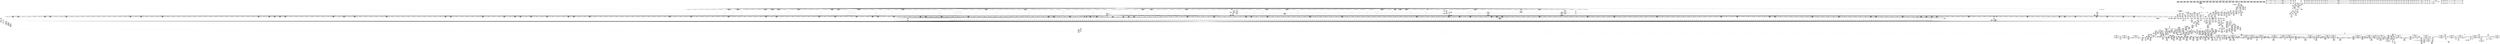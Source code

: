 digraph {
	CE0x5894c50 [shape=record,shape=Mrecord,label="{CE0x5894c50|0:_i16,_4:_i32,_8:_i16,_40:_%struct.super_block*,_72:_i32,_:_SCMRE_295,296_}"]
	CE0x58835c0 [shape=record,shape=Mrecord,label="{CE0x58835c0|0:_i16,_4:_i32,_8:_i16,_40:_%struct.super_block*,_72:_i32,_:_SCMRE_602,603_}"]
	CE0x58cd3b0 [shape=record,shape=Mrecord,label="{CE0x58cd3b0|80:_i64,_:_CRE_574,575_}"]
	CE0x58e06e0 [shape=record,shape=Mrecord,label="{CE0x58e06e0|80:_i64,_:_CRE_1646,1647_}"]
	CE0x584f4c0 [shape=record,shape=Mrecord,label="{CE0x584f4c0|_call_void_mcount()_#2|*SummSink*}"]
	CE0x587fa60 [shape=record,shape=Mrecord,label="{CE0x587fa60|common_perm:_path|Function::common_perm&Arg::path::|*SummSource*}"]
	CE0x58940f0 [shape=record,shape=Mrecord,label="{CE0x58940f0|0:_i16,_4:_i32,_8:_i16,_40:_%struct.super_block*,_72:_i32,_:_SCMRE_288,289_}"]
	CE0x58c2eb0 [shape=record,shape=Mrecord,label="{CE0x58c2eb0|i1_true|*Constant*}"]
	CE0x58bb410 [shape=record,shape=Mrecord,label="{CE0x58bb410|common_perm_rm:_tmp16|security/apparmor/lsm.c,229|*SummSource*}"]
	CE0x588b850 [shape=record,shape=Mrecord,label="{CE0x588b850|0:_i16,_4:_i32,_8:_i16,_40:_%struct.super_block*,_72:_i32,_:_SCMRE_180,181_}"]
	CE0x5932610 [shape=record,shape=Mrecord,label="{CE0x5932610|%struct.task_struct*_(%struct.task_struct**)*_asm_movq_%gs:$_1:P_,$0_,_r,im,_dirflag_,_fpsr_,_flags_|*SummSource*}"]
	CE0x58fa840 [shape=record,shape=Mrecord,label="{CE0x58fa840|get_current:_entry|*SummSink*}"]
	CE0x59ad8f0 [shape=record,shape=Mrecord,label="{CE0x59ad8f0|aa_cred_profile:_tmp5|security/apparmor/include/context.h,99|*SummSink*}"]
	CE0x58c3dd0 [shape=record,shape=Mrecord,label="{CE0x58c3dd0|80:_i64,_:_CRE_32,40_}"]
	CE0x58c9940 [shape=record,shape=Mrecord,label="{CE0x58c9940|80:_i64,_:_CRE_434,435_}"]
	CE0x591c6f0 [shape=record,shape=Mrecord,label="{CE0x591c6f0|_ret_i32_%call,_!dbg_!15477|security/apparmor/lsm.c,191}"]
	CE0x58a6d30 [shape=record,shape=Mrecord,label="{CE0x58a6d30|0:_i16,_4:_i32,_8:_i16,_40:_%struct.super_block*,_72:_i32,_:_SCMRE_696,704_|*MultipleSource*|security/apparmor/lsm.c,227|security/apparmor/lsm.c, 227|*LoadInst*|security/apparmor/lsm.c,226}"]
	CE0x59298a0 [shape=record,shape=Mrecord,label="{CE0x59298a0|i32_0|*Constant*}"]
	CE0x59ab020 [shape=record,shape=Mrecord,label="{CE0x59ab020|44:_i32,_48:_i16,_128:_i8*,_:_SCMRE_112,120_|*MultipleSource*|Function::aa_cred_profile&Arg::cred::|security/apparmor/include/context.h,99|security/apparmor/include/context.h,138}"]
	CE0x58bc6d0 [shape=record,shape=Mrecord,label="{CE0x58bc6d0|i32_2|*Constant*|*SummSink*}"]
	CE0x58907c0 [shape=record,shape=Mrecord,label="{CE0x58907c0|0:_i16,_4:_i32,_8:_i16,_40:_%struct.super_block*,_72:_i32,_:_SCMRE_253,254_}"]
	CE0x5909410 [shape=record,shape=Mrecord,label="{CE0x5909410|common_perm:_tmp4|security/apparmor/lsm.c,169|*SummSink*}"]
	CE0x59a0bd0 [shape=record,shape=Mrecord,label="{CE0x59a0bd0|aa_cred_profile:_tmp23|security/apparmor/include/context.h,100|*SummSink*}"]
	CE0x58daa50 [shape=record,shape=Mrecord,label="{CE0x58daa50|80:_i64,_:_CRE_1359,1360_}"]
	CE0x58bb010 [shape=record,shape=Mrecord,label="{CE0x58bb010|common_perm_rm:_tmp15|security/apparmor/lsm.c,229|*SummSink*}"]
	CE0x58e4c20 [shape=record,shape=Mrecord,label="{CE0x58e4c20|80:_i64,_:_CRE_1873,1874_}"]
	CE0x590ff50 [shape=record,shape=Mrecord,label="{CE0x590ff50|__aa_current_profile:_tmp16|security/apparmor/include/context.h,138}"]
	CE0x58a74e0 [shape=record,shape=Mrecord,label="{CE0x58a74e0|0:_i16,_4:_i32,_8:_i16,_40:_%struct.super_block*,_72:_i32,_:_SCMRE_728,736_|*MultipleSource*|security/apparmor/lsm.c,227|security/apparmor/lsm.c, 227|*LoadInst*|security/apparmor/lsm.c,226}"]
	CE0x59268c0 [shape=record,shape=Mrecord,label="{CE0x59268c0|common_perm:_call1|security/apparmor/lsm.c,170|*SummSource*}"]
	CE0x58c3940 [shape=record,shape=Mrecord,label="{CE0x58c3940|common_perm_rm:_tobool1|security/apparmor/lsm.c,229}"]
	CE0x58aa8b0 [shape=record,shape=Mrecord,label="{CE0x58aa8b0|0:_i16,_4:_i32,_8:_i16,_40:_%struct.super_block*,_72:_i32,_:_SCMRE_870,871_}"]
	CE0x58e46d0 [shape=record,shape=Mrecord,label="{CE0x58e46d0|80:_i64,_:_CRE_1840,1848_}"]
	CE0x599b110 [shape=record,shape=Mrecord,label="{CE0x599b110|_ret_%struct.aa_profile*_%tmp34,_!dbg_!15510|security/apparmor/include/context.h,101|*SummSource*}"]
	CE0x586a800 [shape=record,shape=Mrecord,label="{CE0x586a800|72:_%struct.hlist_bl_node**,_80:_%struct.dentry*,_104:_%struct.inode*,_:_CRE_256,264_|*MultipleSource*|Function::apparmor_path_unlink&Arg::dentry::|Function::common_perm_rm&Arg::dentry::|security/apparmor/lsm.c,226}"]
	CE0x5896b30 [shape=record,shape=Mrecord,label="{CE0x5896b30|0:_i16,_4:_i32,_8:_i16,_40:_%struct.super_block*,_72:_i32,_:_SCMRE_328,336_|*MultipleSource*|security/apparmor/lsm.c,227|security/apparmor/lsm.c, 227|*LoadInst*|security/apparmor/lsm.c,226}"]
	CE0x58fc360 [shape=record,shape=Mrecord,label="{CE0x58fc360|__aa_current_profile:_call4|security/apparmor/include/context.h,138|*SummSink*}"]
	CE0x5892d70 [shape=record,shape=Mrecord,label="{CE0x5892d70|0:_i16,_4:_i32,_8:_i16,_40:_%struct.super_block*,_72:_i32,_:_SCMRE_276,277_}"]
	CE0x59a7e20 [shape=record,shape=Mrecord,label="{CE0x59a7e20|i64*_getelementptr_inbounds_(_16_x_i64_,_16_x_i64_*___llvm_gcov_ctr46,_i64_0,_i64_13)|*Constant*}"]
	CE0x58d7860 [shape=record,shape=Mrecord,label="{CE0x58d7860|80:_i64,_:_CRE_1312,1313_}"]
	CE0x5918580 [shape=record,shape=Mrecord,label="{CE0x5918580|common_perm_dir_dentry:_tmp2|*SummSource*}"]
	CE0x5906670 [shape=record,shape=Mrecord,label="{CE0x5906670|common_perm_dir_dentry:_dentry2|security/apparmor/lsm.c,189}"]
	CE0x58d15c0 [shape=record,shape=Mrecord,label="{CE0x58d15c0|80:_i64,_:_CRE_664,672_}"]
	CE0x58f45a0 [shape=record,shape=Mrecord,label="{CE0x58f45a0|_call_void_lockdep_rcu_suspicious(i8*_getelementptr_inbounds_(_36_x_i8_,_36_x_i8_*_.str12,_i32_0,_i32_0),_i32_138,_i8*_getelementptr_inbounds_(_45_x_i8_,_45_x_i8_*_.str14,_i32_0,_i32_0))_#7,_!dbg_!15483|security/apparmor/include/context.h,138|*SummSink*}"]
	CE0x5976080 [shape=record,shape=Mrecord,label="{CE0x5976080|__aa_current_profile:_land.lhs.true|*SummSource*}"]
	CE0x58cf060 [shape=record,shape=Mrecord,label="{CE0x58cf060|80:_i64,_:_CRE_601,602_}"]
	CE0x588c070 [shape=record,shape=Mrecord,label="{CE0x588c070|0:_i16,_4:_i32,_8:_i16,_40:_%struct.super_block*,_72:_i32,_:_SCMRE_185,186_}"]
	CE0x58a2c00 [shape=record,shape=Mrecord,label="{CE0x58a2c00|80:_i64,_:_CRE_1625,1626_}"]
	CE0x58dad80 [shape=record,shape=Mrecord,label="{CE0x58dad80|80:_i64,_:_CRE_1362,1363_}"]
	CE0x5932dd0 [shape=record,shape=Mrecord,label="{CE0x5932dd0|__aa_current_profile:_tmp10|security/apparmor/include/context.h,138|*SummSink*}"]
	CE0x58c5df0 [shape=record,shape=Mrecord,label="{CE0x58c5df0|80:_i64,_:_CRE_280,288_}"]
	CE0x589d780 [shape=record,shape=Mrecord,label="{CE0x589d780|0:_i16,_4:_i32,_8:_i16,_40:_%struct.super_block*,_72:_i32,_:_SCMRE_557,558_}"]
	CE0x58bad70 [shape=record,shape=Mrecord,label="{CE0x58bad70|common_perm_rm:_tmp15|security/apparmor/lsm.c,229}"]
	CE0x586cb00 [shape=record,shape=Mrecord,label="{CE0x586cb00|72:_%struct.hlist_bl_node**,_80:_%struct.dentry*,_104:_%struct.inode*,_:_CRE_315,316_}"]
	CE0x5864270 [shape=record,shape=Mrecord,label="{CE0x5864270|0:_i16,_4:_i32,_8:_i16,_40:_%struct.super_block*,_72:_i32,_:_SCMRE_16,24_|*MultipleSource*|security/apparmor/lsm.c,227|security/apparmor/lsm.c, 227|*LoadInst*|security/apparmor/lsm.c,226}"]
	CE0x5976fc0 [shape=record,shape=Mrecord,label="{CE0x5976fc0|__aa_current_profile:_land.lhs.true2|*SummSink*}"]
	CE0x58d17e0 [shape=record,shape=Mrecord,label="{CE0x58d17e0|80:_i64,_:_CRE_680,696_}"]
	CE0x58f5780 [shape=record,shape=Mrecord,label="{CE0x58f5780|i32_138|*Constant*}"]
	CE0x584a170 [shape=record,shape=Mrecord,label="{CE0x584a170|i32_32|*Constant*|*SummSink*}"]
	CE0x58490c0 [shape=record,shape=Mrecord,label="{CE0x58490c0|_ret_i32_%retval.0,_!dbg_!15491|security/apparmor/lsm.c,236|*SummSink*}"]
	CE0x591ecd0 [shape=record,shape=Mrecord,label="{CE0x591ecd0|44:_i32,_48:_i16,_128:_i8*,_:_SCMRE_28,32_|*MultipleSource*|Function::aa_cred_profile&Arg::cred::|security/apparmor/include/context.h,99|security/apparmor/include/context.h,138}"]
	CE0x58b9a00 [shape=record,shape=Mrecord,label="{CE0x58b9a00|common_perm_rm:_tmp13|security/apparmor/lsm.c,229}"]
	CE0x58e1b10 [shape=record,shape=Mrecord,label="{CE0x58e1b10|80:_i64,_:_CRE_1665,1666_}"]
	CE0x588efd0 [shape=record,shape=Mrecord,label="{CE0x588efd0|0:_i16,_4:_i32,_8:_i16,_40:_%struct.super_block*,_72:_i32,_:_SCMRE_232,236_|*MultipleSource*|security/apparmor/lsm.c,227|security/apparmor/lsm.c, 227|*LoadInst*|security/apparmor/lsm.c,226}"]
	CE0x549fca0 [shape=record,shape=Mrecord,label="{CE0x549fca0|apparmor_path_unlink:_call|security/apparmor/lsm.c,261|*SummSource*}"]
	CE0x58d1a00 [shape=record,shape=Mrecord,label="{CE0x58d1a00|80:_i64,_:_CRE_704,708_}"]
	CE0x58971f0 [shape=record,shape=Mrecord,label="{CE0x58971f0|0:_i16,_4:_i32,_8:_i16,_40:_%struct.super_block*,_72:_i32,_:_SCMRE_344,352_|*MultipleSource*|security/apparmor/lsm.c,227|security/apparmor/lsm.c, 227|*LoadInst*|security/apparmor/lsm.c,226}"]
	CE0x587d6b0 [shape=record,shape=Mrecord,label="{CE0x587d6b0|common_perm_dir_dentry:_mnt|security/apparmor/lsm.c,189|*SummSource*}"]
	CE0x58620c0 [shape=record,shape=Mrecord,label="{CE0x58620c0|72:_%struct.hlist_bl_node**,_80:_%struct.dentry*,_104:_%struct.inode*,_:_CRE_156,157_}"]
	CE0x5862f50 [shape=record,shape=Mrecord,label="{CE0x5862f50|common_perm_rm:_tmp|*SummSink*}"]
	CE0x58b0bd0 [shape=record,shape=Mrecord,label="{CE0x58b0bd0|0:_i16,_4:_i32,_8:_i16,_40:_%struct.super_block*,_72:_i32,_:_SCMRE_931,932_}"]
	CE0x5859bb0 [shape=record,shape=Mrecord,label="{CE0x5859bb0|common_perm_rm:_tmp2|*LoadInst*|security/apparmor/lsm.c,226}"]
	CE0x585d3f0 [shape=record,shape=Mrecord,label="{CE0x585d3f0|common_perm_rm:_tmp|*SummSource*}"]
	CE0x5864bc0 [shape=record,shape=Mrecord,label="{CE0x5864bc0|i64*_getelementptr_inbounds_(_11_x_i64_,_11_x_i64_*___llvm_gcov_ctr58,_i64_0,_i64_6)|*Constant*|*SummSink*}"]
	CE0x586c0e0 [shape=record,shape=Mrecord,label="{CE0x586c0e0|72:_%struct.hlist_bl_node**,_80:_%struct.dentry*,_104:_%struct.inode*,_:_CRE_308,309_}"]
	CE0x58c6230 [shape=record,shape=Mrecord,label="{CE0x58c6230|80:_i64,_:_CRE_312,320_}"]
	CE0x590b250 [shape=record,shape=Mrecord,label="{CE0x590b250|common_perm:_tmp2|security/apparmor/lsm.c,169}"]
	CE0x58f8f00 [shape=record,shape=Mrecord,label="{CE0x58f8f00|__aa_current_profile:_tmp19|security/apparmor/include/context.h,138|*SummSource*}"]
	CE0x5848450 [shape=record,shape=Mrecord,label="{CE0x5848450|common_perm_rm:_dir|Function::common_perm_rm&Arg::dir::|*SummSink*}"]
	CE0x5860040 [shape=record,shape=Mrecord,label="{CE0x5860040|72:_%struct.hlist_bl_node**,_80:_%struct.dentry*,_104:_%struct.inode*,_:_CRE_179,180_}"]
	CE0x585aea0 [shape=record,shape=Mrecord,label="{CE0x585aea0|72:_%struct.hlist_bl_node**,_80:_%struct.dentry*,_104:_%struct.inode*,_:_CRE_149,150_}"]
	CE0x58d3570 [shape=record,shape=Mrecord,label="{CE0x58d3570|80:_i64,_:_CRE_1228,1229_}"]
	CE0x588b6b0 [shape=record,shape=Mrecord,label="{CE0x588b6b0|0:_i16,_4:_i32,_8:_i16,_40:_%struct.super_block*,_72:_i32,_:_SCMRE_179,180_}"]
	CE0x58aa3d0 [shape=record,shape=Mrecord,label="{CE0x58aa3d0|0:_i16,_4:_i32,_8:_i16,_40:_%struct.super_block*,_72:_i32,_:_SCMRE_866,867_}"]
	CE0x586f6c0 [shape=record,shape=Mrecord,label="{CE0x586f6c0|common_perm_dir_dentry:_tmp|*SummSource*}"]
	CE0x58e04c0 [shape=record,shape=Mrecord,label="{CE0x58e04c0|80:_i64,_:_CRE_1644,1645_}"]
	CE0x589f290 [shape=record,shape=Mrecord,label="{CE0x589f290|0:_i16,_4:_i32,_8:_i16,_40:_%struct.super_block*,_72:_i32,_:_SCMRE_574,575_}"]
	CE0x5845030 [shape=record,shape=Mrecord,label="{CE0x5845030|common_perm_rm:_d_inode|security/apparmor/lsm.c,226|*SummSink*}"]
	CE0x589f0f0 [shape=record,shape=Mrecord,label="{CE0x589f0f0|0:_i16,_4:_i32,_8:_i16,_40:_%struct.super_block*,_72:_i32,_:_SCMRE_573,574_}"]
	CE0x58fc640 [shape=record,shape=Mrecord,label="{CE0x58fc640|GLOBAL:_aa_cred_profile|*Constant*}"]
	CE0x590ac80 [shape=record,shape=Mrecord,label="{CE0x590ac80|aa_cred_profile:_lor.end|*SummSource*}"]
	CE0x5930550 [shape=record,shape=Mrecord,label="{CE0x5930550|aa_cred_profile:_tmp1|*SummSource*}"]
	CE0x584de10 [shape=record,shape=Mrecord,label="{CE0x584de10|72:_%struct.hlist_bl_node**,_80:_%struct.dentry*,_104:_%struct.inode*,_:_CRE_165,166_}"]
	CE0x585d380 [shape=record,shape=Mrecord,label="{CE0x585d380|COLLAPSED:_GCMRE___llvm_gcov_ctr54_internal_global_10_x_i64_zeroinitializer:_elem_0:default:}"]
	CE0x58e8b10 [shape=record,shape=Mrecord,label="{CE0x58e8b10|i64_3|*Constant*}"]
	CE0x591ca00 [shape=record,shape=Mrecord,label="{CE0x591ca00|_ret_i32_%call,_!dbg_!15477|security/apparmor/lsm.c,191|*SummSink*}"]
	CE0x58b2860 [shape=record,shape=Mrecord,label="{CE0x58b2860|0:_i16,_4:_i32,_8:_i16,_40:_%struct.super_block*,_72:_i32,_:_SCMRE_980,981_}"]
	CE0x58a6fc0 [shape=record,shape=Mrecord,label="{CE0x58a6fc0|0:_i16,_4:_i32,_8:_i16,_40:_%struct.super_block*,_72:_i32,_:_SCMRE_704,712_|*MultipleSource*|security/apparmor/lsm.c,227|security/apparmor/lsm.c, 227|*LoadInst*|security/apparmor/lsm.c,226}"]
	CE0x58e3f60 [shape=record,shape=Mrecord,label="{CE0x58e3f60|80:_i64,_:_CRE_1784,1792_}"]
	CE0x585ace0 [shape=record,shape=Mrecord,label="{CE0x585ace0|72:_%struct.hlist_bl_node**,_80:_%struct.dentry*,_104:_%struct.inode*,_:_CRE_147,148_}"]
	CE0x58d9730 [shape=record,shape=Mrecord,label="{CE0x58d9730|80:_i64,_:_CRE_1341,1342_}"]
	CE0x59a2a80 [shape=record,shape=Mrecord,label="{CE0x59a2a80|i32_100|*Constant*}"]
	CE0x58b8580 [shape=record,shape=Mrecord,label="{CE0x58b8580|mediated_filesystem:_entry}"]
	CE0x5891d30 [shape=record,shape=Mrecord,label="{CE0x5891d30|0:_i16,_4:_i32,_8:_i16,_40:_%struct.super_block*,_72:_i32,_:_SCMRE_266,267_}"]
	CE0x58ceb10 [shape=record,shape=Mrecord,label="{CE0x58ceb10|80:_i64,_:_CRE_596,597_}"]
	CE0x58ce180 [shape=record,shape=Mrecord,label="{CE0x58ce180|80:_i64,_:_CRE_587,588_}"]
	CE0x58b8210 [shape=record,shape=Mrecord,label="{CE0x58b8210|GLOBAL:_mediated_filesystem|*Constant*}"]
	CE0x591fab0 [shape=record,shape=Mrecord,label="{CE0x591fab0|i64*_getelementptr_inbounds_(_16_x_i64_,_16_x_i64_*___llvm_gcov_ctr46,_i64_0,_i64_0)|*Constant*|*SummSink*}"]
	CE0x58a3150 [shape=record,shape=Mrecord,label="{CE0x58a3150|80:_i64,_:_CRE_1630,1631_}"]
	CE0x590a4d0 [shape=record,shape=Mrecord,label="{CE0x590a4d0|_call_void_mcount()_#2|*SummSource*}"]
	CE0x5867f30 [shape=record,shape=Mrecord,label="{CE0x5867f30|72:_%struct.hlist_bl_node**,_80:_%struct.dentry*,_104:_%struct.inode*,_:_CRE_206,207_}"]
	CE0x58b7e90 [shape=record,shape=Mrecord,label="{CE0x58b7e90|common_perm_rm:_call|security/apparmor/lsm.c,229|*SummSink*}"]
	CE0x59a6300 [shape=record,shape=Mrecord,label="{CE0x59a6300|aa_cred_profile:_profile11|security/apparmor/include/context.h,101}"]
	CE0x58a3eb0 [shape=record,shape=Mrecord,label="{CE0x58a3eb0|0:_i16,_4:_i32,_8:_i16,_40:_%struct.super_block*,_72:_i32,_:_SCMRE_611,612_}"]
	CE0x58cbea0 [shape=record,shape=Mrecord,label="{CE0x58cbea0|80:_i64,_:_CRE_504,512_}"]
	CE0x58b2a80 [shape=record,shape=Mrecord,label="{CE0x58b2a80|0:_i16,_4:_i32,_8:_i16,_40:_%struct.super_block*,_72:_i32,_:_SCMRE_982,983_}"]
	CE0x58da2e0 [shape=record,shape=Mrecord,label="{CE0x58da2e0|80:_i64,_:_CRE_1352,1353_}"]
	CE0x58ab750 [shape=record,shape=Mrecord,label="{CE0x58ab750|0:_i16,_4:_i32,_8:_i16,_40:_%struct.super_block*,_72:_i32,_:_SCMRE_879,880_}"]
	CE0x58cc2e0 [shape=record,shape=Mrecord,label="{CE0x58cc2e0|80:_i64,_:_CRE_544,552_}"]
	CE0x58da500 [shape=record,shape=Mrecord,label="{CE0x58da500|80:_i64,_:_CRE_1354,1355_}"]
	CE0x5859e70 [shape=record,shape=Mrecord,label="{CE0x5859e70|72:_%struct.hlist_bl_node**,_80:_%struct.dentry*,_104:_%struct.inode*,_:_CRE_96,104_|*MultipleSource*|Function::apparmor_path_unlink&Arg::dentry::|Function::common_perm_rm&Arg::dentry::|security/apparmor/lsm.c,226}"]
	CE0x58f6d00 [shape=record,shape=Mrecord,label="{CE0x58f6d00|__aa_current_profile:_tmp17|security/apparmor/include/context.h,138|*SummSource*}"]
	CE0x58d0e20 [shape=record,shape=Mrecord,label="{CE0x58d0e20|80:_i64,_:_CRE_629,630_}"]
	CE0x59a55e0 [shape=record,shape=Mrecord,label="{CE0x59a55e0|aa_cred_profile:_tmp31|security/apparmor/include/context.h,100|*SummSource*}"]
	CE0x60c4f30 [shape=record,shape=Mrecord,label="{CE0x60c4f30|apparmor_path_unlink:_call|security/apparmor/lsm.c,261|*SummSink*}"]
	CE0x58c2680 [shape=record,shape=Mrecord,label="{CE0x58c2680|i64*_getelementptr_inbounds_(_11_x_i64_,_11_x_i64_*___llvm_gcov_ctr58,_i64_0,_i64_8)|*Constant*|*SummSink*}"]
	CE0x58e44b0 [shape=record,shape=Mrecord,label="{CE0x58e44b0|80:_i64,_:_CRE_1824,1828_}"]
	CE0x58d5dd0 [shape=record,shape=Mrecord,label="{CE0x58d5dd0|80:_i64,_:_CRE_1266,1267_}"]
	CE0x585ced0 [shape=record,shape=Mrecord,label="{CE0x585ced0|common_perm_rm:_tmp}"]
	CE0x58a0af0 [shape=record,shape=Mrecord,label="{CE0x58a0af0|0:_i16,_4:_i32,_8:_i16,_40:_%struct.super_block*,_72:_i32,_:_SCMRE_589,590_}"]
	CE0x591a290 [shape=record,shape=Mrecord,label="{CE0x591a290|common_perm_rm:_call3|security/apparmor/lsm.c,235|*SummSource*}"]
	CE0x586ce60 [shape=record,shape=Mrecord,label="{CE0x586ce60|72:_%struct.hlist_bl_node**,_80:_%struct.dentry*,_104:_%struct.inode*,_:_CRE_317,318_}"]
	CE0x58d3f00 [shape=record,shape=Mrecord,label="{CE0x58d3f00|80:_i64,_:_CRE_1237,1238_}"]
	CE0x58e5f40 [shape=record,shape=Mrecord,label="{CE0x58e5f40|80:_i64,_:_CRE_2264,2268_}"]
	CE0x58cb4e0 [shape=record,shape=Mrecord,label="{CE0x58cb4e0|80:_i64,_:_CRE_460,461_}"]
	CE0x587c100 [shape=record,shape=Mrecord,label="{CE0x587c100|aa_cred_profile:_tmp32|security/apparmor/include/context.h,101|*SummSink*}"]
	CE0x58d3350 [shape=record,shape=Mrecord,label="{CE0x58d3350|80:_i64,_:_CRE_1226,1227_}"]
	CE0x58d3680 [shape=record,shape=Mrecord,label="{CE0x58d3680|80:_i64,_:_CRE_1229,1230_}"]
	CE0x58a4390 [shape=record,shape=Mrecord,label="{CE0x58a4390|0:_i16,_4:_i32,_8:_i16,_40:_%struct.super_block*,_72:_i32,_:_SCMRE_614,615_}"]
	CE0x5909580 [shape=record,shape=Mrecord,label="{CE0x5909580|i64*_getelementptr_inbounds_(_5_x_i64_,_5_x_i64_*___llvm_gcov_ctr57,_i64_0,_i64_3)|*Constant*|*SummSink*}"]
	CE0x5933480 [shape=record,shape=Mrecord,label="{CE0x5933480|aa_cred_profile:_if.then}"]
	CE0x5865860 [shape=record,shape=Mrecord,label="{CE0x5865860|72:_%struct.hlist_bl_node**,_80:_%struct.dentry*,_104:_%struct.inode*,_:_CRE_183,184_}"]
	CE0x5859d10 [shape=record,shape=Mrecord,label="{CE0x5859d10|72:_%struct.hlist_bl_node**,_80:_%struct.dentry*,_104:_%struct.inode*,_:_CRE_144,145_}"]
	CE0x58f6c90 [shape=record,shape=Mrecord,label="{CE0x58f6c90|__aa_current_profile:_tmp17|security/apparmor/include/context.h,138}"]
	CE0x59a8b10 [shape=record,shape=Mrecord,label="{CE0x59a8b10|aa_cred_profile:_tmp29|security/apparmor/include/context.h,100}"]
	CE0x5851ce0 [shape=record,shape=Mrecord,label="{CE0x5851ce0|common_perm_rm:_tmp6|security/apparmor/lsm.c,229|*SummSource*}"]
	CE0x58a37b0 [shape=record,shape=Mrecord,label="{CE0x58a37b0|80:_i64,_:_CRE_1636,1637_}"]
	CE0x58d29c0 [shape=record,shape=Mrecord,label="{CE0x58d29c0|80:_i64,_:_CRE_1217,1218_}"]
	CE0x58bf200 [shape=record,shape=Mrecord,label="{CE0x58bf200|common_perm_rm:_tmp19|security/apparmor/lsm.c,232|*SummSource*}"]
	CE0x591c3a0 [shape=record,shape=Mrecord,label="{CE0x591c3a0|common_perm_dir_dentry:_cond|Function::common_perm_dir_dentry&Arg::cond::|*SummSource*}"]
	CE0x58c8510 [shape=record,shape=Mrecord,label="{CE0x58c8510|80:_i64,_:_CRE_415,416_}"]
	CE0x59bc650 [shape=record,shape=Mrecord,label="{CE0x59bc650|aa_cred_profile:_tmp18|security/apparmor/include/context.h,100}"]
	CE0x5865a10 [shape=record,shape=Mrecord,label="{CE0x5865a10|72:_%struct.hlist_bl_node**,_80:_%struct.dentry*,_104:_%struct.inode*,_:_CRE_184,185_}"]
	CE0x5924570 [shape=record,shape=Mrecord,label="{CE0x5924570|common_perm:_tmp9|security/apparmor/lsm.c,172}"]
	CE0x58e2f40 [shape=record,shape=Mrecord,label="{CE0x58e2f40|80:_i64,_:_CRE_1684,1685_}"]
	CE0x58c2950 [shape=record,shape=Mrecord,label="{CE0x58c2950|__aa_current_profile:_tmp14|security/apparmor/include/context.h,138|*SummSource*}"]
	CE0x5888840 [shape=record,shape=Mrecord,label="{CE0x5888840|i8_0|*Constant*}"]
	CE0x58ae190 [shape=record,shape=Mrecord,label="{CE0x58ae190|0:_i16,_4:_i32,_8:_i16,_40:_%struct.super_block*,_72:_i32,_:_SCMRE_905,906_}"]
	CE0x58ad2f0 [shape=record,shape=Mrecord,label="{CE0x58ad2f0|0:_i16,_4:_i32,_8:_i16,_40:_%struct.super_block*,_72:_i32,_:_SCMRE_896,897_}"]
	CE0x59aa450 [shape=record,shape=Mrecord,label="{CE0x59aa450|44:_i32,_48:_i16,_128:_i8*,_:_SCMRE_52,56_|*MultipleSource*|Function::aa_cred_profile&Arg::cred::|security/apparmor/include/context.h,99|security/apparmor/include/context.h,138}"]
	CE0x58a7f20 [shape=record,shape=Mrecord,label="{CE0x58a7f20|0:_i16,_4:_i32,_8:_i16,_40:_%struct.super_block*,_72:_i32,_:_SCMRE_760,768_|*MultipleSource*|security/apparmor/lsm.c,227|security/apparmor/lsm.c, 227|*LoadInst*|security/apparmor/lsm.c,226}"]
	CE0x5906f40 [shape=record,shape=Mrecord,label="{CE0x5906f40|common_perm_dir_dentry:_call|security/apparmor/lsm.c,191}"]
	CE0x59b9fe0 [shape=record,shape=Mrecord,label="{CE0x59b9fe0|aa_cred_profile:_do.body6|*SummSink*}"]
	CE0x59b9c20 [shape=record,shape=Mrecord,label="{CE0x59b9c20|aa_cred_profile:_tmp30|security/apparmor/include/context.h,100}"]
	CE0x58c8a60 [shape=record,shape=Mrecord,label="{CE0x58c8a60|80:_i64,_:_CRE_420,421_}"]
	CE0x5976e10 [shape=record,shape=Mrecord,label="{CE0x5976e10|44:_i32,_48:_i16,_128:_i8*,_:_SCMRE_20,24_|*MultipleSource*|Function::aa_cred_profile&Arg::cred::|security/apparmor/include/context.h,99|security/apparmor/include/context.h,138}"]
	CE0x58cbfb0 [shape=record,shape=Mrecord,label="{CE0x58cbfb0|80:_i64,_:_CRE_512,528_}"]
	CE0x5846ea0 [shape=record,shape=Mrecord,label="{CE0x5846ea0|i32_32|*Constant*}"]
	CE0x58cae80 [shape=record,shape=Mrecord,label="{CE0x58cae80|80:_i64,_:_CRE_454,455_}"]
	CE0x58d8740 [shape=record,shape=Mrecord,label="{CE0x58d8740|80:_i64,_:_CRE_1326,1327_}"]
	CE0x583bf40 [shape=record,shape=Mrecord,label="{CE0x583bf40|common_perm_rm:_tmp5|security/apparmor/lsm.c,229|*SummSource*}"]
	CE0x58d0050 [shape=record,shape=Mrecord,label="{CE0x58d0050|80:_i64,_:_CRE_616,617_}"]
	CE0x58e6050 [shape=record,shape=Mrecord,label="{CE0x58e6050|80:_i64,_:_CRE_2268,2304_}"]
	CE0x599d250 [shape=record,shape=Mrecord,label="{CE0x599d250|aa_cred_profile:_tmp14|security/apparmor/include/context.h,100}"]
	CE0x5843ab0 [shape=record,shape=Mrecord,label="{CE0x5843ab0|apparmor_path_unlink:_tmp2|*SummSink*}"]
	CE0x599c400 [shape=record,shape=Mrecord,label="{CE0x599c400|aa_cred_profile:_expval|security/apparmor/include/context.h,100}"]
	CE0x58d81f0 [shape=record,shape=Mrecord,label="{CE0x58d81f0|80:_i64,_:_CRE_1321,1322_}"]
	CE0x58b10b0 [shape=record,shape=Mrecord,label="{CE0x58b10b0|0:_i16,_4:_i32,_8:_i16,_40:_%struct.super_block*,_72:_i32,_:_SCMRE_934,935_}"]
	CE0x586c200 [shape=record,shape=Mrecord,label="{CE0x586c200|72:_%struct.hlist_bl_node**,_80:_%struct.dentry*,_104:_%struct.inode*,_:_CRE_309,310_}"]
	CE0x5979f20 [shape=record,shape=Mrecord,label="{CE0x5979f20|GLOBAL:___llvm_gcov_ctr46|Global_var:__llvm_gcov_ctr46}"]
	CE0x5908da0 [shape=record,shape=Mrecord,label="{CE0x5908da0|i64_0|*Constant*}"]
	CE0x5899860 [shape=record,shape=Mrecord,label="{CE0x5899860|0:_i16,_4:_i32,_8:_i16,_40:_%struct.super_block*,_72:_i32,_:_SCMRE_472,473_}"]
	CE0x5895e30 [shape=record,shape=Mrecord,label="{CE0x5895e30|0:_i16,_4:_i32,_8:_i16,_40:_%struct.super_block*,_72:_i32,_:_SCMRE_306,307_}"]
	CE0x584d3e0 [shape=record,shape=Mrecord,label="{CE0x584d3e0|72:_%struct.hlist_bl_node**,_80:_%struct.dentry*,_104:_%struct.inode*,_:_CRE_92,93_}"]
	CE0x58bb250 [shape=record,shape=Mrecord,label="{CE0x58bb250|common_perm_rm:_tmp16|security/apparmor/lsm.c,229}"]
	CE0x583bed0 [shape=record,shape=Mrecord,label="{CE0x583bed0|common_perm_rm:_tmp6|security/apparmor/lsm.c,229}"]
	CE0x58da610 [shape=record,shape=Mrecord,label="{CE0x58da610|80:_i64,_:_CRE_1355,1356_}"]
	CE0x585b060 [shape=record,shape=Mrecord,label="{CE0x585b060|72:_%struct.hlist_bl_node**,_80:_%struct.dentry*,_104:_%struct.inode*,_:_CRE_151,152_}"]
	CE0x58cfb00 [shape=record,shape=Mrecord,label="{CE0x58cfb00|80:_i64,_:_CRE_611,612_}"]
	CE0x5927340 [shape=record,shape=Mrecord,label="{CE0x5927340|aa_path_perm:_entry|*SummSink*}"]
	CE0x588d590 [shape=record,shape=Mrecord,label="{CE0x588d590|0:_i16,_4:_i32,_8:_i16,_40:_%struct.super_block*,_72:_i32,_:_SCMRE_198,199_}"]
	CE0x5898b90 [shape=record,shape=Mrecord,label="{CE0x5898b90|0:_i16,_4:_i32,_8:_i16,_40:_%struct.super_block*,_72:_i32,_:_SCMRE_432,440_|*MultipleSource*|security/apparmor/lsm.c,227|security/apparmor/lsm.c, 227|*LoadInst*|security/apparmor/lsm.c,226}"]
	CE0x5894ab0 [shape=record,shape=Mrecord,label="{CE0x5894ab0|0:_i16,_4:_i32,_8:_i16,_40:_%struct.super_block*,_72:_i32,_:_SCMRE_294,295_}"]
	CE0x585b9a0 [shape=record,shape=Mrecord,label="{CE0x585b9a0|common_perm_rm:_mnt|security/apparmor/lsm.c,229}"]
	CE0x58fb030 [shape=record,shape=Mrecord,label="{CE0x58fb030|i32_78|*Constant*|*SummSink*}"]
	CE0x589d560 [shape=record,shape=Mrecord,label="{CE0x589d560|0:_i16,_4:_i32,_8:_i16,_40:_%struct.super_block*,_72:_i32,_:_SCMRE_555,556_}"]
	CE0x58ce7e0 [shape=record,shape=Mrecord,label="{CE0x58ce7e0|80:_i64,_:_CRE_593,594_}"]
	CE0x58e37f0 [shape=record,shape=Mrecord,label="{CE0x58e37f0|80:_i64,_:_CRE_1720,1728_}"]
	CE0x5979d50 [shape=record,shape=Mrecord,label="{CE0x5979d50|__aa_current_profile:_do.body|*SummSink*}"]
	CE0x591f280 [shape=record,shape=Mrecord,label="{CE0x591f280|__aa_current_profile:_tmp3}"]
	CE0x58e16d0 [shape=record,shape=Mrecord,label="{CE0x58e16d0|80:_i64,_:_CRE_1661,1662_}"]
	CE0x5920710 [shape=record,shape=Mrecord,label="{CE0x5920710|common_perm:_if.then|*SummSink*}"]
	CE0x587e7b0 [shape=record,shape=Mrecord,label="{CE0x587e7b0|GLOBAL:_common_perm|*Constant*|*SummSink*}"]
	CE0x584a4d0 [shape=record,shape=Mrecord,label="{CE0x584a4d0|i64*_getelementptr_inbounds_(_2_x_i64_,_2_x_i64_*___llvm_gcov_ctr53,_i64_0,_i64_0)|*Constant*|*SummSink*}"]
	CE0x584dab0 [shape=record,shape=Mrecord,label="{CE0x584dab0|72:_%struct.hlist_bl_node**,_80:_%struct.dentry*,_104:_%struct.inode*,_:_CRE_163,164_}"]
	CE0x587d3f0 [shape=record,shape=Mrecord,label="{CE0x587d3f0|_call_void_mcount()_#2|*SummSink*}"]
	CE0x58cc0c0 [shape=record,shape=Mrecord,label="{CE0x58cc0c0|80:_i64,_:_CRE_528,536_}"]
	CE0x5849f20 [shape=record,shape=Mrecord,label="{CE0x5849f20|common_perm_rm:_mask|Function::common_perm_rm&Arg::mask::}"]
	CE0x590b900 [shape=record,shape=Mrecord,label="{CE0x590b900|GLOBAL:___llvm_gcov_ctr58|Global_var:__llvm_gcov_ctr58}"]
	CE0x58919f0 [shape=record,shape=Mrecord,label="{CE0x58919f0|0:_i16,_4:_i32,_8:_i16,_40:_%struct.super_block*,_72:_i32,_:_SCMRE_264,265_}"]
	CE0x58598b0 [shape=record,shape=Mrecord,label="{CE0x58598b0|72:_%struct.hlist_bl_node**,_80:_%struct.dentry*,_104:_%struct.inode*,_:_CRE_93,94_}"]
	CE0x59116b0 [shape=record,shape=Mrecord,label="{CE0x59116b0|common_perm_rm:_tmp21|security/apparmor/lsm.c,232}"]
	CE0x5849240 [shape=record,shape=Mrecord,label="{CE0x5849240|common_perm_rm:_d_inode|security/apparmor/lsm.c,226|*SummSource*}"]
	CE0x589e8d0 [shape=record,shape=Mrecord,label="{CE0x589e8d0|0:_i16,_4:_i32,_8:_i16,_40:_%struct.super_block*,_72:_i32,_:_SCMRE_568,569_}"]
	CE0x5976f10 [shape=record,shape=Mrecord,label="{CE0x5976f10|__aa_current_profile:_land.lhs.true2|*SummSource*}"]
	CE0x5888ae0 [shape=record,shape=Mrecord,label="{CE0x5888ae0|i8_0|*Constant*|*SummSink*}"]
	CE0x59b01b0 [shape=record,shape=Mrecord,label="{CE0x59b01b0|i64_3|*Constant*}"]
	CE0x584e830 [shape=record,shape=Mrecord,label="{CE0x584e830|72:_%struct.hlist_bl_node**,_80:_%struct.dentry*,_104:_%struct.inode*,_:_CRE_171,172_}"]
	CE0x591b170 [shape=record,shape=Mrecord,label="{CE0x591b170|common_perm_dir_dentry:_dir|Function::common_perm_dir_dentry&Arg::dir::}"]
	CE0x58d05a0 [shape=record,shape=Mrecord,label="{CE0x58d05a0|80:_i64,_:_CRE_621,622_}"]
	CE0x5912ed0 [shape=record,shape=Mrecord,label="{CE0x5912ed0|common_perm_rm:_tmp24|security/apparmor/lsm.c,236|*SummSource*}"]
	CE0x5931b30 [shape=record,shape=Mrecord,label="{CE0x5931b30|aa_cred_profile:_tmp12|security/apparmor/include/context.h,100}"]
	CE0x5883de0 [shape=record,shape=Mrecord,label="{CE0x5883de0|0:_i16,_4:_i32,_8:_i16,_40:_%struct.super_block*,_72:_i32,_:_SCMRE_607,608_}"]
	CE0x59ab4a0 [shape=record,shape=Mrecord,label="{CE0x59ab4a0|44:_i32,_48:_i16,_128:_i8*,_:_SCMRE_128,136_|*MultipleSource*|Function::aa_cred_profile&Arg::cred::|security/apparmor/include/context.h,99|security/apparmor/include/context.h,138}"]
	CE0x58e5580 [shape=record,shape=Mrecord,label="{CE0x58e5580|80:_i64,_:_CRE_1896,1904_}"]
	CE0x5867000 [shape=record,shape=Mrecord,label="{CE0x5867000|72:_%struct.hlist_bl_node**,_80:_%struct.dentry*,_104:_%struct.inode*,_:_CRE_197,198_}"]
	CE0x585fce0 [shape=record,shape=Mrecord,label="{CE0x585fce0|72:_%struct.hlist_bl_node**,_80:_%struct.dentry*,_104:_%struct.inode*,_:_CRE_177,178_}"]
	CE0x590c070 [shape=record,shape=Mrecord,label="{CE0x590c070|common_perm_rm:_retval.0|*SummSource*}"]
	CE0x599f4c0 [shape=record,shape=Mrecord,label="{CE0x599f4c0|_call_void_asm_sideeffect_1:_09ud2_0A.pushsection___bug_table,_22a_22_0A2:_09.long_1b_-_2b,_$_0:c_-_2b_0A_09.word_$_1:c_,_0_0A_09.org_2b+$_2:c_0A.popsection_,_i,i,i,_dirflag_,_fpsr_,_flags_(i8*_getelementptr_inbounds_(_36_x_i8_,_36_x_i8_*_.str12,_i32_0,_i32_0),_i32_100,_i64_12)_#2,_!dbg_!15490,_!srcloc_!15493|security/apparmor/include/context.h,100|*SummSource*}"]
	CE0x585c3f0 [shape=record,shape=Mrecord,label="{CE0x585c3f0|72:_%struct.hlist_bl_node**,_80:_%struct.dentry*,_104:_%struct.inode*,_:_CRE_88,89_}"]
	CE0x58e8e20 [shape=record,shape=Mrecord,label="{CE0x58e8e20|i64_4|*Constant*}"]
	CE0x589e3f0 [shape=record,shape=Mrecord,label="{CE0x589e3f0|0:_i16,_4:_i32,_8:_i16,_40:_%struct.super_block*,_72:_i32,_:_SCMRE_565,566_}"]
	CE0x58dbd70 [shape=record,shape=Mrecord,label="{CE0x58dbd70|80:_i64,_:_CRE_1384,1392_}"]
	CE0x58da1d0 [shape=record,shape=Mrecord,label="{CE0x58da1d0|80:_i64,_:_CRE_1351,1352_}"]
	CE0x599ff90 [shape=record,shape=Mrecord,label="{CE0x599ff90|i64*_getelementptr_inbounds_(_16_x_i64_,_16_x_i64_*___llvm_gcov_ctr46,_i64_0,_i64_9)|*Constant*|*SummSource*}"]
	CE0x5920090 [shape=record,shape=Mrecord,label="{CE0x5920090|common_perm:_mode|security/apparmor/lsm.c,169|*SummSource*}"]
	CE0x58c5680 [shape=record,shape=Mrecord,label="{CE0x58c5680|80:_i64,_:_CRE_224,240_}"]
	CE0x58e48f0 [shape=record,shape=Mrecord,label="{CE0x58e48f0|80:_i64,_:_CRE_1856,1864_}"]
	CE0x58b8850 [shape=record,shape=Mrecord,label="{CE0x58b8850|mediated_filesystem:_entry|*SummSink*}"]
	CE0x58a3b70 [shape=record,shape=Mrecord,label="{CE0x58a3b70|0:_i16,_4:_i32,_8:_i16,_40:_%struct.super_block*,_72:_i32,_:_SCMRE_609,610_}"]
	CE0x58e5030 [shape=record,shape=Mrecord,label="{CE0x58e5030|80:_i64,_:_CRE_1877,1878_}"]
	CE0x589b5e0 [shape=record,shape=Mrecord,label="{CE0x589b5e0|0:_i16,_4:_i32,_8:_i16,_40:_%struct.super_block*,_72:_i32,_:_SCMRE_500,504_|*MultipleSource*|security/apparmor/lsm.c,227|security/apparmor/lsm.c, 227|*LoadInst*|security/apparmor/lsm.c,226}"]
	CE0x586ccb0 [shape=record,shape=Mrecord,label="{CE0x586ccb0|72:_%struct.hlist_bl_node**,_80:_%struct.dentry*,_104:_%struct.inode*,_:_CRE_316,317_}"]
	CE0x58cc910 [shape=record,shape=Mrecord,label="{CE0x58cc910|80:_i64,_:_CRE_564,565_}"]
	CE0x59a57a0 [shape=record,shape=Mrecord,label="{CE0x59a57a0|aa_cred_profile:_tmp31|security/apparmor/include/context.h,100|*SummSink*}"]
	CE0x59bfd60 [shape=record,shape=Mrecord,label="{CE0x59bfd60|aa_cred_profile:_tmp13|*SummSink*}"]
	CE0x590c3a0 [shape=record,shape=Mrecord,label="{CE0x590c3a0|__aa_current_profile:_entry|*SummSource*}"]
	CE0x5892bd0 [shape=record,shape=Mrecord,label="{CE0x5892bd0|0:_i16,_4:_i32,_8:_i16,_40:_%struct.super_block*,_72:_i32,_:_SCMRE_275,276_}"]
	CE0x59bb280 [shape=record,shape=Mrecord,label="{CE0x59bb280|aa_cred_profile:_tmp16|security/apparmor/include/context.h,100|*SummSource*}"]
	CE0x5893c10 [shape=record,shape=Mrecord,label="{CE0x5893c10|0:_i16,_4:_i32,_8:_i16,_40:_%struct.super_block*,_72:_i32,_:_SCMRE_285,286_}"]
	CE0x58c1930 [shape=record,shape=Mrecord,label="{CE0x58c1930|i64_2|*Constant*|*SummSink*}"]
	CE0x58d18f0 [shape=record,shape=Mrecord,label="{CE0x58d18f0|80:_i64,_:_CRE_696,704_}"]
	CE0x584eb30 [shape=record,shape=Mrecord,label="{CE0x584eb30|aa_cred_profile:_tmp|*SummSource*}"]
	CE0x58ae330 [shape=record,shape=Mrecord,label="{CE0x58ae330|0:_i16,_4:_i32,_8:_i16,_40:_%struct.super_block*,_72:_i32,_:_SCMRE_906,907_}"]
	CE0x59058c0 [shape=record,shape=Mrecord,label="{CE0x59058c0|0:_%struct.vfsmount*,_8:_%struct.dentry*,_:_SCMRE_8,16_|*MultipleSource*|security/apparmor/lsm.c, 189|security/apparmor/lsm.c,189}"]
	CE0x58aecf0 [shape=record,shape=Mrecord,label="{CE0x58aecf0|0:_i16,_4:_i32,_8:_i16,_40:_%struct.super_block*,_72:_i32,_:_SCMRE_912,913_}"]
	CE0x59a6640 [shape=record,shape=Mrecord,label="{CE0x59a6640|aa_cred_profile:_profile11|security/apparmor/include/context.h,101|*SummSink*}"]
	CE0x58cd5d0 [shape=record,shape=Mrecord,label="{CE0x58cd5d0|80:_i64,_:_CRE_576,577_}"]
	CE0x589d120 [shape=record,shape=Mrecord,label="{CE0x589d120|0:_i16,_4:_i32,_8:_i16,_40:_%struct.super_block*,_72:_i32,_:_SCMRE_553,554_}"]
	CE0x58c5bd0 [shape=record,shape=Mrecord,label="{CE0x58c5bd0|80:_i64,_:_CRE_268,272_}"]
	CE0x58ccb30 [shape=record,shape=Mrecord,label="{CE0x58ccb30|80:_i64,_:_CRE_566,567_}"]
	CE0x5886570 [shape=record,shape=Mrecord,label="{CE0x5886570|0:_i16,_4:_i32,_8:_i16,_40:_%struct.super_block*,_72:_i32,_:_SCMRE_153,154_}"]
	CE0x58beab0 [shape=record,shape=Mrecord,label="{CE0x58beab0|i64*_getelementptr_inbounds_(_10_x_i64_,_10_x_i64_*___llvm_gcov_ctr54,_i64_0,_i64_8)|*Constant*|*SummSink*}"]
	CE0x5909290 [shape=record,shape=Mrecord,label="{CE0x5909290|common_perm:_tmp5|security/apparmor/lsm.c,169}"]
	CE0x5881100 [shape=record,shape=Mrecord,label="{CE0x5881100|i64*_getelementptr_inbounds_(_11_x_i64_,_11_x_i64_*___llvm_gcov_ctr58,_i64_0,_i64_1)|*Constant*|*SummSource*}"]
	CE0x5863360 [shape=record,shape=Mrecord,label="{CE0x5863360|__aa_current_profile:_tmp2|*SummSink*}"]
	CE0x5907db0 [shape=record,shape=Mrecord,label="{CE0x5907db0|i64*_getelementptr_inbounds_(_16_x_i64_,_16_x_i64_*___llvm_gcov_ctr46,_i64_0,_i64_1)|*Constant*|*SummSource*}"]
	CE0x588d0b0 [shape=record,shape=Mrecord,label="{CE0x588d0b0|0:_i16,_4:_i32,_8:_i16,_40:_%struct.super_block*,_72:_i32,_:_SCMRE_195,196_}"]
	CE0x58a3370 [shape=record,shape=Mrecord,label="{CE0x58a3370|80:_i64,_:_CRE_1632,1633_}"]
	CE0x58f6440 [shape=record,shape=Mrecord,label="{CE0x58f6440|i64*_getelementptr_inbounds_(_11_x_i64_,_11_x_i64_*___llvm_gcov_ctr58,_i64_0,_i64_9)|*Constant*}"]
	CE0x58e17e0 [shape=record,shape=Mrecord,label="{CE0x58e17e0|80:_i64,_:_CRE_1662,1663_}"]
	CE0x5976300 [shape=record,shape=Mrecord,label="{CE0x5976300|aa_cred_profile:_tmp4|*LoadInst*|security/apparmor/include/context.h,99|*SummSink*}"]
	CE0x59b0490 [shape=record,shape=Mrecord,label="{CE0x59b0490|aa_cred_profile:_tmp6|security/apparmor/include/context.h,100|*SummSink*}"]
	CE0x588df50 [shape=record,shape=Mrecord,label="{CE0x588df50|0:_i16,_4:_i32,_8:_i16,_40:_%struct.super_block*,_72:_i32,_:_SCMRE_204,205_}"]
	CE0x58643d0 [shape=record,shape=Mrecord,label="{CE0x58643d0|i32_22|*Constant*}"]
	CE0x584f850 [shape=record,shape=Mrecord,label="{CE0x584f850|72:_%struct.hlist_bl_node**,_80:_%struct.dentry*,_104:_%struct.inode*,_:_CRE_8,12_|*MultipleSource*|Function::apparmor_path_unlink&Arg::dentry::|Function::common_perm_rm&Arg::dentry::|security/apparmor/lsm.c,226}"]
	CE0x58e57d0 [shape=record,shape=Mrecord,label="{CE0x58e57d0|80:_i64,_:_CRE_1920,1928_}"]
	CE0x59a9c40 [shape=record,shape=Mrecord,label="{CE0x59a9c40|aa_cred_profile:_tmp29|security/apparmor/include/context.h,100|*SummSource*}"]
	CE0x589ef50 [shape=record,shape=Mrecord,label="{CE0x589ef50|0:_i16,_4:_i32,_8:_i16,_40:_%struct.super_block*,_72:_i32,_:_SCMRE_572,573_}"]
	CE0x58dae90 [shape=record,shape=Mrecord,label="{CE0x58dae90|80:_i64,_:_CRE_1363,1364_}"]
	CE0x588e290 [shape=record,shape=Mrecord,label="{CE0x588e290|0:_i16,_4:_i32,_8:_i16,_40:_%struct.super_block*,_72:_i32,_:_SCMRE_206,207_}"]
	CE0x58be5d0 [shape=record,shape=Mrecord,label="{CE0x58be5d0|common_perm_rm:_tmp18|security/apparmor/lsm.c,230}"]
	CE0x5883aa0 [shape=record,shape=Mrecord,label="{CE0x5883aa0|0:_i16,_4:_i32,_8:_i16,_40:_%struct.super_block*,_72:_i32,_:_SCMRE_605,606_}"]
	CE0x58d6540 [shape=record,shape=Mrecord,label="{CE0x58d6540|80:_i64,_:_CRE_1273,1274_}"]
	CE0x58db930 [shape=record,shape=Mrecord,label="{CE0x58db930|80:_i64,_:_CRE_1373,1374_}"]
	CE0x59129a0 [shape=record,shape=Mrecord,label="{CE0x59129a0|i64_4|*Constant*}"]
	CE0x584eba0 [shape=record,shape=Mrecord,label="{CE0x584eba0|COLLAPSED:_GCMRE___llvm_gcov_ctr46_internal_global_16_x_i64_zeroinitializer:_elem_0:default:}"]
	CE0x59c0100 [shape=record,shape=Mrecord,label="{CE0x59c0100|aa_cred_profile:_lnot2|security/apparmor/include/context.h,100|*SummSink*}"]
	CE0x59a69d0 [shape=record,shape=Mrecord,label="{CE0x59a69d0|aa_cred_profile:_tmp34|security/apparmor/include/context.h,101}"]
	CE0x5881d20 [shape=record,shape=Mrecord,label="{CE0x5881d20|44:_i32,_48:_i16,_128:_i8*,_:_SCMRE_44,48_|*MultipleSource*|Function::aa_cred_profile&Arg::cred::|security/apparmor/include/context.h,99|security/apparmor/include/context.h,138}"]
	CE0x58e14b0 [shape=record,shape=Mrecord,label="{CE0x58e14b0|80:_i64,_:_CRE_1659,1660_}"]
	CE0x599fed0 [shape=record,shape=Mrecord,label="{CE0x599fed0|i64*_getelementptr_inbounds_(_16_x_i64_,_16_x_i64_*___llvm_gcov_ctr46,_i64_0,_i64_9)|*Constant*}"]
	CE0x58c6ab0 [shape=record,shape=Mrecord,label="{CE0x58c6ab0|80:_i64,_:_CRE_376,380_}"]
	CE0x599b9a0 [shape=record,shape=Mrecord,label="{CE0x599b9a0|i64*_getelementptr_inbounds_(_2_x_i64_,_2_x_i64_*___llvm_gcov_ctr112,_i64_0,_i64_0)|*Constant*|*SummSink*}"]
	CE0x585cd20 [shape=record,shape=Mrecord,label="{CE0x585cd20|i64*_getelementptr_inbounds_(_10_x_i64_,_10_x_i64_*___llvm_gcov_ctr54,_i64_0,_i64_0)|*Constant*|*SummSource*}"]
	CE0x58b9830 [shape=record,shape=Mrecord,label="{CE0x58b9830|i64_6|*Constant*|*SummSource*}"]
	CE0x592c3c0 [shape=record,shape=Mrecord,label="{CE0x592c3c0|get_current:_tmp1|*SummSink*}"]
	CE0x5924130 [shape=record,shape=Mrecord,label="{CE0x5924130|i64*_getelementptr_inbounds_(_5_x_i64_,_5_x_i64_*___llvm_gcov_ctr57,_i64_0,_i64_4)|*Constant*}"]
	CE0x58a2f30 [shape=record,shape=Mrecord,label="{CE0x58a2f30|80:_i64,_:_CRE_1628,1629_}"]
	CE0x59743d0 [shape=record,shape=Mrecord,label="{CE0x59743d0|%struct.task_struct*_(%struct.task_struct**)*_asm_movq_%gs:$_1:P_,$0_,_r,im,_dirflag_,_fpsr_,_flags_}"]
	CE0x5906010 [shape=record,shape=Mrecord,label="{CE0x5906010|common_perm:_if.then|*SummSource*}"]
	CE0x5910ac0 [shape=record,shape=Mrecord,label="{CE0x5910ac0|i64*_getelementptr_inbounds_(_2_x_i64_,_2_x_i64_*___llvm_gcov_ctr55,_i64_0,_i64_0)|*Constant*|*SummSink*}"]
	CE0x58d2170 [shape=record,shape=Mrecord,label="{CE0x58d2170|80:_i64,_:_CRE_1209,1210_}"]
	CE0x58b1a40 [shape=record,shape=Mrecord,label="{CE0x58b1a40|0:_i16,_4:_i32,_8:_i16,_40:_%struct.super_block*,_72:_i32,_:_SCMRE_960,968_|*MultipleSource*|security/apparmor/lsm.c,227|security/apparmor/lsm.c, 227|*LoadInst*|security/apparmor/lsm.c,226}"]
	CE0x5894430 [shape=record,shape=Mrecord,label="{CE0x5894430|0:_i16,_4:_i32,_8:_i16,_40:_%struct.super_block*,_72:_i32,_:_SCMRE_290,291_}"]
	CE0x585c830 [shape=record,shape=Mrecord,label="{CE0x585c830|mediated_filesystem:_tmp|*SummSink*}"]
	CE0x591fbb0 [shape=record,shape=Mrecord,label="{CE0x591fbb0|aa_cred_profile:_lor.rhs}"]
	CE0x58c9fa0 [shape=record,shape=Mrecord,label="{CE0x58c9fa0|80:_i64,_:_CRE_440,441_}"]
	CE0x5846780 [shape=record,shape=Mrecord,label="{CE0x5846780|common_perm_rm:_tmp9|security/apparmor/lsm.c,229|*SummSource*}"]
	CE0x58d6870 [shape=record,shape=Mrecord,label="{CE0x58d6870|80:_i64,_:_CRE_1276,1277_}"]
	CE0x599cd00 [shape=record,shape=Mrecord,label="{CE0x599cd00|aa_cred_profile:_tobool4|security/apparmor/include/context.h,100|*SummSink*}"]
	CE0x58cf5b0 [shape=record,shape=Mrecord,label="{CE0x58cf5b0|80:_i64,_:_CRE_606,607_}"]
	CE0x58e6680 [shape=record,shape=Mrecord,label="{CE0x58e6680|get_current:_tmp|*SummSink*}"]
	CE0x58e4070 [shape=record,shape=Mrecord,label="{CE0x58e4070|80:_i64,_:_CRE_1792,1800_}"]
	CE0x597a0e0 [shape=record,shape=Mrecord,label="{CE0x597a0e0|GLOBAL:___llvm_gcov_ctr46|Global_var:__llvm_gcov_ctr46|*SummSource*}"]
	CE0x5883760 [shape=record,shape=Mrecord,label="{CE0x5883760|0:_i16,_4:_i32,_8:_i16,_40:_%struct.super_block*,_72:_i32,_:_SCMRE_603,604_}"]
	CE0x58fa2e0 [shape=record,shape=Mrecord,label="{CE0x58fa2e0|GLOBAL:_get_current|*Constant*|*SummSource*}"]
	CE0x58f8e90 [shape=record,shape=Mrecord,label="{CE0x58f8e90|__aa_current_profile:_tmp19|security/apparmor/include/context.h,138}"]
	CE0x58b3100 [shape=record,shape=Mrecord,label="{CE0x58b3100|0:_i16,_4:_i32,_8:_i16,_40:_%struct.super_block*,_72:_i32,_:_SCMRE_992,1000_|*MultipleSource*|security/apparmor/lsm.c,227|security/apparmor/lsm.c, 227|*LoadInst*|security/apparmor/lsm.c,226}"]
	CE0x599a870 [shape=record,shape=Mrecord,label="{CE0x599a870|aa_cred_profile:_entry}"]
	CE0x5891ed0 [shape=record,shape=Mrecord,label="{CE0x5891ed0|0:_i16,_4:_i32,_8:_i16,_40:_%struct.super_block*,_72:_i32,_:_SCMRE_267,268_}"]
	CE0x59a6480 [shape=record,shape=Mrecord,label="{CE0x59a6480|aa_cred_profile:_profile11|security/apparmor/include/context.h,101|*SummSource*}"]
	CE0x59337d0 [shape=record,shape=Mrecord,label="{CE0x59337d0|__aa_current_profile:_tobool1|security/apparmor/include/context.h,138}"]
	CE0x587cf30 [shape=record,shape=Mrecord,label="{CE0x587cf30|common_perm_dir_dentry:_tmp3|*SummSink*}"]
	CE0x589d670 [shape=record,shape=Mrecord,label="{CE0x589d670|0:_i16,_4:_i32,_8:_i16,_40:_%struct.super_block*,_72:_i32,_:_SCMRE_556,557_}"]
	CE0x59c0c40 [shape=record,shape=Mrecord,label="{CE0x59c0c40|aa_cred_profile:_lnot.ext|security/apparmor/include/context.h,100|*SummSource*}"]
	CE0x58d3240 [shape=record,shape=Mrecord,label="{CE0x58d3240|80:_i64,_:_CRE_1225,1226_}"]
	CE0x59759c0 [shape=record,shape=Mrecord,label="{CE0x59759c0|__aa_current_profile:_tmp6|security/apparmor/include/context.h,138|*SummSource*}"]
	CE0x5923540 [shape=record,shape=Mrecord,label="{CE0x5923540|i64*_getelementptr_inbounds_(_5_x_i64_,_5_x_i64_*___llvm_gcov_ctr57,_i64_0,_i64_3)|*Constant*}"]
	CE0x5844ce0 [shape=record,shape=Mrecord,label="{CE0x5844ce0|i32_0|*Constant*|*SummSink*}"]
	CE0x5920920 [shape=record,shape=Mrecord,label="{CE0x5920920|common_perm:_bb|*SummSink*}"]
	CE0x58fc7a0 [shape=record,shape=Mrecord,label="{CE0x58fc7a0|GLOBAL:_aa_cred_profile|*Constant*|*SummSink*}"]
	CE0x58c8fb0 [shape=record,shape=Mrecord,label="{CE0x58c8fb0|80:_i64,_:_CRE_425,426_}"]
	CE0x58e5250 [shape=record,shape=Mrecord,label="{CE0x58e5250|80:_i64,_:_CRE_1879,1880_}"]
	CE0x585c1f0 [shape=record,shape=Mrecord,label="{CE0x585c1f0|72:_%struct.hlist_bl_node**,_80:_%struct.dentry*,_104:_%struct.inode*,_:_CRE_80,88_|*MultipleSource*|Function::apparmor_path_unlink&Arg::dentry::|Function::common_perm_rm&Arg::dentry::|security/apparmor/lsm.c,226}"]
	CE0x5909990 [shape=record,shape=Mrecord,label="{CE0x5909990|common_perm:_tmp5|security/apparmor/lsm.c,169|*SummSource*}"]
	CE0x588a4d0 [shape=record,shape=Mrecord,label="{CE0x588a4d0|0:_i16,_4:_i32,_8:_i16,_40:_%struct.super_block*,_72:_i32,_:_SCMRE_168,169_}"]
	CE0x58c70e0 [shape=record,shape=Mrecord,label="{CE0x58c70e0|80:_i64,_:_CRE_396,397_}"]
	CE0x5974870 [shape=record,shape=Mrecord,label="{CE0x5974870|aa_cred_profile:_tmp4|*LoadInst*|security/apparmor/include/context.h,99}"]
	CE0x5890480 [shape=record,shape=Mrecord,label="{CE0x5890480|0:_i16,_4:_i32,_8:_i16,_40:_%struct.super_block*,_72:_i32,_:_SCMRE_251,252_}"]
	CE0x58a0130 [shape=record,shape=Mrecord,label="{CE0x58a0130|0:_i16,_4:_i32,_8:_i16,_40:_%struct.super_block*,_72:_i32,_:_SCMRE_583,584_}"]
	CE0x58c48b0 [shape=record,shape=Mrecord,label="{CE0x58c48b0|80:_i64,_:_CRE_120,128_}"]
	CE0x58cc500 [shape=record,shape=Mrecord,label="{CE0x58cc500|80:_i64,_:_CRE_560,561_}"]
	CE0x5898e20 [shape=record,shape=Mrecord,label="{CE0x5898e20|0:_i16,_4:_i32,_8:_i16,_40:_%struct.super_block*,_72:_i32,_:_SCMRE_440,448_|*MultipleSource*|security/apparmor/lsm.c,227|security/apparmor/lsm.c, 227|*LoadInst*|security/apparmor/lsm.c,226}"]
	CE0x59253f0 [shape=record,shape=Mrecord,label="{CE0x59253f0|__aa_current_profile:_do.body}"]
	CE0x58a9990 [shape=record,shape=Mrecord,label="{CE0x58a9990|0:_i16,_4:_i32,_8:_i16,_40:_%struct.super_block*,_72:_i32,_:_SCMRE_848,856_|*MultipleSource*|security/apparmor/lsm.c,227|security/apparmor/lsm.c, 227|*LoadInst*|security/apparmor/lsm.c,226}"]
	CE0x590b3f0 [shape=record,shape=Mrecord,label="{CE0x590b3f0|common_perm:_tmp2|security/apparmor/lsm.c,169|*SummSink*}"]
	CE0x599e440 [shape=record,shape=Mrecord,label="{CE0x599e440|get_current:_tmp3}"]
	CE0x5915b20 [shape=record,shape=Mrecord,label="{CE0x5915b20|common_perm:_cond|Function::common_perm&Arg::cond::|*SummSink*}"]
	CE0x589e590 [shape=record,shape=Mrecord,label="{CE0x589e590|0:_i16,_4:_i32,_8:_i16,_40:_%struct.super_block*,_72:_i32,_:_SCMRE_566,567_}"]
	CE0x59276a0 [shape=record,shape=Mrecord,label="{CE0x59276a0|aa_path_perm:_op|Function::aa_path_perm&Arg::op::|*SummSink*}"]
	CE0x59112f0 [shape=record,shape=Mrecord,label="{CE0x59112f0|common_perm_rm:_i_uid|security/apparmor/lsm.c,232|*SummSource*}"]
	CE0x58c7630 [shape=record,shape=Mrecord,label="{CE0x58c7630|80:_i64,_:_CRE_401,402_}"]
	CE0x59248d0 [shape=record,shape=Mrecord,label="{CE0x59248d0|common_perm:_tmp10|security/apparmor/lsm.c,172|*SummSink*}"]
	CE0x590a940 [shape=record,shape=Mrecord,label="{CE0x590a940|common_perm:_tmp|*SummSource*}"]
	CE0x5910050 [shape=record,shape=Mrecord,label="{CE0x5910050|__aa_current_profile:_tmp16|security/apparmor/include/context.h,138|*SummSource*}"]
	CE0x588d8d0 [shape=record,shape=Mrecord,label="{CE0x588d8d0|0:_i16,_4:_i32,_8:_i16,_40:_%struct.super_block*,_72:_i32,_:_SCMRE_200,201_}"]
	CE0x5930300 [shape=record,shape=Mrecord,label="{CE0x5930300|__aa_current_profile:_do.end|*SummSink*}"]
	CE0x587c090 [shape=record,shape=Mrecord,label="{CE0x587c090|aa_cred_profile:_tmp32|security/apparmor/include/context.h,101|*SummSource*}"]
	CE0x584dfc0 [shape=record,shape=Mrecord,label="{CE0x584dfc0|72:_%struct.hlist_bl_node**,_80:_%struct.dentry*,_104:_%struct.inode*,_:_CRE_166,167_}"]
	CE0x584f160 [shape=record,shape=Mrecord,label="{CE0x584f160|_call_void_mcount()_#2}"]
	CE0x5867870 [shape=record,shape=Mrecord,label="{CE0x5867870|72:_%struct.hlist_bl_node**,_80:_%struct.dentry*,_104:_%struct.inode*,_:_CRE_202,203_}"]
	CE0x591fe90 [shape=record,shape=Mrecord,label="{CE0x591fe90|i32_11|*Constant*|*SummSink*}"]
	CE0x58dff70 [shape=record,shape=Mrecord,label="{CE0x58dff70|80:_i64,_:_CRE_1639,1640_}"]
	CE0x5926320 [shape=record,shape=Mrecord,label="{CE0x5926320|common_perm:_tmp8|security/apparmor/lsm.c,170}"]
	CE0x5880ec0 [shape=record,shape=Mrecord,label="{CE0x5880ec0|__aa_current_profile:_tmp1|*SummSink*}"]
	CE0x58cc1d0 [shape=record,shape=Mrecord,label="{CE0x58cc1d0|80:_i64,_:_CRE_536,540_}"]
	CE0x590a8d0 [shape=record,shape=Mrecord,label="{CE0x590a8d0|COLLAPSED:_GCMRE___llvm_gcov_ctr57_internal_global_5_x_i64_zeroinitializer:_elem_0:default:}"]
	CE0x58a0950 [shape=record,shape=Mrecord,label="{CE0x58a0950|0:_i16,_4:_i32,_8:_i16,_40:_%struct.super_block*,_72:_i32,_:_SCMRE_588,589_}"]
	CE0x58b2310 [shape=record,shape=Mrecord,label="{CE0x58b2310|0:_i16,_4:_i32,_8:_i16,_40:_%struct.super_block*,_72:_i32,_:_SCMRE_977,978_}"]
	CE0x58665e0 [shape=record,shape=Mrecord,label="{CE0x58665e0|72:_%struct.hlist_bl_node**,_80:_%struct.dentry*,_104:_%struct.inode*,_:_CRE_191,192_}"]
	CE0x591e3e0 [shape=record,shape=Mrecord,label="{CE0x591e3e0|mediated_filesystem:_s_flags|security/apparmor/include/apparmor.h,117}"]
	CE0x58856d0 [shape=record,shape=Mrecord,label="{CE0x58856d0|0:_i16,_4:_i32,_8:_i16,_40:_%struct.super_block*,_72:_i32,_:_SCMRE_144,145_}"]
	CE0x586aab0 [shape=record,shape=Mrecord,label="{CE0x586aab0|72:_%struct.hlist_bl_node**,_80:_%struct.dentry*,_104:_%struct.inode*,_:_CRE_264,272_|*MultipleSource*|Function::apparmor_path_unlink&Arg::dentry::|Function::common_perm_rm&Arg::dentry::|security/apparmor/lsm.c,226}"]
	CE0x58ae4d0 [shape=record,shape=Mrecord,label="{CE0x58ae4d0|0:_i16,_4:_i32,_8:_i16,_40:_%struct.super_block*,_72:_i32,_:_SCMRE_907,908_}"]
	CE0x59a7230 [shape=record,shape=Mrecord,label="{CE0x59a7230|aa_cred_profile:_tmp26|security/apparmor/include/context.h,100|*SummSource*}"]
	CE0x5859160 [shape=record,shape=Mrecord,label="{CE0x5859160|0:_i16,_4:_i32,_8:_i16,_40:_%struct.super_block*,_72:_i32,_:_SCMRE_56,64_|*MultipleSource*|security/apparmor/lsm.c,227|security/apparmor/lsm.c, 227|*LoadInst*|security/apparmor/lsm.c,226}"]
	CE0x59aa170 [shape=record,shape=Mrecord,label="{CE0x59aa170|i64*_getelementptr_inbounds_(_16_x_i64_,_16_x_i64_*___llvm_gcov_ctr46,_i64_0,_i64_14)|*Constant*}"]
	CE0x599a730 [shape=record,shape=Mrecord,label="{CE0x599a730|GLOBAL:_aa_cred_profile|*Constant*|*SummSource*}"]
	CE0x58ac930 [shape=record,shape=Mrecord,label="{CE0x58ac930|0:_i16,_4:_i32,_8:_i16,_40:_%struct.super_block*,_72:_i32,_:_SCMRE_890,891_}"]
	CE0x583bba0 [shape=record,shape=Mrecord,label="{CE0x583bba0|72:_%struct.hlist_bl_node**,_80:_%struct.dentry*,_104:_%struct.inode*,_:_CRE_56,64_|*MultipleSource*|Function::apparmor_path_unlink&Arg::dentry::|Function::common_perm_rm&Arg::dentry::|security/apparmor/lsm.c,226}"]
	CE0x5923c90 [shape=record,shape=Mrecord,label="{CE0x5923c90|common_perm:_error.0|*SummSource*}"]
	CE0x5885060 [shape=record,shape=Mrecord,label="{CE0x5885060|0:_i16,_4:_i32,_8:_i16,_40:_%struct.super_block*,_72:_i32,_:_SCMRE_139,140_}"]
	CE0x58c82f0 [shape=record,shape=Mrecord,label="{CE0x58c82f0|80:_i64,_:_CRE_413,414_}"]
	CE0x58c5460 [shape=record,shape=Mrecord,label="{CE0x58c5460|80:_i64,_:_CRE_208,216_}"]
	CE0x583c290 [shape=record,shape=Mrecord,label="{CE0x583c290|72:_%struct.hlist_bl_node**,_80:_%struct.dentry*,_104:_%struct.inode*,_:_CRE_48,52_|*MultipleSource*|Function::apparmor_path_unlink&Arg::dentry::|Function::common_perm_rm&Arg::dentry::|security/apparmor/lsm.c,226}"]
	CE0x5977780 [shape=record,shape=Mrecord,label="{CE0x5977780|__aa_current_profile:_tmp7|security/apparmor/include/context.h,138|*SummSource*}"]
	CE0x5906830 [shape=record,shape=Mrecord,label="{CE0x5906830|common_perm_dir_dentry:_dentry2|security/apparmor/lsm.c,189|*SummSource*}"]
	CE0x592c8a0 [shape=record,shape=Mrecord,label="{CE0x592c8a0|aa_cred_profile:_do.end8}"]
	CE0x58625d0 [shape=record,shape=Mrecord,label="{CE0x58625d0|72:_%struct.hlist_bl_node**,_80:_%struct.dentry*,_104:_%struct.inode*,_:_CRE_159,160_}"]
	CE0x5862fe0 [shape=record,shape=Mrecord,label="{CE0x5862fe0|i32_5|*Constant*}"]
	CE0x592bb80 [shape=record,shape=Mrecord,label="{CE0x592bb80|__aa_current_profile:_tmp11|security/apparmor/include/context.h,138|*SummSource*}"]
	CE0x5922b10 [shape=record,shape=Mrecord,label="{CE0x5922b10|i32_0|*Constant*}"]
	CE0x5978b70 [shape=record,shape=Mrecord,label="{CE0x5978b70|i64*_getelementptr_inbounds_(_11_x_i64_,_11_x_i64_*___llvm_gcov_ctr58,_i64_0,_i64_6)|*Constant*|*SummSource*}"]
	CE0x5917340 [shape=record,shape=Mrecord,label="{CE0x5917340|common_perm_dir_dentry:_mnt|security/apparmor/lsm.c,189}"]
	CE0x5978320 [shape=record,shape=Mrecord,label="{CE0x5978320|aa_cred_profile:_tmp2}"]
	CE0x58fb460 [shape=record,shape=Mrecord,label="{CE0x58fb460|__aa_current_profile:_cred|security/apparmor/include/context.h,138|*SummSink*}"]
	CE0x584a320 [shape=record,shape=Mrecord,label="{CE0x584a320|apparmor_path_unlink:_tmp3|*SummSource*}"]
	CE0x58d2f10 [shape=record,shape=Mrecord,label="{CE0x58d2f10|80:_i64,_:_CRE_1222,1223_}"]
	CE0x58b9760 [shape=record,shape=Mrecord,label="{CE0x58b9760|i64_6|*Constant*}"]
	CE0x58d6210 [shape=record,shape=Mrecord,label="{CE0x58d6210|80:_i64,_:_CRE_1270,1271_}"]
	CE0x5928110 [shape=record,shape=Mrecord,label="{CE0x5928110|aa_path_perm:_path|Function::aa_path_perm&Arg::path::|*SummSink*}"]
	CE0x58b2080 [shape=record,shape=Mrecord,label="{CE0x58b2080|0:_i16,_4:_i32,_8:_i16,_40:_%struct.super_block*,_72:_i32,_:_SCMRE_976,977_}"]
	CE0x58f5260 [shape=record,shape=Mrecord,label="{CE0x58f5260|GLOBAL:_lockdep_rcu_suspicious|*Constant*|*SummSource*}"]
	CE0x59baa90 [shape=record,shape=Mrecord,label="{CE0x59baa90|44:_i32,_48:_i16,_128:_i8*,_:_SCMRE_168,176_|*MultipleSource*|Function::aa_cred_profile&Arg::cred::|security/apparmor/include/context.h,99|security/apparmor/include/context.h,138}"]
	CE0x5889ff0 [shape=record,shape=Mrecord,label="{CE0x5889ff0|0:_i16,_4:_i32,_8:_i16,_40:_%struct.super_block*,_72:_i32,_:_SCMRE_165,166_}"]
	CE0x588ec20 [shape=record,shape=Mrecord,label="{CE0x588ec20|0:_i16,_4:_i32,_8:_i16,_40:_%struct.super_block*,_72:_i32,_:_SCMRE_224,232_|*MultipleSource*|security/apparmor/lsm.c,227|security/apparmor/lsm.c, 227|*LoadInst*|security/apparmor/lsm.c,226}"]
	CE0x58c6560 [shape=record,shape=Mrecord,label="{CE0x58c6560|80:_i64,_:_CRE_336,344_}"]
	CE0x58805c0 [shape=record,shape=Mrecord,label="{CE0x58805c0|common_perm:_tmp1|*SummSink*}"]
	CE0x59081c0 [shape=record,shape=Mrecord,label="{CE0x59081c0|common_perm:_cmp|security/apparmor/lsm.c,169}"]
	CE0x58d5aa0 [shape=record,shape=Mrecord,label="{CE0x58d5aa0|80:_i64,_:_CRE_1263,1264_}"]
	CE0x58c2400 [shape=record,shape=Mrecord,label="{CE0x58c2400|__aa_current_profile:_tmp13|security/apparmor/include/context.h,138|*SummSource*}"]
	CE0x5933e10 [shape=record,shape=Mrecord,label="{CE0x5933e10|i64*_getelementptr_inbounds_(_2_x_i64_,_2_x_i64_*___llvm_gcov_ctr112,_i64_0,_i64_1)|*Constant*|*SummSource*}"]
	CE0x58c6bc0 [shape=record,shape=Mrecord,label="{CE0x58c6bc0|80:_i64,_:_CRE_384,388_}"]
	CE0x5893f50 [shape=record,shape=Mrecord,label="{CE0x5893f50|0:_i16,_4:_i32,_8:_i16,_40:_%struct.super_block*,_72:_i32,_:_SCMRE_287,288_}"]
	CE0x589f910 [shape=record,shape=Mrecord,label="{CE0x589f910|0:_i16,_4:_i32,_8:_i16,_40:_%struct.super_block*,_72:_i32,_:_SCMRE_578,579_}"]
	CE0x58cac60 [shape=record,shape=Mrecord,label="{CE0x58cac60|80:_i64,_:_CRE_452,453_}"]
	CE0x591f740 [shape=record,shape=Mrecord,label="{CE0x591f740|common_perm:_mode|security/apparmor/lsm.c,169}"]
	CE0x58e9990 [shape=record,shape=Mrecord,label="{CE0x58e9990|mediated_filesystem:_tmp4|*LoadInst*|security/apparmor/include/apparmor.h,117|*SummSink*}"]
	CE0x584fa70 [shape=record,shape=Mrecord,label="{CE0x584fa70|apparmor_path_unlink:_call|security/apparmor/lsm.c,261}"]
	CE0x5867360 [shape=record,shape=Mrecord,label="{CE0x5867360|72:_%struct.hlist_bl_node**,_80:_%struct.dentry*,_104:_%struct.inode*,_:_CRE_199,200_}"]
	CE0x591a160 [shape=record,shape=Mrecord,label="{CE0x591a160|common_perm_rm:_call3|security/apparmor/lsm.c,235}"]
	CE0x5924650 [shape=record,shape=Mrecord,label="{CE0x5924650|common_perm:_tmp9|security/apparmor/lsm.c,172|*SummSink*}"]
	CE0x58e1a00 [shape=record,shape=Mrecord,label="{CE0x58e1a00|80:_i64,_:_CRE_1664,1665_}"]
	CE0x5883f80 [shape=record,shape=Mrecord,label="{CE0x5883f80|0:_i16,_4:_i32,_8:_i16,_40:_%struct.super_block*,_72:_i32,_:_SCMRE_608,609_}"]
	CE0x58814f0 [shape=record,shape=Mrecord,label="{CE0x58814f0|common_perm:_call|security/apparmor/lsm.c,168|*SummSource*}"]
	CE0x5881560 [shape=record,shape=Mrecord,label="{CE0x5881560|i64_1|*Constant*}"]
	CE0x5979dc0 [shape=record,shape=Mrecord,label="{CE0x5979dc0|i64*_getelementptr_inbounds_(_11_x_i64_,_11_x_i64_*___llvm_gcov_ctr58,_i64_0,_i64_0)|*Constant*|*SummSink*}"]
	CE0x585bf90 [shape=record,shape=Mrecord,label="{CE0x585bf90|72:_%struct.hlist_bl_node**,_80:_%struct.dentry*,_104:_%struct.inode*,_:_CRE_72,80_|*MultipleSource*|Function::apparmor_path_unlink&Arg::dentry::|Function::common_perm_rm&Arg::dentry::|security/apparmor/lsm.c,226}"]
	CE0x59196f0 [shape=record,shape=Mrecord,label="{CE0x59196f0|i1_true|*Constant*|*SummSink*}"]
	CE0x58f52d0 [shape=record,shape=Mrecord,label="{CE0x58f52d0|GLOBAL:_lockdep_rcu_suspicious|*Constant*|*SummSink*}"]
	CE0x59bae20 [shape=record,shape=Mrecord,label="{CE0x59bae20|i64*_getelementptr_inbounds_(_16_x_i64_,_16_x_i64_*___llvm_gcov_ctr46,_i64_0,_i64_7)|*Constant*|*SummSink*}"]
	CE0x5892890 [shape=record,shape=Mrecord,label="{CE0x5892890|0:_i16,_4:_i32,_8:_i16,_40:_%struct.super_block*,_72:_i32,_:_SCMRE_273,274_}"]
	CE0x58680e0 [shape=record,shape=Mrecord,label="{CE0x58680e0|72:_%struct.hlist_bl_node**,_80:_%struct.dentry*,_104:_%struct.inode*,_:_CRE_207,208_}"]
	CE0x592a770 [shape=record,shape=Mrecord,label="{CE0x592a770|__aa_current_profile:_tmp}"]
	CE0x5865bc0 [shape=record,shape=Mrecord,label="{CE0x5865bc0|72:_%struct.hlist_bl_node**,_80:_%struct.dentry*,_104:_%struct.inode*,_:_CRE_185,186_}"]
	CE0x59b1210 [shape=record,shape=Mrecord,label="{CE0x59b1210|aa_cred_profile:_tmp7|security/apparmor/include/context.h,100}"]
	CE0x58d7fd0 [shape=record,shape=Mrecord,label="{CE0x58d7fd0|80:_i64,_:_CRE_1319,1320_}"]
	CE0x58e9140 [shape=record,shape=Mrecord,label="{CE0x58e9140|i64_3|*Constant*|*SummSource*}"]
	CE0x58d2690 [shape=record,shape=Mrecord,label="{CE0x58d2690|80:_i64,_:_CRE_1214,1215_}"]
	CE0x5866e50 [shape=record,shape=Mrecord,label="{CE0x5866e50|72:_%struct.hlist_bl_node**,_80:_%struct.dentry*,_104:_%struct.inode*,_:_CRE_196,197_}"]
	CE0x58afed0 [shape=record,shape=Mrecord,label="{CE0x58afed0|0:_i16,_4:_i32,_8:_i16,_40:_%struct.super_block*,_72:_i32,_:_SCMRE_923,924_}"]
	CE0x5977c40 [shape=record,shape=Mrecord,label="{CE0x5977c40|44:_i32,_48:_i16,_128:_i8*,_:_SCMRE_36,40_|*MultipleSource*|Function::aa_cred_profile&Arg::cred::|security/apparmor/include/context.h,99|security/apparmor/include/context.h,138}"]
	CE0x590ab80 [shape=record,shape=Mrecord,label="{CE0x590ab80|aa_cred_profile:_lor.end}"]
	CE0x5917d50 [shape=record,shape=Mrecord,label="{CE0x5917d50|44:_i32,_48:_i16,_128:_i8*,_:_SCMRE_4,8_|*MultipleSource*|Function::aa_cred_profile&Arg::cred::|security/apparmor/include/context.h,99|security/apparmor/include/context.h,138}"]
	CE0x58e2c10 [shape=record,shape=Mrecord,label="{CE0x58e2c10|80:_i64,_:_CRE_1681,1682_}"]
	CE0x58d1e40 [shape=record,shape=Mrecord,label="{CE0x58d1e40|80:_i64,_:_CRE_880,896_}"]
	CE0x58db820 [shape=record,shape=Mrecord,label="{CE0x58db820|80:_i64,_:_CRE_1372,1373_}"]
	CE0x5888d10 [shape=record,shape=Mrecord,label="{CE0x5888d10|0:_i16,_4:_i32,_8:_i16,_40:_%struct.super_block*,_72:_i32,_:_SCMRE_4,8_|*MultipleSource*|security/apparmor/lsm.c,227|security/apparmor/lsm.c, 227|*LoadInst*|security/apparmor/lsm.c,226}"]
	CE0x58d06b0 [shape=record,shape=Mrecord,label="{CE0x58d06b0|80:_i64,_:_CRE_622,623_}"]
	CE0x5911d70 [shape=record,shape=Mrecord,label="{CE0x5911d70|common_perm_rm:_tmp24|security/apparmor/lsm.c,236}"]
	CE0x5888c40 [shape=record,shape=Mrecord,label="{CE0x5888c40|0:_i16,_4:_i32,_8:_i16,_40:_%struct.super_block*,_72:_i32,_:_SCMRE_2,4_|*MultipleSource*|security/apparmor/lsm.c,227|security/apparmor/lsm.c, 227|*LoadInst*|security/apparmor/lsm.c,226}"]
	CE0x591ff00 [shape=record,shape=Mrecord,label="{CE0x591ff00|i32_11|*Constant*|*SummSource*}"]
	CE0x5843c30 [shape=record,shape=Mrecord,label="{CE0x5843c30|_call_void_mcount()_#2|*SummSource*}"]
	CE0x590a860 [shape=record,shape=Mrecord,label="{CE0x590a860|common_perm:_tmp}"]
	CE0x59198e0 [shape=record,shape=Mrecord,label="{CE0x59198e0|mediated_filesystem:_lnot|security/apparmor/include/apparmor.h,117|*SummSource*}"]
	CE0x58c3ea0 [shape=record,shape=Mrecord,label="{CE0x58c3ea0|80:_i64,_:_CRE_40,48_}"]
	CE0x589b2a0 [shape=record,shape=Mrecord,label="{CE0x589b2a0|0:_i16,_4:_i32,_8:_i16,_40:_%struct.super_block*,_72:_i32,_:_SCMRE_488,496_|*MultipleSource*|security/apparmor/lsm.c,227|security/apparmor/lsm.c, 227|*LoadInst*|security/apparmor/lsm.c,226}"]
	CE0x588fa40 [shape=record,shape=Mrecord,label="{CE0x588fa40|0:_i16,_4:_i32,_8:_i16,_40:_%struct.super_block*,_72:_i32,_:_SCMRE_244,245_}"]
	CE0x58d9b70 [shape=record,shape=Mrecord,label="{CE0x58d9b70|80:_i64,_:_CRE_1345,1346_}"]
	CE0x58cf7d0 [shape=record,shape=Mrecord,label="{CE0x58cf7d0|80:_i64,_:_CRE_608,609_}"]
	CE0x589f430 [shape=record,shape=Mrecord,label="{CE0x589f430|0:_i16,_4:_i32,_8:_i16,_40:_%struct.super_block*,_72:_i32,_:_SCMRE_575,576_}"]
	CE0x58c1330 [shape=record,shape=Mrecord,label="{CE0x58c1330|%struct.inode*_null|*Constant*|*SummSink*}"]
	CE0x5894df0 [shape=record,shape=Mrecord,label="{CE0x5894df0|0:_i16,_4:_i32,_8:_i16,_40:_%struct.super_block*,_72:_i32,_:_SCMRE_296,297_}"]
	CE0x59a6cb0 [shape=record,shape=Mrecord,label="{CE0x59a6cb0|aa_cred_profile:_tmp34|security/apparmor/include/context.h,101|*SummSink*}"]
	CE0x5869520 [shape=record,shape=Mrecord,label="{CE0x5869520|72:_%struct.hlist_bl_node**,_80:_%struct.dentry*,_104:_%struct.inode*,_:_CRE_219,220_}"]
	CE0x58ca1c0 [shape=record,shape=Mrecord,label="{CE0x58ca1c0|80:_i64,_:_CRE_442,443_}"]
	CE0x58d0f30 [shape=record,shape=Mrecord,label="{CE0x58d0f30|80:_i64,_:_CRE_630,631_}"]
	CE0x591fcc0 [shape=record,shape=Mrecord,label="{CE0x591fcc0|aa_cred_profile:_lor.rhs|*SummSource*}"]
	CE0x588f4f0 [shape=record,shape=Mrecord,label="{CE0x588f4f0|0:_i16,_4:_i32,_8:_i16,_40:_%struct.super_block*,_72:_i32,_:_SCMRE_241,242_}"]
	CE0x5899340 [shape=record,shape=Mrecord,label="{CE0x5899340|0:_i16,_4:_i32,_8:_i16,_40:_%struct.super_block*,_72:_i32,_:_SCMRE_456,464_|*MultipleSource*|security/apparmor/lsm.c,227|security/apparmor/lsm.c, 227|*LoadInst*|security/apparmor/lsm.c,226}"]
	CE0x58d4010 [shape=record,shape=Mrecord,label="{CE0x58d4010|80:_i64,_:_CRE_1238,1239_}"]
	CE0x58e18f0 [shape=record,shape=Mrecord,label="{CE0x58e18f0|80:_i64,_:_CRE_1663,1664_}"]
	CE0x591cfd0 [shape=record,shape=Mrecord,label="{CE0x591cfd0|common_perm_dir_dentry:_bb}"]
	CE0x587ccf0 [shape=record,shape=Mrecord,label="{CE0x587ccf0|common_perm_dir_dentry:_tmp3}"]
	CE0x5979020 [shape=record,shape=Mrecord,label="{CE0x5979020|get_current:_tmp4|./arch/x86/include/asm/current.h,14|*SummSource*}"]
	CE0x5869ed0 [shape=record,shape=Mrecord,label="{CE0x5869ed0|72:_%struct.hlist_bl_node**,_80:_%struct.dentry*,_104:_%struct.inode*,_:_CRE_232,240_|*MultipleSource*|Function::apparmor_path_unlink&Arg::dentry::|Function::common_perm_rm&Arg::dentry::|security/apparmor/lsm.c,226}"]
	CE0x58c0fb0 [shape=record,shape=Mrecord,label="{CE0x58c0fb0|i64_8|*Constant*}"]
	CE0x5927590 [shape=record,shape=Mrecord,label="{CE0x5927590|aa_path_perm:_op|Function::aa_path_perm&Arg::op::|*SummSource*}"]
	CE0x58897d0 [shape=record,shape=Mrecord,label="{CE0x58897d0|0:_i16,_4:_i32,_8:_i16,_40:_%struct.super_block*,_72:_i32,_:_SCMRE_160,161_}"]
	CE0x58dac70 [shape=record,shape=Mrecord,label="{CE0x58dac70|80:_i64,_:_CRE_1361,1362_}"]
	"CONST[source:0(mediator),value:2(dynamic)][purpose:{subject}]"
	CE0x59a1730 [shape=record,shape=Mrecord,label="{CE0x59a1730|aa_cred_profile:_tmp24|security/apparmor/include/context.h,100|*SummSink*}"]
	CE0x58c93f0 [shape=record,shape=Mrecord,label="{CE0x58c93f0|80:_i64,_:_CRE_429,430_}"]
	CE0x586b010 [shape=record,shape=Mrecord,label="{CE0x586b010|72:_%struct.hlist_bl_node**,_80:_%struct.dentry*,_104:_%struct.inode*,_:_CRE_280,288_|*MultipleSource*|Function::apparmor_path_unlink&Arg::dentry::|Function::common_perm_rm&Arg::dentry::|security/apparmor/lsm.c,226}"]
	CE0x5925f50 [shape=record,shape=Mrecord,label="{CE0x5925f50|common_perm:_tmp8|security/apparmor/lsm.c,170|*SummSink*}"]
	CE0x586c7a0 [shape=record,shape=Mrecord,label="{CE0x586c7a0|72:_%struct.hlist_bl_node**,_80:_%struct.dentry*,_104:_%struct.inode*,_:_CRE_313,314_}"]
	CE0x590c760 [shape=record,shape=Mrecord,label="{CE0x590c760|mediated_filesystem:_tmp3|*SummSource*}"]
	CE0x59232a0 [shape=record,shape=Mrecord,label="{CE0x59232a0|i64_-2147483648|*Constant*|*SummSink*}"]
	CE0x59bb400 [shape=record,shape=Mrecord,label="{CE0x59bb400|aa_cred_profile:_tmp16|security/apparmor/include/context.h,100|*SummSink*}"]
	CE0x59339d0 [shape=record,shape=Mrecord,label="{CE0x59339d0|__aa_current_profile:_tobool1|security/apparmor/include/context.h,138|*SummSink*}"]
	CE0x592a5f0 [shape=record,shape=Mrecord,label="{CE0x592a5f0|i64*_getelementptr_inbounds_(_11_x_i64_,_11_x_i64_*___llvm_gcov_ctr58,_i64_0,_i64_0)|*Constant*|*SummSource*}"]
	CE0x588d250 [shape=record,shape=Mrecord,label="{CE0x588d250|0:_i16,_4:_i32,_8:_i16,_40:_%struct.super_block*,_72:_i32,_:_SCMRE_196,197_}"]
	CE0x58db710 [shape=record,shape=Mrecord,label="{CE0x58db710|80:_i64,_:_CRE_1371,1372_}"]
	CE0x58d2060 [shape=record,shape=Mrecord,label="{CE0x58d2060|80:_i64,_:_CRE_1208,1209_}"]
	CE0x5977dc0 [shape=record,shape=Mrecord,label="{CE0x5977dc0|44:_i32,_48:_i16,_128:_i8*,_:_SCMRE_40,44_|*MultipleSource*|Function::aa_cred_profile&Arg::cred::|security/apparmor/include/context.h,99|security/apparmor/include/context.h,138}"]
	CE0x5884270 [shape=record,shape=Mrecord,label="{CE0x5884270|0:_i16,_4:_i32,_8:_i16,_40:_%struct.super_block*,_72:_i32,_:_SCMRE_112,120_|*MultipleSource*|security/apparmor/lsm.c,227|security/apparmor/lsm.c, 227|*LoadInst*|security/apparmor/lsm.c,226}"]
	CE0x58a5dd0 [shape=record,shape=Mrecord,label="{CE0x58a5dd0|0:_i16,_4:_i32,_8:_i16,_40:_%struct.super_block*,_72:_i32,_:_SCMRE_656,664_|*MultipleSource*|security/apparmor/lsm.c,227|security/apparmor/lsm.c, 227|*LoadInst*|security/apparmor/lsm.c,226}"]
	CE0x58e83b0 [shape=record,shape=Mrecord,label="{CE0x58e83b0|common_perm_rm:_tmp8|*LoadInst*|security/apparmor/lsm.c,229|*SummSource*}"]
	CE0x5916000 [shape=record,shape=Mrecord,label="{CE0x5916000|_ret_i32_%error.0,_!dbg_!15483|security/apparmor/lsm.c,172|*SummSink*}"]
	CE0x58501a0 [shape=record,shape=Mrecord,label="{CE0x58501a0|GLOBAL:_common_perm_rm|*Constant*|*SummSource*}"]
	CE0x59aac20 [shape=record,shape=Mrecord,label="{CE0x59aac20|44:_i32,_48:_i16,_128:_i8*,_:_SCMRE_144,152_|*MultipleSource*|Function::aa_cred_profile&Arg::cred::|security/apparmor/include/context.h,99|security/apparmor/include/context.h,138}"]
	CE0x58a8cc0 [shape=record,shape=Mrecord,label="{CE0x58a8cc0|0:_i16,_4:_i32,_8:_i16,_40:_%struct.super_block*,_72:_i32,_:_SCMRE_808,816_|*MultipleSource*|security/apparmor/lsm.c,227|security/apparmor/lsm.c, 227|*LoadInst*|security/apparmor/lsm.c,226}"]
	CE0x58f9710 [shape=record,shape=Mrecord,label="{CE0x58f9710|__aa_current_profile:_tmp20|security/apparmor/include/context.h,138|*SummSink*}"]
	CE0x592ef00 [shape=record,shape=Mrecord,label="{CE0x592ef00|aa_cred_profile:_do.body|*SummSink*}"]
	CE0x58d5000 [shape=record,shape=Mrecord,label="{CE0x58d5000|80:_i64,_:_CRE_1253,1254_}"]
	CE0x5889490 [shape=record,shape=Mrecord,label="{CE0x5889490|0:_i16,_4:_i32,_8:_i16,_40:_%struct.super_block*,_72:_i32,_:_SCMRE_158,159_}"]
	CE0x5915230 [shape=record,shape=Mrecord,label="{CE0x5915230|common_perm:_path|Function::common_perm&Arg::path::|*SummSink*}"]
	CE0x59bce40 [shape=record,shape=Mrecord,label="{CE0x59bce40|aa_cred_profile:_tmp19|security/apparmor/include/context.h,100|*SummSink*}"]
	CE0x5849f90 [shape=record,shape=Mrecord,label="{CE0x5849f90|i32_32|*Constant*|*SummSource*}"]
	CE0x588dc10 [shape=record,shape=Mrecord,label="{CE0x588dc10|0:_i16,_4:_i32,_8:_i16,_40:_%struct.super_block*,_72:_i32,_:_SCMRE_202,203_}"]
	CE0x591e1e0 [shape=record,shape=Mrecord,label="{CE0x591e1e0|common_perm_dir_dentry:_bb|*SummSink*}"]
	CE0x5889970 [shape=record,shape=Mrecord,label="{CE0x5889970|0:_i16,_4:_i32,_8:_i16,_40:_%struct.super_block*,_72:_i32,_:_SCMRE_161,162_}"]
	CE0x58cb2c0 [shape=record,shape=Mrecord,label="{CE0x58cb2c0|80:_i64,_:_CRE_458,459_}"]
	CE0x58cda10 [shape=record,shape=Mrecord,label="{CE0x58cda10|80:_i64,_:_CRE_580,581_}"]
	CE0x58ba8f0 [shape=record,shape=Mrecord,label="{CE0x58ba8f0|common_perm_rm:_tmp14|security/apparmor/lsm.c,229|*SummSource*}"]
	CE0x590ad90 [shape=record,shape=Mrecord,label="{CE0x590ad90|aa_cred_profile:_lor.end|*SummSink*}"]
	CE0x58892f0 [shape=record,shape=Mrecord,label="{CE0x58892f0|0:_i16,_4:_i32,_8:_i16,_40:_%struct.super_block*,_72:_i32,_:_SCMRE_157,158_}"]
	CE0x583c6b0 [shape=record,shape=Mrecord,label="{CE0x583c6b0|apparmor_path_unlink:_entry|*SummSink*}"]
	CE0x5850d70 [shape=record,shape=Mrecord,label="{CE0x5850d70|GLOBAL:___llvm_gcov_ctr54|Global_var:__llvm_gcov_ctr54|*SummSource*}"]
	CE0x5929bd0 [shape=record,shape=Mrecord,label="{CE0x5929bd0|GLOBAL:___llvm_gcov_ctr58|Global_var:__llvm_gcov_ctr58|*SummSink*}"]
	CE0x5927aa0 [shape=record,shape=Mrecord,label="{CE0x5927aa0|aa_path_perm:_profile|Function::aa_path_perm&Arg::profile::|*SummSource*}"]
	CE0x59acc00 [shape=record,shape=Mrecord,label="{CE0x59acc00|aa_cred_profile:_lnot|security/apparmor/include/context.h,100|*SummSource*}"]
	CE0x588a670 [shape=record,shape=Mrecord,label="{CE0x588a670|0:_i16,_4:_i32,_8:_i16,_40:_%struct.super_block*,_72:_i32,_:_SCMRE_169,170_}"]
	CE0x59bbd00 [shape=record,shape=Mrecord,label="{CE0x59bbd00|i64*_getelementptr_inbounds_(_16_x_i64_,_16_x_i64_*___llvm_gcov_ctr46,_i64_0,_i64_7)|*Constant*}"]
	CE0x5884500 [shape=record,shape=Mrecord,label="{CE0x5884500|0:_i16,_4:_i32,_8:_i16,_40:_%struct.super_block*,_72:_i32,_:_SCMRE_120,128_|*MultipleSource*|security/apparmor/lsm.c,227|security/apparmor/lsm.c, 227|*LoadInst*|security/apparmor/lsm.c,226}"]
	CE0x59ab600 [shape=record,shape=Mrecord,label="{CE0x59ab600|aa_cred_profile:_if.end}"]
	CE0x5908700 [shape=record,shape=Mrecord,label="{CE0x5908700|i64_2|*Constant*}"]
	CE0x5979e30 [shape=record,shape=Mrecord,label="{CE0x5979e30|__aa_current_profile:_land.lhs.true2}"]
	CE0x5909f20 [shape=record,shape=Mrecord,label="{CE0x5909f20|common_perm:_tmp6|security/apparmor/lsm.c,169|*SummSink*}"]
	CE0x59a5c90 [shape=record,shape=Mrecord,label="{CE0x59a5c90|i64*_getelementptr_inbounds_(_16_x_i64_,_16_x_i64_*___llvm_gcov_ctr46,_i64_0,_i64_15)|*Constant*|*SummSource*}"]
	CE0x58bf580 [shape=record,shape=Mrecord,label="{CE0x58bf580|common_perm_rm:_tmp20|security/apparmor/lsm.c,232|*SummSink*}"]
	CE0x589fc50 [shape=record,shape=Mrecord,label="{CE0x589fc50|0:_i16,_4:_i32,_8:_i16,_40:_%struct.super_block*,_72:_i32,_:_SCMRE_580,581_}"]
	CE0x59b9e30 [shape=record,shape=Mrecord,label="{CE0x59b9e30|aa_cred_profile:_tmp7|security/apparmor/include/context.h,100|*SummSink*}"]
	CE0x588c6f0 [shape=record,shape=Mrecord,label="{CE0x588c6f0|0:_i16,_4:_i32,_8:_i16,_40:_%struct.super_block*,_72:_i32,_:_SCMRE_189,190_}"]
	CE0x586d4b0 [shape=record,shape=Mrecord,label="{CE0x586d4b0|common_perm_rm:_tobool|security/apparmor/lsm.c,229|*SummSink*}"]
	CE0x58ccc40 [shape=record,shape=Mrecord,label="{CE0x58ccc40|80:_i64,_:_CRE_567,568_}"]
	CE0x59b0420 [shape=record,shape=Mrecord,label="{CE0x59b0420|GLOBAL:___llvm_gcov_ctr46|Global_var:__llvm_gcov_ctr46|*SummSink*}"]
	CE0x5889630 [shape=record,shape=Mrecord,label="{CE0x5889630|0:_i16,_4:_i32,_8:_i16,_40:_%struct.super_block*,_72:_i32,_:_SCMRE_159,160_}"]
	CE0x58acad0 [shape=record,shape=Mrecord,label="{CE0x58acad0|0:_i16,_4:_i32,_8:_i16,_40:_%struct.super_block*,_72:_i32,_:_SCMRE_891,892_}"]
	CE0x599d4e0 [shape=record,shape=Mrecord,label="{CE0x599d4e0|aa_cred_profile:_tmp14|security/apparmor/include/context.h,100|*SummSink*}"]
	CE0x58a0470 [shape=record,shape=Mrecord,label="{CE0x58a0470|0:_i16,_4:_i32,_8:_i16,_40:_%struct.super_block*,_72:_i32,_:_SCMRE_585,586_}"]
	CE0x58abf70 [shape=record,shape=Mrecord,label="{CE0x58abf70|0:_i16,_4:_i32,_8:_i16,_40:_%struct.super_block*,_72:_i32,_:_SCMRE_884,885_}"]
	CE0x588fb50 [shape=record,shape=Mrecord,label="{CE0x588fb50|0:_i16,_4:_i32,_8:_i16,_40:_%struct.super_block*,_72:_i32,_:_SCMRE_245,246_}"]
	CE0x5893250 [shape=record,shape=Mrecord,label="{CE0x5893250|0:_i16,_4:_i32,_8:_i16,_40:_%struct.super_block*,_72:_i32,_:_SCMRE_279,280_}"]
	CE0x589ac20 [shape=record,shape=Mrecord,label="{CE0x589ac20|0:_i16,_4:_i32,_8:_i16,_40:_%struct.super_block*,_72:_i32,_:_SCMRE_484,485_}"]
	CE0x58d9840 [shape=record,shape=Mrecord,label="{CE0x58d9840|80:_i64,_:_CRE_1342,1343_}"]
	CE0x58995d0 [shape=record,shape=Mrecord,label="{CE0x58995d0|0:_i16,_4:_i32,_8:_i16,_40:_%struct.super_block*,_72:_i32,_:_SCMRE_464,472_|*MultipleSource*|security/apparmor/lsm.c,227|security/apparmor/lsm.c, 227|*LoadInst*|security/apparmor/lsm.c,226}"]
	CE0x5892070 [shape=record,shape=Mrecord,label="{CE0x5892070|0:_i16,_4:_i32,_8:_i16,_40:_%struct.super_block*,_72:_i32,_:_SCMRE_268,269_}"]
	CE0x59c04f0 [shape=record,shape=Mrecord,label="{CE0x59c04f0|aa_cred_profile:_lnot3|security/apparmor/include/context.h,100}"]
	CE0x59a7ab0 [shape=record,shape=Mrecord,label="{CE0x59a7ab0|aa_cred_profile:_tmp27|security/apparmor/include/context.h,100|*SummSink*}"]
	CE0x5927c10 [shape=record,shape=Mrecord,label="{CE0x5927c10|aa_path_perm:_profile|Function::aa_path_perm&Arg::profile::|*SummSink*}"]
	CE0x58a1990 [shape=record,shape=Mrecord,label="{CE0x58a1990|0:_i16,_4:_i32,_8:_i16,_40:_%struct.super_block*,_72:_i32,_:_SCMRE_598,599_}"]
	CE0x5894910 [shape=record,shape=Mrecord,label="{CE0x5894910|0:_i16,_4:_i32,_8:_i16,_40:_%struct.super_block*,_72:_i32,_:_SCMRE_293,294_}"]
	CE0x591d690 [shape=record,shape=Mrecord,label="{CE0x591d690|i64*_getelementptr_inbounds_(_2_x_i64_,_2_x_i64_*___llvm_gcov_ctr56,_i64_0,_i64_1)|*Constant*}"]
	CE0x58c6010 [shape=record,shape=Mrecord,label="{CE0x58c6010|80:_i64,_:_CRE_296,304_}"]
	CE0x58e4a00 [shape=record,shape=Mrecord,label="{CE0x58e4a00|80:_i64,_:_CRE_1864,1872_}"]
	CE0x58e3c30 [shape=record,shape=Mrecord,label="{CE0x58e3c30|80:_i64,_:_CRE_1760,1764_}"]
	CE0x5844860 [shape=record,shape=Mrecord,label="{CE0x5844860|i64*_getelementptr_inbounds_(_2_x_i64_,_2_x_i64_*___llvm_gcov_ctr53,_i64_0,_i64_1)|*Constant*}"]
	CE0x58d7db0 [shape=record,shape=Mrecord,label="{CE0x58d7db0|80:_i64,_:_CRE_1317,1318_}"]
	CE0x58e28e0 [shape=record,shape=Mrecord,label="{CE0x58e28e0|80:_i64,_:_CRE_1678,1679_}"]
	CE0x58a3260 [shape=record,shape=Mrecord,label="{CE0x58a3260|80:_i64,_:_CRE_1631,1632_}"]
	CE0x58d4890 [shape=record,shape=Mrecord,label="{CE0x58d4890|80:_i64,_:_CRE_1246,1247_}"]
	CE0x58d7a80 [shape=record,shape=Mrecord,label="{CE0x58d7a80|80:_i64,_:_CRE_1314,1315_}"]
	CE0x58ae9b0 [shape=record,shape=Mrecord,label="{CE0x58ae9b0|0:_i16,_4:_i32,_8:_i16,_40:_%struct.super_block*,_72:_i32,_:_SCMRE_910,911_}"]
	CE0x5974da0 [shape=record,shape=Mrecord,label="{CE0x5974da0|aa_cred_profile:_tobool|security/apparmor/include/context.h,100|*SummSink*}"]
	CE0x58d3bd0 [shape=record,shape=Mrecord,label="{CE0x58d3bd0|80:_i64,_:_CRE_1234,1235_}"]
	CE0x592dba0 [shape=record,shape=Mrecord,label="{CE0x592dba0|__aa_current_profile:_tmp|*SummSink*}"]
	CE0x58cb700 [shape=record,shape=Mrecord,label="{CE0x58cb700|80:_i64,_:_CRE_462,463_}"]
	CE0x591ba50 [shape=record,shape=Mrecord,label="{CE0x591ba50|common_perm_dir_dentry:_dentry|Function::common_perm_dir_dentry&Arg::dentry::|*SummSink*}"]
	CE0x58da720 [shape=record,shape=Mrecord,label="{CE0x58da720|80:_i64,_:_CRE_1356,1357_}"]
	CE0x5869f40 [shape=record,shape=Mrecord,label="{CE0x5869f40|72:_%struct.hlist_bl_node**,_80:_%struct.dentry*,_104:_%struct.inode*,_:_CRE_224,232_|*MultipleSource*|Function::apparmor_path_unlink&Arg::dentry::|Function::common_perm_rm&Arg::dentry::|security/apparmor/lsm.c,226}"]
	CE0x58e97f0 [shape=record,shape=Mrecord,label="{CE0x58e97f0|mediated_filesystem:_i_sb|security/apparmor/include/apparmor.h,117}"]
	CE0x58ab8f0 [shape=record,shape=Mrecord,label="{CE0x58ab8f0|0:_i16,_4:_i32,_8:_i16,_40:_%struct.super_block*,_72:_i32,_:_SCMRE_880,881_}"]
	CE0x5861f10 [shape=record,shape=Mrecord,label="{CE0x5861f10|72:_%struct.hlist_bl_node**,_80:_%struct.dentry*,_104:_%struct.inode*,_:_CRE_155,156_}"]
	CE0x5846a30 [shape=record,shape=Mrecord,label="{CE0x5846a30|_call_void_mcount()_#2}"]
	CE0x58c2100 [shape=record,shape=Mrecord,label="{CE0x58c2100|i64_0|*Constant*|*SummSink*}"]
	CE0x5897c30 [shape=record,shape=Mrecord,label="{CE0x5897c30|0:_i16,_4:_i32,_8:_i16,_40:_%struct.super_block*,_72:_i32,_:_SCMRE_384,388_|*MultipleSource*|security/apparmor/lsm.c,227|security/apparmor/lsm.c, 227|*LoadInst*|security/apparmor/lsm.c,226}"]
	CE0x5859680 [shape=record,shape=Mrecord,label="{CE0x5859680|0:_i16,_4:_i32,_8:_i16,_40:_%struct.super_block*,_72:_i32,_:_SCMRE_72,76_|*MultipleSource*|security/apparmor/lsm.c,227|security/apparmor/lsm.c, 227|*LoadInst*|security/apparmor/lsm.c,226}"]
	CE0x58b9b00 [shape=record,shape=Mrecord,label="{CE0x58b9b00|common_perm_rm:_tmp13|security/apparmor/lsm.c,229|*SummSource*}"]
	CE0x58fba00 [shape=record,shape=Mrecord,label="{CE0x58fba00|__aa_current_profile:_tmp21|security/apparmor/include/context.h,138}"]
	CE0x597a690 [shape=record,shape=Mrecord,label="{CE0x597a690|aa_cred_profile:_tmp8|security/apparmor/include/context.h,100|*SummSource*}"]
	CE0x59bfbe0 [shape=record,shape=Mrecord,label="{CE0x59bfbe0|aa_cred_profile:_tmp13|*SummSource*}"]
	CE0x583d440 [shape=record,shape=Mrecord,label="{CE0x583d440|apparmor_path_unlink:_tmp}"]
	CE0x585dd60 [shape=record,shape=Mrecord,label="{CE0x585dd60|common_perm_rm:_if.end}"]
	CE0x58b2c20 [shape=record,shape=Mrecord,label="{CE0x58b2c20|0:_i16,_4:_i32,_8:_i16,_40:_%struct.super_block*,_72:_i32,_:_SCMRE_983,984_}"]
	CE0x584d890 [shape=record,shape=Mrecord,label="{CE0x584d890|COLLAPSED:_GCMRE___llvm_gcov_ctr55_internal_global_2_x_i64_zeroinitializer:_elem_0:default:}"]
	CE0x5855a50 [shape=record,shape=Mrecord,label="{CE0x5855a50|common_perm_rm:_return|*SummSink*}"]
	CE0x59a2d50 [shape=record,shape=Mrecord,label="{CE0x59a2d50|i32_100|*Constant*|*SummSource*}"]
	CE0x5914c70 [shape=record,shape=Mrecord,label="{CE0x5914c70|i64*_getelementptr_inbounds_(_11_x_i64_,_11_x_i64_*___llvm_gcov_ctr58,_i64_0,_i64_10)|*Constant*|*SummSource*}"]
	CE0x584d310 [shape=record,shape=Mrecord,label="{CE0x584d310|72:_%struct.hlist_bl_node**,_80:_%struct.dentry*,_104:_%struct.inode*,_:_CRE_91,92_}"]
	CE0x58a27c0 [shape=record,shape=Mrecord,label="{CE0x58a27c0|80:_i64,_:_CRE_1621,1622_}"]
	CE0x58c92e0 [shape=record,shape=Mrecord,label="{CE0x58c92e0|80:_i64,_:_CRE_428,429_}"]
	CE0x58a6aa0 [shape=record,shape=Mrecord,label="{CE0x58a6aa0|0:_i16,_4:_i32,_8:_i16,_40:_%struct.super_block*,_72:_i32,_:_SCMRE_688,692_|*MultipleSource*|security/apparmor/lsm.c,227|security/apparmor/lsm.c, 227|*LoadInst*|security/apparmor/lsm.c,226}"]
	CE0x591e6d0 [shape=record,shape=Mrecord,label="{CE0x591e6d0|common_perm:_if.end|*SummSource*}"]
	CE0x599f340 [shape=record,shape=Mrecord,label="{CE0x599f340|_call_void_asm_sideeffect_1:_09ud2_0A.pushsection___bug_table,_22a_22_0A2:_09.long_1b_-_2b,_$_0:c_-_2b_0A_09.word_$_1:c_,_0_0A_09.org_2b+$_2:c_0A.popsection_,_i,i,i,_dirflag_,_fpsr_,_flags_(i8*_getelementptr_inbounds_(_36_x_i8_,_36_x_i8_*_.str12,_i32_0,_i32_0),_i32_100,_i64_12)_#2,_!dbg_!15490,_!srcloc_!15493|security/apparmor/include/context.h,100}"]
	"CONST[source:0(mediator),value:2(dynamic)][purpose:{object}]"
	CE0x58baea0 [shape=record,shape=Mrecord,label="{CE0x58baea0|common_perm_rm:_tmp15|security/apparmor/lsm.c,229|*SummSource*}"]
	CE0x585c8c0 [shape=record,shape=Mrecord,label="{CE0x585c8c0|i64*_getelementptr_inbounds_(_2_x_i64_,_2_x_i64_*___llvm_gcov_ctr55,_i64_0,_i64_1)|*Constant*|*SummSink*}"]
	CE0x58e5360 [shape=record,shape=Mrecord,label="{CE0x58e5360|80:_i64,_:_CRE_1880,1884_}"]
	CE0x58d1040 [shape=record,shape=Mrecord,label="{CE0x58d1040|80:_i64,_:_CRE_631,632_}"]
	CE0x59c0830 [shape=record,shape=Mrecord,label="{CE0x59c0830|aa_cred_profile:_lnot3|security/apparmor/include/context.h,100|*SummSink*}"]
	CE0x599de80 [shape=record,shape=Mrecord,label="{CE0x599de80|aa_cred_profile:_tmp10|security/apparmor/include/context.h,100|*SummSink*}"]
	CE0x58d92f0 [shape=record,shape=Mrecord,label="{CE0x58d92f0|80:_i64,_:_CRE_1337,1338_}"]
	CE0x58ab0d0 [shape=record,shape=Mrecord,label="{CE0x58ab0d0|0:_i16,_4:_i32,_8:_i16,_40:_%struct.super_block*,_72:_i32,_:_SCMRE_875,876_}"]
	CE0x599fbe0 [shape=record,shape=Mrecord,label="{CE0x599fbe0|i64_12|*Constant*|*SummSource*}"]
	CE0x5926740 [shape=record,shape=Mrecord,label="{CE0x5926740|common_perm:_call1|security/apparmor/lsm.c,170}"]
	CE0x59abe40 [shape=record,shape=Mrecord,label="{CE0x59abe40|aa_cred_profile:_tobool1|security/apparmor/include/context.h,100}"]
	CE0x59a85a0 [shape=record,shape=Mrecord,label="{CE0x59a85a0|aa_cred_profile:_tmp28|security/apparmor/include/context.h,100|*SummSource*}"]
	CE0x58fbb80 [shape=record,shape=Mrecord,label="{CE0x58fbb80|__aa_current_profile:_tmp21|security/apparmor/include/context.h,138|*SummSource*}"]
	CE0x585dc30 [shape=record,shape=Mrecord,label="{CE0x585dc30|common_perm_rm:_lor.lhs.false|*SummSink*}"]
	CE0x58d1c20 [shape=record,shape=Mrecord,label="{CE0x58d1c20|80:_i64,_:_CRE_720,736_}"]
	CE0x586e680 [shape=record,shape=Mrecord,label="{CE0x586e680|common_perm_rm:_tmp1|*SummSink*}"]
	CE0x5915e60 [shape=record,shape=Mrecord,label="{CE0x5915e60|_ret_i32_%error.0,_!dbg_!15483|security/apparmor/lsm.c,172|*SummSource*}"]
	CE0x58b7850 [shape=record,shape=Mrecord,label="{CE0x58b7850|common_perm_rm:_tmp12|security/apparmor/lsm.c,229|*SummSink*}"]
	CE0x5847190 [shape=record,shape=Mrecord,label="{CE0x5847190|i64_1|*Constant*}"]
	CE0x58d7ec0 [shape=record,shape=Mrecord,label="{CE0x58d7ec0|80:_i64,_:_CRE_1318,1319_}"]
	CE0x59ba1f0 [shape=record,shape=Mrecord,label="{CE0x59ba1f0|44:_i32,_48:_i16,_128:_i8*,_:_SCMRE_96,104_|*MultipleSource*|Function::aa_cred_profile&Arg::cred::|security/apparmor/include/context.h,99|security/apparmor/include/context.h,138}"]
	CE0x592e980 [shape=record,shape=Mrecord,label="{CE0x592e980|get_current:_tmp2|*SummSource*}"]
	CE0x59a2ed0 [shape=record,shape=Mrecord,label="{CE0x59a2ed0|i32_100|*Constant*|*SummSink*}"]
	CE0x5909ac0 [shape=record,shape=Mrecord,label="{CE0x5909ac0|common_perm:_tmp5|security/apparmor/lsm.c,169|*SummSink*}"]
	CE0x58e59f0 [shape=record,shape=Mrecord,label="{CE0x58e59f0|80:_i64,_:_CRE_2056,2112_}"]
	CE0x58f40b0 [shape=record,shape=Mrecord,label="{CE0x58f40b0|i8_1|*Constant*|*SummSink*}"]
	CE0x588c550 [shape=record,shape=Mrecord,label="{CE0x588c550|0:_i16,_4:_i32,_8:_i16,_40:_%struct.super_block*,_72:_i32,_:_SCMRE_188,189_}"]
	CE0x59ab810 [shape=record,shape=Mrecord,label="{CE0x59ab810|aa_cred_profile:_do.end}"]
	CE0x58e0900 [shape=record,shape=Mrecord,label="{CE0x58e0900|80:_i64,_:_CRE_1648,1649_}"]
	CE0x58fb270 [shape=record,shape=Mrecord,label="{CE0x58fb270|aa_cred_profile:_entry|*SummSource*}"]
	CE0x58cbc80 [shape=record,shape=Mrecord,label="{CE0x58cbc80|80:_i64,_:_CRE_488,496_}"]
	CE0x5908f20 [shape=record,shape=Mrecord,label="{CE0x5908f20|common_perm:_tmp4|security/apparmor/lsm.c,169}"]
	CE0x592c280 [shape=record,shape=Mrecord,label="{CE0x592c280|__aa_current_profile:_tmp12|security/apparmor/include/context.h,138|*SummSink*}"]
	CE0x58a4a10 [shape=record,shape=Mrecord,label="{CE0x58a4a10|0:_i16,_4:_i32,_8:_i16,_40:_%struct.super_block*,_72:_i32,_:_SCMRE_618,619_}"]
	CE0x585eb10 [shape=record,shape=Mrecord,label="{CE0x585eb10|i64*_getelementptr_inbounds_(_2_x_i64_,_2_x_i64_*___llvm_gcov_ctr55,_i64_0,_i64_1)|*Constant*|*SummSource*}"]
	CE0x58cf390 [shape=record,shape=Mrecord,label="{CE0x58cf390|80:_i64,_:_CRE_604,605_}"]
	CE0x58593f0 [shape=record,shape=Mrecord,label="{CE0x58593f0|0:_i16,_4:_i32,_8:_i16,_40:_%struct.super_block*,_72:_i32,_:_SCMRE_64,72_|*MultipleSource*|security/apparmor/lsm.c,227|security/apparmor/lsm.c, 227|*LoadInst*|security/apparmor/lsm.c,226}"]
	CE0x59a0330 [shape=record,shape=Mrecord,label="{CE0x59a0330|aa_cred_profile:_tmp22|security/apparmor/include/context.h,100|*SummSink*}"]
	CE0x58c7c90 [shape=record,shape=Mrecord,label="{CE0x58c7c90|80:_i64,_:_CRE_407,408_}"]
	CE0x59193e0 [shape=record,shape=Mrecord,label="{CE0x59193e0|i1_true|*Constant*}"]
	CE0x59784f0 [shape=record,shape=Mrecord,label="{CE0x59784f0|aa_cred_profile:_tmp3|*SummSource*}"]
	CE0x58b9360 [shape=record,shape=Mrecord,label="{CE0x58b9360|i64_5|*Constant*}"]
	CE0x5974630 [shape=record,shape=Mrecord,label="{CE0x5974630|aa_cred_profile:_tmp5|security/apparmor/include/context.h,99}"]
	CE0x59142a0 [shape=record,shape=Mrecord,label="{CE0x59142a0|i64*_getelementptr_inbounds_(_11_x_i64_,_11_x_i64_*___llvm_gcov_ctr58,_i64_0,_i64_10)|*Constant*|*SummSink*}"]
	CE0x592cfc0 [shape=record,shape=Mrecord,label="{CE0x592cfc0|aa_cred_profile:_do.cond|*SummSink*}"]
	CE0x58a4870 [shape=record,shape=Mrecord,label="{CE0x58a4870|0:_i16,_4:_i32,_8:_i16,_40:_%struct.super_block*,_72:_i32,_:_SCMRE_617,618_}"]
	CE0x58c9c70 [shape=record,shape=Mrecord,label="{CE0x58c9c70|80:_i64,_:_CRE_437,438_}"]
	CE0x5896990 [shape=record,shape=Mrecord,label="{CE0x5896990|0:_i16,_4:_i32,_8:_i16,_40:_%struct.super_block*,_72:_i32,_:_SCMRE_320,328_|*MultipleSource*|security/apparmor/lsm.c,227|security/apparmor/lsm.c, 227|*LoadInst*|security/apparmor/lsm.c,226}"]
	CE0x59169a0 [shape=record,shape=Mrecord,label="{CE0x59169a0|_ret_%struct.aa_profile*_%call4,_!dbg_!15494|security/apparmor/include/context.h,138}"]
	CE0x59a8530 [shape=record,shape=Mrecord,label="{CE0x59a8530|aa_cred_profile:_tmp28|security/apparmor/include/context.h,100}"]
	CE0x58d8520 [shape=record,shape=Mrecord,label="{CE0x58d8520|80:_i64,_:_CRE_1324,1325_}"]
	CE0x5929c40 [shape=record,shape=Mrecord,label="{CE0x5929c40|i64_2|*Constant*}"]
	CE0x58f3ef0 [shape=record,shape=Mrecord,label="{CE0x58f3ef0|i8_1|*Constant*|*SummSource*}"]
	CE0x58ca820 [shape=record,shape=Mrecord,label="{CE0x58ca820|80:_i64,_:_CRE_448,449_}"]
	CE0x585c460 [shape=record,shape=Mrecord,label="{CE0x585c460|72:_%struct.hlist_bl_node**,_80:_%struct.dentry*,_104:_%struct.inode*,_:_CRE_89,90_}"]
	CE0x584a540 [shape=record,shape=Mrecord,label="{CE0x584a540|i64*_getelementptr_inbounds_(_2_x_i64_,_2_x_i64_*___llvm_gcov_ctr53,_i64_0,_i64_0)|*Constant*}"]
	CE0x59ad6a0 [shape=record,shape=Mrecord,label="{CE0x59ad6a0|i64_2|*Constant*}"]
	CE0x58ca710 [shape=record,shape=Mrecord,label="{CE0x58ca710|80:_i64,_:_CRE_447,448_}"]
	CE0x58ced30 [shape=record,shape=Mrecord,label="{CE0x58ced30|80:_i64,_:_CRE_598,599_}"]
	CE0x5895c90 [shape=record,shape=Mrecord,label="{CE0x5895c90|0:_i16,_4:_i32,_8:_i16,_40:_%struct.super_block*,_72:_i32,_:_SCMRE_305,306_}"]
	CE0x5909c70 [shape=record,shape=Mrecord,label="{CE0x5909c70|common_perm:_tmp6|security/apparmor/lsm.c,169}"]
	CE0x58a0e30 [shape=record,shape=Mrecord,label="{CE0x58a0e30|0:_i16,_4:_i32,_8:_i16,_40:_%struct.super_block*,_72:_i32,_:_SCMRE_591,592_}"]
	CE0x58a6060 [shape=record,shape=Mrecord,label="{CE0x58a6060|0:_i16,_4:_i32,_8:_i16,_40:_%struct.super_block*,_72:_i32,_:_SCMRE_664,672_|*MultipleSource*|security/apparmor/lsm.c,227|security/apparmor/lsm.c, 227|*LoadInst*|security/apparmor/lsm.c,226}"]
	CE0x591e630 [shape=record,shape=Mrecord,label="{CE0x591e630|common_perm:_if.end}"]
	CE0x589edb0 [shape=record,shape=Mrecord,label="{CE0x589edb0|0:_i16,_4:_i32,_8:_i16,_40:_%struct.super_block*,_72:_i32,_:_SCMRE_571,572_}"]
	CE0x5909180 [shape=record,shape=Mrecord,label="{CE0x5909180|GLOBAL:___llvm_gcov_ctr57|Global_var:__llvm_gcov_ctr57|*SummSource*}"]
	CE0x59270c0 [shape=record,shape=Mrecord,label="{CE0x59270c0|aa_path_perm:_entry}"]
	CE0x5897710 [shape=record,shape=Mrecord,label="{CE0x5897710|0:_i16,_4:_i32,_8:_i16,_40:_%struct.super_block*,_72:_i32,_:_SCMRE_360,376_|*MultipleSource*|security/apparmor/lsm.c,227|security/apparmor/lsm.c, 227|*LoadInst*|security/apparmor/lsm.c,226}"]
	CE0x589e0b0 [shape=record,shape=Mrecord,label="{CE0x589e0b0|0:_i16,_4:_i32,_8:_i16,_40:_%struct.super_block*,_72:_i32,_:_SCMRE_563,564_}"]
	CE0x591abe0 [shape=record,shape=Mrecord,label="{CE0x591abe0|common_perm_dir_dentry:_entry|*SummSink*}"]
	CE0x5864d20 [shape=record,shape=Mrecord,label="{CE0x5864d20|i64_5|*Constant*}"]
	CE0x58d5880 [shape=record,shape=Mrecord,label="{CE0x58d5880|80:_i64,_:_CRE_1261,1262_}"]
	CE0x54a0100 [shape=record,shape=Mrecord,label="{CE0x54a0100|apparmor_path_unlink:_bb|*SummSource*}"]
	CE0x58c1550 [shape=record,shape=Mrecord,label="{CE0x58c1550|common_perm_rm:_tobool|security/apparmor/lsm.c,229|*SummSource*}"]
	CE0x5925cc0 [shape=record,shape=Mrecord,label="{CE0x5925cc0|common_perm:_tmp7|security/apparmor/lsm.c,170|*SummSink*}"]
	CE0x58a29e0 [shape=record,shape=Mrecord,label="{CE0x58a29e0|80:_i64,_:_CRE_1623,1624_}"]
	CE0x591e370 [shape=record,shape=Mrecord,label="{CE0x591e370|mediated_filesystem:_s_flags|security/apparmor/include/apparmor.h,117|*SummSource*}"]
	CE0x59ac220 [shape=record,shape=Mrecord,label="{CE0x59ac220|%struct.aa_profile*_null|*Constant*}"]
	CE0x58d1260 [shape=record,shape=Mrecord,label="{CE0x58d1260|80:_i64,_:_CRE_640,648_}"]
	CE0x5919050 [shape=record,shape=Mrecord,label="{CE0x5919050|mediated_filesystem:_tobool|security/apparmor/include/apparmor.h,117|*SummSource*}"]
	CE0x5866280 [shape=record,shape=Mrecord,label="{CE0x5866280|72:_%struct.hlist_bl_node**,_80:_%struct.dentry*,_104:_%struct.inode*,_:_CRE_189,190_}"]
	CE0x599ae70 [shape=record,shape=Mrecord,label="{CE0x599ae70|aa_cred_profile:_cred|Function::aa_cred_profile&Arg::cred::|*SummSink*}"]
	CE0x58afd30 [shape=record,shape=Mrecord,label="{CE0x58afd30|0:_i16,_4:_i32,_8:_i16,_40:_%struct.super_block*,_72:_i32,_:_SCMRE_922,923_}"]
	CE0x58b0890 [shape=record,shape=Mrecord,label="{CE0x58b0890|0:_i16,_4:_i32,_8:_i16,_40:_%struct.super_block*,_72:_i32,_:_SCMRE_929,930_}"]
	CE0x59ab260 [shape=record,shape=Mrecord,label="{CE0x59ab260|44:_i32,_48:_i16,_128:_i8*,_:_SCMRE_120,128_|*MultipleSource*|Function::aa_cred_profile&Arg::cred::|security/apparmor/include/context.h,99|security/apparmor/include/context.h,138}"]
	CE0x58a4050 [shape=record,shape=Mrecord,label="{CE0x58a4050|0:_i16,_4:_i32,_8:_i16,_40:_%struct.super_block*,_72:_i32,_:_SCMRE_612,613_}"]
	CE0x58cca20 [shape=record,shape=Mrecord,label="{CE0x58cca20|80:_i64,_:_CRE_565,566_}"]
	CE0x58c7520 [shape=record,shape=Mrecord,label="{CE0x58c7520|80:_i64,_:_CRE_400,401_}"]
	CE0x5889b10 [shape=record,shape=Mrecord,label="{CE0x5889b10|0:_i16,_4:_i32,_8:_i16,_40:_%struct.super_block*,_72:_i32,_:_SCMRE_162,163_}"]
	CE0x599ca00 [shape=record,shape=Mrecord,label="{CE0x599ca00|aa_cred_profile:_tobool4|security/apparmor/include/context.h,100}"]
	"CONST[source:0(mediator),value:0(static)][purpose:{operation}]"
	CE0x5888e10 [shape=record,shape=Mrecord,label="{CE0x5888e10|0:_i16,_4:_i32,_8:_i16,_40:_%struct.super_block*,_72:_i32,_:_SCMRE_154,155_}"]
	CE0x585b210 [shape=record,shape=Mrecord,label="{CE0x585b210|72:_%struct.hlist_bl_node**,_80:_%struct.dentry*,_104:_%struct.inode*,_:_CRE_152,153_}"]
	CE0x5880ad0 [shape=record,shape=Mrecord,label="{CE0x5880ad0|_ret_%struct.aa_profile*_%call4,_!dbg_!15494|security/apparmor/include/context.h,138|*SummSink*}"]
	CE0x58a38c0 [shape=record,shape=Mrecord,label="{CE0x58a38c0|80:_i64,_:_CRE_1637,1638_}"]
	CE0x58d6dc0 [shape=record,shape=Mrecord,label="{CE0x58d6dc0|80:_i64,_:_CRE_1288,1296_}"]
	CE0x58bf270 [shape=record,shape=Mrecord,label="{CE0x58bf270|common_perm_rm:_tmp19|security/apparmor/lsm.c,232|*SummSink*}"]
	CE0x59aa690 [shape=record,shape=Mrecord,label="{CE0x59aa690|44:_i32,_48:_i16,_128:_i8*,_:_SCMRE_56,64_|*MultipleSource*|Function::aa_cred_profile&Arg::cred::|security/apparmor/include/context.h,99|security/apparmor/include/context.h,138}"]
	CE0x58c6de0 [shape=record,shape=Mrecord,label="{CE0x58c6de0|80:_i64,_:_CRE_393,394_}"]
	CE0x58ae810 [shape=record,shape=Mrecord,label="{CE0x58ae810|0:_i16,_4:_i32,_8:_i16,_40:_%struct.super_block*,_72:_i32,_:_SCMRE_909,910_}"]
	CE0x5919570 [shape=record,shape=Mrecord,label="{CE0x5919570|i1_true|*Constant*|*SummSource*}"]
	CE0x5890fe0 [shape=record,shape=Mrecord,label="{CE0x5890fe0|0:_i16,_4:_i32,_8:_i16,_40:_%struct.super_block*,_72:_i32,_:_SCMRE_258,259_}"]
	CE0x599f680 [shape=record,shape=Mrecord,label="{CE0x599f680|_call_void_asm_sideeffect_1:_09ud2_0A.pushsection___bug_table,_22a_22_0A2:_09.long_1b_-_2b,_$_0:c_-_2b_0A_09.word_$_1:c_,_0_0A_09.org_2b+$_2:c_0A.popsection_,_i,i,i,_dirflag_,_fpsr_,_flags_(i8*_getelementptr_inbounds_(_36_x_i8_,_36_x_i8_*_.str12,_i32_0,_i32_0),_i32_100,_i64_12)_#2,_!dbg_!15490,_!srcloc_!15493|security/apparmor/include/context.h,100|*SummSink*}"]
	CE0x585a420 [shape=record,shape=Mrecord,label="{CE0x585a420|72:_%struct.hlist_bl_node**,_80:_%struct.dentry*,_104:_%struct.inode*,_:_CRE_112,144_|*MultipleSource*|Function::apparmor_path_unlink&Arg::dentry::|Function::common_perm_rm&Arg::dentry::|security/apparmor/lsm.c,226}"]
	CE0x5927fa0 [shape=record,shape=Mrecord,label="{CE0x5927fa0|aa_path_perm:_path|Function::aa_path_perm&Arg::path::|*SummSource*}"]
	CE0x58691c0 [shape=record,shape=Mrecord,label="{CE0x58691c0|72:_%struct.hlist_bl_node**,_80:_%struct.dentry*,_104:_%struct.inode*,_:_CRE_217,218_}"]
	CE0x589c450 [shape=record,shape=Mrecord,label="{CE0x589c450|0:_i16,_4:_i32,_8:_i16,_40:_%struct.super_block*,_72:_i32,_:_SCMRE_528,536_|*MultipleSource*|security/apparmor/lsm.c,227|security/apparmor/lsm.c, 227|*LoadInst*|security/apparmor/lsm.c,226}"]
	CE0x58b89f0 [shape=record,shape=Mrecord,label="{CE0x58b89f0|mediated_filesystem:_inode|Function::mediated_filesystem&Arg::inode::}"]
	CE0x58d6a90 [shape=record,shape=Mrecord,label="{CE0x58d6a90|80:_i64,_:_CRE_1278,1279_}"]
	CE0x58d8850 [shape=record,shape=Mrecord,label="{CE0x58d8850|80:_i64,_:_CRE_1327,1328_}"]
	CE0x589b8f0 [shape=record,shape=Mrecord,label="{CE0x589b8f0|0:_i16,_4:_i32,_8:_i16,_40:_%struct.super_block*,_72:_i32,_:_SCMRE_504,508_|*MultipleSource*|security/apparmor/lsm.c,227|security/apparmor/lsm.c, 227|*LoadInst*|security/apparmor/lsm.c,226}"]
	CE0x59154d0 [shape=record,shape=Mrecord,label="{CE0x59154d0|common_perm:_mask|Function::common_perm&Arg::mask::|*SummSource*}"]
	CE0x5926ea0 [shape=record,shape=Mrecord,label="{CE0x5926ea0|GLOBAL:_aa_path_perm|*Constant*|*SummSource*}"]
	CE0x585cb60 [shape=record,shape=Mrecord,label="{CE0x585cb60|i64*_getelementptr_inbounds_(_10_x_i64_,_10_x_i64_*___llvm_gcov_ctr54,_i64_0,_i64_0)|*Constant*|*SummSink*}"]
	CE0x5919870 [shape=record,shape=Mrecord,label="{CE0x5919870|mediated_filesystem:_lnot|security/apparmor/include/apparmor.h,117}"]
	CE0x584e170 [shape=record,shape=Mrecord,label="{CE0x584e170|72:_%struct.hlist_bl_node**,_80:_%struct.dentry*,_104:_%struct.inode*,_:_CRE_167,168_}"]
	CE0x58923b0 [shape=record,shape=Mrecord,label="{CE0x58923b0|0:_i16,_4:_i32,_8:_i16,_40:_%struct.super_block*,_72:_i32,_:_SCMRE_270,271_}"]
	CE0x58c81e0 [shape=record,shape=Mrecord,label="{CE0x58c81e0|80:_i64,_:_CRE_412,413_}"]
	CE0x5848320 [shape=record,shape=Mrecord,label="{CE0x5848320|common_perm_rm:_dir|Function::common_perm_rm&Arg::dir::|*SummSource*}"]
	CE0x5869370 [shape=record,shape=Mrecord,label="{CE0x5869370|72:_%struct.hlist_bl_node**,_80:_%struct.dentry*,_104:_%struct.inode*,_:_CRE_218,219_}"]
	CE0x592e760 [shape=record,shape=Mrecord,label="{CE0x592e760|__aa_current_profile:_tobool|security/apparmor/include/context.h,138|*SummSource*}"]
	CE0x58cc800 [shape=record,shape=Mrecord,label="{CE0x58cc800|80:_i64,_:_CRE_563,564_}"]
	CE0x592ecf0 [shape=record,shape=Mrecord,label="{CE0x592ecf0|aa_cred_profile:_do.body}"]
	CE0x59b9690 [shape=record,shape=Mrecord,label="{CE0x59b9690|i64*_getelementptr_inbounds_(_16_x_i64_,_16_x_i64_*___llvm_gcov_ctr46,_i64_0,_i64_14)|*Constant*|*SummSource*}"]
	CE0x59291a0 [shape=record,shape=Mrecord,label="{CE0x59291a0|_ret_i32_%call17,_!dbg_!15526|security/apparmor/file.c,307}"]
	CE0x58ac450 [shape=record,shape=Mrecord,label="{CE0x58ac450|0:_i16,_4:_i32,_8:_i16,_40:_%struct.super_block*,_72:_i32,_:_SCMRE_887,888_}"]
	CE0x585f980 [shape=record,shape=Mrecord,label="{CE0x585f980|72:_%struct.hlist_bl_node**,_80:_%struct.dentry*,_104:_%struct.inode*,_:_CRE_175,176_}"]
	CE0x5850660 [shape=record,shape=Mrecord,label="{CE0x5850660|_call_void_mcount()_#2|*SummSink*}"]
	CE0x58573c0 [shape=record,shape=Mrecord,label="{CE0x58573c0|common_perm_rm:_bb|*SummSource*}"]
	CE0x5871d60 [shape=record,shape=Mrecord,label="{CE0x5871d60|common_perm_rm:_lor.lhs.false}"]
	CE0x58cce60 [shape=record,shape=Mrecord,label="{CE0x58cce60|80:_i64,_:_CRE_569,570_}"]
	CE0x58d4bc0 [shape=record,shape=Mrecord,label="{CE0x58d4bc0|80:_i64,_:_CRE_1249,1250_}"]
	CE0x5928420 [shape=record,shape=Mrecord,label="{CE0x5928420|aa_path_perm:_flags|Function::aa_path_perm&Arg::flags::|*SummSource*}"]
	CE0x58c91d0 [shape=record,shape=Mrecord,label="{CE0x58c91d0|80:_i64,_:_CRE_427,428_}"]
	CE0x58e89c0 [shape=record,shape=Mrecord,label="{CE0x58e89c0|%struct.vfsmount*_null|*Constant*}"]
	CE0x58abdd0 [shape=record,shape=Mrecord,label="{CE0x58abdd0|0:_i16,_4:_i32,_8:_i16,_40:_%struct.super_block*,_72:_i32,_:_SCMRE_883,884_}"]
	CE0x585fe90 [shape=record,shape=Mrecord,label="{CE0x585fe90|72:_%struct.hlist_bl_node**,_80:_%struct.dentry*,_104:_%struct.inode*,_:_CRE_178,179_}"]
	CE0x59ba430 [shape=record,shape=Mrecord,label="{CE0x59ba430|44:_i32,_48:_i16,_128:_i8*,_:_SCMRE_104,112_|*MultipleSource*|Function::aa_cred_profile&Arg::cred::|security/apparmor/include/context.h,99|security/apparmor/include/context.h,138}"]
	CE0x58e0190 [shape=record,shape=Mrecord,label="{CE0x58e0190|80:_i64,_:_CRE_1641,1642_}"]
	CE0x58c1090 [shape=record,shape=Mrecord,label="{CE0x58c1090|i64_8|*Constant*|*SummSink*}"]
	CE0x59afea0 [shape=record,shape=Mrecord,label="{CE0x59afea0|aa_cred_profile:_profile|security/apparmor/include/context.h,100}"]
	CE0x58e1f50 [shape=record,shape=Mrecord,label="{CE0x58e1f50|80:_i64,_:_CRE_1669,1670_}"]
	CE0x589aa80 [shape=record,shape=Mrecord,label="{CE0x589aa80|0:_i16,_4:_i32,_8:_i16,_40:_%struct.super_block*,_72:_i32,_:_SCMRE_483,484_}"]
	CE0x58c7da0 [shape=record,shape=Mrecord,label="{CE0x58c7da0|80:_i64,_:_CRE_408,409_}"]
	CE0x53aba40 [shape=record,shape=Mrecord,label="{CE0x53aba40|apparmor_path_unlink:_dir|Function::apparmor_path_unlink&Arg::dir::}"]
	CE0x591b360 [shape=record,shape=Mrecord,label="{CE0x591b360|common_perm_dir_dentry:_dir|Function::common_perm_dir_dentry&Arg::dir::|*SummSource*}"]
	CE0x5896e40 [shape=record,shape=Mrecord,label="{CE0x5896e40|0:_i16,_4:_i32,_8:_i16,_40:_%struct.super_block*,_72:_i32,_:_SCMRE_336,344_|*MultipleSource*|security/apparmor/lsm.c,227|security/apparmor/lsm.c, 227|*LoadInst*|security/apparmor/lsm.c,226}"]
	CE0x59159b0 [shape=record,shape=Mrecord,label="{CE0x59159b0|common_perm:_cond|Function::common_perm&Arg::cond::|*SummSource*}"]
	CE0x592bce0 [shape=record,shape=Mrecord,label="{CE0x592bce0|__aa_current_profile:_tmp11|security/apparmor/include/context.h,138|*SummSink*}"]
	CE0x58807a0 [shape=record,shape=Mrecord,label="{CE0x58807a0|aa_cred_profile:_do.body5|*SummSource*}"]
	CE0x58a5710 [shape=record,shape=Mrecord,label="{CE0x58a5710|0:_i16,_4:_i32,_8:_i16,_40:_%struct.super_block*,_72:_i32,_:_SCMRE_640,648_|*MultipleSource*|security/apparmor/lsm.c,227|security/apparmor/lsm.c, 227|*LoadInst*|security/apparmor/lsm.c,226}"]
	CE0x585ebe0 [shape=record,shape=Mrecord,label="{CE0x585ebe0|common_perm_rm:_bb|*SummSink*}"]
	CE0x599e850 [shape=record,shape=Mrecord,label="{CE0x599e850|aa_cred_profile:_tmp1}"]
	CE0x58d5770 [shape=record,shape=Mrecord,label="{CE0x58d5770|80:_i64,_:_CRE_1260,1261_}"]
	CE0x5976b90 [shape=record,shape=Mrecord,label="{CE0x5976b90|44:_i32,_48:_i16,_128:_i8*,_:_SCMRE_16,20_|*MultipleSource*|Function::aa_cred_profile&Arg::cred::|security/apparmor/include/context.h,99|security/apparmor/include/context.h,138}"]
	CE0x5917ed0 [shape=record,shape=Mrecord,label="{CE0x5917ed0|44:_i32,_48:_i16,_128:_i8*,_:_SCMRE_8,16_|*MultipleSource*|Function::aa_cred_profile&Arg::cred::|security/apparmor/include/context.h,99|security/apparmor/include/context.h,138}"]
	CE0x58b0210 [shape=record,shape=Mrecord,label="{CE0x58b0210|0:_i16,_4:_i32,_8:_i16,_40:_%struct.super_block*,_72:_i32,_:_SCMRE_925,926_}"]
	CE0x59c0000 [shape=record,shape=Mrecord,label="{CE0x59c0000|aa_cred_profile:_lnot2|security/apparmor/include/context.h,100|*SummSource*}"]
	CE0x58c4e00 [shape=record,shape=Mrecord,label="{CE0x58c4e00|80:_i64,_:_CRE_152,160_}"]
	CE0x58caf90 [shape=record,shape=Mrecord,label="{CE0x58caf90|80:_i64,_:_CRE_455,456_}"]
	CE0x592a3f0 [shape=record,shape=Mrecord,label="{CE0x592a3f0|get_current:_tmp2|*SummSink*}"]
	CE0x586d370 [shape=record,shape=Mrecord,label="{CE0x586d370|common_perm_rm:_tmp2|*LoadInst*|security/apparmor/lsm.c,226|*SummSource*}"]
	CE0x591a7b0 [shape=record,shape=Mrecord,label="{CE0x591a7b0|GLOBAL:_common_perm_dir_dentry|*Constant*|*SummSource*}"]
	CE0x59bd1b0 [shape=record,shape=Mrecord,label="{CE0x59bd1b0|i64*_getelementptr_inbounds_(_16_x_i64_,_16_x_i64_*___llvm_gcov_ctr46,_i64_0,_i64_8)|*Constant*}"]
	CE0x58c17c0 [shape=record,shape=Mrecord,label="{CE0x58c17c0|GLOBAL:___llvm_gcov_ctr54|Global_var:__llvm_gcov_ctr54|*SummSink*}"]
	CE0x58c4310 [shape=record,shape=Mrecord,label="{CE0x58c4310|80:_i64,_:_CRE_80,88_}"]
	CE0x5895fd0 [shape=record,shape=Mrecord,label="{CE0x5895fd0|0:_i16,_4:_i32,_8:_i16,_40:_%struct.super_block*,_72:_i32,_:_SCMRE_307,308_}"]
	CE0x58c1020 [shape=record,shape=Mrecord,label="{CE0x58c1020|i64_8|*Constant*|*SummSource*}"]
	CE0x589c1c0 [shape=record,shape=Mrecord,label="{CE0x589c1c0|0:_i16,_4:_i32,_8:_i16,_40:_%struct.super_block*,_72:_i32,_:_SCMRE_520,528_|*MultipleSource*|security/apparmor/lsm.c,227|security/apparmor/lsm.c, 227|*LoadInst*|security/apparmor/lsm.c,226}"]
	CE0x589e250 [shape=record,shape=Mrecord,label="{CE0x589e250|0:_i16,_4:_i32,_8:_i16,_40:_%struct.super_block*,_72:_i32,_:_SCMRE_564,565_}"]
	CE0x58d2ad0 [shape=record,shape=Mrecord,label="{CE0x58d2ad0|80:_i64,_:_CRE_1218,1219_}"]
	CE0x58e25b0 [shape=record,shape=Mrecord,label="{CE0x58e25b0|80:_i64,_:_CRE_1675,1676_}"]
	CE0x58c3f70 [shape=record,shape=Mrecord,label="{CE0x58c3f70|80:_i64,_:_CRE_48,56_}"]
	CE0x58945d0 [shape=record,shape=Mrecord,label="{CE0x58945d0|0:_i16,_4:_i32,_8:_i16,_40:_%struct.super_block*,_72:_i32,_:_SCMRE_291,292_}"]
	CE0x5910b30 [shape=record,shape=Mrecord,label="{CE0x5910b30|mediated_filesystem:_bb}"]
	CE0x5884a20 [shape=record,shape=Mrecord,label="{CE0x5884a20|0:_i16,_4:_i32,_8:_i16,_40:_%struct.super_block*,_72:_i32,_:_SCMRE_136,137_}"]
	CE0x590c1a0 [shape=record,shape=Mrecord,label="{CE0x590c1a0|GLOBAL:___aa_current_profile|*Constant*|*SummSink*}"]
	CE0x58bd240 [shape=record,shape=Mrecord,label="{CE0x58bd240|i32_10|*Constant*}"]
	CE0x59a5b10 [shape=record,shape=Mrecord,label="{CE0x59a5b10|i64*_getelementptr_inbounds_(_16_x_i64_,_16_x_i64_*___llvm_gcov_ctr46,_i64_0,_i64_15)|*Constant*}"]
	CE0x58c5020 [shape=record,shape=Mrecord,label="{CE0x58c5020|80:_i64,_:_CRE_176,184_}"]
	CE0x58bfa40 [shape=record,shape=Mrecord,label="{CE0x58bfa40|common_perm_rm:_tmp20|security/apparmor/lsm.c,232|*SummSource*}"]
	CE0x5931f40 [shape=record,shape=Mrecord,label="{CE0x5931f40|__aa_current_profile:_tmp8|security/apparmor/include/context.h,138|*SummSink*}"]
	CE0x58af1d0 [shape=record,shape=Mrecord,label="{CE0x58af1d0|0:_i16,_4:_i32,_8:_i16,_40:_%struct.super_block*,_72:_i32,_:_SCMRE_915,916_}"]
	CE0x5869a30 [shape=record,shape=Mrecord,label="{CE0x5869a30|72:_%struct.hlist_bl_node**,_80:_%struct.dentry*,_104:_%struct.inode*,_:_CRE_222,223_}"]
	CE0x58c31c0 [shape=record,shape=Mrecord,label="{CE0x58c31c0|common_perm_rm:_tmp25|security/apparmor/lsm.c,236}"]
	CE0x590c610 [shape=record,shape=Mrecord,label="{CE0x590c610|mediated_filesystem:_tmp3}"]
	CE0x59af850 [shape=record,shape=Mrecord,label="{CE0x59af850|aa_cred_profile:_tmp11|security/apparmor/include/context.h,100}"]
	CE0x58a23b0 [shape=record,shape=Mrecord,label="{CE0x58a23b0|80:_i64,_:_CRE_1617,1618_}"]
	CE0x58bdac0 [shape=record,shape=Mrecord,label="{CE0x58bdac0|mediated_filesystem:_tmp5|security/apparmor/include/apparmor.h,117|*SummSource*}"]
	CE0x5905d20 [shape=record,shape=Mrecord,label="{CE0x5905d20|common_perm_dir_dentry:_tmp4|*LoadInst*|security/apparmor/lsm.c,189}"]
	CE0x5974c70 [shape=record,shape=Mrecord,label="{CE0x5974c70|aa_cred_profile:_tobool|security/apparmor/include/context.h,100}"]
	CE0x58ccd50 [shape=record,shape=Mrecord,label="{CE0x58ccd50|80:_i64,_:_CRE_568,569_}"]
	CE0x58dbb50 [shape=record,shape=Mrecord,label="{CE0x58dbb50|80:_i64,_:_CRE_1375,1376_}"]
	CE0x58685f0 [shape=record,shape=Mrecord,label="{CE0x58685f0|72:_%struct.hlist_bl_node**,_80:_%struct.dentry*,_104:_%struct.inode*,_:_CRE_210,211_}"]
	CE0x588b370 [shape=record,shape=Mrecord,label="{CE0x588b370|0:_i16,_4:_i32,_8:_i16,_40:_%struct.super_block*,_72:_i32,_:_SCMRE_177,178_}"]
	CE0x58baa60 [shape=record,shape=Mrecord,label="{CE0x58baa60|common_perm_rm:_tmp14|security/apparmor/lsm.c,229|*SummSink*}"]
	CE0x5889150 [shape=record,shape=Mrecord,label="{CE0x5889150|0:_i16,_4:_i32,_8:_i16,_40:_%struct.super_block*,_72:_i32,_:_SCMRE_156,157_}"]
	CE0x5840600 [shape=record,shape=Mrecord,label="{CE0x5840600|i64_1|*Constant*}"]
	CE0x5975260 [shape=record,shape=Mrecord,label="{CE0x5975260|_call_void_mcount()_#2}"]
	CE0x59ae390 [shape=record,shape=Mrecord,label="{CE0x59ae390|aa_cred_profile:_tmp9|security/apparmor/include/context.h,100|*SummSource*}"]
	CE0x589a5a0 [shape=record,shape=Mrecord,label="{CE0x589a5a0|0:_i16,_4:_i32,_8:_i16,_40:_%struct.super_block*,_72:_i32,_:_SCMRE_480,481_}"]
	CE0x5925c50 [shape=record,shape=Mrecord,label="{CE0x5925c50|common_perm:_tmp7|security/apparmor/lsm.c,170|*SummSource*}"]
	CE0x58d0270 [shape=record,shape=Mrecord,label="{CE0x58d0270|80:_i64,_:_CRE_618,619_}"]
	CE0x58d2360 [shape=record,shape=Mrecord,label="{CE0x58d2360|80:_i64,_:_CRE_1211,1212_}"]
	CE0x588b1d0 [shape=record,shape=Mrecord,label="{CE0x588b1d0|0:_i16,_4:_i32,_8:_i16,_40:_%struct.super_block*,_72:_i32,_:_SCMRE_176,177_}"]
	CE0x58ce4b0 [shape=record,shape=Mrecord,label="{CE0x58ce4b0|80:_i64,_:_CRE_590,591_}"]
	CE0x58c8c80 [shape=record,shape=Mrecord,label="{CE0x58c8c80|80:_i64,_:_CRE_422,423_}"]
	CE0x58e4290 [shape=record,shape=Mrecord,label="{CE0x58e4290|80:_i64,_:_CRE_1808,1816_}"]
	CE0x58e24a0 [shape=record,shape=Mrecord,label="{CE0x58e24a0|80:_i64,_:_CRE_1674,1675_}"]
	CE0x599b760 [shape=record,shape=Mrecord,label="{CE0x599b760|get_current:_bb|*SummSink*}"]
	CE0x58da0c0 [shape=record,shape=Mrecord,label="{CE0x58da0c0|80:_i64,_:_CRE_1350,1351_}"]
	CE0x5848140 [shape=record,shape=Mrecord,label="{CE0x5848140|apparmor_path_unlink:_dir|Function::apparmor_path_unlink&Arg::dir::|*SummSource*}"]
	CE0x58e6380 [shape=record,shape=Mrecord,label="{CE0x58e6380|i32_4|*Constant*|*SummSink*}"]
	CE0x586d660 [shape=record,shape=Mrecord,label="{CE0x586d660|common_perm_rm:_tmp3|security/apparmor/lsm.c,227|*SummSource*}"]
	CE0x585ed80 [shape=record,shape=Mrecord,label="{CE0x585ed80|common_perm_rm:_if.then|*SummSource*}"]
	CE0x58c3620 [shape=record,shape=Mrecord,label="{CE0x58c3620|common_perm_rm:_tmp5|security/apparmor/lsm.c,229}"]
	CE0x588cbd0 [shape=record,shape=Mrecord,label="{CE0x588cbd0|0:_i16,_4:_i32,_8:_i16,_40:_%struct.super_block*,_72:_i32,_:_SCMRE_192,193_}"]
	CE0x58aa580 [shape=record,shape=Mrecord,label="{CE0x58aa580|0:_i16,_4:_i32,_8:_i16,_40:_%struct.super_block*,_72:_i32,_:_SCMRE_867,868_}"]
	CE0x58e02a0 [shape=record,shape=Mrecord,label="{CE0x58e02a0|80:_i64,_:_CRE_1642,1643_}"]
	CE0x58c58a0 [shape=record,shape=Mrecord,label="{CE0x58c58a0|80:_i64,_:_CRE_248,252_}"]
	CE0x58806a0 [shape=record,shape=Mrecord,label="{CE0x58806a0|aa_cred_profile:_do.body5}"]
	CE0x584c600 [shape=record,shape=Mrecord,label="{CE0x584c600|_ret_i32_%call,_!dbg_!15471|security/apparmor/lsm.c,261|*SummSink*}"]
	CE0x592d700 [shape=record,shape=Mrecord,label="{CE0x592d700|GLOBAL:___aa_current_profile.__warned|Global_var:__aa_current_profile.__warned|*SummSource*}"]
	CE0x58aaa50 [shape=record,shape=Mrecord,label="{CE0x58aaa50|0:_i16,_4:_i32,_8:_i16,_40:_%struct.super_block*,_72:_i32,_:_SCMRE_871,872_}"]
	CE0x59769f0 [shape=record,shape=Mrecord,label="{CE0x59769f0|__aa_current_profile:_tmp7|security/apparmor/include/context.h,138}"]
	CE0x5898150 [shape=record,shape=Mrecord,label="{CE0x5898150|0:_i16,_4:_i32,_8:_i16,_40:_%struct.super_block*,_72:_i32,_:_SCMRE_400,408_|*MultipleSource*|security/apparmor/lsm.c,227|security/apparmor/lsm.c, 227|*LoadInst*|security/apparmor/lsm.c,226}"]
	CE0x58d5990 [shape=record,shape=Mrecord,label="{CE0x58d5990|80:_i64,_:_CRE_1262,1263_}"]
	CE0x59a6b30 [shape=record,shape=Mrecord,label="{CE0x59a6b30|aa_cred_profile:_tmp34|security/apparmor/include/context.h,101|*SummSource*}"]
	CE0x5882e30 [shape=record,shape=Mrecord,label="{CE0x5882e30|i64*_getelementptr_inbounds_(_2_x_i64_,_2_x_i64_*___llvm_gcov_ctr56,_i64_0,_i64_0)|*Constant*|*SummSink*}"]
	CE0x58ce8f0 [shape=record,shape=Mrecord,label="{CE0x58ce8f0|80:_i64,_:_CRE_594,595_}"]
	CE0x59a3660 [shape=record,shape=Mrecord,label="{CE0x59a3660|_call_void_mcount()_#2|*SummSource*}"]
	CE0x59a08f0 [shape=record,shape=Mrecord,label="{CE0x59a08f0|aa_cred_profile:_tmp23|security/apparmor/include/context.h,100}"]
	CE0x58d3df0 [shape=record,shape=Mrecord,label="{CE0x58d3df0|80:_i64,_:_CRE_1236,1237_}"]
	CE0x59ad800 [shape=record,shape=Mrecord,label="{CE0x59ad800|aa_cred_profile:_tmp5|security/apparmor/include/context.h,99|*SummSource*}"]
	CE0x58aabf0 [shape=record,shape=Mrecord,label="{CE0x58aabf0|0:_i16,_4:_i32,_8:_i16,_40:_%struct.super_block*,_72:_i32,_:_SCMRE_872,873_}"]
	CE0x58d5550 [shape=record,shape=Mrecord,label="{CE0x58d5550|80:_i64,_:_CRE_1258,1259_}"]
	CE0x58c71f0 [shape=record,shape=Mrecord,label="{CE0x58c71f0|80:_i64,_:_CRE_397,398_}"]
	CE0x58a8f50 [shape=record,shape=Mrecord,label="{CE0x58a8f50|0:_i16,_4:_i32,_8:_i16,_40:_%struct.super_block*,_72:_i32,_:_SCMRE_816,824_|*MultipleSource*|security/apparmor/lsm.c,227|security/apparmor/lsm.c, 227|*LoadInst*|security/apparmor/lsm.c,226}"]
	CE0x58bb920 [shape=record,shape=Mrecord,label="{CE0x58bb920|i64*_getelementptr_inbounds_(_10_x_i64_,_10_x_i64_*___llvm_gcov_ctr54,_i64_0,_i64_7)|*Constant*}"]
	CE0x587f270 [shape=record,shape=Mrecord,label="{CE0x587f270|common_perm:_entry|*SummSource*}"]
	CE0x589d890 [shape=record,shape=Mrecord,label="{CE0x589d890|0:_i16,_4:_i32,_8:_i16,_40:_%struct.super_block*,_72:_i32,_:_SCMRE_558,559_}"]
	CE0x58a2080 [shape=record,shape=Mrecord,label="{CE0x58a2080|80:_i64,_:_CRE_1600,1604_}"]
	CE0x58db600 [shape=record,shape=Mrecord,label="{CE0x58db600|80:_i64,_:_CRE_1370,1371_}"]
	CE0x5845aa0 [shape=record,shape=Mrecord,label="{CE0x5845aa0|common_perm_rm:_dentry|Function::common_perm_rm&Arg::dentry::|*SummSink*}"]
	CE0x597a350 [shape=record,shape=Mrecord,label="{CE0x597a350|i64*_getelementptr_inbounds_(_16_x_i64_,_16_x_i64_*___llvm_gcov_ctr46,_i64_0,_i64_4)|*Constant*|*SummSink*}"]
	CE0x587c8e0 [shape=record,shape=Mrecord,label="{CE0x587c8e0|aa_cred_profile:_tmp33|security/apparmor/include/context.h,101|*SummSource*}"]
	CE0x58e3270 [shape=record,shape=Mrecord,label="{CE0x58e3270|80:_i64,_:_CRE_1687,1688_}"]
	CE0x58d2280 [shape=record,shape=Mrecord,label="{CE0x58d2280|80:_i64,_:_CRE_1210,1211_}"]
	CE0x59bc940 [shape=record,shape=Mrecord,label="{CE0x59bc940|i64*_getelementptr_inbounds_(_16_x_i64_,_16_x_i64_*___llvm_gcov_ctr46,_i64_0,_i64_8)|*Constant*|*SummSink*}"]
	CE0x58cc720 [shape=record,shape=Mrecord,label="{CE0x58cc720|80:_i64,_:_CRE_562,563_}"]
	CE0x58e66f0 [shape=record,shape=Mrecord,label="{CE0x58e66f0|i64*_getelementptr_inbounds_(_2_x_i64_,_2_x_i64_*___llvm_gcov_ctr112,_i64_0,_i64_1)|*Constant*|*SummSink*}"]
	CE0x5923120 [shape=record,shape=Mrecord,label="{CE0x5923120|i64_-2147483648|*Constant*|*SummSource*}"]
	CE0x5895950 [shape=record,shape=Mrecord,label="{CE0x5895950|0:_i16,_4:_i32,_8:_i16,_40:_%struct.super_block*,_72:_i32,_:_SCMRE_303,304_}"]
	CE0x58bb580 [shape=record,shape=Mrecord,label="{CE0x58bb580|common_perm_rm:_tmp16|security/apparmor/lsm.c,229|*SummSink*}"]
	CE0x58c5240 [shape=record,shape=Mrecord,label="{CE0x58c5240|80:_i64,_:_CRE_192,200_}"]
	CE0x599fc50 [shape=record,shape=Mrecord,label="{CE0x599fc50|i64_12|*Constant*|*SummSink*}"]
	CE0x591ddd0 [shape=record,shape=Mrecord,label="{CE0x591ddd0|common_perm_dir_dentry:_tmp}"]
	CE0x5911940 [shape=record,shape=Mrecord,label="{CE0x5911940|common_perm_rm:_i_mode|security/apparmor/lsm.c,233}"]
	CE0x591c070 [shape=record,shape=Mrecord,label="{CE0x591c070|common_perm_dir_dentry:_cond|Function::common_perm_dir_dentry&Arg::cond::}"]
	CE0x597a1e0 [shape=record,shape=Mrecord,label="{CE0x597a1e0|aa_cred_profile:_tmp7|security/apparmor/include/context.h,100|*SummSource*}"]
	CE0x592c970 [shape=record,shape=Mrecord,label="{CE0x592c970|aa_cred_profile:_do.end8|*SummSource*}"]
	CE0x5848e00 [shape=record,shape=Mrecord,label="{CE0x5848e00|_ret_i32_%retval.0,_!dbg_!15491|security/apparmor/lsm.c,236}"]
	CE0x589ea70 [shape=record,shape=Mrecord,label="{CE0x589ea70|0:_i16,_4:_i32,_8:_i16,_40:_%struct.super_block*,_72:_i32,_:_SCMRE_569,570_}"]
	CE0x58a9700 [shape=record,shape=Mrecord,label="{CE0x58a9700|0:_i16,_4:_i32,_8:_i16,_40:_%struct.super_block*,_72:_i32,_:_SCMRE_840,848_|*MultipleSource*|security/apparmor/lsm.c,227|security/apparmor/lsm.c, 227|*LoadInst*|security/apparmor/lsm.c,226}"]
	CE0x5930c00 [shape=record,shape=Mrecord,label="{CE0x5930c00|i64_0|*Constant*}"]
	CE0x58e8e90 [shape=record,shape=Mrecord,label="{CE0x58e8e90|common_perm_rm:_tobool1|security/apparmor/lsm.c,229|*SummSource*}"]
	CE0x5892550 [shape=record,shape=Mrecord,label="{CE0x5892550|0:_i16,_4:_i32,_8:_i16,_40:_%struct.super_block*,_72:_i32,_:_SCMRE_271,272_}"]
	CE0x5910a10 [shape=record,shape=Mrecord,label="{CE0x5910a10|i64*_getelementptr_inbounds_(_2_x_i64_,_2_x_i64_*___llvm_gcov_ctr55,_i64_0,_i64_0)|*Constant*|*SummSource*}"]
	CE0x59c0e00 [shape=record,shape=Mrecord,label="{CE0x59c0e00|aa_cred_profile:_lnot.ext|security/apparmor/include/context.h,100|*SummSink*}"]
	CE0x58c7300 [shape=record,shape=Mrecord,label="{CE0x58c7300|80:_i64,_:_CRE_398,399_}"]
	CE0x5888fb0 [shape=record,shape=Mrecord,label="{CE0x5888fb0|0:_i16,_4:_i32,_8:_i16,_40:_%struct.super_block*,_72:_i32,_:_SCMRE_155,156_}"]
	CE0x58926f0 [shape=record,shape=Mrecord,label="{CE0x58926f0|0:_i16,_4:_i32,_8:_i16,_40:_%struct.super_block*,_72:_i32,_:_SCMRE_272,273_}"]
	CE0x58b7bf0 [shape=record,shape=Mrecord,label="{CE0x58b7bf0|common_perm_rm:_call|security/apparmor/lsm.c,229}"]
	CE0x591e000 [shape=record,shape=Mrecord,label="{CE0x591e000|i32_10|*Constant*|*SummSource*}"]
	CE0x58b0d70 [shape=record,shape=Mrecord,label="{CE0x58b0d70|0:_i16,_4:_i32,_8:_i16,_40:_%struct.super_block*,_72:_i32,_:_SCMRE_932,933_}"]
	CE0x58938d0 [shape=record,shape=Mrecord,label="{CE0x58938d0|0:_i16,_4:_i32,_8:_i16,_40:_%struct.super_block*,_72:_i32,_:_SCMRE_283,284_}"]
	CE0x58509c0 [shape=record,shape=Mrecord,label="{CE0x58509c0|i32_8|*Constant*|*SummSink*}"]
	CE0x59bdda0 [shape=record,shape=Mrecord,label="{CE0x59bdda0|aa_cred_profile:_tmp21|security/apparmor/include/context.h,100}"]
	CE0x5911090 [shape=record,shape=Mrecord,label="{CE0x5911090|i64*_getelementptr_inbounds_(_10_x_i64_,_10_x_i64_*___llvm_gcov_ctr54,_i64_0,_i64_9)|*Constant*|*SummSource*}"]
	CE0x592e5e0 [shape=record,shape=Mrecord,label="{CE0x592e5e0|__aa_current_profile:_tobool|security/apparmor/include/context.h,138}"]
	CE0x590b740 [shape=record,shape=Mrecord,label="{CE0x590b740|__aa_current_profile:_tmp5|security/apparmor/include/context.h,138}"]
	CE0x588ab50 [shape=record,shape=Mrecord,label="{CE0x588ab50|0:_i16,_4:_i32,_8:_i16,_40:_%struct.super_block*,_72:_i32,_:_SCMRE_172,173_}"]
	CE0x5919d80 [shape=record,shape=Mrecord,label="{CE0x5919d80|common_perm_rm:_mode|security/apparmor/lsm.c,233|*SummSink*}"]
	CE0x584fc70 [shape=record,shape=Mrecord,label="{CE0x584fc70|common_perm_rm:_op|Function::common_perm_rm&Arg::op::|*SummSink*}"]
	CE0x5844090 [shape=record,shape=Mrecord,label="{CE0x5844090|common_perm_rm:_tmp7|security/apparmor/lsm.c,229}"]
	CE0x5899f30 [shape=record,shape=Mrecord,label="{CE0x5899f30|0:_i16,_4:_i32,_8:_i16,_40:_%struct.super_block*,_72:_i32,_:_SCMRE_475,476_}"]
	CE0x59245e0 [shape=record,shape=Mrecord,label="{CE0x59245e0|common_perm:_tmp9|security/apparmor/lsm.c,172|*SummSource*}"]
	CE0x5865040 [shape=record,shape=Mrecord,label="{CE0x5865040|__aa_current_profile:_tmp9|security/apparmor/include/context.h,138|*SummSource*}"]
	CE0x589a400 [shape=record,shape=Mrecord,label="{CE0x589a400|0:_i16,_4:_i32,_8:_i16,_40:_%struct.super_block*,_72:_i32,_:_SCMRE_479,480_}"]
	CE0x54cc180 [shape=record,shape=Mrecord,label="{CE0x54cc180|i32_3|*Constant*|*SummSink*}"]
	CE0x58b9070 [shape=record,shape=Mrecord,label="{CE0x58b9070|_ret_i1_%lnot,_!dbg_!15473|security/apparmor/include/apparmor.h,117|*SummSource*}"]
	CE0x58cde50 [shape=record,shape=Mrecord,label="{CE0x58cde50|80:_i64,_:_CRE_584,585_}"]
	CE0x58c9720 [shape=record,shape=Mrecord,label="{CE0x58c9720|80:_i64,_:_CRE_432,433_}"]
	CE0x58e64d0 [shape=record,shape=Mrecord,label="{CE0x58e64d0|i64*_getelementptr_inbounds_(_2_x_i64_,_2_x_i64_*___llvm_gcov_ctr112,_i64_0,_i64_1)|*Constant*}"]
	CE0x58863d0 [shape=record,shape=Mrecord,label="{CE0x58863d0|0:_i16,_4:_i32,_8:_i16,_40:_%struct.super_block*,_72:_i32,_:_SCMRE_152,153_}"]
	CE0x587c020 [shape=record,shape=Mrecord,label="{CE0x587c020|aa_cred_profile:_tmp32|security/apparmor/include/context.h,101}"]
	CE0x588a190 [shape=record,shape=Mrecord,label="{CE0x588a190|0:_i16,_4:_i32,_8:_i16,_40:_%struct.super_block*,_72:_i32,_:_SCMRE_166,167_}"]
	CE0x5930140 [shape=record,shape=Mrecord,label="{CE0x5930140|__aa_current_profile:_do.end}"]
	CE0x591d500 [shape=record,shape=Mrecord,label="{CE0x591d500|common_perm_dir_dentry:_path|security/apparmor/lsm.c, 189|*SummSink*}"]
	CE0x58e15c0 [shape=record,shape=Mrecord,label="{CE0x58e15c0|80:_i64,_:_CRE_1660,1661_}"]
	CE0x58ade50 [shape=record,shape=Mrecord,label="{CE0x58ade50|0:_i16,_4:_i32,_8:_i16,_40:_%struct.super_block*,_72:_i32,_:_SCMRE_903,904_}"]
	CE0x585adc0 [shape=record,shape=Mrecord,label="{CE0x585adc0|72:_%struct.hlist_bl_node**,_80:_%struct.dentry*,_104:_%struct.inode*,_:_CRE_148,149_}"]
	CE0x58e1e40 [shape=record,shape=Mrecord,label="{CE0x58e1e40|80:_i64,_:_CRE_1668,1669_}"]
	CE0x5928910 [shape=record,shape=Mrecord,label="{CE0x5928910|aa_path_perm:_request|Function::aa_path_perm&Arg::request::|*SummSource*}"]
	CE0x58d27a0 [shape=record,shape=Mrecord,label="{CE0x58d27a0|80:_i64,_:_CRE_1215,1216_}"]
	CE0x58c49c0 [shape=record,shape=Mrecord,label="{CE0x58c49c0|80:_i64,_:_CRE_128,132_}"]
	CE0x58e1c20 [shape=record,shape=Mrecord,label="{CE0x58e1c20|80:_i64,_:_CRE_1666,1667_}"]
	CE0x58bd490 [shape=record,shape=Mrecord,label="{CE0x58bd490|mediated_filesystem:_tmp4|*LoadInst*|security/apparmor/include/apparmor.h,117|*SummSource*}"]
	CE0x5975420 [shape=record,shape=Mrecord,label="{CE0x5975420|_call_void_mcount()_#2|*SummSink*}"]
	CE0x5840670 [shape=record,shape=Mrecord,label="{CE0x5840670|apparmor_path_unlink:_tmp|*SummSink*}"]
	CE0x59790c0 [shape=record,shape=Mrecord,label="{CE0x59790c0|get_current:_tmp4|./arch/x86/include/asm/current.h,14|*SummSink*}"]
	CE0x58d9950 [shape=record,shape=Mrecord,label="{CE0x58d9950|80:_i64,_:_CRE_1343,1344_}"]
	CE0x585b4f0 [shape=record,shape=Mrecord,label="{CE0x585b4f0|common_perm:_call|security/apparmor/lsm.c,168|*SummSink*}"]
	CE0x59055a0 [shape=record,shape=Mrecord,label="{CE0x59055a0|common_perm_rm:_tmp23|security/apparmor/lsm.c,233|*SummSink*}"]
	CE0x58bdf10 [shape=record,shape=Mrecord,label="{CE0x58bdf10|common_perm_rm:_tmp17|security/apparmor/lsm.c,230}"]
	CE0x58ae670 [shape=record,shape=Mrecord,label="{CE0x58ae670|0:_i16,_4:_i32,_8:_i16,_40:_%struct.super_block*,_72:_i32,_:_SCMRE_908,909_}"]
	CE0x58bec50 [shape=record,shape=Mrecord,label="{CE0x58bec50|i64*_getelementptr_inbounds_(_10_x_i64_,_10_x_i64_*___llvm_gcov_ctr54,_i64_0,_i64_8)|*Constant*|*SummSource*}"]
	CE0x587f6e0 [shape=record,shape=Mrecord,label="{CE0x587f6e0|common_perm:_op|Function::common_perm&Arg::op::|*SummSink*}"]
	CE0x599ad60 [shape=record,shape=Mrecord,label="{CE0x599ad60|aa_cred_profile:_cred|Function::aa_cred_profile&Arg::cred::|*SummSource*}"]
	CE0x58f5fc0 [shape=record,shape=Mrecord,label="{CE0x58f5fc0|i8*_getelementptr_inbounds_(_45_x_i8_,_45_x_i8_*_.str14,_i32_0,_i32_0)|*Constant*|*SummSource*}"]
	CE0x588da70 [shape=record,shape=Mrecord,label="{CE0x588da70|0:_i16,_4:_i32,_8:_i16,_40:_%struct.super_block*,_72:_i32,_:_SCMRE_201,202_}"]
	CE0x58d7ca0 [shape=record,shape=Mrecord,label="{CE0x58d7ca0|80:_i64,_:_CRE_1316,1317_}"]
	CE0x5886090 [shape=record,shape=Mrecord,label="{CE0x5886090|0:_i16,_4:_i32,_8:_i16,_40:_%struct.super_block*,_72:_i32,_:_SCMRE_150,151_}"]
	CE0x59a05b0 [shape=record,shape=Mrecord,label="{CE0x59a05b0|i64*_getelementptr_inbounds_(_16_x_i64_,_16_x_i64_*___llvm_gcov_ctr46,_i64_0,_i64_10)|*Constant*|*SummSink*}"]
	CE0x58e03b0 [shape=record,shape=Mrecord,label="{CE0x58e03b0|80:_i64,_:_CRE_1643,1644_}"]
	CE0x58e0b20 [shape=record,shape=Mrecord,label="{CE0x58e0b20|80:_i64,_:_CRE_1650,1651_}"]
	CE0x58cef50 [shape=record,shape=Mrecord,label="{CE0x58cef50|80:_i64,_:_CRE_600,601_}"]
	CE0x58d8a70 [shape=record,shape=Mrecord,label="{CE0x58d8a70|80:_i64,_:_CRE_1329,1330_}"]
	CE0x5908880 [shape=record,shape=Mrecord,label="{CE0x5908880|common_perm:_tmp3|security/apparmor/lsm.c,169}"]
	CE0x592eb00 [shape=record,shape=Mrecord,label="{CE0x592eb00|get_current:_tmp1}"]
	CE0x58b75b0 [shape=record,shape=Mrecord,label="{CE0x58b75b0|common_perm_rm:_tmp12|security/apparmor/lsm.c,229}"]
	CE0x5923e00 [shape=record,shape=Mrecord,label="{CE0x5923e00|common_perm:_error.0|*SummSink*}"]
	CE0x5975f70 [shape=record,shape=Mrecord,label="{CE0x5975f70|__aa_current_profile:_land.lhs.true}"]
	CE0x585f7d0 [shape=record,shape=Mrecord,label="{CE0x585f7d0|72:_%struct.hlist_bl_node**,_80:_%struct.dentry*,_104:_%struct.inode*,_:_CRE_174,175_}"]
	CE0x58a25a0 [shape=record,shape=Mrecord,label="{CE0x58a25a0|80:_i64,_:_CRE_1619,1620_}"]
	CE0x58cd190 [shape=record,shape=Mrecord,label="{CE0x58cd190|80:_i64,_:_CRE_572,573_}"]
	CE0x599c570 [shape=record,shape=Mrecord,label="{CE0x599c570|aa_cred_profile:_tmp15|security/apparmor/include/context.h,100|*SummSink*}"]
	CE0x58a24c0 [shape=record,shape=Mrecord,label="{CE0x58a24c0|80:_i64,_:_CRE_1618,1619_}"]
	CE0x58d1150 [shape=record,shape=Mrecord,label="{CE0x58d1150|80:_i64,_:_CRE_632,640_}"]
	CE0x59abeb0 [shape=record,shape=Mrecord,label="{CE0x59abeb0|aa_cred_profile:_tobool1|security/apparmor/include/context.h,100|*SummSink*}"]
	CE0x58c5350 [shape=record,shape=Mrecord,label="{CE0x58c5350|80:_i64,_:_CRE_200,204_}"]
	CE0x5912540 [shape=record,shape=Mrecord,label="{CE0x5912540|common_perm_rm:_tmp22|security/apparmor/lsm.c,232|*SummSource*}"]
	CE0x58d0c00 [shape=record,shape=Mrecord,label="{CE0x58d0c00|80:_i64,_:_CRE_627,628_}"]
	CE0x5846890 [shape=record,shape=Mrecord,label="{CE0x5846890|common_perm_rm:_tmp9|security/apparmor/lsm.c,229|*SummSink*}"]
	CE0x58db1c0 [shape=record,shape=Mrecord,label="{CE0x58db1c0|80:_i64,_:_CRE_1366,1367_}"]
	CE0x58a2d10 [shape=record,shape=Mrecord,label="{CE0x58a2d10|80:_i64,_:_CRE_1626,1627_}"]
	CE0x58c8840 [shape=record,shape=Mrecord,label="{CE0x58c8840|80:_i64,_:_CRE_418,419_}"]
	CE0x58a4530 [shape=record,shape=Mrecord,label="{CE0x58a4530|0:_i16,_4:_i32,_8:_i16,_40:_%struct.super_block*,_72:_i32,_:_SCMRE_615,616_}"]
	CE0x5846680 [shape=record,shape=Mrecord,label="{CE0x5846680|common_perm_rm:_tmp9|security/apparmor/lsm.c,229}"]
	CE0x588f780 [shape=record,shape=Mrecord,label="{CE0x588f780|0:_i16,_4:_i32,_8:_i16,_40:_%struct.super_block*,_72:_i32,_:_SCMRE_242,243_}"]
	CE0x592fda0 [shape=record,shape=Mrecord,label="{CE0x592fda0|aa_cred_profile:_if.then|*SummSink*}"]
	CE0x588ae90 [shape=record,shape=Mrecord,label="{CE0x588ae90|0:_i16,_4:_i32,_8:_i16,_40:_%struct.super_block*,_72:_i32,_:_SCMRE_174,175_}"]
	CE0x59ab6b0 [shape=record,shape=Mrecord,label="{CE0x59ab6b0|aa_cred_profile:_do.body6}"]
	CE0x584e4d0 [shape=record,shape=Mrecord,label="{CE0x584e4d0|72:_%struct.hlist_bl_node**,_80:_%struct.dentry*,_104:_%struct.inode*,_:_CRE_169,170_}"]
	CE0x59228e0 [shape=record,shape=Mrecord,label="{CE0x59228e0|aa_cred_profile:_security|security/apparmor/include/context.h,99|*SummSource*}"]
	CE0x58c1260 [shape=record,shape=Mrecord,label="{CE0x58c1260|%struct.inode*_null|*Constant*|*SummSource*}"]
	CE0x5978640 [shape=record,shape=Mrecord,label="{CE0x5978640|aa_cred_profile:_tmp3}"]
	CE0x584a810 [shape=record,shape=Mrecord,label="{CE0x584a810|apparmor_path_unlink:_tmp1|*SummSink*}"]
	CE0x599d7c0 [shape=record,shape=Mrecord,label="{CE0x599d7c0|aa_cred_profile:_tmp15|security/apparmor/include/context.h,100}"]
	CE0x59bc6c0 [shape=record,shape=Mrecord,label="{CE0x59bc6c0|aa_cred_profile:_tmp18|security/apparmor/include/context.h,100|*SummSource*}"]
	CE0x591b710 [shape=record,shape=Mrecord,label="{CE0x591b710|common_perm_dir_dentry:_dentry|Function::common_perm_dir_dentry&Arg::dentry::}"]
	CE0x58979a0 [shape=record,shape=Mrecord,label="{CE0x58979a0|0:_i16,_4:_i32,_8:_i16,_40:_%struct.super_block*,_72:_i32,_:_SCMRE_376,384_|*MultipleSource*|security/apparmor/lsm.c,227|security/apparmor/lsm.c, 227|*LoadInst*|security/apparmor/lsm.c,226}"]
	CE0x58b9fb0 [shape=record,shape=Mrecord,label="{CE0x58b9fb0|common_perm_rm:_tmp14|security/apparmor/lsm.c,229}"]
	CE0x59aa9e0 [shape=record,shape=Mrecord,label="{CE0x59aa9e0|44:_i32,_48:_i16,_128:_i8*,_:_SCMRE_136,144_|*MultipleSource*|Function::aa_cred_profile&Arg::cred::|security/apparmor/include/context.h,99|security/apparmor/include/context.h,138}"]
	CE0x58d91e0 [shape=record,shape=Mrecord,label="{CE0x58d91e0|80:_i64,_:_CRE_1336,1337_}"]
	CE0x5895130 [shape=record,shape=Mrecord,label="{CE0x5895130|0:_i16,_4:_i32,_8:_i16,_40:_%struct.super_block*,_72:_i32,_:_SCMRE_298,299_}"]
	CE0x586a080 [shape=record,shape=Mrecord,label="{CE0x586a080|72:_%struct.hlist_bl_node**,_80:_%struct.dentry*,_104:_%struct.inode*,_:_CRE_240,248_|*MultipleSource*|Function::apparmor_path_unlink&Arg::dentry::|Function::common_perm_rm&Arg::dentry::|security/apparmor/lsm.c,226}"]
	CE0x58a6580 [shape=record,shape=Mrecord,label="{CE0x58a6580|0:_i16,_4:_i32,_8:_i16,_40:_%struct.super_block*,_72:_i32,_:_SCMRE_680,684_|*MultipleSource*|security/apparmor/lsm.c,227|security/apparmor/lsm.c, 227|*LoadInst*|security/apparmor/lsm.c,226}"]
	CE0x58696d0 [shape=record,shape=Mrecord,label="{CE0x58696d0|72:_%struct.hlist_bl_node**,_80:_%struct.dentry*,_104:_%struct.inode*,_:_CRE_220,221_}"]
	CE0x586ef20 [shape=record,shape=Mrecord,label="{CE0x586ef20|common_perm_rm:_cond|security/apparmor/lsm.c, 227}"]
	CE0x5918a60 [shape=record,shape=Mrecord,label="{CE0x5918a60|mediated_filesystem:_and|security/apparmor/include/apparmor.h,117|*SummSink*}"]
	CE0x5912460 [shape=record,shape=Mrecord,label="{CE0x5912460|common_perm_rm:_tmp22|security/apparmor/lsm.c,232}"]
	CE0x54cc030 [shape=record,shape=Mrecord,label="{CE0x54cc030|common_perm_rm:_entry|*SummSink*}"]
	CE0x58b3ce0 [shape=record,shape=Mrecord,label="{CE0x58b3ce0|80:_i64,_:_CRE_16,20_}"]
	CE0x59795d0 [shape=record,shape=Mrecord,label="{CE0x59795d0|aa_cred_profile:_do.cond}"]
	CE0x58d8c90 [shape=record,shape=Mrecord,label="{CE0x58d8c90|80:_i64,_:_CRE_1331,1332_}"]
	CE0x58d9510 [shape=record,shape=Mrecord,label="{CE0x58d9510|80:_i64,_:_CRE_1339,1340_}"]
	CE0x58cc610 [shape=record,shape=Mrecord,label="{CE0x58cc610|80:_i64,_:_CRE_561,562_}"]
	CE0x58cf280 [shape=record,shape=Mrecord,label="{CE0x58cf280|80:_i64,_:_CRE_603,604_}"]
	CE0x599b6b0 [shape=record,shape=Mrecord,label="{CE0x599b6b0|get_current:_bb}"]
	CE0x58a6810 [shape=record,shape=Mrecord,label="{CE0x58a6810|0:_i16,_4:_i32,_8:_i16,_40:_%struct.super_block*,_72:_i32,_:_SCMRE_684,688_|*MultipleSource*|security/apparmor/lsm.c,227|security/apparmor/lsm.c, 227|*LoadInst*|security/apparmor/lsm.c,226}"]
	CE0x592f140 [shape=record,shape=Mrecord,label="{CE0x592f140|__aa_current_profile:_if.then|*SummSource*}"]
	CE0x58c4110 [shape=record,shape=Mrecord,label="{CE0x58c4110|80:_i64,_:_CRE_64,72_}"]
	CE0x58d6ba0 [shape=record,shape=Mrecord,label="{CE0x58d6ba0|80:_i64,_:_CRE_1279,1280_}"]
	CE0x58c7410 [shape=record,shape=Mrecord,label="{CE0x58c7410|80:_i64,_:_CRE_399,400_}"]
	CE0x58b1730 [shape=record,shape=Mrecord,label="{CE0x58b1730|0:_i16,_4:_i32,_8:_i16,_40:_%struct.super_block*,_72:_i32,_:_SCMRE_952,960_|*MultipleSource*|security/apparmor/lsm.c,227|security/apparmor/lsm.c, 227|*LoadInst*|security/apparmor/lsm.c,226}"]
	CE0x58b1df0 [shape=record,shape=Mrecord,label="{CE0x58b1df0|0:_i16,_4:_i32,_8:_i16,_40:_%struct.super_block*,_72:_i32,_:_SCMRE_968,976_|*MultipleSource*|security/apparmor/lsm.c,227|security/apparmor/lsm.c, 227|*LoadInst*|security/apparmor/lsm.c,226}"]
	CE0x591bf20 [shape=record,shape=Mrecord,label="{CE0x591bf20|common_perm_dir_dentry:_mask|Function::common_perm_dir_dentry&Arg::mask::|*SummSource*}"]
	CE0x5924d10 [shape=record,shape=Mrecord,label="{CE0x5924d10|common_perm:_tmp10|security/apparmor/lsm.c,172}"]
	CE0x583cf70 [shape=record,shape=Mrecord,label="{CE0x583cf70|apparmor_path_unlink:_entry|*SummSource*}"]
	CE0x590f9e0 [shape=record,shape=Mrecord,label="{CE0x590f9e0|__aa_current_profile:_tmp15|security/apparmor/include/context.h,138|*SummSource*}"]
	CE0x59a0a10 [shape=record,shape=Mrecord,label="{CE0x59a0a10|aa_cred_profile:_tmp23|security/apparmor/include/context.h,100|*SummSource*}"]
	CE0x5881460 [shape=record,shape=Mrecord,label="{CE0x5881460|common_perm:_tmp|*SummSink*}"]
	CE0x5929570 [shape=record,shape=Mrecord,label="{CE0x5929570|__aa_current_profile:_call|security/apparmor/include/context.h,138|*SummSink*}"]
	CE0x58fbdb0 [shape=record,shape=Mrecord,label="{CE0x58fbdb0|__aa_current_profile:_tmp21|security/apparmor/include/context.h,138|*SummSink*}"]
	CE0x59236c0 [shape=record,shape=Mrecord,label="{CE0x59236c0|i64*_getelementptr_inbounds_(_5_x_i64_,_5_x_i64_*___llvm_gcov_ctr57,_i64_0,_i64_3)|*Constant*|*SummSource*}"]
	CE0x5850550 [shape=record,shape=Mrecord,label="{CE0x5850550|_call_void_mcount()_#2|*SummSource*}"]
	CE0x58a1c40 [shape=record,shape=Mrecord,label="{CE0x58a1c40|80:_i64,_:_CRE_1568,1584_}"]
	CE0x58a3590 [shape=record,shape=Mrecord,label="{CE0x58a3590|80:_i64,_:_CRE_1634,1635_}"]
	CE0x58d09e0 [shape=record,shape=Mrecord,label="{CE0x58d09e0|80:_i64,_:_CRE_625,626_}"]
	CE0x59a78f0 [shape=record,shape=Mrecord,label="{CE0x59a78f0|aa_cred_profile:_tmp27|security/apparmor/include/context.h,100|*SummSource*}"]
	CE0x58c90c0 [shape=record,shape=Mrecord,label="{CE0x58c90c0|80:_i64,_:_CRE_426,427_}"]
	CE0x58fb200 [shape=record,shape=Mrecord,label="{CE0x58fb200|__aa_current_profile:_cred|security/apparmor/include/context.h,138}"]
	CE0x5916880 [shape=record,shape=Mrecord,label="{CE0x5916880|_ret_%struct.aa_profile*_%call4,_!dbg_!15494|security/apparmor/include/context.h,138|*SummSource*}"]
	CE0x5931cd0 [shape=record,shape=Mrecord,label="{CE0x5931cd0|aa_cred_profile:_tmp12|security/apparmor/include/context.h,100|*SummSource*}"]
	CE0x58b0f10 [shape=record,shape=Mrecord,label="{CE0x58b0f10|0:_i16,_4:_i32,_8:_i16,_40:_%struct.super_block*,_72:_i32,_:_SCMRE_933,934_}"]
	CE0x5871ae0 [shape=record,shape=Mrecord,label="{CE0x5871ae0|common_perm_rm:_lor.lhs.false2|*SummSource*}"]
	CE0x589fdf0 [shape=record,shape=Mrecord,label="{CE0x589fdf0|0:_i16,_4:_i32,_8:_i16,_40:_%struct.super_block*,_72:_i32,_:_SCMRE_581,582_}"]
	CE0x5867510 [shape=record,shape=Mrecord,label="{CE0x5867510|72:_%struct.hlist_bl_node**,_80:_%struct.dentry*,_104:_%struct.inode*,_:_CRE_200,201_}"]
	CE0x59a3720 [shape=record,shape=Mrecord,label="{CE0x59a3720|_call_void_mcount()_#2|*SummSink*}"]
	CE0x584a880 [shape=record,shape=Mrecord,label="{CE0x584a880|i64*_getelementptr_inbounds_(_2_x_i64_,_2_x_i64_*___llvm_gcov_ctr53,_i64_0,_i64_1)|*Constant*|*SummSink*}"]
	CE0x599b2f0 [shape=record,shape=Mrecord,label="{CE0x599b2f0|_ret_%struct.aa_profile*_%tmp34,_!dbg_!15510|security/apparmor/include/context.h,101}"]
	CE0x58b25a0 [shape=record,shape=Mrecord,label="{CE0x58b25a0|0:_i16,_4:_i32,_8:_i16,_40:_%struct.super_block*,_72:_i32,_:_SCMRE_978,979_}"]
	CE0x58f6d70 [shape=record,shape=Mrecord,label="{CE0x58f6d70|__aa_current_profile:_tmp17|security/apparmor/include/context.h,138|*SummSink*}"]
	CE0x5866790 [shape=record,shape=Mrecord,label="{CE0x5866790|72:_%struct.hlist_bl_node**,_80:_%struct.dentry*,_104:_%struct.inode*,_:_CRE_192,193_}"]
	CE0x58d8630 [shape=record,shape=Mrecord,label="{CE0x58d8630|80:_i64,_:_CRE_1325,1326_}"]
	CE0x586ba60 [shape=record,shape=Mrecord,label="{CE0x586ba60|72:_%struct.hlist_bl_node**,_80:_%struct.dentry*,_104:_%struct.inode*,_:_CRE_306,307_}"]
	CE0x588a810 [shape=record,shape=Mrecord,label="{CE0x588a810|0:_i16,_4:_i32,_8:_i16,_40:_%struct.super_block*,_72:_i32,_:_SCMRE_170,171_}"]
	CE0x58cb1b0 [shape=record,shape=Mrecord,label="{CE0x58cb1b0|80:_i64,_:_CRE_457,458_}"]
	CE0x58ca600 [shape=record,shape=Mrecord,label="{CE0x58ca600|80:_i64,_:_CRE_446,447_}"]
	CE0x584fc00 [shape=record,shape=Mrecord,label="{CE0x584fc00|apparmor_path_unlink:_dir|Function::apparmor_path_unlink&Arg::dir::|*SummSink*}"]
	CE0x5885280 [shape=record,shape=Mrecord,label="{CE0x5885280|0:_i16,_4:_i32,_8:_i16,_40:_%struct.super_block*,_72:_i32,_:_SCMRE_141,142_}"]
	CE0x58c4710 [shape=record,shape=Mrecord,label="{CE0x58c4710|80:_i64,_:_CRE_112,120_}"]
	CE0x586d520 [shape=record,shape=Mrecord,label="{CE0x586d520|common_perm_rm:_tmp2|*LoadInst*|security/apparmor/lsm.c,226|*SummSink*}"]
	CE0x58ce3a0 [shape=record,shape=Mrecord,label="{CE0x58ce3a0|80:_i64,_:_CRE_589,590_}"]
	CE0x58c6ef0 [shape=record,shape=Mrecord,label="{CE0x58c6ef0|80:_i64,_:_CRE_394,395_}"]
	CE0x58b37c0 [shape=record,shape=Mrecord,label="{CE0x58b37c0|80:_i64,_:_CRE_0,8_}"]
	CE0x58c4610 [shape=record,shape=Mrecord,label="{CE0x58c4610|80:_i64,_:_CRE_104,112_}"]
	CE0x5931e20 [shape=record,shape=Mrecord,label="{CE0x5931e20|__aa_current_profile:_tmp8|security/apparmor/include/context.h,138|*SummSource*}"]
	CE0x58e3a10 [shape=record,shape=Mrecord,label="{CE0x58e3a10|80:_i64,_:_CRE_1736,1752_}"]
	CE0x58d14b0 [shape=record,shape=Mrecord,label="{CE0x58d14b0|80:_i64,_:_CRE_656,664_}"]
	CE0x586d010 [shape=record,shape=Mrecord,label="{CE0x586d010|72:_%struct.hlist_bl_node**,_80:_%struct.dentry*,_104:_%struct.inode*,_:_CRE_318,319_}"]
	CE0x592f6b0 [shape=record,shape=Mrecord,label="{CE0x592f6b0|i32_22|*Constant*|*SummSource*}"]
	CE0x585e850 [shape=record,shape=Mrecord,label="{CE0x585e850|mediated_filesystem:_tmp1|*SummSink*}"]
	CE0x58d6ed0 [shape=record,shape=Mrecord,label="{CE0x58d6ed0|80:_i64,_:_CRE_1296,1300_}"]
	CE0x584f960 [shape=record,shape=Mrecord,label="{CE0x584f960|72:_%struct.hlist_bl_node**,_80:_%struct.dentry*,_104:_%struct.inode*,_:_CRE_16,24_|*MultipleSource*|Function::apparmor_path_unlink&Arg::dentry::|Function::common_perm_rm&Arg::dentry::|security/apparmor/lsm.c,226}"]
	CE0x592a7e0 [shape=record,shape=Mrecord,label="{CE0x592a7e0|COLLAPSED:_GCMRE___llvm_gcov_ctr58_internal_global_11_x_i64_zeroinitializer:_elem_0:default:}"]
	"CONST[source:1(input),value:2(dynamic)][purpose:{object}]"
	CE0x58e0f60 [shape=record,shape=Mrecord,label="{CE0x58e0f60|80:_i64,_:_CRE_1654,1655_}"]
	CE0x589d3b0 [shape=record,shape=Mrecord,label="{CE0x589d3b0|0:_i16,_4:_i32,_8:_i16,_40:_%struct.super_block*,_72:_i32,_:_SCMRE_554,555_}"]
	CE0x58ac2b0 [shape=record,shape=Mrecord,label="{CE0x58ac2b0|0:_i16,_4:_i32,_8:_i16,_40:_%struct.super_block*,_72:_i32,_:_SCMRE_886,887_}"]
	CE0x59bd9a0 [shape=record,shape=Mrecord,label="{CE0x59bd9a0|aa_cred_profile:_tmp20|security/apparmor/include/context.h,100|*SummSink*}"]
	CE0x5885a10 [shape=record,shape=Mrecord,label="{CE0x5885a10|0:_i16,_4:_i32,_8:_i16,_40:_%struct.super_block*,_72:_i32,_:_SCMRE_146,147_}"]
	CE0x58b7200 [shape=record,shape=Mrecord,label="{CE0x58b7200|common_perm_rm:_tmp11|security/apparmor/lsm.c,229|*SummSource*}"]
	CE0x58a9c20 [shape=record,shape=Mrecord,label="{CE0x58a9c20|0:_i16,_4:_i32,_8:_i16,_40:_%struct.super_block*,_72:_i32,_:_SCMRE_856,864_|*MultipleSource*|security/apparmor/lsm.c,227|security/apparmor/lsm.c, 227|*LoadInst*|security/apparmor/lsm.c,226}"]
	CE0x58482b0 [shape=record,shape=Mrecord,label="{CE0x58482b0|apparmor_path_unlink:_dentry|Function::apparmor_path_unlink&Arg::dentry::}"]
	"CONST[source:2(external),value:2(dynamic)][purpose:{subject}]"
	CE0x5851820 [shape=record,shape=Mrecord,label="{CE0x5851820|apparmor_path_unlink:_tmp3}"]
	CE0x5894290 [shape=record,shape=Mrecord,label="{CE0x5894290|0:_i16,_4:_i32,_8:_i16,_40:_%struct.super_block*,_72:_i32,_:_SCMRE_289,290_}"]
	CE0x58f4990 [shape=record,shape=Mrecord,label="{CE0x58f4990|i8*_getelementptr_inbounds_(_36_x_i8_,_36_x_i8_*_.str12,_i32_0,_i32_0)|*Constant*}"]
	CE0x585af80 [shape=record,shape=Mrecord,label="{CE0x585af80|72:_%struct.hlist_bl_node**,_80:_%struct.dentry*,_104:_%struct.inode*,_:_CRE_150,151_}"]
	CE0x5859a50 [shape=record,shape=Mrecord,label="{CE0x5859a50|72:_%struct.hlist_bl_node**,_80:_%struct.dentry*,_104:_%struct.inode*,_:_CRE_95,96_}"]
	CE0x59082f0 [shape=record,shape=Mrecord,label="{CE0x59082f0|common_perm:_cmp|security/apparmor/lsm.c,169|*SummSource*}"]
	CE0x58cfe30 [shape=record,shape=Mrecord,label="{CE0x58cfe30|80:_i64,_:_CRE_614,615_}"]
	CE0x58803d0 [shape=record,shape=Mrecord,label="{CE0x58803d0|common_perm:_tmp1|*SummSource*}"]
	CE0x58e5470 [shape=record,shape=Mrecord,label="{CE0x58e5470|80:_i64,_:_CRE_1888,1896_}"]
	CE0x589bca0 [shape=record,shape=Mrecord,label="{CE0x589bca0|0:_i16,_4:_i32,_8:_i16,_40:_%struct.super_block*,_72:_i32,_:_SCMRE_508,512_|*MultipleSource*|security/apparmor/lsm.c,227|security/apparmor/lsm.c, 227|*LoadInst*|security/apparmor/lsm.c,226}"]
	CE0x5930650 [shape=record,shape=Mrecord,label="{CE0x5930650|aa_cred_profile:_tmp1|*SummSink*}"]
	CE0x59af970 [shape=record,shape=Mrecord,label="{CE0x59af970|aa_cred_profile:_tmp11|security/apparmor/include/context.h,100|*SummSource*}"]
	CE0x5861d60 [shape=record,shape=Mrecord,label="{CE0x5861d60|72:_%struct.hlist_bl_node**,_80:_%struct.dentry*,_104:_%struct.inode*,_:_CRE_154,155_}"]
	CE0x5840e30 [shape=record,shape=Mrecord,label="{CE0x5840e30|apparmor_path_unlink:_entry}"]
	CE0x5895610 [shape=record,shape=Mrecord,label="{CE0x5895610|0:_i16,_4:_i32,_8:_i16,_40:_%struct.super_block*,_72:_i32,_:_SCMRE_301,302_}"]
	CE0x59ad790 [shape=record,shape=Mrecord,label="{CE0x59ad790|%struct.aa_task_cxt*_null|*Constant*}"]
	CE0x592faa0 [shape=record,shape=Mrecord,label="{CE0x592faa0|__aa_current_profile:_tmp4|security/apparmor/include/context.h,138}"]
	CE0x599bb70 [shape=record,shape=Mrecord,label="{CE0x599bb70|aa_cred_profile:_conv|security/apparmor/include/context.h,100|*SummSource*}"]
	CE0x58f5910 [shape=record,shape=Mrecord,label="{CE0x58f5910|i32_138|*Constant*|*SummSource*}"]
	CE0x59c1010 [shape=record,shape=Mrecord,label="{CE0x59c1010|aa_cred_profile:_conv|security/apparmor/include/context.h,100}"]
	CE0x5861b70 [shape=record,shape=Mrecord,label="{CE0x5861b70|72:_%struct.hlist_bl_node**,_80:_%struct.dentry*,_104:_%struct.inode*,_:_CRE_153,154_}"]
	CE0x5888120 [shape=record,shape=Mrecord,label="{CE0x5888120|0:_i16,_4:_i32,_8:_i16,_40:_%struct.super_block*,_72:_i32,_:_SCMRE_96,104_|*MultipleSource*|security/apparmor/lsm.c,227|security/apparmor/lsm.c, 227|*LoadInst*|security/apparmor/lsm.c,226}"]
	CE0x588bed0 [shape=record,shape=Mrecord,label="{CE0x588bed0|0:_i16,_4:_i32,_8:_i16,_40:_%struct.super_block*,_72:_i32,_:_SCMRE_184,185_}"]
	CE0x58b6e10 [shape=record,shape=Mrecord,label="{CE0x58b6e10|common_perm_rm:_tmp10|security/apparmor/lsm.c,229|*SummSink*}"]
	CE0x58ce6d0 [shape=record,shape=Mrecord,label="{CE0x58ce6d0|80:_i64,_:_CRE_592,593_}"]
	CE0x588cd70 [shape=record,shape=Mrecord,label="{CE0x588cd70|0:_i16,_4:_i32,_8:_i16,_40:_%struct.super_block*,_72:_i32,_:_SCMRE_193,194_}"]
	CE0x58f8f70 [shape=record,shape=Mrecord,label="{CE0x58f8f70|__aa_current_profile:_tmp19|security/apparmor/include/context.h,138|*SummSink*}"]
	CE0x58ccf70 [shape=record,shape=Mrecord,label="{CE0x58ccf70|80:_i64,_:_CRE_570,571_}"]
	CE0x5867bd0 [shape=record,shape=Mrecord,label="{CE0x5867bd0|72:_%struct.hlist_bl_node**,_80:_%struct.dentry*,_104:_%struct.inode*,_:_CRE_204,205_}"]
	CE0x591eb50 [shape=record,shape=Mrecord,label="{CE0x591eb50|44:_i32,_48:_i16,_128:_i8*,_:_SCMRE_24,28_|*MultipleSource*|Function::aa_cred_profile&Arg::cred::|security/apparmor/include/context.h,99|security/apparmor/include/context.h,138}"]
	CE0x599a930 [shape=record,shape=Mrecord,label="{CE0x599a930|aa_cred_profile:_entry|*SummSink*}"]
	CE0x58bbe80 [shape=record,shape=Mrecord,label="{CE0x58bbe80|common_perm_rm:_uid|security/apparmor/lsm.c,232|*SummSource*}"]
	CE0x59a1890 [shape=record,shape=Mrecord,label="{CE0x59a1890|i64*_getelementptr_inbounds_(_16_x_i64_,_16_x_i64_*___llvm_gcov_ctr46,_i64_0,_i64_12)|*Constant*|*SummSink*}"]
	CE0x5928d00 [shape=record,shape=Mrecord,label="{CE0x5928d00|aa_path_perm:_cond|Function::aa_path_perm&Arg::cond::}"]
	CE0x587e170 [shape=record,shape=Mrecord,label="{CE0x587e170|common_perm_dir_dentry:_call|security/apparmor/lsm.c,191|*SummSource*}"]
	CE0x5894770 [shape=record,shape=Mrecord,label="{CE0x5894770|0:_i16,_4:_i32,_8:_i16,_40:_%struct.super_block*,_72:_i32,_:_SCMRE_292,293_}"]
	CE0x584a3f0 [shape=record,shape=Mrecord,label="{CE0x584a3f0|apparmor_path_unlink:_tmp3|*SummSink*}"]
	CE0x599e360 [shape=record,shape=Mrecord,label="{CE0x599e360|get_current:_tmp|*SummSource*}"]
	CE0x58c7960 [shape=record,shape=Mrecord,label="{CE0x58c7960|80:_i64,_:_CRE_404,405_}"]
	CE0x58c3330 [shape=record,shape=Mrecord,label="{CE0x58c3330|common_perm_rm:_tmp25|security/apparmor/lsm.c,236|*SummSource*}"]
	CE0x58f9dd0 [shape=record,shape=Mrecord,label="{CE0x58f9dd0|__aa_current_profile:_call3|security/apparmor/include/context.h,138|*SummSink*}"]
	CE0x58c1ef0 [shape=record,shape=Mrecord,label="{CE0x58c1ef0|i64_0|*Constant*}"]
	CE0x5844380 [shape=record,shape=Mrecord,label="{CE0x5844380|common_perm_rm:_tmp7|security/apparmor/lsm.c,229|*SummSink*}"]
	CE0x5915670 [shape=record,shape=Mrecord,label="{CE0x5915670|common_perm:_mask|Function::common_perm&Arg::mask::|*SummSink*}"]
	CE0x5926450 [shape=record,shape=Mrecord,label="{CE0x5926450|common_perm:_tmp8|security/apparmor/lsm.c,170|*SummSource*}"]
	CE0x5892f10 [shape=record,shape=Mrecord,label="{CE0x5892f10|0:_i16,_4:_i32,_8:_i16,_40:_%struct.super_block*,_72:_i32,_:_SCMRE_277,278_}"]
	CE0x5906230 [shape=record,shape=Mrecord,label="{CE0x5906230|common_perm_dir_dentry:_tmp4|*LoadInst*|security/apparmor/lsm.c,189|*SummSource*}"]
	CE0x58f9550 [shape=record,shape=Mrecord,label="{CE0x58f9550|__aa_current_profile:_tmp20|security/apparmor/include/context.h,138|*SummSource*}"]
	CE0x58d1b10 [shape=record,shape=Mrecord,label="{CE0x58d1b10|80:_i64,_:_CRE_712,720_}"]
	CE0x591e8e0 [shape=record,shape=Mrecord,label="{CE0x591e8e0|i64*_getelementptr_inbounds_(_5_x_i64_,_5_x_i64_*___llvm_gcov_ctr57,_i64_0,_i64_0)|*Constant*}"]
	CE0x5857250 [shape=record,shape=Mrecord,label="{CE0x5857250|common_perm_rm:_if.end|*SummSink*}"]
	CE0x5930240 [shape=record,shape=Mrecord,label="{CE0x5930240|__aa_current_profile:_do.end|*SummSource*}"]
	CE0x58d9620 [shape=record,shape=Mrecord,label="{CE0x58d9620|80:_i64,_:_CRE_1340,1341_}"]
	CE0x58adff0 [shape=record,shape=Mrecord,label="{CE0x58adff0|0:_i16,_4:_i32,_8:_i16,_40:_%struct.super_block*,_72:_i32,_:_SCMRE_904,905_}"]
	CE0x587d290 [shape=record,shape=Mrecord,label="{CE0x587d290|_call_void_mcount()_#2|*SummSource*}"]
	CE0x599c0e0 [shape=record,shape=Mrecord,label="{CE0x599c0e0|GLOBAL:_llvm.expect.i64|*Constant*|*SummSink*}"]
	CE0x58f6030 [shape=record,shape=Mrecord,label="{CE0x58f6030|i8*_getelementptr_inbounds_(_45_x_i8_,_45_x_i8_*_.str14,_i32_0,_i32_0)|*Constant*|*SummSink*}"]
	CE0x58d6980 [shape=record,shape=Mrecord,label="{CE0x58d6980|80:_i64,_:_CRE_1277,1278_}"]
	CE0x591db30 [shape=record,shape=Mrecord,label="{CE0x591db30|i64*_getelementptr_inbounds_(_2_x_i64_,_2_x_i64_*___llvm_gcov_ctr56,_i64_0,_i64_0)|*Constant*|*SummSource*}"]
	CE0x583ca70 [shape=record,shape=Mrecord,label="{CE0x583ca70|72:_%struct.hlist_bl_node**,_80:_%struct.dentry*,_104:_%struct.inode*,_:_CRE_104,112_|*MultipleSource*|Function::apparmor_path_unlink&Arg::dentry::|Function::common_perm_rm&Arg::dentry::|security/apparmor/lsm.c,226}"]
	CE0x585e9c0 [shape=record,shape=Mrecord,label="{CE0x585e9c0|i64*_getelementptr_inbounds_(_2_x_i64_,_2_x_i64_*___llvm_gcov_ctr55,_i64_0,_i64_1)|*Constant*}"]
	CE0x5909300 [shape=record,shape=Mrecord,label="{CE0x5909300|common_perm:_tmp4|security/apparmor/lsm.c,169|*SummSource*}"]
	CE0x58983e0 [shape=record,shape=Mrecord,label="{CE0x58983e0|0:_i16,_4:_i32,_8:_i16,_40:_%struct.super_block*,_72:_i32,_:_SCMRE_408,416_|*MultipleSource*|security/apparmor/lsm.c,227|security/apparmor/lsm.c, 227|*LoadInst*|security/apparmor/lsm.c,226}"]
	CE0x5892210 [shape=record,shape=Mrecord,label="{CE0x5892210|0:_i16,_4:_i32,_8:_i16,_40:_%struct.super_block*,_72:_i32,_:_SCMRE_269,270_}"]
	CE0x58cdf60 [shape=record,shape=Mrecord,label="{CE0x58cdf60|80:_i64,_:_CRE_585,586_}"]
	CE0x58b0550 [shape=record,shape=Mrecord,label="{CE0x58b0550|0:_i16,_4:_i32,_8:_i16,_40:_%struct.super_block*,_72:_i32,_:_SCMRE_927,928_}"]
	CE0x58bc920 [shape=record,shape=Mrecord,label="{CE0x58bc920|common_perm_rm:_tmp21|security/apparmor/lsm.c,232|*SummSink*}"]
	CE0x58aa7a0 [shape=record,shape=Mrecord,label="{CE0x58aa7a0|0:_i16,_4:_i32,_8:_i16,_40:_%struct.super_block*,_72:_i32,_:_SCMRE_869,870_}"]
	CE0x588c210 [shape=record,shape=Mrecord,label="{CE0x588c210|0:_i16,_4:_i32,_8:_i16,_40:_%struct.super_block*,_72:_i32,_:_SCMRE_186,187_}"]
	CE0x5844f60 [shape=record,shape=Mrecord,label="{CE0x5844f60|i32_0|*Constant*|*SummSource*}"]
	CE0x588b510 [shape=record,shape=Mrecord,label="{CE0x588b510|0:_i16,_4:_i32,_8:_i16,_40:_%struct.super_block*,_72:_i32,_:_SCMRE_178,179_}"]
	CE0x58e45c0 [shape=record,shape=Mrecord,label="{CE0x58e45c0|80:_i64,_:_CRE_1832,1840_}"]
	CE0x58e85e0 [shape=record,shape=Mrecord,label="{CE0x58e85e0|common_perm_rm:_tmp8|*LoadInst*|security/apparmor/lsm.c,229|*SummSink*}"]
	CE0x591f4b0 [shape=record,shape=Mrecord,label="{CE0x591f4b0|__aa_current_profile:_tmp3|*SummSink*}"]
	CE0x58d9400 [shape=record,shape=Mrecord,label="{CE0x58d9400|80:_i64,_:_CRE_1338,1339_}"]
	CE0x59bd8c0 [shape=record,shape=Mrecord,label="{CE0x59bd8c0|aa_cred_profile:_tmp20|security/apparmor/include/context.h,100}"]
	CE0x5869be0 [shape=record,shape=Mrecord,label="{CE0x5869be0|72:_%struct.hlist_bl_node**,_80:_%struct.dentry*,_104:_%struct.inode*,_:_CRE_223,224_}"]
	CE0x585cc30 [shape=record,shape=Mrecord,label="{CE0x585cc30|i64*_getelementptr_inbounds_(_10_x_i64_,_10_x_i64_*___llvm_gcov_ctr54,_i64_0,_i64_0)|*Constant*}"]
	CE0x588ca30 [shape=record,shape=Mrecord,label="{CE0x588ca30|0:_i16,_4:_i32,_8:_i16,_40:_%struct.super_block*,_72:_i32,_:_SCMRE_191,192_}"]
	CE0x5871bd0 [shape=record,shape=Mrecord,label="{CE0x5871bd0|common_perm_rm:_lor.lhs.false2|*SummSink*}"]
	CE0x58830e0 [shape=record,shape=Mrecord,label="{CE0x58830e0|0:_i16,_4:_i32,_8:_i16,_40:_%struct.super_block*,_72:_i32,_:_SCMRE_599,600_}"]
	CE0x59145b0 [shape=record,shape=Mrecord,label="{CE0x59145b0|__aa_current_profile:_tmp18|security/apparmor/include/context.h,138|*SummSource*}"]
	CE0x599d090 [shape=record,shape=Mrecord,label="{CE0x599d090|i64_6|*Constant*}"]
	CE0x58d7b90 [shape=record,shape=Mrecord,label="{CE0x58d7b90|80:_i64,_:_CRE_1315,1316_}"]
	CE0x58d7750 [shape=record,shape=Mrecord,label="{CE0x58d7750|80:_i64,_:_CRE_1311,1312_}"]
	CE0x59a44a0 [shape=record,shape=Mrecord,label="{CE0x59a44a0|aa_cred_profile:_tmp25|security/apparmor/include/context.h,100|*SummSource*}"]
	CE0x5974ab0 [shape=record,shape=Mrecord,label="{CE0x5974ab0|aa_cred_profile:_tmp4|*LoadInst*|security/apparmor/include/context.h,99|*SummSource*}"]
	CE0x58d4de0 [shape=record,shape=Mrecord,label="{CE0x58d4de0|80:_i64,_:_CRE_1251,1252_}"]
	CE0x587f5d0 [shape=record,shape=Mrecord,label="{CE0x587f5d0|common_perm:_op|Function::common_perm&Arg::op::|*SummSource*}"]
	CE0x5928fc0 [shape=record,shape=Mrecord,label="{CE0x5928fc0|aa_path_perm:_cond|Function::aa_path_perm&Arg::cond::|*SummSink*}"]
	CE0x584d820 [shape=record,shape=Mrecord,label="{CE0x584d820|mediated_filesystem:_tmp}"]
	CE0x585f060 [shape=record,shape=Mrecord,label="{CE0x585f060|common_perm_dir_dentry:_tmp1|*SummSource*}"]
	CE0x585b700 [shape=record,shape=Mrecord,label="{CE0x585b700|_call_void_mcount()_#2}"]
	CE0x5890960 [shape=record,shape=Mrecord,label="{CE0x5890960|0:_i16,_4:_i32,_8:_i16,_40:_%struct.super_block*,_72:_i32,_:_SCMRE_254,255_}"]
	CE0x588bb90 [shape=record,shape=Mrecord,label="{CE0x588bb90|0:_i16,_4:_i32,_8:_i16,_40:_%struct.super_block*,_72:_i32,_:_SCMRE_182,183_}"]
	CE0x5892a30 [shape=record,shape=Mrecord,label="{CE0x5892a30|0:_i16,_4:_i32,_8:_i16,_40:_%struct.super_block*,_72:_i32,_:_SCMRE_274,275_}"]
	CE0x58d90d0 [shape=record,shape=Mrecord,label="{CE0x58d90d0|80:_i64,_:_CRE_1335,1336_}"]
	CE0x586e800 [shape=record,shape=Mrecord,label="{CE0x586e800|i32_1|*Constant*}"]
	CE0x5865d70 [shape=record,shape=Mrecord,label="{CE0x5865d70|72:_%struct.hlist_bl_node**,_80:_%struct.dentry*,_104:_%struct.inode*,_:_CRE_186,187_}"]
	CE0x587e940 [shape=record,shape=Mrecord,label="{CE0x587e940|common_perm:_entry}"]
	CE0x58c7fc0 [shape=record,shape=Mrecord,label="{CE0x58c7fc0|80:_i64,_:_CRE_410,411_}"]
	CE0x58fac00 [shape=record,shape=Mrecord,label="{CE0x58fac00|_ret_%struct.task_struct*_%tmp4,_!dbg_!15471|./arch/x86/include/asm/current.h,14|*SummSink*}"]
	CE0x58fb8a0 [shape=record,shape=Mrecord,label="{CE0x58fb8a0|COLLAPSED:_GCRE_current_task_external_global_%struct.task_struct*:_elem_0::|security/apparmor/include/context.h,138}"]
	CE0x5919210 [shape=record,shape=Mrecord,label="{CE0x5919210|mediated_filesystem:_tobool|security/apparmor/include/apparmor.h,117|*SummSink*}"]
	CE0x5866430 [shape=record,shape=Mrecord,label="{CE0x5866430|72:_%struct.hlist_bl_node**,_80:_%struct.dentry*,_104:_%struct.inode*,_:_CRE_190,191_}"]
	CE0x588e770 [shape=record,shape=Mrecord,label="{CE0x588e770|0:_i16,_4:_i32,_8:_i16,_40:_%struct.super_block*,_72:_i32,_:_SCMRE_212,216_|*MultipleSource*|security/apparmor/lsm.c,227|security/apparmor/lsm.c, 227|*LoadInst*|security/apparmor/lsm.c,226}"]
	CE0x58c8ea0 [shape=record,shape=Mrecord,label="{CE0x58c8ea0|80:_i64,_:_CRE_424,425_}"]
	CE0x5916490 [shape=record,shape=Mrecord,label="{CE0x5916490|common_perm:_if.then}"]
	CE0x589bf30 [shape=record,shape=Mrecord,label="{CE0x589bf30|0:_i16,_4:_i32,_8:_i16,_40:_%struct.super_block*,_72:_i32,_:_SCMRE_512,520_|*MultipleSource*|security/apparmor/lsm.c,227|security/apparmor/lsm.c, 227|*LoadInst*|security/apparmor/lsm.c,226}"]
	CE0x58d8410 [shape=record,shape=Mrecord,label="{CE0x58d8410|80:_i64,_:_CRE_1323,1324_}"]
	CE0x59331b0 [shape=record,shape=Mrecord,label="{CE0x59331b0|aa_cred_profile:_bb|*SummSource*}"]
	CE0x584ed50 [shape=record,shape=Mrecord,label="{CE0x584ed50|mediated_filesystem:_tmp2}"]
	CE0x586c950 [shape=record,shape=Mrecord,label="{CE0x586c950|72:_%struct.hlist_bl_node**,_80:_%struct.dentry*,_104:_%struct.inode*,_:_CRE_314,315_}"]
	CE0x5932800 [shape=record,shape=Mrecord,label="{CE0x5932800|%struct.task_struct*_(%struct.task_struct**)*_asm_movq_%gs:$_1:P_,$0_,_r,im,_dirflag_,_fpsr_,_flags_|*SummSink*}"]
	CE0x58e56c0 [shape=record,shape=Mrecord,label="{CE0x58e56c0|80:_i64,_:_CRE_1904,1920_}"]
	CE0x599e2b0 [shape=record,shape=Mrecord,label="{CE0x599e2b0|COLLAPSED:_GCMRE___llvm_gcov_ctr112_internal_global_2_x_i64_zeroinitializer:_elem_0:default:}"]
	CE0x5933090 [shape=record,shape=Mrecord,label="{CE0x5933090|__aa_current_profile:_tmp11|security/apparmor/include/context.h,138}"]
	CE0x58e0d40 [shape=record,shape=Mrecord,label="{CE0x58e0d40|80:_i64,_:_CRE_1652,1653_}"]
	CE0x58ab5b0 [shape=record,shape=Mrecord,label="{CE0x58ab5b0|0:_i16,_4:_i32,_8:_i16,_40:_%struct.super_block*,_72:_i32,_:_SCMRE_878,879_}"]
	CE0x58e2b00 [shape=record,shape=Mrecord,label="{CE0x58e2b00|80:_i64,_:_CRE_1680,1681_}"]
	CE0x59b9c90 [shape=record,shape=Mrecord,label="{CE0x59b9c90|aa_cred_profile:_tmp30|security/apparmor/include/context.h,100|*SummSource*}"]
	CE0x58ac5f0 [shape=record,shape=Mrecord,label="{CE0x58ac5f0|0:_i16,_4:_i32,_8:_i16,_40:_%struct.super_block*,_72:_i32,_:_SCMRE_888,889_}"]
	CE0x58f3d90 [shape=record,shape=Mrecord,label="{CE0x58f3d90|i8_1|*Constant*}"]
	CE0x58d1370 [shape=record,shape=Mrecord,label="{CE0x58d1370|80:_i64,_:_CRE_648,656_}"]
	CE0x58c1ab0 [shape=record,shape=Mrecord,label="{CE0x58c1ab0|common_perm_rm:_tmp4|security/apparmor/lsm.c,229|*SummSource*}"]
	CE0x5929470 [shape=record,shape=Mrecord,label="{CE0x5929470|_ret_i32_%call17,_!dbg_!15526|security/apparmor/file.c,307|*SummSink*}"]
	CE0x58cf170 [shape=record,shape=Mrecord,label="{CE0x58cf170|80:_i64,_:_CRE_602,603_}"]
	CE0x58a14b0 [shape=record,shape=Mrecord,label="{CE0x58a14b0|0:_i16,_4:_i32,_8:_i16,_40:_%struct.super_block*,_72:_i32,_:_SCMRE_595,596_}"]
	CE0x5930480 [shape=record,shape=Mrecord,label="{CE0x5930480|__aa_current_profile:_if.then}"]
	CE0x58d80e0 [shape=record,shape=Mrecord,label="{CE0x58d80e0|80:_i64,_:_CRE_1320,1321_}"]
	CE0x58bd590 [shape=record,shape=Mrecord,label="{CE0x58bd590|mediated_filesystem:_s_flags|security/apparmor/include/apparmor.h,117|*SummSink*}"]
	CE0x58a5230 [shape=record,shape=Mrecord,label="{CE0x58a5230|0:_i16,_4:_i32,_8:_i16,_40:_%struct.super_block*,_72:_i32,_:_SCMRE_623,624_}"]
	CE0x58c1a40 [shape=record,shape=Mrecord,label="{CE0x58c1a40|common_perm_rm:_tmp4|security/apparmor/lsm.c,229}"]
	CE0x5890620 [shape=record,shape=Mrecord,label="{CE0x5890620|0:_i16,_4:_i32,_8:_i16,_40:_%struct.super_block*,_72:_i32,_:_SCMRE_252,253_}"]
	CE0x591adb0 [shape=record,shape=Mrecord,label="{CE0x591adb0|common_perm_dir_dentry:_op|Function::common_perm_dir_dentry&Arg::op::}"]
	CE0x58dba40 [shape=record,shape=Mrecord,label="{CE0x58dba40|80:_i64,_:_CRE_1374,1375_}"]
	CE0x58cdb20 [shape=record,shape=Mrecord,label="{CE0x58cdb20|80:_i64,_:_CRE_581,582_}"]
	CE0x58c9a50 [shape=record,shape=Mrecord,label="{CE0x58c9a50|80:_i64,_:_CRE_435,436_}"]
	CE0x584e940 [shape=record,shape=Mrecord,label="{CE0x584e940|i64*_getelementptr_inbounds_(_16_x_i64_,_16_x_i64_*___llvm_gcov_ctr46,_i64_0,_i64_0)|*Constant*|*SummSource*}"]
	CE0x58a3480 [shape=record,shape=Mrecord,label="{CE0x58a3480|80:_i64,_:_CRE_1633,1634_}"]
	CE0x59acf40 [shape=record,shape=Mrecord,label="{CE0x59acf40|44:_i32,_48:_i16,_128:_i8*,_:_SCMRE_72,80_|*MultipleSource*|Function::aa_cred_profile&Arg::cred::|security/apparmor/include/context.h,99|security/apparmor/include/context.h,138}"]
	CE0x591a400 [shape=record,shape=Mrecord,label="{CE0x591a400|common_perm_rm:_call3|security/apparmor/lsm.c,235|*SummSink*}"]
	CE0x590a700 [shape=record,shape=Mrecord,label="{CE0x590a700|i64*_getelementptr_inbounds_(_5_x_i64_,_5_x_i64_*___llvm_gcov_ctr57,_i64_0,_i64_0)|*Constant*|*SummSource*}"]
	CE0x599b460 [shape=record,shape=Mrecord,label="{CE0x599b460|_ret_%struct.aa_profile*_%tmp34,_!dbg_!15510|security/apparmor/include/context.h,101|*SummSink*}"]
	CE0x58d9c80 [shape=record,shape=Mrecord,label="{CE0x58d9c80|80:_i64,_:_CRE_1346,1347_}"]
	CE0x5864930 [shape=record,shape=Mrecord,label="{CE0x5864930|_call_void_mcount()_#2|*SummSink*}"]
	CE0x58bc7b0 [shape=record,shape=Mrecord,label="{CE0x58bc7b0|common_perm_rm:_tmp21|security/apparmor/lsm.c,232|*SummSource*}"]
	CE0x58a81b0 [shape=record,shape=Mrecord,label="{CE0x58a81b0|0:_i16,_4:_i32,_8:_i16,_40:_%struct.super_block*,_72:_i32,_:_SCMRE_768,776_|*MultipleSource*|security/apparmor/lsm.c,227|security/apparmor/lsm.c, 227|*LoadInst*|security/apparmor/lsm.c,226}"]
	CE0x58c3c30 [shape=record,shape=Mrecord,label="{CE0x58c3c30|80:_i64,_:_CRE_20,21_}"]
	CE0x592feb0 [shape=record,shape=Mrecord,label="{CE0x592feb0|aa_cred_profile:_do.end10}"]
	CE0x58ad630 [shape=record,shape=Mrecord,label="{CE0x58ad630|0:_i16,_4:_i32,_8:_i16,_40:_%struct.super_block*,_72:_i32,_:_SCMRE_898,899_}"]
	CE0x5978a10 [shape=record,shape=Mrecord,label="{CE0x5978a10|i64*_getelementptr_inbounds_(_11_x_i64_,_11_x_i64_*___llvm_gcov_ctr58,_i64_0,_i64_6)|*Constant*}"]
	CE0x5862270 [shape=record,shape=Mrecord,label="{CE0x5862270|72:_%struct.hlist_bl_node**,_80:_%struct.dentry*,_104:_%struct.inode*,_:_CRE_157,158_}"]
	CE0x588c890 [shape=record,shape=Mrecord,label="{CE0x588c890|0:_i16,_4:_i32,_8:_i16,_40:_%struct.super_block*,_72:_i32,_:_SCMRE_190,191_}"]
	CE0x58fa620 [shape=record,shape=Mrecord,label="{CE0x58fa620|get_current:_entry}"]
	CE0x59258b0 [shape=record,shape=Mrecord,label="{CE0x59258b0|__aa_current_profile:_tmp2}"]
	CE0x5885bb0 [shape=record,shape=Mrecord,label="{CE0x5885bb0|0:_i16,_4:_i32,_8:_i16,_40:_%struct.super_block*,_72:_i32,_:_SCMRE_147,148_}"]
	CE0x58b3410 [shape=record,shape=Mrecord,label="{CE0x58b3410|0:_i16,_4:_i32,_8:_i16,_40:_%struct.super_block*,_72:_i32,_:_SCMRE_1000,1008_|*MultipleSource*|security/apparmor/lsm.c,227|security/apparmor/lsm.c, 227|*LoadInst*|security/apparmor/lsm.c,226}"]
	CE0x58e2060 [shape=record,shape=Mrecord,label="{CE0x58e2060|80:_i64,_:_CRE_1670,1671_}"]
	CE0x58f5f50 [shape=record,shape=Mrecord,label="{CE0x58f5f50|i8*_getelementptr_inbounds_(_45_x_i8_,_45_x_i8_*_.str14,_i32_0,_i32_0)|*Constant*}"]
	CE0x5909df0 [shape=record,shape=Mrecord,label="{CE0x5909df0|common_perm:_tmp6|security/apparmor/lsm.c,169|*SummSource*}"]
	CE0x58dab60 [shape=record,shape=Mrecord,label="{CE0x58dab60|80:_i64,_:_CRE_1360,1361_}"]
	CE0x587f530 [shape=record,shape=Mrecord,label="{CE0x587f530|common_perm:_op|Function::common_perm&Arg::op::}"]
	CE0x592ffb0 [shape=record,shape=Mrecord,label="{CE0x592ffb0|aa_cred_profile:_do.end10|*SummSource*}"]
	CE0x58957b0 [shape=record,shape=Mrecord,label="{CE0x58957b0|0:_i16,_4:_i32,_8:_i16,_40:_%struct.super_block*,_72:_i32,_:_SCMRE_302,303_}"]
	CE0x58f4530 [shape=record,shape=Mrecord,label="{CE0x58f4530|_call_void_lockdep_rcu_suspicious(i8*_getelementptr_inbounds_(_36_x_i8_,_36_x_i8_*_.str12,_i32_0,_i32_0),_i32_138,_i8*_getelementptr_inbounds_(_45_x_i8_,_45_x_i8_*_.str14,_i32_0,_i32_0))_#7,_!dbg_!15483|security/apparmor/include/context.h,138|*SummSource*}"]
	CE0x58d5440 [shape=record,shape=Mrecord,label="{CE0x58d5440|80:_i64,_:_CRE_1257,1258_}"]
	CE0x59274f0 [shape=record,shape=Mrecord,label="{CE0x59274f0|aa_path_perm:_op|Function::aa_path_perm&Arg::op::}"]
	CE0x5931fb0 [shape=record,shape=Mrecord,label="{CE0x5931fb0|i64_4|*Constant*}"]
	CE0x58c59b0 [shape=record,shape=Mrecord,label="{CE0x58c59b0|80:_i64,_:_CRE_256,264_}"]
	CE0x58c2020 [shape=record,shape=Mrecord,label="{CE0x58c2020|i64_0|*Constant*|*SummSource*}"]
	CE0x5869010 [shape=record,shape=Mrecord,label="{CE0x5869010|72:_%struct.hlist_bl_node**,_80:_%struct.dentry*,_104:_%struct.inode*,_:_CRE_216,217_}"]
	CE0x5977940 [shape=record,shape=Mrecord,label="{CE0x5977940|__aa_current_profile:_tmp7|security/apparmor/include/context.h,138|*SummSink*}"]
	CE0x58a53d0 [shape=record,shape=Mrecord,label="{CE0x58a53d0|0:_i16,_4:_i32,_8:_i16,_40:_%struct.super_block*,_72:_i32,_:_SCMRE_624,628_|*MultipleSource*|security/apparmor/lsm.c,227|security/apparmor/lsm.c, 227|*LoadInst*|security/apparmor/lsm.c,226}"]
	CE0x585a0b0 [shape=record,shape=Mrecord,label="{CE0x585a0b0|common_perm_rm:_return|*SummSource*}"]
	CE0x58d0af0 [shape=record,shape=Mrecord,label="{CE0x58d0af0|80:_i64,_:_CRE_626,627_}"]
	CE0x58e36e0 [shape=record,shape=Mrecord,label="{CE0x58e36e0|80:_i64,_:_CRE_1712,1720_}"]
	CE0x5846f70 [shape=record,shape=Mrecord,label="{CE0x5846f70|common_perm_rm:_dentry|Function::common_perm_rm&Arg::dentry::}"]
	CE0x5975130 [shape=record,shape=Mrecord,label="{CE0x5975130|__aa_current_profile:_bb|*SummSink*}"]
	CE0x59069b0 [shape=record,shape=Mrecord,label="{CE0x59069b0|common_perm_dir_dentry:_dentry2|security/apparmor/lsm.c,189|*SummSink*}"]
	CE0x58990b0 [shape=record,shape=Mrecord,label="{CE0x58990b0|0:_i16,_4:_i32,_8:_i16,_40:_%struct.super_block*,_72:_i32,_:_SCMRE_448,456_|*MultipleSource*|security/apparmor/lsm.c,227|security/apparmor/lsm.c, 227|*LoadInst*|security/apparmor/lsm.c,226}"]
	CE0x5914b10 [shape=record,shape=Mrecord,label="{CE0x5914b10|i64*_getelementptr_inbounds_(_11_x_i64_,_11_x_i64_*___llvm_gcov_ctr58,_i64_0,_i64_10)|*Constant*}"]
	CE0x591c0e0 [shape=record,shape=Mrecord,label="{CE0x591c0e0|i64*_getelementptr_inbounds_(_10_x_i64_,_10_x_i64_*___llvm_gcov_ctr54,_i64_0,_i64_9)|*Constant*|*SummSink*}"]
	CE0x58d7120 [shape=record,shape=Mrecord,label="{CE0x58d7120|80:_i64,_:_CRE_1305,1306_}"]
	CE0x58d7970 [shape=record,shape=Mrecord,label="{CE0x58d7970|80:_i64,_:_CRE_1313,1314_}"]
	CE0x591c520 [shape=record,shape=Mrecord,label="{CE0x591c520|common_perm_dir_dentry:_cond|Function::common_perm_dir_dentry&Arg::cond::|*SummSink*}"]
	CE0x58e5d20 [shape=record,shape=Mrecord,label="{CE0x58e5d20|80:_i64,_:_CRE_2248,2256_}"]
	CE0x58c8620 [shape=record,shape=Mrecord,label="{CE0x58c8620|80:_i64,_:_CRE_416,417_}"]
	CE0x58e5140 [shape=record,shape=Mrecord,label="{CE0x58e5140|80:_i64,_:_CRE_1878,1879_}"]
	CE0x58caa40 [shape=record,shape=Mrecord,label="{CE0x58caa40|80:_i64,_:_CRE_450,451_}"]
	CE0x592a850 [shape=record,shape=Mrecord,label="{CE0x592a850|__aa_current_profile:_tmp|*SummSource*}"]
	CE0x58aba90 [shape=record,shape=Mrecord,label="{CE0x58aba90|0:_i16,_4:_i32,_8:_i16,_40:_%struct.super_block*,_72:_i32,_:_SCMRE_881,882_}"]
	CE0x58cea00 [shape=record,shape=Mrecord,label="{CE0x58cea00|80:_i64,_:_CRE_595,596_}"]
	CE0x58d5110 [shape=record,shape=Mrecord,label="{CE0x58d5110|80:_i64,_:_CRE_1254,1255_}"]
	CE0x589c970 [shape=record,shape=Mrecord,label="{CE0x589c970|0:_i16,_4:_i32,_8:_i16,_40:_%struct.super_block*,_72:_i32,_:_SCMRE_540,544_|*MultipleSource*|security/apparmor/lsm.c,227|security/apparmor/lsm.c, 227|*LoadInst*|security/apparmor/lsm.c,226}"]
	CE0x58c80d0 [shape=record,shape=Mrecord,label="{CE0x58c80d0|80:_i64,_:_CRE_411,412_}"]
	CE0x599b930 [shape=record,shape=Mrecord,label="{CE0x599b930|i64*_getelementptr_inbounds_(_2_x_i64_,_2_x_i64_*___llvm_gcov_ctr112,_i64_0,_i64_0)|*Constant*}"]
	CE0x592f720 [shape=record,shape=Mrecord,label="{CE0x592f720|i32_22|*Constant*|*SummSink*}"]
	CE0x58e8bf0 [shape=record,shape=Mrecord,label="{CE0x58e8bf0|%struct.vfsmount*_null|*Constant*|*SummSource*}"]
	CE0x5931db0 [shape=record,shape=Mrecord,label="{CE0x5931db0|0:_i8,_:_GCMR___aa_current_profile.__warned_internal_global_i8_0,_section_.data.unlikely_,_align_1:_elem_0:default:}"]
	CE0x592d5a0 [shape=record,shape=Mrecord,label="{CE0x592d5a0|GLOBAL:___aa_current_profile.__warned|Global_var:__aa_current_profile.__warned}"]
	CE0x599c2a0 [shape=record,shape=Mrecord,label="{CE0x599c2a0|GLOBAL:_llvm.expect.i64|*Constant*|*SummSource*}"]
	CE0x58e6e40 [shape=record,shape=Mrecord,label="{CE0x58e6e40|0:_%struct.vfsmount*,_:_CRE_0,8_|*MultipleSource*|Function::common_perm_rm&Arg::dir::|security/apparmor/lsm.c,229|Function::apparmor_path_unlink&Arg::dir::}"]
	CE0x58b7d20 [shape=record,shape=Mrecord,label="{CE0x58b7d20|common_perm_rm:_call|security/apparmor/lsm.c,229|*SummSource*}"]
	CE0x58c3010 [shape=record,shape=Mrecord,label="{CE0x58c3010|i64*_getelementptr_inbounds_(_11_x_i64_,_11_x_i64_*___llvm_gcov_ctr58,_i64_0,_i64_8)|*Constant*}"]
	CE0x58d7640 [shape=record,shape=Mrecord,label="{CE0x58d7640|80:_i64,_:_CRE_1310,1311_}"]
	CE0x58e5e30 [shape=record,shape=Mrecord,label="{CE0x58e5e30|80:_i64,_:_CRE_2256,2264_}"]
	CE0x5883420 [shape=record,shape=Mrecord,label="{CE0x5883420|0:_i16,_4:_i32,_8:_i16,_40:_%struct.super_block*,_72:_i32,_:_SCMRE_601,602_}"]
	CE0x58c6670 [shape=record,shape=Mrecord,label="{CE0x58c6670|80:_i64,_:_CRE_344,352_}"]
	CE0x592fc60 [shape=record,shape=Mrecord,label="{CE0x592fc60|__aa_current_profile:_tmp4|security/apparmor/include/context.h,138|*SummSource*}"]
	CE0x58a41f0 [shape=record,shape=Mrecord,label="{CE0x58a41f0|0:_i16,_4:_i32,_8:_i16,_40:_%struct.super_block*,_72:_i32,_:_SCMRE_613,614_}"]
	CE0x58bdff0 [shape=record,shape=Mrecord,label="{CE0x58bdff0|common_perm_rm:_tmp17|security/apparmor/lsm.c,230|*SummSink*}"]
	CE0x5978390 [shape=record,shape=Mrecord,label="{CE0x5978390|aa_cred_profile:_tmp2|*SummSource*}"]
	CE0x5979180 [shape=record,shape=Mrecord,label="{CE0x5979180|GLOBAL:_current_task|Global_var:current_task}"]
	CE0x589cc00 [shape=record,shape=Mrecord,label="{CE0x589cc00|0:_i16,_4:_i32,_8:_i16,_40:_%struct.super_block*,_72:_i32,_:_SCMRE_544,552_|*MultipleSource*|security/apparmor/lsm.c,227|security/apparmor/lsm.c, 227|*LoadInst*|security/apparmor/lsm.c,226}"]
	CE0x589af60 [shape=record,shape=Mrecord,label="{CE0x589af60|0:_i16,_4:_i32,_8:_i16,_40:_%struct.super_block*,_72:_i32,_:_SCMRE_486,487_}"]
	CE0x590fa50 [shape=record,shape=Mrecord,label="{CE0x590fa50|__aa_current_profile:_tmp15|security/apparmor/include/context.h,138|*SummSink*}"]
	CE0x58e3d40 [shape=record,shape=Mrecord,label="{CE0x58e3d40|80:_i64,_:_CRE_1768,1776_}"]
	CE0x58ce5c0 [shape=record,shape=Mrecord,label="{CE0x58ce5c0|80:_i64,_:_CRE_591,592_}"]
	CE0x58d2e00 [shape=record,shape=Mrecord,label="{CE0x58d2e00|80:_i64,_:_CRE_1221,1222_}"]
	CE0x58914c0 [shape=record,shape=Mrecord,label="{CE0x58914c0|0:_i16,_4:_i32,_8:_i16,_40:_%struct.super_block*,_72:_i32,_:_SCMRE_261,262_}"]
	CE0x58603a0 [shape=record,shape=Mrecord,label="{CE0x58603a0|72:_%struct.hlist_bl_node**,_80:_%struct.dentry*,_104:_%struct.inode*,_:_CRE_181,182_}"]
	CE0x59bff40 [shape=record,shape=Mrecord,label="{CE0x59bff40|aa_cred_profile:_lnot2|security/apparmor/include/context.h,100}"]
	CE0x58fa180 [shape=record,shape=Mrecord,label="{CE0x58fa180|GLOBAL:_get_current|*Constant*}"]
	CE0x5907d40 [shape=record,shape=Mrecord,label="{CE0x5907d40|i64*_getelementptr_inbounds_(_16_x_i64_,_16_x_i64_*___llvm_gcov_ctr46,_i64_0,_i64_1)|*Constant*}"]
	CE0x5868e60 [shape=record,shape=Mrecord,label="{CE0x5868e60|72:_%struct.hlist_bl_node**,_80:_%struct.dentry*,_104:_%struct.inode*,_:_CRE_215,216_}"]
	CE0x5896650 [shape=record,shape=Mrecord,label="{CE0x5896650|0:_i16,_4:_i32,_8:_i16,_40:_%struct.super_block*,_72:_i32,_:_SCMRE_311,312_}"]
	CE0x58d3ac0 [shape=record,shape=Mrecord,label="{CE0x58d3ac0|80:_i64,_:_CRE_1233,1234_}"]
	CE0x592edf0 [shape=record,shape=Mrecord,label="{CE0x592edf0|aa_cred_profile:_do.body|*SummSource*}"]
	CE0x592dca0 [shape=record,shape=Mrecord,label="{CE0x592dca0|i64_1|*Constant*}"]
	CE0x58da3f0 [shape=record,shape=Mrecord,label="{CE0x58da3f0|80:_i64,_:_CRE_1353,1354_}"]
	CE0x58f5120 [shape=record,shape=Mrecord,label="{CE0x58f5120|GLOBAL:_lockdep_rcu_suspicious|*Constant*}"]
	CE0x5868b00 [shape=record,shape=Mrecord,label="{CE0x5868b00|72:_%struct.hlist_bl_node**,_80:_%struct.dentry*,_104:_%struct.inode*,_:_CRE_213,214_}"]
	CE0x585dba0 [shape=record,shape=Mrecord,label="{CE0x585dba0|common_perm_rm:_lor.lhs.false|*SummSource*}"]
	CE0x58a8960 [shape=record,shape=Mrecord,label="{CE0x58a8960|0:_i16,_4:_i32,_8:_i16,_40:_%struct.super_block*,_72:_i32,_:_SCMRE_800,804_|*MultipleSource*|security/apparmor/lsm.c,227|security/apparmor/lsm.c, 227|*LoadInst*|security/apparmor/lsm.c,226}"]
	CE0x58bf8d0 [shape=record,shape=Mrecord,label="{CE0x58bf8d0|common_perm_rm:_tmp20|security/apparmor/lsm.c,232}"]
	CE0x587f8c0 [shape=record,shape=Mrecord,label="{CE0x587f8c0|common_perm:_path|Function::common_perm&Arg::path::}"]
	CE0x58c4040 [shape=record,shape=Mrecord,label="{CE0x58c4040|80:_i64,_:_CRE_56,64_}"]
	CE0x5918980 [shape=record,shape=Mrecord,label="{CE0x5918980|mediated_filesystem:_and|security/apparmor/include/apparmor.h,117|*SummSource*}"]
	CE0x59a77d0 [shape=record,shape=Mrecord,label="{CE0x59a77d0|aa_cred_profile:_tmp27|security/apparmor/include/context.h,100}"]
	CE0x5848f50 [shape=record,shape=Mrecord,label="{CE0x5848f50|_ret_i32_%retval.0,_!dbg_!15491|security/apparmor/lsm.c,236|*SummSource*}"]
	CE0x5845810 [shape=record,shape=Mrecord,label="{CE0x5845810|apparmor_path_unlink:_tmp1}"]
	CE0x59a1650 [shape=record,shape=Mrecord,label="{CE0x59a1650|aa_cred_profile:_tmp24|security/apparmor/include/context.h,100}"]
	CE0x58c5130 [shape=record,shape=Mrecord,label="{CE0x58c5130|80:_i64,_:_CRE_184,188_}"]
	CE0x5920440 [shape=record,shape=Mrecord,label="{CE0x5920440|__aa_current_profile:_tmp5|security/apparmor/include/context.h,138|*SummSink*}"]
	CE0x592f390 [shape=record,shape=Mrecord,label="{CE0x592f390|i64*_getelementptr_inbounds_(_11_x_i64_,_11_x_i64_*___llvm_gcov_ctr58,_i64_0,_i64_0)|*Constant*}"]
	CE0x5897480 [shape=record,shape=Mrecord,label="{CE0x5897480|0:_i16,_4:_i32,_8:_i16,_40:_%struct.super_block*,_72:_i32,_:_SCMRE_352,360_|*MultipleSource*|security/apparmor/lsm.c,227|security/apparmor/lsm.c, 227|*LoadInst*|security/apparmor/lsm.c,226}"]
	CE0x58a9eb0 [shape=record,shape=Mrecord,label="{CE0x58a9eb0|0:_i16,_4:_i32,_8:_i16,_40:_%struct.super_block*,_72:_i32,_:_SCMRE_864,865_}"]
	CE0x58d4560 [shape=record,shape=Mrecord,label="{CE0x58d4560|80:_i64,_:_CRE_1243,1244_}"]
	CE0x588b9f0 [shape=record,shape=Mrecord,label="{CE0x588b9f0|0:_i16,_4:_i32,_8:_i16,_40:_%struct.super_block*,_72:_i32,_:_SCMRE_181,182_}"]
	CE0x58e6830 [shape=record,shape=Mrecord,label="{CE0x58e6830|mediated_filesystem:_tmp|*SummSource*}"]
	CE0x586e060 [shape=record,shape=Mrecord,label="{CE0x586e060|0:_i16,_4:_i32,_8:_i16,_40:_%struct.super_block*,_72:_i32,_:_SCMRE_48,56_|*MultipleSource*|security/apparmor/lsm.c,227|security/apparmor/lsm.c, 227|*LoadInst*|security/apparmor/lsm.c,226}"]
	CE0x58e5c10 [shape=record,shape=Mrecord,label="{CE0x58e5c10|80:_i64,_:_CRE_2120,2248_}"]
	CE0x58c9500 [shape=record,shape=Mrecord,label="{CE0x58c9500|80:_i64,_:_CRE_430,431_}"]
	CE0x58d9fb0 [shape=record,shape=Mrecord,label="{CE0x58d9fb0|80:_i64,_:_CRE_1349,1350_}"]
	CE0x58d6cb0 [shape=record,shape=Mrecord,label="{CE0x58d6cb0|80:_i64,_:_CRE_1280,1288_}"]
	CE0x5910c40 [shape=record,shape=Mrecord,label="{CE0x5910c40|mediated_filesystem:_bb|*SummSource*}"]
	CE0x58c9610 [shape=record,shape=Mrecord,label="{CE0x58c9610|80:_i64,_:_CRE_431,432_}"]
	CE0x585d110 [shape=record,shape=Mrecord,label="{CE0x585d110|common_perm_dir_dentry:_tmp|*SummSink*}"]
	CE0x58b0a30 [shape=record,shape=Mrecord,label="{CE0x58b0a30|0:_i16,_4:_i32,_8:_i16,_40:_%struct.super_block*,_72:_i32,_:_SCMRE_930,931_}"]
	CE0x5893730 [shape=record,shape=Mrecord,label="{CE0x5893730|0:_i16,_4:_i32,_8:_i16,_40:_%struct.super_block*,_72:_i32,_:_SCMRE_282,283_}"]
	CE0x5915d30 [shape=record,shape=Mrecord,label="{CE0x5915d30|_ret_i32_%error.0,_!dbg_!15483|security/apparmor/lsm.c,172}"]
	CE0x58e2e30 [shape=record,shape=Mrecord,label="{CE0x58e2e30|80:_i64,_:_CRE_1683,1684_}"]
	CE0x59a54c0 [shape=record,shape=Mrecord,label="{CE0x59a54c0|aa_cred_profile:_tmp31|security/apparmor/include/context.h,100}"]
	CE0x58ca930 [shape=record,shape=Mrecord,label="{CE0x58ca930|80:_i64,_:_CRE_449,450_}"]
	CE0x58933f0 [shape=record,shape=Mrecord,label="{CE0x58933f0|0:_i16,_4:_i32,_8:_i16,_40:_%struct.super_block*,_72:_i32,_:_SCMRE_280,281_}"]
	CE0x58676c0 [shape=record,shape=Mrecord,label="{CE0x58676c0|72:_%struct.hlist_bl_node**,_80:_%struct.dentry*,_104:_%struct.inode*,_:_CRE_201,202_}"]
	CE0x587cdd0 [shape=record,shape=Mrecord,label="{CE0x587cdd0|common_perm_dir_dentry:_tmp3|*SummSource*}"]
	CE0x59338a0 [shape=record,shape=Mrecord,label="{CE0x59338a0|__aa_current_profile:_tobool1|security/apparmor/include/context.h,138|*SummSource*}"]
	CE0x5910db0 [shape=record,shape=Mrecord,label="{CE0x5910db0|mediated_filesystem:_bb|*SummSink*}"]
	CE0x58ad150 [shape=record,shape=Mrecord,label="{CE0x58ad150|0:_i16,_4:_i32,_8:_i16,_40:_%struct.super_block*,_72:_i32,_:_SCMRE_895,896_}"]
	CE0x58d16d0 [shape=record,shape=Mrecord,label="{CE0x58d16d0|80:_i64,_:_CRE_672,680_}"]
	CE0x58d3ce0 [shape=record,shape=Mrecord,label="{CE0x58d3ce0|80:_i64,_:_CRE_1235,1236_}"]
	CE0x58a0fd0 [shape=record,shape=Mrecord,label="{CE0x58a0fd0|0:_i16,_4:_i32,_8:_i16,_40:_%struct.super_block*,_72:_i32,_:_SCMRE_592,593_}"]
	CE0x58d5660 [shape=record,shape=Mrecord,label="{CE0x58d5660|80:_i64,_:_CRE_1259,1260_}"]
	CE0x58faaf0 [shape=record,shape=Mrecord,label="{CE0x58faaf0|_ret_%struct.task_struct*_%tmp4,_!dbg_!15471|./arch/x86/include/asm/current.h,14}"]
	CE0x58b2750 [shape=record,shape=Mrecord,label="{CE0x58b2750|0:_i16,_4:_i32,_8:_i16,_40:_%struct.super_block*,_72:_i32,_:_SCMRE_979,980_}"]
	CE0x58cf4a0 [shape=record,shape=Mrecord,label="{CE0x58cf4a0|80:_i64,_:_CRE_605,606_}"]
	CE0x58a0c90 [shape=record,shape=Mrecord,label="{CE0x58a0c90|0:_i16,_4:_i32,_8:_i16,_40:_%struct.super_block*,_72:_i32,_:_SCMRE_590,591_}"]
	CE0x583c5f0 [shape=record,shape=Mrecord,label="{CE0x583c5f0|apparmor_path_unlink:_tmp|*SummSource*}"]
	CE0x58d5bb0 [shape=record,shape=Mrecord,label="{CE0x58d5bb0|80:_i64,_:_CRE_1264,1265_}"]
	CE0x5928a80 [shape=record,shape=Mrecord,label="{CE0x5928a80|aa_path_perm:_request|Function::aa_path_perm&Arg::request::|*SummSink*}"]
	CE0x59266d0 [shape=record,shape=Mrecord,label="{CE0x59266d0|i64*_getelementptr_inbounds_(_5_x_i64_,_5_x_i64_*___llvm_gcov_ctr57,_i64_0,_i64_4)|*Constant*|*SummSink*}"]
	CE0x5911f90 [shape=record,shape=Mrecord,label="{CE0x5911f90|i64*_getelementptr_inbounds_(_10_x_i64_,_10_x_i64_*___llvm_gcov_ctr54,_i64_0,_i64_9)|*Constant*}"]
	CE0x583c440 [shape=record,shape=Mrecord,label="{CE0x583c440|i64*_getelementptr_inbounds_(_2_x_i64_,_2_x_i64_*___llvm_gcov_ctr53,_i64_0,_i64_1)|*Constant*|*SummSource*}"]
	CE0x58e8f70 [shape=record,shape=Mrecord,label="{CE0x58e8f70|common_perm_rm:_tobool1|security/apparmor/lsm.c,229|*SummSink*}"]
	CE0x5978400 [shape=record,shape=Mrecord,label="{CE0x5978400|aa_cred_profile:_tmp2|*SummSink*}"]
	CE0x586ad60 [shape=record,shape=Mrecord,label="{CE0x586ad60|72:_%struct.hlist_bl_node**,_80:_%struct.dentry*,_104:_%struct.inode*,_:_CRE_272,280_|*MultipleSource*|Function::apparmor_path_unlink&Arg::dentry::|Function::common_perm_rm&Arg::dentry::|security/apparmor/lsm.c,226}"]
	CE0x592eba0 [shape=record,shape=Mrecord,label="{CE0x592eba0|get_current:_tmp1|*SummSource*}"]
	CE0x58c6890 [shape=record,shape=Mrecord,label="{CE0x58c6890|80:_i64,_:_CRE_360,368_}"]
	CE0x58ad490 [shape=record,shape=Mrecord,label="{CE0x58ad490|0:_i16,_4:_i32,_8:_i16,_40:_%struct.super_block*,_72:_i32,_:_SCMRE_897,898_}"]
	CE0x589a260 [shape=record,shape=Mrecord,label="{CE0x589a260|0:_i16,_4:_i32,_8:_i16,_40:_%struct.super_block*,_72:_i32,_:_SCMRE_478,479_}"]
	CE0x58a4d50 [shape=record,shape=Mrecord,label="{CE0x58a4d50|0:_i16,_4:_i32,_8:_i16,_40:_%struct.super_block*,_72:_i32,_:_SCMRE_620,621_}"]
	CE0x58e93a0 [shape=record,shape=Mrecord,label="{CE0x58e93a0|i64*_getelementptr_inbounds_(_10_x_i64_,_10_x_i64_*___llvm_gcov_ctr54,_i64_0,_i64_7)|*Constant*|*SummSink*}"]
	CE0x58adcb0 [shape=record,shape=Mrecord,label="{CE0x58adcb0|0:_i16,_4:_i32,_8:_i16,_40:_%struct.super_block*,_72:_i32,_:_SCMRE_902,903_}"]
	CE0x59b0b10 [shape=record,shape=Mrecord,label="{CE0x59b0b10|%struct.aa_task_cxt*_null|*Constant*|*SummSource*}"]
	CE0x5974260 [shape=record,shape=Mrecord,label="{CE0x5974260|aa_cred_profile:_do.end|*SummSink*}"]
	CE0x588b030 [shape=record,shape=Mrecord,label="{CE0x588b030|0:_i16,_4:_i32,_8:_i16,_40:_%struct.super_block*,_72:_i32,_:_SCMRE_175,176_}"]
	CE0x599d940 [shape=record,shape=Mrecord,label="{CE0x599d940|aa_cred_profile:_tmp15|security/apparmor/include/context.h,100|*SummSource*}"]
	CE0x5919c10 [shape=record,shape=Mrecord,label="{CE0x5919c10|common_perm_rm:_mode|security/apparmor/lsm.c,233|*SummSource*}"]
	CE0x58b9900 [shape=record,shape=Mrecord,label="{CE0x58b9900|i64_6|*Constant*|*SummSink*}"]
	CE0x58dbc60 [shape=record,shape=Mrecord,label="{CE0x58dbc60|80:_i64,_:_CRE_1376,1384_}"]
	CE0x58d4340 [shape=record,shape=Mrecord,label="{CE0x58d4340|80:_i64,_:_CRE_1241,1242_}"]
	CE0x5843a40 [shape=record,shape=Mrecord,label="{CE0x5843a40|apparmor_path_unlink:_tmp2|*SummSource*}"]
	CE0x58db2d0 [shape=record,shape=Mrecord,label="{CE0x58db2d0|80:_i64,_:_CRE_1367,1368_}"]
	CE0x59ac490 [shape=record,shape=Mrecord,label="{CE0x59ac490|%struct.aa_profile*_null|*Constant*|*SummSource*}"]
	CE0x5929630 [shape=record,shape=Mrecord,label="{CE0x5929630|__aa_current_profile:_tobool|security/apparmor/include/context.h,138|*SummSink*}"]
	CE0x5899d80 [shape=record,shape=Mrecord,label="{CE0x5899d80|0:_i16,_4:_i32,_8:_i16,_40:_%struct.super_block*,_72:_i32,_:_SCMRE_474,475_}"]
	CE0x58a2af0 [shape=record,shape=Mrecord,label="{CE0x58a2af0|80:_i64,_:_CRE_1624,1625_}"]
	CE0x5891320 [shape=record,shape=Mrecord,label="{CE0x5891320|0:_i16,_4:_i32,_8:_i16,_40:_%struct.super_block*,_72:_i32,_:_SCMRE_260,261_}"]
	CE0x5975010 [shape=record,shape=Mrecord,label="{CE0x5975010|__aa_current_profile:_bb|*SummSource*}"]
	CE0x58a86d0 [shape=record,shape=Mrecord,label="{CE0x58a86d0|0:_i16,_4:_i32,_8:_i16,_40:_%struct.super_block*,_72:_i32,_:_SCMRE_792,800_|*MultipleSource*|security/apparmor/lsm.c,227|security/apparmor/lsm.c, 227|*LoadInst*|security/apparmor/lsm.c,226}"]
	CE0x590b630 [shape=record,shape=Mrecord,label="{CE0x590b630|i64_3|*Constant*}"]
	CE0x586a4c0 [shape=record,shape=Mrecord,label="{CE0x586a4c0|72:_%struct.hlist_bl_node**,_80:_%struct.dentry*,_104:_%struct.inode*,_:_CRE_248,256_|*MultipleSource*|Function::apparmor_path_unlink&Arg::dentry::|Function::common_perm_rm&Arg::dentry::|security/apparmor/lsm.c,226}"]
	CE0x58ab410 [shape=record,shape=Mrecord,label="{CE0x58ab410|0:_i16,_4:_i32,_8:_i16,_40:_%struct.super_block*,_72:_i32,_:_SCMRE_877,878_}"]
	CE0x5891b90 [shape=record,shape=Mrecord,label="{CE0x5891b90|0:_i16,_4:_i32,_8:_i16,_40:_%struct.super_block*,_72:_i32,_:_SCMRE_265,266_}"]
	CE0x59144b0 [shape=record,shape=Mrecord,label="{CE0x59144b0|__aa_current_profile:_tmp18|security/apparmor/include/context.h,138}"]
	CE0x58a0610 [shape=record,shape=Mrecord,label="{CE0x58a0610|0:_i16,_4:_i32,_8:_i16,_40:_%struct.super_block*,_72:_i32,_:_SCMRE_586,587_}"]
	CE0x5868290 [shape=record,shape=Mrecord,label="{CE0x5868290|72:_%struct.hlist_bl_node**,_80:_%struct.dentry*,_104:_%struct.inode*,_:_CRE_208,209_}"]
	CE0x585a800 [shape=record,shape=Mrecord,label="{CE0x585a800|72:_%struct.hlist_bl_node**,_80:_%struct.dentry*,_104:_%struct.inode*,_:_CRE_146,147_}"]
	CE0x59af270 [shape=record,shape=Mrecord,label="{CE0x59af270|i64*_getelementptr_inbounds_(_16_x_i64_,_16_x_i64_*___llvm_gcov_ctr46,_i64_0,_i64_4)|*Constant*|*SummSource*}"]
	CE0x58b3a50 [shape=record,shape=Mrecord,label="{CE0x58b3a50|80:_i64,_:_CRE_8,16_}"]
	CE0x58a91e0 [shape=record,shape=Mrecord,label="{CE0x58a91e0|0:_i16,_4:_i32,_8:_i16,_40:_%struct.super_block*,_72:_i32,_:_SCMRE_824,832_|*MultipleSource*|security/apparmor/lsm.c,227|security/apparmor/lsm.c, 227|*LoadInst*|security/apparmor/lsm.c,226}"]
	CE0x589e730 [shape=record,shape=Mrecord,label="{CE0x589e730|0:_i16,_4:_i32,_8:_i16,_40:_%struct.super_block*,_72:_i32,_:_SCMRE_567,568_}"]
	CE0x58e1290 [shape=record,shape=Mrecord,label="{CE0x58e1290|80:_i64,_:_CRE_1657,1658_}"]
	CE0x58e92c0 [shape=record,shape=Mrecord,label="{CE0x58e92c0|i64_3|*Constant*|*SummSink*}"]
	CE0x59a7fa0 [shape=record,shape=Mrecord,label="{CE0x59a7fa0|i64*_getelementptr_inbounds_(_16_x_i64_,_16_x_i64_*___llvm_gcov_ctr46,_i64_0,_i64_13)|*Constant*|*SummSource*}"]
	CE0x58d3020 [shape=record,shape=Mrecord,label="{CE0x58d3020|80:_i64,_:_CRE_1223,1224_}"]
	CE0x585e0a0 [shape=record,shape=Mrecord,label="{CE0x585e0a0|GLOBAL:___aa_current_profile.__warned|Global_var:__aa_current_profile.__warned|*SummSink*}"]
	CE0x590f970 [shape=record,shape=Mrecord,label="{CE0x590f970|__aa_current_profile:_tmp15|security/apparmor/include/context.h,138}"]
	CE0x58cf6c0 [shape=record,shape=Mrecord,label="{CE0x58cf6c0|80:_i64,_:_CRE_607,608_}"]
	CE0x58b1250 [shape=record,shape=Mrecord,label="{CE0x58b1250|0:_i16,_4:_i32,_8:_i16,_40:_%struct.super_block*,_72:_i32,_:_SCMRE_935,936_}"]
	CE0x58bba50 [shape=record,shape=Mrecord,label="{CE0x58bba50|i64*_getelementptr_inbounds_(_10_x_i64_,_10_x_i64_*___llvm_gcov_ctr54,_i64_0,_i64_7)|*Constant*|*SummSource*}"]
	CE0x5932890 [shape=record,shape=Mrecord,label="{CE0x5932890|GLOBAL:_current_task|Global_var:current_task|*SummSource*}"]
	CE0x5884bd0 [shape=record,shape=Mrecord,label="{CE0x5884bd0|0:_i16,_4:_i32,_8:_i16,_40:_%struct.super_block*,_72:_i32,_:_SCMRE_137,138_}"]
	CE0x585a570 [shape=record,shape=Mrecord,label="{CE0x585a570|72:_%struct.hlist_bl_node**,_80:_%struct.dentry*,_104:_%struct.inode*,_:_CRE_145,146_}"]
	CE0x5893db0 [shape=record,shape=Mrecord,label="{CE0x5893db0|0:_i16,_4:_i32,_8:_i16,_40:_%struct.super_block*,_72:_i32,_:_SCMRE_286,287_}"]
	CE0x58fb0a0 [shape=record,shape=Mrecord,label="{CE0x58fb0a0|i32_78|*Constant*|*SummSource*}"]
	CE0x58c7850 [shape=record,shape=Mrecord,label="{CE0x58c7850|80:_i64,_:_CRE_403,404_}"]
	CE0x58c2850 [shape=record,shape=Mrecord,label="{CE0x58c2850|__aa_current_profile:_tmp14|security/apparmor/include/context.h,138}"]
	CE0x58c7a70 [shape=record,shape=Mrecord,label="{CE0x58c7a70|80:_i64,_:_CRE_405,406_}"]
	CE0x58e26c0 [shape=record,shape=Mrecord,label="{CE0x58e26c0|80:_i64,_:_CRE_1676,1677_}"]
	CE0x58aaf30 [shape=record,shape=Mrecord,label="{CE0x58aaf30|0:_i16,_4:_i32,_8:_i16,_40:_%struct.super_block*,_72:_i32,_:_SCMRE_874,875_}"]
	CE0x58e3b20 [shape=record,shape=Mrecord,label="{CE0x58e3b20|80:_i64,_:_CRE_1752,1760_}"]
	CE0x58c5ac0 [shape=record,shape=Mrecord,label="{CE0x58c5ac0|80:_i64,_:_CRE_264,268_}"]
	CE0x58e5b00 [shape=record,shape=Mrecord,label="{CE0x58e5b00|80:_i64,_:_CRE_2112,2120_}"]
	CE0x58af030 [shape=record,shape=Mrecord,label="{CE0x58af030|0:_i16,_4:_i32,_8:_i16,_40:_%struct.super_block*,_72:_i32,_:_SCMRE_914,915_}"]
	CE0x58d8960 [shape=record,shape=Mrecord,label="{CE0x58d8960|80:_i64,_:_CRE_1328,1329_}"]
	CE0x586c320 [shape=record,shape=Mrecord,label="{CE0x586c320|72:_%struct.hlist_bl_node**,_80:_%struct.dentry*,_104:_%struct.inode*,_:_CRE_310,311_}"]
	CE0x589b440 [shape=record,shape=Mrecord,label="{CE0x589b440|0:_i16,_4:_i32,_8:_i16,_40:_%struct.super_block*,_72:_i32,_:_SCMRE_496,500_|*MultipleSource*|security/apparmor/lsm.c,227|security/apparmor/lsm.c, 227|*LoadInst*|security/apparmor/lsm.c,226}"]
	CE0x59a8610 [shape=record,shape=Mrecord,label="{CE0x59a8610|aa_cred_profile:_tmp28|security/apparmor/include/context.h,100|*SummSink*}"]
	CE0x58a02d0 [shape=record,shape=Mrecord,label="{CE0x58a02d0|0:_i16,_4:_i32,_8:_i16,_40:_%struct.super_block*,_72:_i32,_:_SCMRE_584,585_}"]
	CE0x58cdc30 [shape=record,shape=Mrecord,label="{CE0x58cdc30|80:_i64,_:_CRE_582,583_}"]
	CE0x58f5450 [shape=record,shape=Mrecord,label="{CE0x58f5450|i32_138|*Constant*|*SummSink*}"]
	CE0x58c8b70 [shape=record,shape=Mrecord,label="{CE0x58c8b70|80:_i64,_:_CRE_421,422_}"]
	CE0x589a040 [shape=record,shape=Mrecord,label="{CE0x589a040|0:_i16,_4:_i32,_8:_i16,_40:_%struct.super_block*,_72:_i32,_:_SCMRE_476,477_}"]
	CE0x5925120 [shape=record,shape=Mrecord,label="{CE0x5925120|__aa_current_profile:_do.body|*SummSource*}"]
	CE0x5885390 [shape=record,shape=Mrecord,label="{CE0x5885390|0:_i16,_4:_i32,_8:_i16,_40:_%struct.super_block*,_72:_i32,_:_SCMRE_142,143_}"]
	CE0x58d6100 [shape=record,shape=Mrecord,label="{CE0x58d6100|80:_i64,_:_CRE_1269,1270_}"]
	CE0x586b2c0 [shape=record,shape=Mrecord,label="{CE0x586b2c0|72:_%struct.hlist_bl_node**,_80:_%struct.dentry*,_104:_%struct.inode*,_:_CRE_288,296_|*MultipleSource*|Function::apparmor_path_unlink&Arg::dentry::|Function::common_perm_rm&Arg::dentry::|security/apparmor/lsm.c,226}"]
	CE0x5881f60 [shape=record,shape=Mrecord,label="{CE0x5881f60|44:_i32,_48:_i16,_128:_i8*,_:_SCMRE_48,52_|*MultipleSource*|Function::aa_cred_profile&Arg::cred::|security/apparmor/include/context.h,99|security/apparmor/include/context.h,138}"]
	CE0x58dbe80 [shape=record,shape=Mrecord,label="{CE0x58dbe80|80:_i64,_:_CRE_1392,1536_}"]
	CE0x59b9f20 [shape=record,shape=Mrecord,label="{CE0x59b9f20|aa_cred_profile:_do.body6|*SummSource*}"]
	CE0x58d9a60 [shape=record,shape=Mrecord,label="{CE0x58d9a60|80:_i64,_:_CRE_1344,1345_}"]
	CE0x58c2b10 [shape=record,shape=Mrecord,label="{CE0x58c2b10|__aa_current_profile:_tmp14|security/apparmor/include/context.h,138|*SummSink*}"]
	CE0x58c9b60 [shape=record,shape=Mrecord,label="{CE0x58c9b60|80:_i64,_:_CRE_436,437_}"]
	CE0x5865f20 [shape=record,shape=Mrecord,label="{CE0x5865f20|72:_%struct.hlist_bl_node**,_80:_%struct.dentry*,_104:_%struct.inode*,_:_CRE_187,188_}"]
	CE0x590a5e0 [shape=record,shape=Mrecord,label="{CE0x590a5e0|_call_void_mcount()_#2|*SummSink*}"]
	CE0x58bdc40 [shape=record,shape=Mrecord,label="{CE0x58bdc40|mediated_filesystem:_tmp5|security/apparmor/include/apparmor.h,117|*SummSink*}"]
	CE0x58c6120 [shape=record,shape=Mrecord,label="{CE0x58c6120|80:_i64,_:_CRE_304,312_}"]
	CE0x590c870 [shape=record,shape=Mrecord,label="{CE0x590c870|mediated_filesystem:_tmp3|*SummSink*}"]
	CE0x5931430 [shape=record,shape=Mrecord,label="{CE0x5931430|0:_%struct.aa_profile*,_:_CMRE_0,8_|*MultipleSource*|security/apparmor/include/context.h,99|*LoadInst*|security/apparmor/include/context.h,99|security/apparmor/include/context.h,100}"]
	CE0x5885d50 [shape=record,shape=Mrecord,label="{CE0x5885d50|0:_i16,_4:_i32,_8:_i16,_40:_%struct.super_block*,_72:_i32,_:_SCMRE_148,149_}"]
	CE0x5862930 [shape=record,shape=Mrecord,label="{CE0x5862930|72:_%struct.hlist_bl_node**,_80:_%struct.dentry*,_104:_%struct.inode*,_:_CRE_161,162_}"]
	CE0x58bf190 [shape=record,shape=Mrecord,label="{CE0x58bf190|common_perm_rm:_tmp19|security/apparmor/lsm.c,232}"]
	CE0x585d180 [shape=record,shape=Mrecord,label="{CE0x585d180|i64*_getelementptr_inbounds_(_2_x_i64_,_2_x_i64_*___llvm_gcov_ctr56,_i64_0,_i64_1)|*Constant*|*SummSink*}"]
	CE0x58cb920 [shape=record,shape=Mrecord,label="{CE0x58cb920|80:_i64,_:_CRE_464,472_}"]
	CE0x5882ea0 [shape=record,shape=Mrecord,label="{CE0x5882ea0|i64*_getelementptr_inbounds_(_2_x_i64_,_2_x_i64_*___llvm_gcov_ctr56,_i64_0,_i64_0)|*Constant*}"]
	CE0x58bbda0 [shape=record,shape=Mrecord,label="{CE0x58bbda0|common_perm_rm:_uid|security/apparmor/lsm.c,232}"]
	CE0x583cc30 [shape=record,shape=Mrecord,label="{CE0x583cc30|apparmor_path_unlink:_tmp1|*SummSource*}"]
	CE0x589a150 [shape=record,shape=Mrecord,label="{CE0x589a150|0:_i16,_4:_i32,_8:_i16,_40:_%struct.super_block*,_72:_i32,_:_SCMRE_477,478_}"]
	CE0x58d7420 [shape=record,shape=Mrecord,label="{CE0x58d7420|80:_i64,_:_CRE_1308,1309_}"]
	CE0x58cf8e0 [shape=record,shape=Mrecord,label="{CE0x58cf8e0|80:_i64,_:_CRE_609,610_}"]
	CE0x5865110 [shape=record,shape=Mrecord,label="{CE0x5865110|__aa_current_profile:_tmp9|security/apparmor/include/context.h,138|*SummSink*}"]
	CE0x59278e0 [shape=record,shape=Mrecord,label="{CE0x59278e0|aa_path_perm:_profile|Function::aa_path_perm&Arg::profile::}"]
	CE0x5905d90 [shape=record,shape=Mrecord,label="{CE0x5905d90|common_perm_dir_dentry:_mnt1|security/apparmor/lsm.c,189|*SummSink*}"]
	CE0x59bd930 [shape=record,shape=Mrecord,label="{CE0x59bd930|aa_cred_profile:_tmp20|security/apparmor/include/context.h,100|*SummSource*}"]
	CE0x5860800 [shape=record,shape=Mrecord,label="{CE0x5860800|i32_1|*Constant*}"]
	CE0x584dc60 [shape=record,shape=Mrecord,label="{CE0x584dc60|72:_%struct.hlist_bl_node**,_80:_%struct.dentry*,_104:_%struct.inode*,_:_CRE_164,165_}"]
	CE0x5899af0 [shape=record,shape=Mrecord,label="{CE0x5899af0|0:_i16,_4:_i32,_8:_i16,_40:_%struct.super_block*,_72:_i32,_:_SCMRE_473,474_}"]
	CE0x58f4d60 [shape=record,shape=Mrecord,label="{CE0x58f4d60|i8*_getelementptr_inbounds_(_36_x_i8_,_36_x_i8_*_.str12,_i32_0,_i32_0)|*Constant*|*SummSink*}"]
	CE0x58a5570 [shape=record,shape=Mrecord,label="{CE0x58a5570|0:_i16,_4:_i32,_8:_i16,_40:_%struct.super_block*,_72:_i32,_:_SCMRE_632,640_|*MultipleSource*|security/apparmor/lsm.c,227|security/apparmor/lsm.c, 227|*LoadInst*|security/apparmor/lsm.c,226}"]
	CE0x599c500 [shape=record,shape=Mrecord,label="{CE0x599c500|aa_cred_profile:_expval|security/apparmor/include/context.h,100|*SummSink*}"]
	CE0x58a26b0 [shape=record,shape=Mrecord,label="{CE0x58a26b0|80:_i64,_:_CRE_1620,1621_}"]
	CE0x588fc60 [shape=record,shape=Mrecord,label="{CE0x588fc60|0:_i16,_4:_i32,_8:_i16,_40:_%struct.super_block*,_72:_i32,_:_SCMRE_246,247_}"]
	CE0x59bcb60 [shape=record,shape=Mrecord,label="{CE0x59bcb60|aa_cred_profile:_tmp19|security/apparmor/include/context.h,100}"]
	CE0x59292d0 [shape=record,shape=Mrecord,label="{CE0x59292d0|_ret_i32_%call17,_!dbg_!15526|security/apparmor/file.c,307|*SummSource*}"]
	CE0x58c4410 [shape=record,shape=Mrecord,label="{CE0x58c4410|80:_i64,_:_CRE_88,96_}"]
	CE0x591ae70 [shape=record,shape=Mrecord,label="{CE0x591ae70|common_perm_dir_dentry:_op|Function::common_perm_dir_dentry&Arg::op::|*SummSource*}"]
	CE0x58d4670 [shape=record,shape=Mrecord,label="{CE0x58d4670|80:_i64,_:_CRE_1244,1245_}"]
	CE0x59a52d0 [shape=record,shape=Mrecord,label="{CE0x59a52d0|i64*_getelementptr_inbounds_(_16_x_i64_,_16_x_i64_*___llvm_gcov_ctr46,_i64_0,_i64_15)|*Constant*|*SummSink*}"]
	CE0x586db40 [shape=record,shape=Mrecord,label="{CE0x586db40|0:_i16,_4:_i32,_8:_i16,_40:_%struct.super_block*,_72:_i32,_:_SCMRE_32,40_|*MultipleSource*|security/apparmor/lsm.c,227|security/apparmor/lsm.c, 227|*LoadInst*|security/apparmor/lsm.c,226}"]
	CE0x587d770 [shape=record,shape=Mrecord,label="{CE0x587d770|common_perm_dir_dentry:_mnt|security/apparmor/lsm.c,189|*SummSink*}"]
	CE0x58abc30 [shape=record,shape=Mrecord,label="{CE0x58abc30|0:_i16,_4:_i32,_8:_i16,_40:_%struct.super_block*,_72:_i32,_:_SCMRE_882,883_}"]
	CE0x58601f0 [shape=record,shape=Mrecord,label="{CE0x58601f0|72:_%struct.hlist_bl_node**,_80:_%struct.dentry*,_104:_%struct.inode*,_:_CRE_180,181_}"]
	CE0x58b86c0 [shape=record,shape=Mrecord,label="{CE0x58b86c0|mediated_filesystem:_entry|*SummSource*}"]
	CE0x58815d0 [shape=record,shape=Mrecord,label="{CE0x58815d0|common_perm:_tmp1}"]
	CE0x59bb650 [shape=record,shape=Mrecord,label="{CE0x59bb650|aa_cred_profile:_tmp17|security/apparmor/include/context.h,100}"]
	CE0x59ad140 [shape=record,shape=Mrecord,label="{CE0x59ad140|44:_i32,_48:_i16,_128:_i8*,_:_SCMRE_80,88_|*MultipleSource*|Function::aa_cred_profile&Arg::cred::|security/apparmor/include/context.h,99|security/apparmor/include/context.h,138}"]
	CE0x58e2170 [shape=record,shape=Mrecord,label="{CE0x58e2170|80:_i64,_:_CRE_1671,1672_}"]
	CE0x58a4bb0 [shape=record,shape=Mrecord,label="{CE0x58a4bb0|0:_i16,_4:_i32,_8:_i16,_40:_%struct.super_block*,_72:_i32,_:_SCMRE_619,620_}"]
	CE0x59ac310 [shape=record,shape=Mrecord,label="{CE0x59ac310|%struct.aa_profile*_null|*Constant*|*SummSink*}"]
	CE0x5880fe0 [shape=record,shape=Mrecord,label="{CE0x5880fe0|i64*_getelementptr_inbounds_(_11_x_i64_,_11_x_i64_*___llvm_gcov_ctr58,_i64_0,_i64_1)|*Constant*}"]
	CE0x5869880 [shape=record,shape=Mrecord,label="{CE0x5869880|72:_%struct.hlist_bl_node**,_80:_%struct.dentry*,_104:_%struct.inode*,_:_CRE_221,222_}"]
	CE0x58c4cf0 [shape=record,shape=Mrecord,label="{CE0x58c4cf0|80:_i64,_:_CRE_144,152_}"]
	CE0x59b0350 [shape=record,shape=Mrecord,label="{CE0x59b0350|aa_cred_profile:_tmp6|security/apparmor/include/context.h,100}"]
	CE0x58dafa0 [shape=record,shape=Mrecord,label="{CE0x58dafa0|80:_i64,_:_CRE_1364,1365_}"]
	CE0x599e200 [shape=record,shape=Mrecord,label="{CE0x599e200|get_current:_tmp}"]
	CE0x5867a20 [shape=record,shape=Mrecord,label="{CE0x5867a20|72:_%struct.hlist_bl_node**,_80:_%struct.dentry*,_104:_%struct.inode*,_:_CRE_203,204_}"]
	CE0x58cd900 [shape=record,shape=Mrecord,label="{CE0x58cd900|80:_i64,_:_CRE_579,580_}"]
	CE0x5885530 [shape=record,shape=Mrecord,label="{CE0x5885530|0:_i16,_4:_i32,_8:_i16,_40:_%struct.super_block*,_72:_i32,_:_SCMRE_143,144_}"]
	CE0x58c6450 [shape=record,shape=Mrecord,label="{CE0x58c6450|80:_i64,_:_CRE_328,336_}"]
	CE0x58bfdb0 [shape=record,shape=Mrecord,label="{CE0x58bfdb0|common_perm_rm:_i_mode|security/apparmor/lsm.c,233|*SummSource*}"]
	CE0x58fc050 [shape=record,shape=Mrecord,label="{CE0x58fc050|__aa_current_profile:_call4|security/apparmor/include/context.h,138}"]
	CE0x58d39b0 [shape=record,shape=Mrecord,label="{CE0x58d39b0|80:_i64,_:_CRE_1232,1233_}"]
	CE0x588d3f0 [shape=record,shape=Mrecord,label="{CE0x588d3f0|0:_i16,_4:_i32,_8:_i16,_40:_%struct.super_block*,_72:_i32,_:_SCMRE_197,198_}"]
	CE0x58e2d20 [shape=record,shape=Mrecord,label="{CE0x58e2d20|80:_i64,_:_CRE_1682,1683_}"]
	CE0x58e3160 [shape=record,shape=Mrecord,label="{CE0x58e3160|80:_i64,_:_CRE_1686,1687_}"]
	CE0x5891180 [shape=record,shape=Mrecord,label="{CE0x5891180|0:_i16,_4:_i32,_8:_i16,_40:_%struct.super_block*,_72:_i32,_:_SCMRE_259,260_}"]
	CE0x58a1310 [shape=record,shape=Mrecord,label="{CE0x58a1310|0:_i16,_4:_i32,_8:_i16,_40:_%struct.super_block*,_72:_i32,_:_SCMRE_594,595_}"]
	CE0x58b84b0 [shape=record,shape=Mrecord,label="{CE0x58b84b0|GLOBAL:_mediated_filesystem|*Constant*|*SummSink*}"]
	CE0x591cb90 [shape=record,shape=Mrecord,label="{CE0x591cb90|mediated_filesystem:_lnot|security/apparmor/include/apparmor.h,117|*SummSink*}"]
	CE0x5890e40 [shape=record,shape=Mrecord,label="{CE0x5890e40|0:_i16,_4:_i32,_8:_i16,_40:_%struct.super_block*,_72:_i32,_:_SCMRE_257,258_}"]
	CE0x58a22a0 [shape=record,shape=Mrecord,label="{CE0x58a22a0|80:_i64,_:_CRE_1616,1617_}"]
	CE0x590b380 [shape=record,shape=Mrecord,label="{CE0x590b380|common_perm:_tmp2|security/apparmor/lsm.c,169|*SummSource*}"]
	CE0x590f380 [shape=record,shape=Mrecord,label="{CE0x590f380|i64*_getelementptr_inbounds_(_11_x_i64_,_11_x_i64_*___llvm_gcov_ctr58,_i64_0,_i64_8)|*Constant*|*SummSource*}"]
	CE0x59185f0 [shape=record,shape=Mrecord,label="{CE0x59185f0|common_perm_dir_dentry:_tmp2|*SummSink*}"]
	CE0x58cba30 [shape=record,shape=Mrecord,label="{CE0x58cba30|80:_i64,_:_CRE_472,480_}"]
	CE0x58a28d0 [shape=record,shape=Mrecord,label="{CE0x58a28d0|80:_i64,_:_CRE_1622,1623_}"]
	CE0x58d0d10 [shape=record,shape=Mrecord,label="{CE0x58d0d10|80:_i64,_:_CRE_628,629_}"]
	CE0x5928830 [shape=record,shape=Mrecord,label="{CE0x5928830|aa_path_perm:_request|Function::aa_path_perm&Arg::request::}"]
	CE0x59332f0 [shape=record,shape=Mrecord,label="{CE0x59332f0|aa_cred_profile:_bb|*SummSink*}"]
	CE0x585a200 [shape=record,shape=Mrecord,label="{CE0x585a200|common_perm_rm:_return}"]
	CE0x58b1590 [shape=record,shape=Mrecord,label="{CE0x58b1590|0:_i16,_4:_i32,_8:_i16,_40:_%struct.super_block*,_72:_i32,_:_SCMRE_944,952_|*MultipleSource*|security/apparmor/lsm.c,227|security/apparmor/lsm.c, 227|*LoadInst*|security/apparmor/lsm.c,226}"]
	CE0x59bbe80 [shape=record,shape=Mrecord,label="{CE0x59bbe80|i64*_getelementptr_inbounds_(_16_x_i64_,_16_x_i64_*___llvm_gcov_ctr46,_i64_0,_i64_7)|*Constant*|*SummSource*}"]
	CE0x58ea200 [shape=record,shape=Mrecord,label="{CE0x58ea200|common_perm_rm:_tmp10|security/apparmor/lsm.c,229|*SummSource*}"]
	CE0x58af9f0 [shape=record,shape=Mrecord,label="{CE0x58af9f0|0:_i16,_4:_i32,_8:_i16,_40:_%struct.super_block*,_72:_i32,_:_SCMRE_920,921_}"]
	CE0x59a2590 [shape=record,shape=Mrecord,label="{CE0x59a2590|void_(i8*,_i32,_i64)*_asm_sideeffect_1:_09ud2_0A.pushsection___bug_table,_22a_22_0A2:_09.long_1b_-_2b,_$_0:c_-_2b_0A_09.word_$_1:c_,_0_0A_09.org_2b+$_2:c_0A.popsection_,_i,i,i,_dirflag_,_fpsr_,_flags_|*SummSource*}"]
	CE0x58cd6e0 [shape=record,shape=Mrecord,label="{CE0x58cd6e0|80:_i64,_:_CRE_577,578_}"]
	CE0x58cb810 [shape=record,shape=Mrecord,label="{CE0x58cb810|80:_i64,_:_CRE_463,464_}"]
	CE0x58d3460 [shape=record,shape=Mrecord,label="{CE0x58d3460|80:_i64,_:_CRE_1227,1228_}"]
	CE0x5866940 [shape=record,shape=Mrecord,label="{CE0x5866940|72:_%struct.hlist_bl_node**,_80:_%struct.dentry*,_104:_%struct.inode*,_:_CRE_193,194_}"]
	CE0x584c470 [shape=record,shape=Mrecord,label="{CE0x584c470|_ret_i32_%call,_!dbg_!15471|security/apparmor/lsm.c,261|*SummSource*}"]
	CE0x59796b0 [shape=record,shape=Mrecord,label="{CE0x59796b0|aa_cred_profile:_do.cond|*SummSource*}"]
	CE0x59053b0 [shape=record,shape=Mrecord,label="{CE0x59053b0|common_perm_rm:_mode|security/apparmor/lsm.c,233}"]
	CE0x59a2190 [shape=record,shape=Mrecord,label="{CE0x59a2190|void_(i8*,_i32,_i64)*_asm_sideeffect_1:_09ud2_0A.pushsection___bug_table,_22a_22_0A2:_09.long_1b_-_2b,_$_0:c_-_2b_0A_09.word_$_1:c_,_0_0A_09.org_2b+$_2:c_0A.popsection_,_i,i,i,_dirflag_,_fpsr_,_flags_}"]
	CE0x589b100 [shape=record,shape=Mrecord,label="{CE0x589b100|0:_i16,_4:_i32,_8:_i16,_40:_%struct.super_block*,_72:_i32,_:_SCMRE_487,488_}"]
	CE0x583f8d0 [shape=record,shape=Mrecord,label="{CE0x583f8d0|i64*_getelementptr_inbounds_(_2_x_i64_,_2_x_i64_*___llvm_gcov_ctr53,_i64_0,_i64_0)|*Constant*|*SummSource*}"]
	CE0x58d2580 [shape=record,shape=Mrecord,label="{CE0x58d2580|80:_i64,_:_CRE_1213,1214_}"]
	CE0x584d050 [shape=record,shape=Mrecord,label="{CE0x584d050|72:_%struct.hlist_bl_node**,_80:_%struct.dentry*,_104:_%struct.inode*,_:_CRE_90,91_}"]
	CE0x588e5d0 [shape=record,shape=Mrecord,label="{CE0x588e5d0|0:_i16,_4:_i32,_8:_i16,_40:_%struct.super_block*,_72:_i32,_:_SCMRE_208,210_|*MultipleSource*|security/apparmor/lsm.c,227|security/apparmor/lsm.c, 227|*LoadInst*|security/apparmor/lsm.c,226}"]
	CE0x59aae60 [shape=record,shape=Mrecord,label="{CE0x59aae60|44:_i32,_48:_i16,_128:_i8*,_:_SCMRE_152,160_|*MultipleSource*|Function::aa_cred_profile&Arg::cred::|security/apparmor/include/context.h,99|security/apparmor/include/context.h,138}"]
	CE0x599fb70 [shape=record,shape=Mrecord,label="{CE0x599fb70|i64_12|*Constant*}"]
	CE0x59126b0 [shape=record,shape=Mrecord,label="{CE0x59126b0|common_perm_rm:_tmp22|security/apparmor/lsm.c,232|*SummSink*}"]
	CE0x591a920 [shape=record,shape=Mrecord,label="{CE0x591a920|GLOBAL:_common_perm_dir_dentry|*Constant*|*SummSink*}"]
	CE0x58db3e0 [shape=record,shape=Mrecord,label="{CE0x58db3e0|80:_i64,_:_CRE_1368,1369_}"]
	CE0x5847200 [shape=record,shape=Mrecord,label="{CE0x5847200|common_perm_rm:_tmp1}"]
	CE0x5891660 [shape=record,shape=Mrecord,label="{CE0x5891660|0:_i16,_4:_i32,_8:_i16,_40:_%struct.super_block*,_72:_i32,_:_SCMRE_262,263_}"]
	CE0x58ad7d0 [shape=record,shape=Mrecord,label="{CE0x58ad7d0|0:_i16,_4:_i32,_8:_i16,_40:_%struct.super_block*,_72:_i32,_:_SCMRE_899,900_}"]
	CE0x5866af0 [shape=record,shape=Mrecord,label="{CE0x5866af0|72:_%struct.hlist_bl_node**,_80:_%struct.dentry*,_104:_%struct.inode*,_:_CRE_194,195_}"]
	CE0x589fab0 [shape=record,shape=Mrecord,label="{CE0x589fab0|0:_i16,_4:_i32,_8:_i16,_40:_%struct.super_block*,_72:_i32,_:_SCMRE_579,580_}"]
	CE0x5850400 [shape=record,shape=Mrecord,label="{CE0x5850400|_call_void_mcount()_#2}"]
	CE0x58b2dc0 [shape=record,shape=Mrecord,label="{CE0x58b2dc0|0:_i16,_4:_i32,_8:_i16,_40:_%struct.super_block*,_72:_i32,_:_SCMRE_984,988_|*MultipleSource*|security/apparmor/lsm.c,227|security/apparmor/lsm.c, 227|*LoadInst*|security/apparmor/lsm.c,226}"]
	CE0x58adb10 [shape=record,shape=Mrecord,label="{CE0x58adb10|0:_i16,_4:_i32,_8:_i16,_40:_%struct.super_block*,_72:_i32,_:_SCMRE_901,902_}"]
	CE0x58cab50 [shape=record,shape=Mrecord,label="{CE0x58cab50|80:_i64,_:_CRE_451,452_}"]
	CE0x592dd10 [shape=record,shape=Mrecord,label="{CE0x592dd10|__aa_current_profile:_tmp1}"]
	CE0x5905680 [shape=record,shape=Mrecord,label="{CE0x5905680|common_perm_dir_dentry:_mask|Function::common_perm_dir_dentry&Arg::mask::}"]
	CE0x58ce290 [shape=record,shape=Mrecord,label="{CE0x58ce290|80:_i64,_:_CRE_588,589_}"]
	CE0x58e4d30 [shape=record,shape=Mrecord,label="{CE0x58e4d30|80:_i64,_:_CRE_1874,1875_}"]
	CE0x58d5ee0 [shape=record,shape=Mrecord,label="{CE0x58d5ee0|80:_i64,_:_CRE_1267,1268_}"]
	CE0x59089b0 [shape=record,shape=Mrecord,label="{CE0x59089b0|common_perm:_tmp3|security/apparmor/lsm.c,169|*SummSource*}"]
	CE0x59bb7d0 [shape=record,shape=Mrecord,label="{CE0x59bb7d0|aa_cred_profile:_tmp17|security/apparmor/include/context.h,100|*SummSource*}"]
	CE0x5977240 [shape=record,shape=Mrecord,label="{CE0x5977240|__aa_current_profile:_if.end|*SummSink*}"]
	CE0x59ac5d0 [shape=record,shape=Mrecord,label="{CE0x59ac5d0|aa_cred_profile:_expval|security/apparmor/include/context.h,100|*SummSource*}"]
	CE0x591d190 [shape=record,shape=Mrecord,label="{CE0x591d190|common_perm_dir_dentry:_bb|*SummSource*}"]
	CE0x58e4f20 [shape=record,shape=Mrecord,label="{CE0x58e4f20|80:_i64,_:_CRE_1876,1877_}"]
	CE0x58fb3f0 [shape=record,shape=Mrecord,label="{CE0x58fb3f0|__aa_current_profile:_cred|security/apparmor/include/context.h,138|*SummSource*}"]
	CE0x587f350 [shape=record,shape=Mrecord,label="{CE0x587f350|common_perm:_entry|*SummSink*}"]
	CE0x591a630 [shape=record,shape=Mrecord,label="{CE0x591a630|GLOBAL:_common_perm_dir_dentry|*Constant*}"]
	CE0x5926fd0 [shape=record,shape=Mrecord,label="{CE0x5926fd0|GLOBAL:_aa_path_perm|*Constant*|*SummSink*}"]
	CE0x58d6320 [shape=record,shape=Mrecord,label="{CE0x58d6320|80:_i64,_:_CRE_1271,1272_}"]
	CE0x5886230 [shape=record,shape=Mrecord,label="{CE0x5886230|0:_i16,_4:_i32,_8:_i16,_40:_%struct.super_block*,_72:_i32,_:_SCMRE_151,152_}"]
	CE0x58cd2a0 [shape=record,shape=Mrecord,label="{CE0x58cd2a0|80:_i64,_:_CRE_573,574_}"]
	CE0x5897ec0 [shape=record,shape=Mrecord,label="{CE0x5897ec0|0:_i16,_4:_i32,_8:_i16,_40:_%struct.super_block*,_72:_i32,_:_SCMRE_392,400_|*MultipleSource*|security/apparmor/lsm.c,227|security/apparmor/lsm.c, 227|*LoadInst*|security/apparmor/lsm.c,226}"]
	CE0x599b7d0 [shape=record,shape=Mrecord,label="{CE0x599b7d0|get_current:_bb|*SummSource*}"]
	CE0x58d49a0 [shape=record,shape=Mrecord,label="{CE0x58d49a0|80:_i64,_:_CRE_1247,1248_}"]
	CE0x58f6610 [shape=record,shape=Mrecord,label="{CE0x58f6610|i64*_getelementptr_inbounds_(_11_x_i64_,_11_x_i64_*___llvm_gcov_ctr58,_i64_0,_i64_9)|*Constant*|*SummSink*}"]
	CE0x58a1f70 [shape=record,shape=Mrecord,label="{CE0x58a1f70|80:_i64,_:_CRE_1596,1600_}"]
	CE0x590a3b0 [shape=record,shape=Mrecord,label="{CE0x590a3b0|_call_void_mcount()_#2}"]
	CE0x58d8da0 [shape=record,shape=Mrecord,label="{CE0x58d8da0|80:_i64,_:_CRE_1332,1333_}"]
	CE0x58d4780 [shape=record,shape=Mrecord,label="{CE0x58d4780|80:_i64,_:_CRE_1245,1246_}"]
	CE0x58b2f60 [shape=record,shape=Mrecord,label="{CE0x58b2f60|0:_i16,_4:_i32,_8:_i16,_40:_%struct.super_block*,_72:_i32,_:_SCMRE_988,992_|*MultipleSource*|security/apparmor/lsm.c,227|security/apparmor/lsm.c, 227|*LoadInst*|security/apparmor/lsm.c,226}"]
	CE0x54cb8d0 [shape=record,shape=Mrecord,label="{CE0x54cb8d0|GLOBAL:_common_perm_rm|*Constant*|*SummSink*}"]
	CE0x58e27d0 [shape=record,shape=Mrecord,label="{CE0x58e27d0|80:_i64,_:_CRE_1677,1678_}"]
	CE0x59084e0 [shape=record,shape=Mrecord,label="{CE0x59084e0|common_perm:_cmp|security/apparmor/lsm.c,169|*SummSink*}"]
	CE0x586e870 [shape=record,shape=Mrecord,label="{CE0x586e870|i32_1|*Constant*|*SummSource*}"]
	CE0x584b8c0 [shape=record,shape=Mrecord,label="{CE0x584b8c0|apparmor_path_unlink:_bb}"]
	CE0x54cc110 [shape=record,shape=Mrecord,label="{CE0x54cc110|common_perm_rm:_op|Function::common_perm_rm&Arg::op::}"]
	CE0x58a39d0 [shape=record,shape=Mrecord,label="{CE0x58a39d0|80:_i64,_:_CRE_1638,1639_}"]
	CE0x58c1160 [shape=record,shape=Mrecord,label="{CE0x58c1160|%struct.inode*_null|*Constant*}"]
	CE0x58cff40 [shape=record,shape=Mrecord,label="{CE0x58cff40|80:_i64,_:_CRE_615,616_}"]
	CE0x58ab270 [shape=record,shape=Mrecord,label="{CE0x58ab270|0:_i16,_4:_i32,_8:_i16,_40:_%struct.super_block*,_72:_i32,_:_SCMRE_876,877_}"]
	CE0x54cb960 [shape=record,shape=Mrecord,label="{CE0x54cb960|i32_3|*Constant*}"]
	CE0x5888670 [shape=record,shape=Mrecord,label="{CE0x5888670|common_perm_rm:_tmp3|security/apparmor/lsm.c,227|*SummSink*}"]
	CE0x58cd7f0 [shape=record,shape=Mrecord,label="{CE0x58cd7f0|80:_i64,_:_CRE_578,579_}"]
	CE0x5911280 [shape=record,shape=Mrecord,label="{CE0x5911280|common_perm_rm:_i_uid|security/apparmor/lsm.c,232}"]
	CE0x58f9c10 [shape=record,shape=Mrecord,label="{CE0x58f9c10|__aa_current_profile:_call3|security/apparmor/include/context.h,138|*SummSource*}"]
	CE0x5868cb0 [shape=record,shape=Mrecord,label="{CE0x5868cb0|72:_%struct.hlist_bl_node**,_80:_%struct.dentry*,_104:_%struct.inode*,_:_CRE_214,215_}"]
	CE0x584f640 [shape=record,shape=Mrecord,label="{CE0x584f640|i32_5|*Constant*|*SummSource*}"]
	CE0x58aa140 [shape=record,shape=Mrecord,label="{CE0x58aa140|0:_i16,_4:_i32,_8:_i16,_40:_%struct.super_block*,_72:_i32,_:_SCMRE_865,866_}"]
	CE0x58db0b0 [shape=record,shape=Mrecord,label="{CE0x58db0b0|80:_i64,_:_CRE_1365,1366_}"]
	CE0x58879d0 [shape=record,shape=Mrecord,label="{CE0x58879d0|0:_i16,_4:_i32,_8:_i16,_40:_%struct.super_block*,_72:_i32,_:_SCMRE_76,80_|*MultipleSource*|security/apparmor/lsm.c,227|security/apparmor/lsm.c, 227|*LoadInst*|security/apparmor/lsm.c,226}"]
	CE0x591beb0 [shape=record,shape=Mrecord,label="{CE0x591beb0|common_perm_dir_dentry:_mask|Function::common_perm_dir_dentry&Arg::mask::|*SummSink*}"]
	CE0x58b76e0 [shape=record,shape=Mrecord,label="{CE0x58b76e0|common_perm_rm:_tmp12|security/apparmor/lsm.c,229|*SummSource*}"]
	CE0x58ca0b0 [shape=record,shape=Mrecord,label="{CE0x58ca0b0|80:_i64,_:_CRE_441,442_}"]
	CE0x5889cb0 [shape=record,shape=Mrecord,label="{CE0x5889cb0|0:_i16,_4:_i32,_8:_i16,_40:_%struct.super_block*,_72:_i32,_:_SCMRE_163,164_}"]
	CE0x591de40 [shape=record,shape=Mrecord,label="{CE0x591de40|COLLAPSED:_GCMRE___llvm_gcov_ctr56_internal_global_2_x_i64_zeroinitializer:_elem_0:default:}"]
	CE0x588a330 [shape=record,shape=Mrecord,label="{CE0x588a330|0:_i16,_4:_i32,_8:_i16,_40:_%struct.super_block*,_72:_i32,_:_SCMRE_167,168_}"]
	CE0x591f020 [shape=record,shape=Mrecord,label="{CE0x591f020|i32_11|*Constant*}"]
	CE0x586ef90 [shape=record,shape=Mrecord,label="{CE0x586ef90|common_perm_rm:_cond|security/apparmor/lsm.c, 227|*SummSource*}"]
	CE0x59a0f40 [shape=record,shape=Mrecord,label="{CE0x59a0f40|i64*_getelementptr_inbounds_(_16_x_i64_,_16_x_i64_*___llvm_gcov_ctr46,_i64_0,_i64_10)|*Constant*}"]
	CE0x58be740 [shape=record,shape=Mrecord,label="{CE0x58be740|common_perm_rm:_tmp18|security/apparmor/lsm.c,230|*SummSource*}"]
	CE0x59a28f0 [shape=record,shape=Mrecord,label="{CE0x59a28f0|i64*_getelementptr_inbounds_(_16_x_i64_,_16_x_i64_*___llvm_gcov_ctr46,_i64_0,_i64_9)|*Constant*|*SummSink*}"]
	CE0x592a4e0 [shape=record,shape=Mrecord,label="{CE0x592a4e0|get_current:_tmp4|./arch/x86/include/asm/current.h,14}"]
	CE0x58af6b0 [shape=record,shape=Mrecord,label="{CE0x58af6b0|0:_i16,_4:_i32,_8:_i16,_40:_%struct.super_block*,_72:_i32,_:_SCMRE_918,919_}"]
	CE0x5863610 [shape=record,shape=Mrecord,label="{CE0x5863610|__aa_current_profile:_call|security/apparmor/include/context.h,138}"]
	CE0x58808b0 [shape=record,shape=Mrecord,label="{CE0x58808b0|aa_cred_profile:_do.body5|*SummSink*}"]
	CE0x591f3a0 [shape=record,shape=Mrecord,label="{CE0x591f3a0|__aa_current_profile:_tmp3|*SummSource*}"]
	CE0x589f770 [shape=record,shape=Mrecord,label="{CE0x589f770|0:_i16,_4:_i32,_8:_i16,_40:_%struct.super_block*,_72:_i32,_:_SCMRE_577,578_}"]
	CE0x5860a00 [shape=record,shape=Mrecord,label="{CE0x5860a00|common_perm_dir_dentry:_path|security/apparmor/lsm.c, 189|*SummSource*}"]
	CE0x59282f0 [shape=record,shape=Mrecord,label="{CE0x59282f0|aa_path_perm:_flags|Function::aa_path_perm&Arg::flags::}"]
	CE0x5848a70 [shape=record,shape=Mrecord,label="{CE0x5848a70|common_perm_rm:_entry|*SummSource*}"]
	CE0x59205b0 [shape=record,shape=Mrecord,label="{CE0x59205b0|__aa_current_profile:_tmp8|security/apparmor/include/context.h,138}"]
	CE0x58d28b0 [shape=record,shape=Mrecord,label="{CE0x58d28b0|80:_i64,_:_CRE_1216,1217_}"]
	CE0x58e0a10 [shape=record,shape=Mrecord,label="{CE0x58e0a10|80:_i64,_:_CRE_1649,1650_}"]
	CE0x58c1830 [shape=record,shape=Mrecord,label="{CE0x58c1830|i64_2|*Constant*}"]
	CE0x58a7a00 [shape=record,shape=Mrecord,label="{CE0x58a7a00|0:_i16,_4:_i32,_8:_i16,_40:_%struct.super_block*,_72:_i32,_:_SCMRE_744,752_|*MultipleSource*|security/apparmor/lsm.c,227|security/apparmor/lsm.c, 227|*LoadInst*|security/apparmor/lsm.c,226}"]
	CE0x5925be0 [shape=record,shape=Mrecord,label="{CE0x5925be0|common_perm:_tmp7|security/apparmor/lsm.c,170}"]
	CE0x5933520 [shape=record,shape=Mrecord,label="{CE0x5933520|aa_cred_profile:_if.then|*SummSource*}"]
	CE0x583c390 [shape=record,shape=Mrecord,label="{CE0x583c390|72:_%struct.hlist_bl_node**,_80:_%struct.dentry*,_104:_%struct.inode*,_:_CRE_64,72_|*MultipleSource*|Function::apparmor_path_unlink&Arg::dentry::|Function::common_perm_rm&Arg::dentry::|security/apparmor/lsm.c,226}"]
	CE0x59ab990 [shape=record,shape=Mrecord,label="{CE0x59ab990|aa_cred_profile:_do.end8|*SummSink*}"]
	CE0x59ac8f0 [shape=record,shape=Mrecord,label="{CE0x59ac8f0|i1_true|*Constant*}"]
	CE0x58d8300 [shape=record,shape=Mrecord,label="{CE0x58d8300|80:_i64,_:_CRE_1322,1323_}"]
	CE0x59202c0 [shape=record,shape=Mrecord,label="{CE0x59202c0|__aa_current_profile:_tmp6|security/apparmor/include/context.h,138}"]
	CE0x599ee30 [shape=record,shape=Mrecord,label="{CE0x599ee30|aa_cred_profile:_tmp21|security/apparmor/include/context.h,100|*SummSource*}"]
	CE0x586d950 [shape=record,shape=Mrecord,label="{CE0x586d950|0:_i16,_4:_i32,_8:_i16,_40:_%struct.super_block*,_72:_i32,_:_SCMRE_24,32_|*MultipleSource*|security/apparmor/lsm.c,227|security/apparmor/lsm.c, 227|*LoadInst*|security/apparmor/lsm.c,226}"]
	CE0x58c7740 [shape=record,shape=Mrecord,label="{CE0x58c7740|80:_i64,_:_CRE_402,403_}"]
	CE0x5912870 [shape=record,shape=Mrecord,label="{CE0x5912870|common_perm_rm:_tmp22|security/apparmor/lsm.c,232}"]
	CE0x5867d80 [shape=record,shape=Mrecord,label="{CE0x5867d80|72:_%struct.hlist_bl_node**,_80:_%struct.dentry*,_104:_%struct.inode*,_:_CRE_205,206_}"]
	CE0x58d2cf0 [shape=record,shape=Mrecord,label="{CE0x58d2cf0|80:_i64,_:_CRE_1220,1221_}"]
	CE0x58b9c10 [shape=record,shape=Mrecord,label="{CE0x58b9c10|common_perm_rm:_tmp13|security/apparmor/lsm.c,229|*SummSink*}"]
	CE0x58b7370 [shape=record,shape=Mrecord,label="{CE0x58b7370|common_perm_rm:_tmp11|security/apparmor/lsm.c,229|*SummSink*}"]
	CE0x586b820 [shape=record,shape=Mrecord,label="{CE0x586b820|72:_%struct.hlist_bl_node**,_80:_%struct.dentry*,_104:_%struct.inode*,_:_CRE_305,306_}"]
	CE0x585eff0 [shape=record,shape=Mrecord,label="{CE0x585eff0|common_perm_dir_dentry:_tmp1}"]
	CE0x59269f0 [shape=record,shape=Mrecord,label="{CE0x59269f0|common_perm:_call1|security/apparmor/lsm.c,170|*SummSink*}"]
	CE0x5885870 [shape=record,shape=Mrecord,label="{CE0x5885870|0:_i16,_4:_i32,_8:_i16,_40:_%struct.super_block*,_72:_i32,_:_SCMRE_145,146_}"]
	CE0x58afb90 [shape=record,shape=Mrecord,label="{CE0x58afb90|0:_i16,_4:_i32,_8:_i16,_40:_%struct.super_block*,_72:_i32,_:_SCMRE_921,922_}"]
	CE0x5977120 [shape=record,shape=Mrecord,label="{CE0x5977120|__aa_current_profile:_if.end|*SummSource*}"]
	CE0x58883b0 [shape=record,shape=Mrecord,label="{CE0x58883b0|0:_i16,_4:_i32,_8:_i16,_40:_%struct.super_block*,_72:_i32,_:_SCMRE_104,112_|*MultipleSource*|security/apparmor/lsm.c,227|security/apparmor/lsm.c, 227|*LoadInst*|security/apparmor/lsm.c,226}"]
	CE0x599de10 [shape=record,shape=Mrecord,label="{CE0x599de10|aa_cred_profile:_tmp10|security/apparmor/include/context.h,100|*SummSource*}"]
	CE0x5849c60 [shape=record,shape=Mrecord,label="{CE0x5849c60|apparmor_path_unlink:_tmp2}"]
	CE0x58e0c30 [shape=record,shape=Mrecord,label="{CE0x58e0c30|80:_i64,_:_CRE_1651,1652_}"]
	CE0x585f2e0 [shape=record,shape=Mrecord,label="{CE0x585f2e0|common_perm_dir_dentry:_tmp1|*SummSink*}"]
	CE0x587e2e0 [shape=record,shape=Mrecord,label="{CE0x587e2e0|common_perm_dir_dentry:_call|security/apparmor/lsm.c,191|*SummSink*}"]
	CE0x58e05d0 [shape=record,shape=Mrecord,label="{CE0x58e05d0|80:_i64,_:_CRE_1645,1646_}"]
	CE0x5883900 [shape=record,shape=Mrecord,label="{CE0x5883900|0:_i16,_4:_i32,_8:_i16,_40:_%struct.super_block*,_72:_i32,_:_SCMRE_604,605_}"]
	CE0x58b0070 [shape=record,shape=Mrecord,label="{CE0x58b0070|0:_i16,_4:_i32,_8:_i16,_40:_%struct.super_block*,_72:_i32,_:_SCMRE_924,925_}"]
	CE0x5850090 [shape=record,shape=Mrecord,label="{CE0x5850090|common_perm_rm:_entry}"]
	CE0x59761a0 [shape=record,shape=Mrecord,label="{CE0x59761a0|__aa_current_profile:_land.lhs.true|*SummSink*}"]
	CE0x58d3790 [shape=record,shape=Mrecord,label="{CE0x58d3790|80:_i64,_:_CRE_1230,1231_}"]
	CE0x58d5ff0 [shape=record,shape=Mrecord,label="{CE0x58d5ff0|80:_i64,_:_CRE_1268,1269_}"]
	CE0x5864a40 [shape=record,shape=Mrecord,label="{CE0x5864a40|common_perm:_call|security/apparmor/lsm.c,168}"]
	CE0x5974e90 [shape=record,shape=Mrecord,label="{CE0x5974e90|__aa_current_profile:_bb}"]
	CE0x58d1d30 [shape=record,shape=Mrecord,label="{CE0x58d1d30|80:_i64,_:_CRE_736,880_}"]
	CE0x592dc30 [shape=record,shape=Mrecord,label="{CE0x592dc30|i64*_getelementptr_inbounds_(_11_x_i64_,_11_x_i64_*___llvm_gcov_ctr58,_i64_0,_i64_1)|*Constant*|*SummSink*}"]
	CE0x5848d90 [shape=record,shape=Mrecord,label="{CE0x5848d90|common_perm_rm:_mask|Function::common_perm_rm&Arg::mask::|*SummSink*}"]
	CE0x5924e40 [shape=record,shape=Mrecord,label="{CE0x5924e40|common_perm:_tmp10|security/apparmor/lsm.c,172|*SummSource*}"]
	CE0x58e2280 [shape=record,shape=Mrecord,label="{CE0x58e2280|80:_i64,_:_CRE_1672,1673_}"]
	CE0x58e1180 [shape=record,shape=Mrecord,label="{CE0x58e1180|80:_i64,_:_CRE_1656,1657_}"]
	CE0x5895af0 [shape=record,shape=Mrecord,label="{CE0x5895af0|0:_i16,_4:_i32,_8:_i16,_40:_%struct.super_block*,_72:_i32,_:_SCMRE_304,305_}"]
	CE0x58e3900 [shape=record,shape=Mrecord,label="{CE0x58e3900|80:_i64,_:_CRE_1728,1736_}"]
	CE0x59ba850 [shape=record,shape=Mrecord,label="{CE0x59ba850|44:_i32,_48:_i16,_128:_i8*,_:_SCMRE_160,168_|*MultipleSource*|Function::aa_cred_profile&Arg::cred::|security/apparmor/include/context.h,99|security/apparmor/include/context.h,138}"]
	CE0x5888970 [shape=record,shape=Mrecord,label="{CE0x5888970|i8_0|*Constant*|*SummSource*}"]
	CE0x58da830 [shape=record,shape=Mrecord,label="{CE0x58da830|80:_i64,_:_CRE_1357,1358_}"]
	CE0x585b5f0 [shape=record,shape=Mrecord,label="{CE0x585b5f0|__aa_current_profile:_entry|*SummSink*}"]
	CE0x58fa4c0 [shape=record,shape=Mrecord,label="{CE0x58fa4c0|GLOBAL:_get_current|*Constant*|*SummSink*}"]
	CE0x53ab880 [shape=record,shape=Mrecord,label="{CE0x53ab880|common_perm_rm:_dir|Function::common_perm_rm&Arg::dir::}"]
	CE0x58b9220 [shape=record,shape=Mrecord,label="{CE0x58b9220|_ret_i1_%lnot,_!dbg_!15473|security/apparmor/include/apparmor.h,117|*SummSink*}"]
	CE0x584f7e0 [shape=record,shape=Mrecord,label="{CE0x584f7e0|72:_%struct.hlist_bl_node**,_80:_%struct.dentry*,_104:_%struct.inode*,_:_CRE_24,40_|*MultipleSource*|Function::apparmor_path_unlink&Arg::dentry::|Function::common_perm_rm&Arg::dentry::|security/apparmor/lsm.c,226}"]
	CE0x58d4450 [shape=record,shape=Mrecord,label="{CE0x58d4450|80:_i64,_:_CRE_1242,1243_}"]
	CE0x58c69a0 [shape=record,shape=Mrecord,label="{CE0x58c69a0|80:_i64,_:_CRE_368,372_}"]
	CE0x58644f0 [shape=record,shape=Mrecord,label="{CE0x58644f0|aa_cred_profile:_tmp3|*SummSink*}"]
	CE0x58e7130 [shape=record,shape=Mrecord,label="{CE0x58e7130|common_perm_rm:_tmp8|*LoadInst*|security/apparmor/lsm.c,229}"]
	CE0x58e58e0 [shape=record,shape=Mrecord,label="{CE0x58e58e0|80:_i64,_:_CRE_1928,2056_}"]
	CE0x591b4e0 [shape=record,shape=Mrecord,label="{CE0x591b4e0|common_perm_dir_dentry:_dir|Function::common_perm_dir_dentry&Arg::dir::|*SummSink*}"]
	CE0x588a9b0 [shape=record,shape=Mrecord,label="{CE0x588a9b0|0:_i16,_4:_i32,_8:_i16,_40:_%struct.super_block*,_72:_i32,_:_SCMRE_171,172_}"]
	CE0x599cf30 [shape=record,shape=Mrecord,label="{CE0x599cf30|i64_5|*Constant*}"]
	CE0x58c8400 [shape=record,shape=Mrecord,label="{CE0x58c8400|80:_i64,_:_CRE_414,415_}"]
	CE0x59bb100 [shape=record,shape=Mrecord,label="{CE0x59bb100|aa_cred_profile:_tmp16|security/apparmor/include/context.h,100}"]
	CE0x591f910 [shape=record,shape=Mrecord,label="{CE0x591f910|common_perm:_mode|security/apparmor/lsm.c,169|*SummSink*}"]
	CE0x58a3040 [shape=record,shape=Mrecord,label="{CE0x58a3040|80:_i64,_:_CRE_1629,1630_}"]
	CE0x586e4c0 [shape=record,shape=Mrecord,label="{CE0x586e4c0|GLOBAL:___aa_current_profile|*Constant*|*SummSource*}"]
	CE0x5844ec0 [shape=record,shape=Mrecord,label="{CE0x5844ec0|i32_0|*Constant*}"]
	CE0x58cec20 [shape=record,shape=Mrecord,label="{CE0x58cec20|80:_i64,_:_CRE_597,598_}"]
	CE0x58e1070 [shape=record,shape=Mrecord,label="{CE0x58e1070|80:_i64,_:_CRE_1655,1656_}"]
	CE0x58572c0 [shape=record,shape=Mrecord,label="{CE0x58572c0|common_perm_rm:_bb}"]
	CE0x5923b30 [shape=record,shape=Mrecord,label="{CE0x5923b30|common_perm:_error.0}"]
	CE0x58a7c90 [shape=record,shape=Mrecord,label="{CE0x58a7c90|0:_i16,_4:_i32,_8:_i16,_40:_%struct.super_block*,_72:_i32,_:_SCMRE_752,756_|*MultipleSource*|security/apparmor/lsm.c,227|security/apparmor/lsm.c, 227|*LoadInst*|security/apparmor/lsm.c,226}"]
	CE0x5920860 [shape=record,shape=Mrecord,label="{CE0x5920860|common_perm:_bb|*SummSource*}"]
	CE0x58e47e0 [shape=record,shape=Mrecord,label="{CE0x58e47e0|80:_i64,_:_CRE_1848,1856_}"]
	CE0x58671b0 [shape=record,shape=Mrecord,label="{CE0x58671b0|72:_%struct.hlist_bl_node**,_80:_%struct.dentry*,_104:_%struct.inode*,_:_CRE_198,199_}"]
	CE0x5977070 [shape=record,shape=Mrecord,label="{CE0x5977070|__aa_current_profile:_if.end}"]
	CE0x59c15b0 [shape=record,shape=Mrecord,label="{CE0x59c15b0|44:_i32,_48:_i16,_128:_i8*,_:_SCMRE_64,72_|*MultipleSource*|Function::aa_cred_profile&Arg::cred::|security/apparmor/include/context.h,99|security/apparmor/include/context.h,138}"]
	CE0x58aa690 [shape=record,shape=Mrecord,label="{CE0x58aa690|0:_i16,_4:_i32,_8:_i16,_40:_%struct.super_block*,_72:_i32,_:_SCMRE_868,869_}"]
	CE0x589da30 [shape=record,shape=Mrecord,label="{CE0x589da30|0:_i16,_4:_i32,_8:_i16,_40:_%struct.super_block*,_72:_i32,_:_SCMRE_559,560_}"]
	CE0x58b03b0 [shape=record,shape=Mrecord,label="{CE0x58b03b0|0:_i16,_4:_i32,_8:_i16,_40:_%struct.super_block*,_72:_i32,_:_SCMRE_926,927_}"]
	CE0x5917c80 [shape=record,shape=Mrecord,label="{CE0x5917c80|44:_i32,_48:_i16,_128:_i8*,_:_SCMRE_0,4_|*MultipleSource*|Function::aa_cred_profile&Arg::cred::|security/apparmor/include/context.h,99|security/apparmor/include/context.h,138}"]
	CE0x58cfc10 [shape=record,shape=Mrecord,label="{CE0x58cfc10|80:_i64,_:_CRE_612,613_}"]
	CE0x591ab00 [shape=record,shape=Mrecord,label="{CE0x591ab00|common_perm_dir_dentry:_entry|*SummSource*}"]
	CE0x592f260 [shape=record,shape=Mrecord,label="{CE0x592f260|__aa_current_profile:_if.then|*SummSink*}"]
	CE0x58d4ef0 [shape=record,shape=Mrecord,label="{CE0x58d4ef0|80:_i64,_:_CRE_1252,1253_}"]
	CE0x58bc430 [shape=record,shape=Mrecord,label="{CE0x58bc430|i32_2|*Constant*}"]
	CE0x597a170 [shape=record,shape=Mrecord,label="{CE0x597a170|aa_cred_profile:_tmp8|security/apparmor/include/context.h,100}"]
	CE0x5979490 [shape=record,shape=Mrecord,label="{CE0x5979490|aa_cred_profile:_if.end|*SummSource*}"]
	CE0x58db4f0 [shape=record,shape=Mrecord,label="{CE0x58db4f0|80:_i64,_:_CRE_1369,1370_}"]
	CE0x5890140 [shape=record,shape=Mrecord,label="{CE0x5890140|0:_i16,_4:_i32,_8:_i16,_40:_%struct.super_block*,_72:_i32,_:_SCMRE_249,250_}"]
	CE0x585bb20 [shape=record,shape=Mrecord,label="{CE0x585bb20|common_perm_rm:_mnt|security/apparmor/lsm.c,229|*SummSource*}"]
	CE0x589f5d0 [shape=record,shape=Mrecord,label="{CE0x589f5d0|0:_i16,_4:_i32,_8:_i16,_40:_%struct.super_block*,_72:_i32,_:_SCMRE_576,577_}"]
	CE0x58d8fc0 [shape=record,shape=Mrecord,label="{CE0x58d8fc0|80:_i64,_:_CRE_1334,1335_}"]
	CE0x590c270 [shape=record,shape=Mrecord,label="{CE0x590c270|__aa_current_profile:_entry}"]
	CE0x58c5f00 [shape=record,shape=Mrecord,label="{CE0x58c5f00|80:_i64,_:_CRE_288,296_}"]
	CE0x58d4120 [shape=record,shape=Mrecord,label="{CE0x58d4120|80:_i64,_:_CRE_1239,1240_}"]
	CE0x58608a0 [shape=record,shape=Mrecord,label="{CE0x58608a0|common_perm_dir_dentry:_path|security/apparmor/lsm.c, 189}"]
	CE0x58a17f0 [shape=record,shape=Mrecord,label="{CE0x58a17f0|0:_i16,_4:_i32,_8:_i16,_40:_%struct.super_block*,_72:_i32,_:_SCMRE_597,598_}"]
	CE0x5847410 [shape=record,shape=Mrecord,label="{CE0x5847410|common_perm_rm:_tmp1|*SummSource*}"]
	CE0x588e430 [shape=record,shape=Mrecord,label="{CE0x588e430|0:_i16,_4:_i32,_8:_i16,_40:_%struct.super_block*,_72:_i32,_:_SCMRE_207,208_}"]
	CE0x586bfc0 [shape=record,shape=Mrecord,label="{CE0x586bfc0|72:_%struct.hlist_bl_node**,_80:_%struct.dentry*,_104:_%struct.inode*,_:_CRE_307,308_}"]
	CE0x58bce60 [shape=record,shape=Mrecord,label="{CE0x58bce60|common_perm_rm:_tmp24|security/apparmor/lsm.c,236|*SummSink*}"]
	CE0x58c8730 [shape=record,shape=Mrecord,label="{CE0x58c8730|80:_i64,_:_CRE_417,418_}"]
	CE0x58ac790 [shape=record,shape=Mrecord,label="{CE0x58ac790|0:_i16,_4:_i32,_8:_i16,_40:_%struct.super_block*,_72:_i32,_:_SCMRE_889,890_}"]
	CE0x58a5090 [shape=record,shape=Mrecord,label="{CE0x58a5090|0:_i16,_4:_i32,_8:_i16,_40:_%struct.super_block*,_72:_i32,_:_SCMRE_622,623_}"]
	CE0x599aca0 [shape=record,shape=Mrecord,label="{CE0x599aca0|aa_cred_profile:_cred|Function::aa_cred_profile&Arg::cred::}"]
	CE0x58d6430 [shape=record,shape=Mrecord,label="{CE0x58d6430|80:_i64,_:_CRE_1272,1273_}"]
	CE0x59752d0 [shape=record,shape=Mrecord,label="{CE0x59752d0|_call_void_mcount()_#2|*SummSource*}"]
	CE0x58c5790 [shape=record,shape=Mrecord,label="{CE0x58c5790|80:_i64,_:_CRE_240,248_}"]
	CE0x58d8eb0 [shape=record,shape=Mrecord,label="{CE0x58d8eb0|80:_i64,_:_CRE_1333,1334_}"]
	CE0x5868440 [shape=record,shape=Mrecord,label="{CE0x5868440|72:_%struct.hlist_bl_node**,_80:_%struct.dentry*,_104:_%struct.inode*,_:_CRE_209,210_}"]
	CE0x5931040 [shape=record,shape=Mrecord,label="{CE0x5931040|aa_cred_profile:_profile|security/apparmor/include/context.h,100|*SummSink*}"]
	CE0x58c1b80 [shape=record,shape=Mrecord,label="{CE0x58c1b80|common_perm_rm:_tmp4|security/apparmor/lsm.c,229|*SummSink*}"]
	CE0x592bf60 [shape=record,shape=Mrecord,label="{CE0x592bf60|__aa_current_profile:_tmp12|security/apparmor/include/context.h,138}"]
	CE0x585fb30 [shape=record,shape=Mrecord,label="{CE0x585fb30|72:_%struct.hlist_bl_node**,_80:_%struct.dentry*,_104:_%struct.inode*,_:_CRE_176,177_}"]
	CE0x588bd30 [shape=record,shape=Mrecord,label="{CE0x588bd30|0:_i16,_4:_i32,_8:_i16,_40:_%struct.super_block*,_72:_i32,_:_SCMRE_183,184_}"]
	CE0x58cc3f0 [shape=record,shape=Mrecord,label="{CE0x58cc3f0|80:_i64,_:_CRE_552,556_}"]
	CE0x58a07b0 [shape=record,shape=Mrecord,label="{CE0x58a07b0|0:_i16,_4:_i32,_8:_i16,_40:_%struct.super_block*,_72:_i32,_:_SCMRE_587,588_}"]
	CE0x5918ed0 [shape=record,shape=Mrecord,label="{CE0x5918ed0|mediated_filesystem:_tobool|security/apparmor/include/apparmor.h,117}"]
	CE0x585f470 [shape=record,shape=Mrecord,label="{CE0x585f470|72:_%struct.hlist_bl_node**,_80:_%struct.dentry*,_104:_%struct.inode*,_:_CRE_172,173_}"]
	CE0x58acfb0 [shape=record,shape=Mrecord,label="{CE0x58acfb0|0:_i16,_4:_i32,_8:_i16,_40:_%struct.super_block*,_72:_i32,_:_SCMRE_894,895_}"]
	CE0x58b9460 [shape=record,shape=Mrecord,label="{CE0x58b9460|i64_5|*Constant*|*SummSource*}"]
	CE0x59bcc80 [shape=record,shape=Mrecord,label="{CE0x59bcc80|aa_cred_profile:_tmp19|security/apparmor/include/context.h,100|*SummSource*}"]
	CE0x5883c40 [shape=record,shape=Mrecord,label="{CE0x5883c40|0:_i16,_4:_i32,_8:_i16,_40:_%struct.super_block*,_72:_i32,_:_SCMRE_606,607_}"]
	CE0x5885170 [shape=record,shape=Mrecord,label="{CE0x5885170|0:_i16,_4:_i32,_8:_i16,_40:_%struct.super_block*,_72:_i32,_:_SCMRE_140,141_}"]
	CE0x586f060 [shape=record,shape=Mrecord,label="{CE0x586f060|common_perm_rm:_cond|security/apparmor/lsm.c, 227|*SummSink*}"]
	CE0x5860550 [shape=record,shape=Mrecord,label="{CE0x5860550|72:_%struct.hlist_bl_node**,_80:_%struct.dentry*,_104:_%struct.inode*,_:_CRE_182,183_}"]
	CE0x58d7010 [shape=record,shape=Mrecord,label="{CE0x58d7010|80:_i64,_:_CRE_1304,1305_}"]
	CE0x58d7230 [shape=record,shape=Mrecord,label="{CE0x58d7230|80:_i64,_:_CRE_1306,1307_}"]
	CE0x5862d90 [shape=record,shape=Mrecord,label="{CE0x5862d90|mediated_filesystem:_tmp1|*SummSource*}"]
	CE0x58660d0 [shape=record,shape=Mrecord,label="{CE0x58660d0|72:_%struct.hlist_bl_node**,_80:_%struct.dentry*,_104:_%struct.inode*,_:_CRE_188,189_}"]
	CE0x59a49d0 [shape=record,shape=Mrecord,label="{CE0x59a49d0|i64*_getelementptr_inbounds_(_16_x_i64_,_16_x_i64_*___llvm_gcov_ctr46,_i64_0,_i64_12)|*Constant*}"]
	CE0x58a9470 [shape=record,shape=Mrecord,label="{CE0x58a9470|0:_i16,_4:_i32,_8:_i16,_40:_%struct.super_block*,_72:_i32,_:_SCMRE_832,840_|*MultipleSource*|security/apparmor/lsm.c,227|security/apparmor/lsm.c, 227|*LoadInst*|security/apparmor/lsm.c,226}"]
	CE0x59bdbb0 [shape=record,shape=Mrecord,label="{CE0x59bdbb0|void_(i8*,_i32,_i64)*_asm_sideeffect_1:_09ud2_0A.pushsection___bug_table,_22a_22_0A2:_09.long_1b_-_2b,_$_0:c_-_2b_0A_09.word_$_1:c_,_0_0A_09.org_2b+$_2:c_0A.popsection_,_i,i,i,_dirflag_,_fpsr_,_flags_|*SummSink*}"]
	CE0x58a7770 [shape=record,shape=Mrecord,label="{CE0x58a7770|0:_i16,_4:_i32,_8:_i16,_40:_%struct.super_block*,_72:_i32,_:_SCMRE_736,740_|*MultipleSource*|security/apparmor/lsm.c,227|security/apparmor/lsm.c, 227|*LoadInst*|security/apparmor/lsm.c,226}"]
	CE0x5859980 [shape=record,shape=Mrecord,label="{CE0x5859980|72:_%struct.hlist_bl_node**,_80:_%struct.dentry*,_104:_%struct.inode*,_:_CRE_94,95_}"]
	CE0x58e07f0 [shape=record,shape=Mrecord,label="{CE0x58e07f0|80:_i64,_:_CRE_1647,1648_}"]
	CE0x58d0490 [shape=record,shape=Mrecord,label="{CE0x58d0490|80:_i64,_:_CRE_620,621_}"]
	CE0x58f9450 [shape=record,shape=Mrecord,label="{CE0x58f9450|__aa_current_profile:_tmp20|security/apparmor/include/context.h,138}"]
	CE0x58faa50 [shape=record,shape=Mrecord,label="{CE0x58faa50|_ret_%struct.task_struct*_%tmp4,_!dbg_!15471|./arch/x86/include/asm/current.h,14|*SummSource*}"]
	CE0x58e0e50 [shape=record,shape=Mrecord,label="{CE0x58e0e50|80:_i64,_:_CRE_1653,1654_}"]
	CE0x59b1090 [shape=record,shape=Mrecord,label="{CE0x59b1090|i64_0|*Constant*}"]
	CE0x58b8eb0 [shape=record,shape=Mrecord,label="{CE0x58b8eb0|_ret_i1_%lnot,_!dbg_!15473|security/apparmor/include/apparmor.h,117}"]
	CE0x59ad380 [shape=record,shape=Mrecord,label="{CE0x59ad380|44:_i32,_48:_i16,_128:_i8*,_:_SCMRE_88,89_|*MultipleSource*|Function::aa_cred_profile&Arg::cred::|security/apparmor/include/context.h,99|security/apparmor/include/context.h,138}"]
	CE0x59a4380 [shape=record,shape=Mrecord,label="{CE0x59a4380|aa_cred_profile:_tmp25|security/apparmor/include/context.h,100}"]
	CE0x5909050 [shape=record,shape=Mrecord,label="{CE0x5909050|GLOBAL:___llvm_gcov_ctr57|Global_var:__llvm_gcov_ctr57}"]
	CE0x58952d0 [shape=record,shape=Mrecord,label="{CE0x58952d0|0:_i16,_4:_i32,_8:_i16,_40:_%struct.super_block*,_72:_i32,_:_SCMRE_299,300_}"]
	CE0x58a1d50 [shape=record,shape=Mrecord,label="{CE0x58a1d50|80:_i64,_:_CRE_1584,1592_}"]
	CE0x586d1c0 [shape=record,shape=Mrecord,label="{CE0x586d1c0|72:_%struct.hlist_bl_node**,_80:_%struct.dentry*,_104:_%struct.inode*,_:_CRE_319,320_}"]
	CE0x58a36a0 [shape=record,shape=Mrecord,label="{CE0x58a36a0|80:_i64,_:_CRE_1635,1636_}"]
	CE0x58e0080 [shape=record,shape=Mrecord,label="{CE0x58e0080|80:_i64,_:_CRE_1640,1641_}"]
	CE0x5850a90 [shape=record,shape=Mrecord,label="{CE0x5850a90|mediated_filesystem:_i_sb|security/apparmor/include/apparmor.h,117|*SummSource*}"]
	CE0x59a10c0 [shape=record,shape=Mrecord,label="{CE0x59a10c0|i64*_getelementptr_inbounds_(_16_x_i64_,_16_x_i64_*___llvm_gcov_ctr46,_i64_0,_i64_10)|*Constant*|*SummSource*}"]
	CE0x58964b0 [shape=record,shape=Mrecord,label="{CE0x58964b0|0:_i16,_4:_i32,_8:_i16,_40:_%struct.super_block*,_72:_i32,_:_SCMRE_310,311_}"]
	CE0x590b0d0 [shape=record,shape=Mrecord,label="{CE0x590b0d0|COLLAPSED:_CRE:_elem_0::|security/apparmor/lsm.c,169}"]
	CE0x58c18a0 [shape=record,shape=Mrecord,label="{CE0x58c18a0|i64_2|*Constant*|*SummSource*}"]
	CE0x5930960 [shape=record,shape=Mrecord,label="{CE0x5930960|__aa_current_profile:_tmp4|security/apparmor/include/context.h,138|*SummSink*}"]
	CE0x5898670 [shape=record,shape=Mrecord,label="{CE0x5898670|0:_i16,_4:_i32,_8:_i16,_40:_%struct.super_block*,_72:_i32,_:_SCMRE_416,424_|*MultipleSource*|security/apparmor/lsm.c,227|security/apparmor/lsm.c, 227|*LoadInst*|security/apparmor/lsm.c,226}"]
	CE0x5927e50 [shape=record,shape=Mrecord,label="{CE0x5927e50|aa_path_perm:_path|Function::aa_path_perm&Arg::path::}"]
	CE0x54cc0a0 [shape=record,shape=Mrecord,label="{CE0x54cc0a0|i32_3|*Constant*|*SummSource*}"]
	CE0x589a740 [shape=record,shape=Mrecord,label="{CE0x589a740|0:_i16,_4:_i32,_8:_i16,_40:_%struct.super_block*,_72:_i32,_:_SCMRE_481,482_}"]
	CE0x58e3380 [shape=record,shape=Mrecord,label="{CE0x58e3380|80:_i64,_:_CRE_1688,1696_}"]
	CE0x58e4b10 [shape=record,shape=Mrecord,label="{CE0x58e4b10|80:_i64,_:_CRE_1872,1873_}"]
	CE0x584eac0 [shape=record,shape=Mrecord,label="{CE0x584eac0|aa_cred_profile:_tmp}"]
	CE0x58a1170 [shape=record,shape=Mrecord,label="{CE0x58a1170|0:_i16,_4:_i32,_8:_i16,_40:_%struct.super_block*,_72:_i32,_:_SCMRE_593,594_}"]
	CE0x58fa6e0 [shape=record,shape=Mrecord,label="{CE0x58fa6e0|get_current:_entry|*SummSource*}"]
	CE0x58967f0 [shape=record,shape=Mrecord,label="{CE0x58967f0|0:_i16,_4:_i32,_8:_i16,_40:_%struct.super_block*,_72:_i32,_:_SCMRE_312,320_|*MultipleSource*|security/apparmor/lsm.c,227|security/apparmor/lsm.c, 227|*LoadInst*|security/apparmor/lsm.c,226}"]
	CE0x58c8d90 [shape=record,shape=Mrecord,label="{CE0x58c8d90|80:_i64,_:_CRE_423,424_}"]
	CE0x58e8d90 [shape=record,shape=Mrecord,label="{CE0x58e8d90|%struct.vfsmount*_null|*Constant*|*SummSink*}"]
	CE0x58c6780 [shape=record,shape=Mrecord,label="{CE0x58c6780|80:_i64,_:_CRE_352,360_}"]
	CE0x584f040 [shape=record,shape=Mrecord,label="{CE0x584f040|i32_8|*Constant*}"]
	CE0x59c0ac0 [shape=record,shape=Mrecord,label="{CE0x59c0ac0|aa_cred_profile:_lnot.ext|security/apparmor/include/context.h,100}"]
	CE0x58e43a0 [shape=record,shape=Mrecord,label="{CE0x58e43a0|80:_i64,_:_CRE_1816,1824_}"]
	CE0x5905420 [shape=record,shape=Mrecord,label="{CE0x5905420|common_perm_rm:_tmp23|security/apparmor/lsm.c,233|*SummSource*}"]
	CE0x58b13f0 [shape=record,shape=Mrecord,label="{CE0x58b13f0|0:_i16,_4:_i32,_8:_i16,_40:_%struct.super_block*,_72:_i32,_:_SCMRE_936,944_|*MultipleSource*|security/apparmor/lsm.c,227|security/apparmor/lsm.c, 227|*LoadInst*|security/apparmor/lsm.c,226}"]
	CE0x59a72a0 [shape=record,shape=Mrecord,label="{CE0x59a72a0|aa_cred_profile:_tmp26|security/apparmor/include/context.h,100|*SummSink*}"]
	CE0x584d900 [shape=record,shape=Mrecord,label="{CE0x584d900|72:_%struct.hlist_bl_node**,_80:_%struct.dentry*,_104:_%struct.inode*,_:_CRE_162,163_}"]
	CE0x588e0f0 [shape=record,shape=Mrecord,label="{CE0x588e0f0|0:_i16,_4:_i32,_8:_i16,_40:_%struct.super_block*,_72:_i32,_:_SCMRE_205,206_}"]
	CE0x58c4ad0 [shape=record,shape=Mrecord,label="{CE0x58c4ad0|80:_i64,_:_CRE_132,136_}"]
	CE0x584b7b0 [shape=record,shape=Mrecord,label="{CE0x584b7b0|GLOBAL:_common_perm_rm|*Constant*}"]
	CE0x5885ef0 [shape=record,shape=Mrecord,label="{CE0x5885ef0|0:_i16,_4:_i32,_8:_i16,_40:_%struct.super_block*,_72:_i32,_:_SCMRE_149,150_}"]
	CE0x59767c0 [shape=record,shape=Mrecord,label="{CE0x59767c0|__aa_current_profile:_tmp6|security/apparmor/include/context.h,138|*SummSink*}"]
	CE0x5864050 [shape=record,shape=Mrecord,label="{CE0x5864050|0:_i16,_4:_i32,_8:_i16,_40:_%struct.super_block*,_72:_i32,_:_SCMRE_12,16_|*MultipleSource*|security/apparmor/lsm.c,227|security/apparmor/lsm.c, 227|*LoadInst*|security/apparmor/lsm.c,226}"]
	CE0x586c440 [shape=record,shape=Mrecord,label="{CE0x586c440|72:_%struct.hlist_bl_node**,_80:_%struct.dentry*,_104:_%struct.inode*,_:_CRE_311,312_}"]
	CE0x587da70 [shape=record,shape=Mrecord,label="{CE0x587da70|common_perm_dir_dentry:_mnt1|security/apparmor/lsm.c,189}"]
	CE0x58f44c0 [shape=record,shape=Mrecord,label="{CE0x58f44c0|_call_void_lockdep_rcu_suspicious(i8*_getelementptr_inbounds_(_36_x_i8_,_36_x_i8_*_.str12,_i32_0,_i32_0),_i32_138,_i8*_getelementptr_inbounds_(_45_x_i8_,_45_x_i8_*_.str14,_i32_0,_i32_0))_#7,_!dbg_!15483|security/apparmor/include/context.h,138}"]
	CE0x587e5c0 [shape=record,shape=Mrecord,label="{CE0x587e5c0|GLOBAL:_common_perm|*Constant*}"]
	CE0x58930b0 [shape=record,shape=Mrecord,label="{CE0x58930b0|0:_i16,_4:_i32,_8:_i16,_40:_%struct.super_block*,_72:_i32,_:_SCMRE_278,279_}"]
	CE0x589c6e0 [shape=record,shape=Mrecord,label="{CE0x589c6e0|0:_i16,_4:_i32,_8:_i16,_40:_%struct.super_block*,_72:_i32,_:_SCMRE_536,540_|*MultipleSource*|security/apparmor/lsm.c,227|security/apparmor/lsm.c, 227|*LoadInst*|security/apparmor/lsm.c,226}"]
	CE0x599e4e0 [shape=record,shape=Mrecord,label="{CE0x599e4e0|get_current:_tmp3|*SummSource*}"]
	CE0x59153a0 [shape=record,shape=Mrecord,label="{CE0x59153a0|common_perm:_mask|Function::common_perm&Arg::mask::}"]
	CE0x58a5a20 [shape=record,shape=Mrecord,label="{CE0x58a5a20|0:_i16,_4:_i32,_8:_i16,_40:_%struct.super_block*,_72:_i32,_:_SCMRE_648,656_|*MultipleSource*|security/apparmor/lsm.c,227|security/apparmor/lsm.c, 227|*LoadInst*|security/apparmor/lsm.c,226}"]
	CE0x58c3d00 [shape=record,shape=Mrecord,label="{CE0x58c3d00|80:_i64,_:_CRE_24,32_}"]
	CE0x58d7530 [shape=record,shape=Mrecord,label="{CE0x58d7530|80:_i64,_:_CRE_1309,1310_}"]
	CE0x5898900 [shape=record,shape=Mrecord,label="{CE0x5898900|0:_i16,_4:_i32,_8:_i16,_40:_%struct.super_block*,_72:_i32,_:_SCMRE_424,432_|*MultipleSource*|security/apparmor/lsm.c,227|security/apparmor/lsm.c, 227|*LoadInst*|security/apparmor/lsm.c,226}"]
	CE0x5918080 [shape=record,shape=Mrecord,label="{CE0x5918080|i64*_getelementptr_inbounds_(_2_x_i64_,_2_x_i64_*___llvm_gcov_ctr56,_i64_0,_i64_1)|*Constant*|*SummSource*}"]
	CE0x58809e0 [shape=record,shape=Mrecord,label="{CE0x58809e0|aa_cred_profile:_bb}"]
	CE0x5918910 [shape=record,shape=Mrecord,label="{CE0x5918910|mediated_filesystem:_and|security/apparmor/include/apparmor.h,117}"]
	CE0x5891800 [shape=record,shape=Mrecord,label="{CE0x5891800|0:_i16,_4:_i32,_8:_i16,_40:_%struct.super_block*,_72:_i32,_:_SCMRE_263,264_}"]
	CE0x59113c0 [shape=record,shape=Mrecord,label="{CE0x59113c0|common_perm_rm:_i_uid|security/apparmor/lsm.c,232|*SummSink*}"]
	CE0x58af370 [shape=record,shape=Mrecord,label="{CE0x58af370|0:_i16,_4:_i32,_8:_i16,_40:_%struct.super_block*,_72:_i32,_:_SCMRE_916,917_}"]
	CE0x591e7a0 [shape=record,shape=Mrecord,label="{CE0x591e7a0|common_perm:_if.end|*SummSink*}"]
	CE0x5889e50 [shape=record,shape=Mrecord,label="{CE0x5889e50|0:_i16,_4:_i32,_8:_i16,_40:_%struct.super_block*,_72:_i32,_:_SCMRE_164,165_}"]
	CE0x599e5a0 [shape=record,shape=Mrecord,label="{CE0x599e5a0|get_current:_tmp3|*SummSink*}"]
	CE0x58d4ab0 [shape=record,shape=Mrecord,label="{CE0x58d4ab0|80:_i64,_:_CRE_1248,1249_}"]
	CE0x586e340 [shape=record,shape=Mrecord,label="{CE0x586e340|GLOBAL:___aa_current_profile|*Constant*}"]
	CE0x58c5ce0 [shape=record,shape=Mrecord,label="{CE0x58c5ce0|80:_i64,_:_CRE_272,280_}"]
	CE0x58c8950 [shape=record,shape=Mrecord,label="{CE0x58c8950|80:_i64,_:_CRE_419,420_}"]
	CE0x599dda0 [shape=record,shape=Mrecord,label="{CE0x599dda0|aa_cred_profile:_tmp10|security/apparmor/include/context.h,100}"]
	CE0x584f2c0 [shape=record,shape=Mrecord,label="{CE0x584f2c0|_call_void_mcount()_#2|*SummSource*}"]
	CE0x58d9ea0 [shape=record,shape=Mrecord,label="{CE0x58d9ea0|80:_i64,_:_CRE_1348,1349_}"]
	CE0x599e0c0 [shape=record,shape=Mrecord,label="{CE0x599e0c0|aa_cred_profile:_do.end10|*SummSink*}"]
	CE0x586c5f0 [shape=record,shape=Mrecord,label="{CE0x586c5f0|72:_%struct.hlist_bl_node**,_80:_%struct.dentry*,_104:_%struct.inode*,_:_CRE_312,313_}"]
	CE0x58ac110 [shape=record,shape=Mrecord,label="{CE0x58ac110|0:_i16,_4:_i32,_8:_i16,_40:_%struct.super_block*,_72:_i32,_:_SCMRE_885,886_}"]
	CE0x58d2470 [shape=record,shape=Mrecord,label="{CE0x58d2470|80:_i64,_:_CRE_1212,1213_}"]
	CE0x59c0670 [shape=record,shape=Mrecord,label="{CE0x59c0670|aa_cred_profile:_lnot3|security/apparmor/include/context.h,100|*SummSource*}"]
	CE0x58fc120 [shape=record,shape=Mrecord,label="{CE0x58fc120|__aa_current_profile:_call4|security/apparmor/include/context.h,138|*SummSource*}"]
	CE0x58cd080 [shape=record,shape=Mrecord,label="{CE0x58cd080|80:_i64,_:_CRE_571,572_}"]
	CE0x58d2be0 [shape=record,shape=Mrecord,label="{CE0x58d2be0|80:_i64,_:_CRE_1219,1220_}"]
	CE0x59a71c0 [shape=record,shape=Mrecord,label="{CE0x59a71c0|aa_cred_profile:_tmp26|security/apparmor/include/context.h,100}"]
	CE0x58cbb40 [shape=record,shape=Mrecord,label="{CE0x58cbb40|80:_i64,_:_CRE_480,488_}"]
	CE0x5893a70 [shape=record,shape=Mrecord,label="{CE0x5893a70|0:_i16,_4:_i32,_8:_i16,_40:_%struct.super_block*,_72:_i32,_:_SCMRE_284,285_}"]
	CE0x588ffa0 [shape=record,shape=Mrecord,label="{CE0x588ffa0|0:_i16,_4:_i32,_8:_i16,_40:_%struct.super_block*,_72:_i32,_:_SCMRE_248,249_}"]
	CE0x5863a40 [shape=record,shape=Mrecord,label="{CE0x5863a40|i64_1|*Constant*}"]
	CE0x588cf10 [shape=record,shape=Mrecord,label="{CE0x588cf10|0:_i16,_4:_i32,_8:_i16,_40:_%struct.super_block*,_72:_i32,_:_SCMRE_194,195_}"]
	CE0x58e3e50 [shape=record,shape=Mrecord,label="{CE0x58e3e50|80:_i64,_:_CRE_1776,1784_}"]
	CE0x58457a0 [shape=record,shape=Mrecord,label="{CE0x58457a0|i64_1|*Constant*|*SummSource*}"]
	CE0x59a0250 [shape=record,shape=Mrecord,label="{CE0x59a0250|aa_cred_profile:_tmp22|security/apparmor/include/context.h,100}"]
	CE0x5976370 [shape=record,shape=Mrecord,label="{CE0x5976370|aa_cred_profile:_security|security/apparmor/include/context.h,99|*SummSink*}"]
	CE0x59a1e50 [shape=record,shape=Mrecord,label="{CE0x59a1e50|i8*_getelementptr_inbounds_(_36_x_i8_,_36_x_i8_*_.str12,_i32_0,_i32_0)|*Constant*}"]
	CE0x59ae210 [shape=record,shape=Mrecord,label="{CE0x59ae210|aa_cred_profile:_tmp9|security/apparmor/include/context.h,100}"]
	CE0x589a8e0 [shape=record,shape=Mrecord,label="{CE0x589a8e0|0:_i16,_4:_i32,_8:_i16,_40:_%struct.super_block*,_72:_i32,_:_SCMRE_482,483_}"]
	CE0x5845df0 [shape=record,shape=Mrecord,label="{CE0x5845df0|apparmor_path_unlink:_dentry|Function::apparmor_path_unlink&Arg::dentry::|*SummSource*}"]
	CE0x591f8a0 [shape=record,shape=Mrecord,label="{CE0x591f8a0|GLOBAL:___llvm_gcov_ctr57|Global_var:__llvm_gcov_ctr57|*SummSink*}"]
	CE0x5890ca0 [shape=record,shape=Mrecord,label="{CE0x5890ca0|0:_i16,_4:_i32,_8:_i16,_40:_%struct.super_block*,_72:_i32,_:_SCMRE_256,257_}"]
	CE0x5910920 [shape=record,shape=Mrecord,label="{CE0x5910920|i64*_getelementptr_inbounds_(_2_x_i64_,_2_x_i64_*___llvm_gcov_ctr55,_i64_0,_i64_0)|*Constant*}"]
	CE0x58ca4f0 [shape=record,shape=Mrecord,label="{CE0x58ca4f0|80:_i64,_:_CRE_445,446_}"]
	CE0x58d5220 [shape=record,shape=Mrecord,label="{CE0x58d5220|80:_i64,_:_CRE_1255,1256_}"]
	CE0x5884790 [shape=record,shape=Mrecord,label="{CE0x5884790|0:_i16,_4:_i32,_8:_i16,_40:_%struct.super_block*,_72:_i32,_:_SCMRE_128,136_|*MultipleSource*|security/apparmor/lsm.c,227|security/apparmor/lsm.c, 227|*LoadInst*|security/apparmor/lsm.c,226}"]
	CE0x589df10 [shape=record,shape=Mrecord,label="{CE0x589df10|0:_i16,_4:_i32,_8:_i16,_40:_%struct.super_block*,_72:_i32,_:_SCMRE_562,563_}"]
	CE0x58d5330 [shape=record,shape=Mrecord,label="{CE0x58d5330|80:_i64,_:_CRE_1256,1257_}"]
	CE0x58d08d0 [shape=record,shape=Mrecord,label="{CE0x58d08d0|80:_i64,_:_CRE_624,625_}"]
	CE0x58a46d0 [shape=record,shape=Mrecord,label="{CE0x58a46d0|0:_i16,_4:_i32,_8:_i16,_40:_%struct.super_block*,_72:_i32,_:_SCMRE_616,617_}"]
	CE0x58b8c10 [shape=record,shape=Mrecord,label="{CE0x58b8c10|mediated_filesystem:_inode|Function::mediated_filesystem&Arg::inode::|*SummSink*}"]
	CE0x58aad90 [shape=record,shape=Mrecord,label="{CE0x58aad90|0:_i16,_4:_i32,_8:_i16,_40:_%struct.super_block*,_72:_i32,_:_SCMRE_873,874_}"]
	CE0x58c2470 [shape=record,shape=Mrecord,label="{CE0x58c2470|__aa_current_profile:_tmp13|security/apparmor/include/context.h,138|*SummSink*}"]
	CE0x58cad70 [shape=record,shape=Mrecord,label="{CE0x58cad70|80:_i64,_:_CRE_453,454_}"]
	CE0x59b0cf0 [shape=record,shape=Mrecord,label="{CE0x59b0cf0|%struct.aa_task_cxt*_null|*Constant*|*SummSink*}"]
	CE0x58a3d10 [shape=record,shape=Mrecord,label="{CE0x58a3d10|0:_i16,_4:_i32,_8:_i16,_40:_%struct.super_block*,_72:_i32,_:_SCMRE_610,611_}"]
	CE0x58bdf80 [shape=record,shape=Mrecord,label="{CE0x58bdf80|common_perm_rm:_tmp17|security/apparmor/lsm.c,230|*SummSource*}"]
	CE0x5862bb0 [shape=record,shape=Mrecord,label="{CE0x5862bb0|mediated_filesystem:_tmp1}"]
	CE0x5920780 [shape=record,shape=Mrecord,label="{CE0x5920780|i64*_getelementptr_inbounds_(_5_x_i64_,_5_x_i64_*___llvm_gcov_ctr57,_i64_0,_i64_0)|*Constant*|*SummSink*}"]
	CE0x5908ac0 [shape=record,shape=Mrecord,label="{CE0x5908ac0|common_perm:_tmp3|security/apparmor/lsm.c,169|*SummSink*}"]
	CE0x58d5cc0 [shape=record,shape=Mrecord,label="{CE0x58d5cc0|80:_i64,_:_CRE_1265,1266_}"]
	CE0x5912e60 [shape=record,shape=Mrecord,label="{CE0x5912e60|common_perm_rm:_tmp25|security/apparmor/lsm.c,236|*SummSink*}"]
	CE0x58c7b80 [shape=record,shape=Mrecord,label="{CE0x58c7b80|80:_i64,_:_CRE_406,407_}"]
	CE0x58d0160 [shape=record,shape=Mrecord,label="{CE0x58d0160|80:_i64,_:_CRE_617,618_}"]
	CE0x592c0c0 [shape=record,shape=Mrecord,label="{CE0x592c0c0|__aa_current_profile:_tmp12|security/apparmor/include/context.h,138|*SummSource*}"]
	CE0x59af6a0 [shape=record,shape=Mrecord,label="{CE0x59af6a0|aa_cred_profile:_tobool1|security/apparmor/include/context.h,100|*SummSource*}"]
	CE0x591f670 [shape=record,shape=Mrecord,label="{CE0x591f670|i32_0|*Constant*}"]
	CE0x5930e80 [shape=record,shape=Mrecord,label="{CE0x5930e80|aa_cred_profile:_profile|security/apparmor/include/context.h,100|*SummSource*}"]
	CE0x58e35a0 [shape=record,shape=Mrecord,label="{CE0x58e35a0|80:_i64,_:_CRE_1704,1712_}"]
	CE0x58c14c0 [shape=record,shape=Mrecord,label="{CE0x58c14c0|common_perm_rm:_tobool|security/apparmor/lsm.c,229}"]
	CE0x5887c00 [shape=record,shape=Mrecord,label="{CE0x5887c00|0:_i16,_4:_i32,_8:_i16,_40:_%struct.super_block*,_72:_i32,_:_SCMRE_80,88_|*MultipleSource*|security/apparmor/lsm.c,227|security/apparmor/lsm.c, 227|*LoadInst*|security/apparmor/lsm.c,226}"]
	CE0x58ce070 [shape=record,shape=Mrecord,label="{CE0x58ce070|80:_i64,_:_CRE_586,587_}"]
	CE0x58902e0 [shape=record,shape=Mrecord,label="{CE0x58902e0|0:_i16,_4:_i32,_8:_i16,_40:_%struct.super_block*,_72:_i32,_:_SCMRE_250,251_}"]
	CE0x58b8340 [shape=record,shape=Mrecord,label="{CE0x58b8340|GLOBAL:_mediated_filesystem|*Constant*|*SummSource*}"]
	CE0x58b95e0 [shape=record,shape=Mrecord,label="{CE0x58b95e0|i64_5|*Constant*|*SummSink*}"]
	CE0x59bf870 [shape=record,shape=Mrecord,label="{CE0x59bf870|aa_cred_profile:_lnot|security/apparmor/include/context.h,100|*SummSink*}"]
	CE0x59adfc0 [shape=record,shape=Mrecord,label="{CE0x59adfc0|aa_cred_profile:_tmp8|security/apparmor/include/context.h,100|*SummSink*}"]
	CE0x58d3130 [shape=record,shape=Mrecord,label="{CE0x58d3130|80:_i64,_:_CRE_1224,1225_}"]
	CE0x58447d0 [shape=record,shape=Mrecord,label="{CE0x58447d0|72:_%struct.hlist_bl_node**,_80:_%struct.dentry*,_104:_%struct.inode*,_:_CRE_40,48_|*MultipleSource*|Function::apparmor_path_unlink&Arg::dentry::|Function::common_perm_rm&Arg::dentry::|security/apparmor/lsm.c,226}"]
	CE0x58e6160 [shape=record,shape=Mrecord,label="{CE0x58e6160|i32_4|*Constant*}"]
	CE0x5910210 [shape=record,shape=Mrecord,label="{CE0x5910210|__aa_current_profile:_tmp16|security/apparmor/include/context.h,138|*SummSink*}"]
	CE0x585de50 [shape=record,shape=Mrecord,label="{CE0x585de50|common_perm_rm:_if.end|*SummSource*}"]
	CE0x589ec10 [shape=record,shape=Mrecord,label="{CE0x589ec10|0:_i16,_4:_i32,_8:_i16,_40:_%struct.super_block*,_72:_i32,_:_SCMRE_570,571_}"]
	CE0x59a02c0 [shape=record,shape=Mrecord,label="{CE0x59a02c0|aa_cred_profile:_tmp22|security/apparmor/include/context.h,100|*SummSource*}"]
	CE0x58ace10 [shape=record,shape=Mrecord,label="{CE0x58ace10|0:_i16,_4:_i32,_8:_i16,_40:_%struct.super_block*,_72:_i32,_:_SCMRE_893,894_}"]
	CE0x591c850 [shape=record,shape=Mrecord,label="{CE0x591c850|_ret_i32_%call,_!dbg_!15477|security/apparmor/lsm.c,191|*SummSource*}"]
	CE0x58faf80 [shape=record,shape=Mrecord,label="{CE0x58faf80|i32_78|*Constant*}"]
	CE0x58a1650 [shape=record,shape=Mrecord,label="{CE0x58a1650|0:_i16,_4:_i32,_8:_i16,_40:_%struct.super_block*,_72:_i32,_:_SCMRE_596,597_}"]
	CE0x599cb80 [shape=record,shape=Mrecord,label="{CE0x599cb80|aa_cred_profile:_tobool4|security/apparmor/include/context.h,100|*SummSource*}"]
	CE0x5918510 [shape=record,shape=Mrecord,label="{CE0x5918510|common_perm_dir_dentry:_tmp2}"]
	CE0x59057e0 [shape=record,shape=Mrecord,label="{CE0x59057e0|0:_%struct.vfsmount*,_8:_%struct.dentry*,_:_SCMRE_0,8_|*MultipleSource*|security/apparmor/lsm.c, 189|security/apparmor/lsm.c,189}"]
	CE0x58687a0 [shape=record,shape=Mrecord,label="{CE0x58687a0|72:_%struct.hlist_bl_node**,_80:_%struct.dentry*,_104:_%struct.inode*,_:_CRE_211,212_}"]
	CE0x58cd4c0 [shape=record,shape=Mrecord,label="{CE0x58cd4c0|80:_i64,_:_CRE_575,576_}"]
	CE0x58bc560 [shape=record,shape=Mrecord,label="{CE0x58bc560|i32_2|*Constant*|*SummSource*}"]
	CE0x5896170 [shape=record,shape=Mrecord,label="{CE0x5896170|0:_i16,_4:_i32,_8:_i16,_40:_%struct.super_block*,_72:_i32,_:_SCMRE_308,309_}"]
	CE0x592af70 [shape=record,shape=Mrecord,label="{CE0x592af70|__aa_current_profile:_tmp1|*SummSource*}"]
	CE0x58f4ae0 [shape=record,shape=Mrecord,label="{CE0x58f4ae0|i8*_getelementptr_inbounds_(_36_x_i8_,_36_x_i8_*_.str12,_i32_0,_i32_0)|*Constant*|*SummSource*}"]
	CE0x58cdd40 [shape=record,shape=Mrecord,label="{CE0x58cdd40|80:_i64,_:_CRE_583,584_}"]
	CE0x5915880 [shape=record,shape=Mrecord,label="{CE0x5915880|common_perm:_cond|Function::common_perm&Arg::cond::}"]
	CE0x58ca3e0 [shape=record,shape=Mrecord,label="{CE0x58ca3e0|80:_i64,_:_CRE_444,445_}"]
	CE0x5932ab0 [shape=record,shape=Mrecord,label="{CE0x5932ab0|__aa_current_profile:_tmp10|security/apparmor/include/context.h,138}"]
	CE0x58e1d30 [shape=record,shape=Mrecord,label="{CE0x58e1d30|80:_i64,_:_CRE_1667,1668_}"]
	CE0x588e910 [shape=record,shape=Mrecord,label="{CE0x588e910|0:_i16,_4:_i32,_8:_i16,_40:_%struct.super_block*,_72:_i32,_:_SCMRE_216,224_|*MultipleSource*|security/apparmor/lsm.c,227|security/apparmor/lsm.c, 227|*LoadInst*|security/apparmor/lsm.c,226}"]
	CE0x592f920 [shape=record,shape=Mrecord,label="{CE0x592f920|i64_3|*Constant*}"]
	CE0x58e2390 [shape=record,shape=Mrecord,label="{CE0x58e2390|80:_i64,_:_CRE_1673,1674_}"]
	CE0x58d0380 [shape=record,shape=Mrecord,label="{CE0x58d0380|80:_i64,_:_CRE_619,620_}"]
	CE0x591af50 [shape=record,shape=Mrecord,label="{CE0x591af50|common_perm_dir_dentry:_op|Function::common_perm_dir_dentry&Arg::op::|*SummSink*}"]
	CE0x58b7080 [shape=record,shape=Mrecord,label="{CE0x58b7080|common_perm_rm:_tmp11|security/apparmor/lsm.c,229}"]
	CE0x58c6fd0 [shape=record,shape=Mrecord,label="{CE0x58c6fd0|80:_i64,_:_CRE_395,396_}"]
	CE0x5887e90 [shape=record,shape=Mrecord,label="{CE0x5887e90|0:_i16,_4:_i32,_8:_i16,_40:_%struct.super_block*,_72:_i32,_:_SCMRE_88,96_|*MultipleSource*|security/apparmor/lsm.c,227|security/apparmor/lsm.c, 227|*LoadInst*|security/apparmor/lsm.c,226}"]
	CE0x59ae880 [shape=record,shape=Mrecord,label="{CE0x59ae880|i64*_getelementptr_inbounds_(_16_x_i64_,_16_x_i64_*___llvm_gcov_ctr46,_i64_0,_i64_4)|*Constant*}"]
	CE0x58e9a00 [shape=record,shape=Mrecord,label="{CE0x58e9a00|mediated_filesystem:_i_sb|security/apparmor/include/apparmor.h,117|*SummSink*}"]
	CE0x588f930 [shape=record,shape=Mrecord,label="{CE0x588f930|0:_i16,_4:_i32,_8:_i16,_40:_%struct.super_block*,_72:_i32,_:_SCMRE_243,244_}"]
	CE0x58e6fc0 [shape=record,shape=Mrecord,label="{CE0x58e6fc0|0:_%struct.vfsmount*,_:_CRE_8,16_|*MultipleSource*|Function::common_perm_rm&Arg::dir::|security/apparmor/lsm.c,229|Function::apparmor_path_unlink&Arg::dir::}"]
	CE0x58b8b00 [shape=record,shape=Mrecord,label="{CE0x58b8b00|mediated_filesystem:_inode|Function::mediated_filesystem&Arg::inode::|*SummSource*}"]
	CE0x58e4e10 [shape=record,shape=Mrecord,label="{CE0x58e4e10|80:_i64,_:_CRE_1875,1876_}"]
	CE0x58a4ef0 [shape=record,shape=Mrecord,label="{CE0x58a4ef0|0:_i16,_4:_i32,_8:_i16,_40:_%struct.super_block*,_72:_i32,_:_SCMRE_621,622_}"]
	CE0x599bd30 [shape=record,shape=Mrecord,label="{CE0x599bd30|aa_cred_profile:_conv|security/apparmor/include/context.h,100|*SummSink*}"]
	CE0x5863e60 [shape=record,shape=Mrecord,label="{CE0x5863e60|0:_i16,_4:_i32,_8:_i16,_40:_%struct.super_block*,_72:_i32,_:_SCMRE_8,12_|*MultipleSource*|security/apparmor/lsm.c,227|security/apparmor/lsm.c, 227|*LoadInst*|security/apparmor/lsm.c,226}"]
	CE0x586b570 [shape=record,shape=Mrecord,label="{CE0x586b570|72:_%struct.hlist_bl_node**,_80:_%struct.dentry*,_104:_%struct.inode*,_:_CRE_296,304_|*MultipleSource*|Function::apparmor_path_unlink&Arg::dentry::|Function::common_perm_rm&Arg::dentry::|security/apparmor/lsm.c,226}"]
	CE0x5932c10 [shape=record,shape=Mrecord,label="{CE0x5932c10|__aa_current_profile:_tmp10|security/apparmor/include/context.h,138|*SummSource*}"]
	CE0x5846440 [shape=record,shape=Mrecord,label="{CE0x5846440|i32_8|*Constant*|*SummSource*}"]
	CE0x58beb20 [shape=record,shape=Mrecord,label="{CE0x58beb20|i64*_getelementptr_inbounds_(_10_x_i64_,_10_x_i64_*___llvm_gcov_ctr54,_i64_0,_i64_8)|*Constant*}"]
	CE0x58e4180 [shape=record,shape=Mrecord,label="{CE0x58e4180|80:_i64,_:_CRE_1800,1804_}"]
	CE0x58aee90 [shape=record,shape=Mrecord,label="{CE0x58aee90|0:_i16,_4:_i32,_8:_i16,_40:_%struct.super_block*,_72:_i32,_:_SCMRE_913,914_}"]
	CE0x599bf60 [shape=record,shape=Mrecord,label="{CE0x599bf60|GLOBAL:_llvm.expect.i64|*Constant*}"]
	CE0x58d4230 [shape=record,shape=Mrecord,label="{CE0x58d4230|80:_i64,_:_CRE_1240,1241_}"]
	CE0x58450a0 [shape=record,shape=Mrecord,label="{CE0x58450a0|72:_%struct.hlist_bl_node**,_80:_%struct.dentry*,_104:_%struct.inode*,_:_CRE_0,4_|*MultipleSource*|Function::apparmor_path_unlink&Arg::dentry::|Function::common_perm_rm&Arg::dentry::|security/apparmor/lsm.c,226}"]
	CE0x58c4510 [shape=record,shape=Mrecord,label="{CE0x58c4510|80:_i64,_:_CRE_96,104_}"]
	CE0x591fdd0 [shape=record,shape=Mrecord,label="{CE0x591fdd0|aa_cred_profile:_lor.rhs|*SummSink*}"]
	CE0x59bb990 [shape=record,shape=Mrecord,label="{CE0x59bb990|aa_cred_profile:_tmp17|security/apparmor/include/context.h,100|*SummSink*}"]
	CE0x584fb60 [shape=record,shape=Mrecord,label="{CE0x584fb60|common_perm_rm:_op|Function::common_perm_rm&Arg::op::|*SummSource*}"]
	CE0x59bfa60 [shape=record,shape=Mrecord,label="{CE0x59bfa60|aa_cred_profile:_tmp13}"]
	CE0x59ada40 [shape=record,shape=Mrecord,label="{CE0x59ada40|aa_cred_profile:_tmp6|security/apparmor/include/context.h,100|*SummSource*}"]
	CE0x59a16c0 [shape=record,shape=Mrecord,label="{CE0x59a16c0|aa_cred_profile:_tmp24|security/apparmor/include/context.h,100|*SummSource*}"]
	CE0x58d38a0 [shape=record,shape=Mrecord,label="{CE0x58d38a0|80:_i64,_:_CRE_1231,1232_}"]
	CE0x587c720 [shape=record,shape=Mrecord,label="{CE0x587c720|aa_cred_profile:_tmp33|security/apparmor/include/context.h,101}"]
	CE0x592d930 [shape=record,shape=Mrecord,label="{CE0x592d930|GLOBAL:_current_task|Global_var:current_task|*SummSink*}"]
	CE0x5974d10 [shape=record,shape=Mrecord,label="{CE0x5974d10|aa_cred_profile:_tobool|security/apparmor/include/context.h,100|*SummSource*}"]
	CE0x5895470 [shape=record,shape=Mrecord,label="{CE0x5895470|0:_i16,_4:_i32,_8:_i16,_40:_%struct.super_block*,_72:_i32,_:_SCMRE_300,301_}"]
	CE0x589dd70 [shape=record,shape=Mrecord,label="{CE0x589dd70|0:_i16,_4:_i32,_8:_i16,_40:_%struct.super_block*,_72:_i32,_:_SCMRE_561,562_}"]
	CE0x58e13a0 [shape=record,shape=Mrecord,label="{CE0x58e13a0|80:_i64,_:_CRE_1658,1659_}"]
	CE0x592ada0 [shape=record,shape=Mrecord,label="{CE0x592ada0|i64*_getelementptr_inbounds_(_2_x_i64_,_2_x_i64_*___llvm_gcov_ctr112,_i64_0,_i64_0)|*Constant*|*SummSource*}"]
	CE0x5925920 [shape=record,shape=Mrecord,label="{CE0x5925920|__aa_current_profile:_tmp2|*SummSource*}"]
	CE0x5883280 [shape=record,shape=Mrecord,label="{CE0x5883280|0:_i16,_4:_i32,_8:_i16,_40:_%struct.super_block*,_72:_i32,_:_SCMRE_600,601_}"]
	CE0x58bcc60 [shape=record,shape=Mrecord,label="{CE0x58bcc60|common_perm_rm:_retval.0}"]
	CE0x59a75b0 [shape=record,shape=Mrecord,label="{CE0x59a75b0|i64*_getelementptr_inbounds_(_16_x_i64_,_16_x_i64_*___llvm_gcov_ctr46,_i64_0,_i64_13)|*Constant*|*SummSink*}"]
	CE0x599e8c0 [shape=record,shape=Mrecord,label="{CE0x599e8c0|aa_cred_profile:_tmp|*SummSink*}"]
	CE0x59207f0 [shape=record,shape=Mrecord,label="{CE0x59207f0|common_perm:_bb}"]
	CE0x587e6d0 [shape=record,shape=Mrecord,label="{CE0x587e6d0|GLOBAL:_common_perm|*Constant*|*SummSource*}"]
	CE0x5896310 [shape=record,shape=Mrecord,label="{CE0x5896310|0:_i16,_4:_i32,_8:_i16,_40:_%struct.super_block*,_72:_i32,_:_SCMRE_309,310_}"]
	CE0x58c9d80 [shape=record,shape=Mrecord,label="{CE0x58c9d80|80:_i64,_:_CRE_438,439_}"]
	CE0x5894f90 [shape=record,shape=Mrecord,label="{CE0x5894f90|0:_i16,_4:_i32,_8:_i16,_40:_%struct.super_block*,_72:_i32,_:_SCMRE_297,298_}"]
	CE0x59abce0 [shape=record,shape=Mrecord,label="{CE0x59abce0|aa_cred_profile:_tmp12|security/apparmor/include/context.h,100|*SummSink*}"]
	CE0x58c6cd0 [shape=record,shape=Mrecord,label="{CE0x58c6cd0|80:_i64,_:_CRE_392,393_}"]
	CE0x587d1b0 [shape=record,shape=Mrecord,label="{CE0x587d1b0|_call_void_mcount()_#2}"]
	CE0x58d4cd0 [shape=record,shape=Mrecord,label="{CE0x58d4cd0|80:_i64,_:_CRE_1250,1251_}"]
	CE0x591aa40 [shape=record,shape=Mrecord,label="{CE0x591aa40|common_perm_dir_dentry:_entry}"]
	CE0x58aeb50 [shape=record,shape=Mrecord,label="{CE0x58aeb50|0:_i16,_4:_i32,_8:_i16,_40:_%struct.super_block*,_72:_i32,_:_SCMRE_911,912_}"]
	CE0x59285c0 [shape=record,shape=Mrecord,label="{CE0x59285c0|aa_path_perm:_flags|Function::aa_path_perm&Arg::flags::|*SummSink*}"]
	CE0x58a8440 [shape=record,shape=Mrecord,label="{CE0x58a8440|0:_i16,_4:_i32,_8:_i16,_40:_%struct.super_block*,_72:_i32,_:_SCMRE_776,792_|*MultipleSource*|security/apparmor/lsm.c,227|security/apparmor/lsm.c, 227|*LoadInst*|security/apparmor/lsm.c,226}"]
	CE0x5866ca0 [shape=record,shape=Mrecord,label="{CE0x5866ca0|72:_%struct.hlist_bl_node**,_80:_%struct.dentry*,_104:_%struct.inode*,_:_CRE_195,196_}"]
	CE0x58cf9f0 [shape=record,shape=Mrecord,label="{CE0x58cf9f0|80:_i64,_:_CRE_610,611_}"]
	CE0x58c5570 [shape=record,shape=Mrecord,label="{CE0x58c5570|80:_i64,_:_CRE_216,224_}"]
	CE0x59a9e00 [shape=record,shape=Mrecord,label="{CE0x59a9e00|aa_cred_profile:_tmp29|security/apparmor/include/context.h,100|*SummSink*}"]
	CE0x59a35f0 [shape=record,shape=Mrecord,label="{CE0x59a35f0|_call_void_mcount()_#2}"]
	CE0x58cfd20 [shape=record,shape=Mrecord,label="{CE0x58cfd20|80:_i64,_:_CRE_613,614_}"]
	CE0x5846cc0 [shape=record,shape=Mrecord,label="{CE0x5846cc0|apparmor_path_unlink:_dentry|Function::apparmor_path_unlink&Arg::dentry::|*SummSink*}"]
	CE0x5849d00 [shape=record,shape=Mrecord,label="{CE0x5849d00|common_perm_rm:_dentry|Function::common_perm_rm&Arg::dentry::|*SummSource*}"]
	CE0x58a2e20 [shape=record,shape=Mrecord,label="{CE0x58a2e20|80:_i64,_:_CRE_1627,1628_}"]
	CE0x58bd310 [shape=record,shape=Mrecord,label="{CE0x58bd310|mediated_filesystem:_tmp4|*LoadInst*|security/apparmor/include/apparmor.h,117}"]
	CE0x5888bd0 [shape=record,shape=Mrecord,label="{CE0x5888bd0|0:_i16,_4:_i32,_8:_i16,_40:_%struct.super_block*,_72:_i32,_:_SCMRE_0,2_|*MultipleSource*|security/apparmor/lsm.c,227|security/apparmor/lsm.c, 227|*LoadInst*|security/apparmor/lsm.c,226}"]
	CE0x592c710 [shape=record,shape=Mrecord,label="{CE0x592c710|aa_cred_profile:_if.end|*SummSink*}"]
	CE0x5864ea0 [shape=record,shape=Mrecord,label="{CE0x5864ea0|__aa_current_profile:_tmp9|security/apparmor/include/context.h,138}"]
	CE0x589dbd0 [shape=record,shape=Mrecord,label="{CE0x589dbd0|0:_i16,_4:_i32,_8:_i16,_40:_%struct.super_block*,_72:_i32,_:_SCMRE_560,561_}"]
	CE0x58bbff0 [shape=record,shape=Mrecord,label="{CE0x58bbff0|common_perm_rm:_uid|security/apparmor/lsm.c,232|*SummSink*}"]
	CE0x584e320 [shape=record,shape=Mrecord,label="{CE0x584e320|72:_%struct.hlist_bl_node**,_80:_%struct.dentry*,_104:_%struct.inode*,_:_CRE_168,169_}"]
	CE0x58ea0d0 [shape=record,shape=Mrecord,label="{CE0x58ea0d0|common_perm_rm:_tmp10|security/apparmor/lsm.c,229}"]
	CE0x58521b0 [shape=record,shape=Mrecord,label="{CE0x58521b0|apparmor_path_unlink:_bb|*SummSink*}"]
	CE0x58c6340 [shape=record,shape=Mrecord,label="{CE0x58c6340|80:_i64,_:_CRE_320,328_}"]
	CE0x588fe00 [shape=record,shape=Mrecord,label="{CE0x588fe00|0:_i16,_4:_i32,_8:_i16,_40:_%struct.super_block*,_72:_i32,_:_SCMRE_247,248_}"]
	CE0x588c3b0 [shape=record,shape=Mrecord,label="{CE0x588c3b0|0:_i16,_4:_i32,_8:_i16,_40:_%struct.super_block*,_72:_i32,_:_SCMRE_187,188_}"]
	CE0x58ad970 [shape=record,shape=Mrecord,label="{CE0x58ad970|0:_i16,_4:_i32,_8:_i16,_40:_%struct.super_block*,_72:_i32,_:_SCMRE_900,901_}"]
	CE0x58cb5f0 [shape=record,shape=Mrecord,label="{CE0x58cb5f0|80:_i64,_:_CRE_461,462_}"]
	CE0x587da00 [shape=record,shape=Mrecord,label="{CE0x587da00|common_perm_dir_dentry:_mnt1|security/apparmor/lsm.c,189|*SummSource*}"]
	CE0x58e6270 [shape=record,shape=Mrecord,label="{CE0x58e6270|i32_4|*Constant*|*SummSource*}"]
	CE0x58a1e60 [shape=record,shape=Mrecord,label="{CE0x58a1e60|80:_i64,_:_CRE_1592,1596_}"]
	CE0x58d9d90 [shape=record,shape=Mrecord,label="{CE0x58d9d90|80:_i64,_:_CRE_1347,1348_}"]
	CE0x586d6d0 [shape=record,shape=Mrecord,label="{CE0x586d6d0|common_perm_rm:_tmp3|security/apparmor/lsm.c,227}"]
	CE0x58be280 [shape=record,shape=Mrecord,label="{CE0x58be280|common_perm_rm:_tmp18|security/apparmor/lsm.c,230|*SummSink*}"]
	CE0x59a8920 [shape=record,shape=Mrecord,label="{CE0x59a8920|i64*_getelementptr_inbounds_(_16_x_i64_,_16_x_i64_*___llvm_gcov_ctr46,_i64_0,_i64_14)|*Constant*|*SummSink*}"]
	CE0x591e250 [shape=record,shape=Mrecord,label="{CE0x591e250|i32_10|*Constant*|*SummSink*}"]
	CE0x58c3690 [shape=record,shape=Mrecord,label="{CE0x58c3690|GLOBAL:___llvm_gcov_ctr54|Global_var:__llvm_gcov_ctr54}"]
	CE0x58c4210 [shape=record,shape=Mrecord,label="{CE0x58c4210|80:_i64,_:_CRE_72,80_}"]
	CE0x5846580 [shape=record,shape=Mrecord,label="{CE0x5846580|i64_4|*Constant*|*SummSink*}"]
	CE0x59117c0 [shape=record,shape=Mrecord,label="{CE0x59117c0|common_perm_rm:_tmp23|security/apparmor/lsm.c,233}"]
	CE0x588ddb0 [shape=record,shape=Mrecord,label="{CE0x588ddb0|0:_i16,_4:_i32,_8:_i16,_40:_%struct.super_block*,_72:_i32,_:_SCMRE_203,204_}"]
	CE0x58a62f0 [shape=record,shape=Mrecord,label="{CE0x58a62f0|0:_i16,_4:_i32,_8:_i16,_40:_%struct.super_block*,_72:_i32,_:_SCMRE_672,680_|*MultipleSource*|security/apparmor/lsm.c,227|security/apparmor/lsm.c, 227|*LoadInst*|security/apparmor/lsm.c,226}"]
	CE0x5884e60 [shape=record,shape=Mrecord,label="{CE0x5884e60|0:_i16,_4:_i32,_8:_i16,_40:_%struct.super_block*,_72:_i32,_:_SCMRE_138,139_}"]
	CE0x58cee40 [shape=record,shape=Mrecord,label="{CE0x58cee40|80:_i64,_:_CRE_599,600_}"]
	CE0x5848c20 [shape=record,shape=Mrecord,label="{CE0x5848c20|common_perm_rm:_mask|Function::common_perm_rm&Arg::mask::|*SummSource*}"]
	CE0x5916db0 [shape=record,shape=Mrecord,label="{CE0x5916db0|__aa_current_profile:_call|security/apparmor/include/context.h,138|*SummSource*}"]
	CE0x58d7310 [shape=record,shape=Mrecord,label="{CE0x58d7310|80:_i64,_:_CRE_1307,1308_}"]
	CE0x58d07c0 [shape=record,shape=Mrecord,label="{CE0x58d07c0|80:_i64,_:_CRE_623,624_}"]
	CE0x584e680 [shape=record,shape=Mrecord,label="{CE0x584e680|72:_%struct.hlist_bl_node**,_80:_%struct.dentry*,_104:_%struct.inode*,_:_CRE_170,171_}"]
	CE0x58c9830 [shape=record,shape=Mrecord,label="{CE0x58c9830|80:_i64,_:_CRE_433,434_}"]
	CE0x58c4f10 [shape=record,shape=Mrecord,label="{CE0x58c4f10|80:_i64,_:_CRE_160,176_}"]
	CE0x591b8a0 [shape=record,shape=Mrecord,label="{CE0x591b8a0|common_perm_dir_dentry:_dentry|Function::common_perm_dir_dentry&Arg::dentry::|*SummSource*}"]
	CE0x58d6760 [shape=record,shape=Mrecord,label="{CE0x58d6760|80:_i64,_:_CRE_1275,1276_}"]
	CE0x589ff90 [shape=record,shape=Mrecord,label="{CE0x589ff90|0:_i16,_4:_i32,_8:_i16,_40:_%struct.super_block*,_72:_i32,_:_SCMRE_582,583_}"]
	CE0x59a4b50 [shape=record,shape=Mrecord,label="{CE0x59a4b50|i64*_getelementptr_inbounds_(_16_x_i64_,_16_x_i64_*___llvm_gcov_ctr46,_i64_0,_i64_12)|*Constant*|*SummSource*}"]
	CE0x58c7eb0 [shape=record,shape=Mrecord,label="{CE0x58c7eb0|80:_i64,_:_CRE_409,410_}"]
	CE0x58e29f0 [shape=record,shape=Mrecord,label="{CE0x58e29f0|80:_i64,_:_CRE_1679,1680_}"]
	CE0x5922f90 [shape=record,shape=Mrecord,label="{CE0x5922f90|i64_-2147483648|*Constant*}"]
	CE0x588d730 [shape=record,shape=Mrecord,label="{CE0x588d730|0:_i16,_4:_i32,_8:_i16,_40:_%struct.super_block*,_72:_i32,_:_SCMRE_199,200_}"]
	CE0x5862b40 [shape=record,shape=Mrecord,label="{CE0x5862b40|i64_1|*Constant*}"]
	CE0x5862780 [shape=record,shape=Mrecord,label="{CE0x5862780|72:_%struct.hlist_bl_node**,_80:_%struct.dentry*,_104:_%struct.inode*,_:_CRE_160,161_}"]
	CE0x585ee20 [shape=record,shape=Mrecord,label="{CE0x585ee20|common_perm_rm:_if.then|*SummSink*}"]
	CE0x58d8b80 [shape=record,shape=Mrecord,label="{CE0x58d8b80|80:_i64,_:_CRE_1330,1331_}"]
	CE0x5843d70 [shape=record,shape=Mrecord,label="{CE0x5843d70|_call_void_mcount()_#2|*SummSink*}"]
	CE0x58e3490 [shape=record,shape=Mrecord,label="{CE0x58e3490|80:_i64,_:_CRE_1696,1704_}"]
	CE0x585ec80 [shape=record,shape=Mrecord,label="{CE0x585ec80|common_perm_rm:_if.then}"]
	CE0x58c9e90 [shape=record,shape=Mrecord,label="{CE0x58c9e90|80:_i64,_:_CRE_439,440_}"]
	CE0x58451d0 [shape=record,shape=Mrecord,label="{CE0x58451d0|common_perm_rm:_d_inode|security/apparmor/lsm.c,226}"]
	CE0x58c37a0 [shape=record,shape=Mrecord,label="{CE0x58c37a0|common_perm_rm:_tmp5|security/apparmor/lsm.c,229|*SummSink*}"]
	CE0x5977b00 [shape=record,shape=Mrecord,label="{CE0x5977b00|44:_i32,_48:_i16,_128:_i8*,_:_SCMRE_32,36_|*MultipleSource*|Function::aa_cred_profile&Arg::cred::|security/apparmor/include/context.h,99|security/apparmor/include/context.h,138}"]
	CE0x58af850 [shape=record,shape=Mrecord,label="{CE0x58af850|0:_i16,_4:_i32,_8:_i16,_40:_%struct.super_block*,_72:_i32,_:_SCMRE_919,920_}"]
	CE0x5868950 [shape=record,shape=Mrecord,label="{CE0x5868950|72:_%struct.hlist_bl_node**,_80:_%struct.dentry*,_104:_%struct.inode*,_:_CRE_212,213_}"]
	CE0x58c2390 [shape=record,shape=Mrecord,label="{CE0x58c2390|__aa_current_profile:_tmp13|security/apparmor/include/context.h,138}"]
	CE0x5905340 [shape=record,shape=Mrecord,label="{CE0x5905340|common_perm_rm:_i_mode|security/apparmor/lsm.c,233|*SummSink*}"]
	CE0x589adc0 [shape=record,shape=Mrecord,label="{CE0x589adc0|0:_i16,_4:_i32,_8:_i16,_40:_%struct.super_block*,_72:_i32,_:_SCMRE_485,486_}"]
	CE0x58e9540 [shape=record,shape=Mrecord,label="{CE0x58e9540|i64_4|*Constant*|*SummSource*}"]
	CE0x59bd330 [shape=record,shape=Mrecord,label="{CE0x59bd330|i64*_getelementptr_inbounds_(_16_x_i64_,_16_x_i64_*___llvm_gcov_ctr46,_i64_0,_i64_8)|*Constant*|*SummSource*}"]
	CE0x5843ee0 [shape=record,shape=Mrecord,label="{CE0x5843ee0|common_perm_rm:_tmp6|security/apparmor/lsm.c,229|*SummSink*}"]
	CE0x5848d20 [shape=record,shape=Mrecord,label="{CE0x5848d20|_ret_i32_%call,_!dbg_!15471|security/apparmor/lsm.c,261}"]
	CE0x58d1f50 [shape=record,shape=Mrecord,label="{CE0x58d1f50|80:_i64,_:_CRE_896,1208_}"]
	CE0x58e3050 [shape=record,shape=Mrecord,label="{CE0x58e3050|80:_i64,_:_CRE_1685,1686_}"]
	CE0x58bd960 [shape=record,shape=Mrecord,label="{CE0x58bd960|mediated_filesystem:_tmp5|security/apparmor/include/apparmor.h,117}"]
	CE0x588f260 [shape=record,shape=Mrecord,label="{CE0x588f260|0:_i16,_4:_i32,_8:_i16,_40:_%struct.super_block*,_72:_i32,_:_SCMRE_240,241_}"]
	CE0x5844c20 [shape=record,shape=Mrecord,label="{CE0x5844c20|i32_5|*Constant*|*SummSink*}"]
	CE0x58a2190 [shape=record,shape=Mrecord,label="{CE0x58a2190|80:_i64,_:_CRE_1608,1612_}"]
	CE0x5918d40 [shape=record,shape=Mrecord,label="{CE0x5918d40|i64_0|*Constant*}"]
	CE0x586e980 [shape=record,shape=Mrecord,label="{CE0x586e980|i32_1|*Constant*|*SummSink*}"]
	CE0x59271e0 [shape=record,shape=Mrecord,label="{CE0x59271e0|aa_path_perm:_entry|*SummSource*}"]
	CE0x599e930 [shape=record,shape=Mrecord,label="{CE0x599e930|i64*_getelementptr_inbounds_(_16_x_i64_,_16_x_i64_*___llvm_gcov_ctr46,_i64_0,_i64_1)|*Constant*|*SummSink*}"]
	CE0x583d4b0 [shape=record,shape=Mrecord,label="{CE0x583d4b0|COLLAPSED:_GCMRE___llvm_gcov_ctr53_internal_global_2_x_i64_zeroinitializer:_elem_0:default:}"]
	CE0x587c410 [shape=record,shape=Mrecord,label="{CE0x587c410|aa_cred_profile:_tmp33|security/apparmor/include/context.h,101|*SummSink*}"]
	CE0x586ddd0 [shape=record,shape=Mrecord,label="{CE0x586ddd0|0:_i16,_4:_i32,_8:_i16,_40:_%struct.super_block*,_72:_i32,_:_SCMRE_40,48_|*MultipleSource*|security/apparmor/lsm.c,227|security/apparmor/lsm.c, 227|*LoadInst*|security/apparmor/lsm.c,226}"]
	CE0x58cb0a0 [shape=record,shape=Mrecord,label="{CE0x58cb0a0|80:_i64,_:_CRE_456,457_}"]
	CE0x592f030 [shape=record,shape=Mrecord,label="{CE0x592f030|i64*_getelementptr_inbounds_(_16_x_i64_,_16_x_i64_*___llvm_gcov_ctr46,_i64_0,_i64_0)|*Constant*}"]
	CE0x58c4be0 [shape=record,shape=Mrecord,label="{CE0x58c4be0|80:_i64,_:_CRE_136,140_}"]
	CE0x588acf0 [shape=record,shape=Mrecord,label="{CE0x588acf0|0:_i16,_4:_i32,_8:_i16,_40:_%struct.super_block*,_72:_i32,_:_SCMRE_173,174_}"]
	CE0x5928e50 [shape=record,shape=Mrecord,label="{CE0x5928e50|aa_path_perm:_cond|Function::aa_path_perm&Arg::cond::|*SummSource*}"]
	CE0x59a4660 [shape=record,shape=Mrecord,label="{CE0x59a4660|aa_cred_profile:_tmp25|security/apparmor/include/context.h,100|*SummSink*}"]
	CE0x58ca2d0 [shape=record,shape=Mrecord,label="{CE0x58ca2d0|80:_i64,_:_CRE_443,444_}"]
	CE0x58f64b0 [shape=record,shape=Mrecord,label="{CE0x58f64b0|i64*_getelementptr_inbounds_(_11_x_i64_,_11_x_i64_*___llvm_gcov_ctr58,_i64_0,_i64_9)|*Constant*|*SummSource*}"]
	CE0x58cbd90 [shape=record,shape=Mrecord,label="{CE0x58cbd90|80:_i64,_:_CRE_496,504_}"]
	CE0x58b06f0 [shape=record,shape=Mrecord,label="{CE0x58b06f0|0:_i16,_4:_i32,_8:_i16,_40:_%struct.super_block*,_72:_i32,_:_SCMRE_928,929_}"]
	CE0x59241a0 [shape=record,shape=Mrecord,label="{CE0x59241a0|i64*_getelementptr_inbounds_(_5_x_i64_,_5_x_i64_*___llvm_gcov_ctr57,_i64_0,_i64_4)|*Constant*|*SummSource*}"]
	CE0x5862420 [shape=record,shape=Mrecord,label="{CE0x5862420|72:_%struct.hlist_bl_node**,_80:_%struct.dentry*,_104:_%struct.inode*,_:_CRE_158,159_}"]
	CE0x58acc70 [shape=record,shape=Mrecord,label="{CE0x58acc70|0:_i16,_4:_i32,_8:_i16,_40:_%struct.super_block*,_72:_i32,_:_SCMRE_892,893_}"]
	CE0x5864860 [shape=record,shape=Mrecord,label="{CE0x5864860|_call_void_mcount()_#2|*SummSource*}"]
	CE0x599e150 [shape=record,shape=Mrecord,label="{CE0x599e150|aa_cred_profile:_do.end|*SummSource*}"]
	CE0x59aca80 [shape=record,shape=Mrecord,label="{CE0x59aca80|aa_cred_profile:_lnot|security/apparmor/include/context.h,100}"]
	CE0x5926d70 [shape=record,shape=Mrecord,label="{CE0x5926d70|GLOBAL:_aa_path_perm|*Constant*}"]
	CE0x59bc730 [shape=record,shape=Mrecord,label="{CE0x59bc730|aa_cred_profile:_tmp18|security/apparmor/include/context.h,100|*SummSink*}"]
	CE0x5914770 [shape=record,shape=Mrecord,label="{CE0x5914770|__aa_current_profile:_tmp18|security/apparmor/include/context.h,138|*SummSink*}"]
	CE0x592e910 [shape=record,shape=Mrecord,label="{CE0x592e910|get_current:_tmp2}"]
	CE0x585f620 [shape=record,shape=Mrecord,label="{CE0x585f620|72:_%struct.hlist_bl_node**,_80:_%struct.dentry*,_104:_%struct.inode*,_:_CRE_173,174_}"]
	CE0x58d6650 [shape=record,shape=Mrecord,label="{CE0x58d6650|80:_i64,_:_CRE_1274,1275_}"]
	CE0x583d0d0 [shape=record,shape=Mrecord,label="{CE0x583d0d0|i64_1|*Constant*|*SummSink*}"]
	CE0x5920330 [shape=record,shape=Mrecord,label="{CE0x5920330|__aa_current_profile:_tmp5|security/apparmor/include/context.h,138|*SummSource*}"]
	CE0x5869d90 [shape=record,shape=Mrecord,label="{CE0x5869d90|72:_%struct.hlist_bl_node**,_80:_%struct.dentry*,_104:_%struct.inode*,_:_CRE_304,305_}"]
	CE0x5906310 [shape=record,shape=Mrecord,label="{CE0x5906310|common_perm_dir_dentry:_tmp4|*LoadInst*|security/apparmor/lsm.c,189|*SummSink*}"]
	CE0x59ae510 [shape=record,shape=Mrecord,label="{CE0x59ae510|aa_cred_profile:_tmp9|security/apparmor/include/context.h,100|*SummSink*}"]
	CE0x584edc0 [shape=record,shape=Mrecord,label="{CE0x584edc0|mediated_filesystem:_tmp2|*SummSource*}"]
	CE0x58a1b30 [shape=record,shape=Mrecord,label="{CE0x58a1b30|80:_i64,_:_CRE_1536,1568_}"]
	CE0x599efd0 [shape=record,shape=Mrecord,label="{CE0x599efd0|aa_cred_profile:_tmp21|security/apparmor/include/context.h,100|*SummSink*}"]
	CE0x5844210 [shape=record,shape=Mrecord,label="{CE0x5844210|common_perm_rm:_tmp7|security/apparmor/lsm.c,229|*SummSource*}"]
	CE0x58b2970 [shape=record,shape=Mrecord,label="{CE0x58b2970|0:_i16,_4:_i32,_8:_i16,_40:_%struct.super_block*,_72:_i32,_:_SCMRE_981,982_}"]
	CE0x5922b80 [shape=record,shape=Mrecord,label="{CE0x5922b80|aa_cred_profile:_security|security/apparmor/include/context.h,99}"]
	CE0x58af510 [shape=record,shape=Mrecord,label="{CE0x58af510|0:_i16,_4:_i32,_8:_i16,_40:_%struct.super_block*,_72:_i32,_:_SCMRE_917,918_}"]
	CE0x585bc90 [shape=record,shape=Mrecord,label="{CE0x585bc90|common_perm_rm:_mnt|security/apparmor/lsm.c,229|*SummSink*}"]
	CE0x58cb3d0 [shape=record,shape=Mrecord,label="{CE0x58cb3d0|80:_i64,_:_CRE_459,460_}"]
	CE0x5890b00 [shape=record,shape=Mrecord,label="{CE0x5890b00|0:_i16,_4:_i32,_8:_i16,_40:_%struct.super_block*,_72:_i32,_:_SCMRE_255,256_}"]
	CE0x590bae0 [shape=record,shape=Mrecord,label="{CE0x590bae0|GLOBAL:___llvm_gcov_ctr58|Global_var:__llvm_gcov_ctr58|*SummSource*}"]
	CE0x59afb30 [shape=record,shape=Mrecord,label="{CE0x59afb30|aa_cred_profile:_tmp11|security/apparmor/include/context.h,100|*SummSink*}"]
	CE0x589ce90 [shape=record,shape=Mrecord,label="{CE0x589ce90|0:_i16,_4:_i32,_8:_i16,_40:_%struct.super_block*,_72:_i32,_:_SCMRE_552,553_}"]
	CE0x585ef50 [shape=record,shape=Mrecord,label="{CE0x585ef50|common_perm_rm:_lor.lhs.false2}"]
	CE0x58a7250 [shape=record,shape=Mrecord,label="{CE0x58a7250|0:_i16,_4:_i32,_8:_i16,_40:_%struct.super_block*,_72:_i32,_:_SCMRE_712,728_|*MultipleSource*|security/apparmor/lsm.c,227|security/apparmor/lsm.c, 227|*LoadInst*|security/apparmor/lsm.c,226}"]
	CE0x599d410 [shape=record,shape=Mrecord,label="{CE0x599d410|aa_cred_profile:_tmp14|security/apparmor/include/context.h,100|*SummSource*}"]
	CE0x59b9d00 [shape=record,shape=Mrecord,label="{CE0x59b9d00|aa_cred_profile:_tmp30|security/apparmor/include/context.h,100|*SummSink*}"]
	CE0x58e9720 [shape=record,shape=Mrecord,label="{CE0x58e9720|i32_0|*Constant*}"]
	CE0x58f9ab0 [shape=record,shape=Mrecord,label="{CE0x58f9ab0|__aa_current_profile:_call3|security/apparmor/include/context.h,138}"]
	CE0x5893590 [shape=record,shape=Mrecord,label="{CE0x5893590|0:_i16,_4:_i32,_8:_i16,_40:_%struct.super_block*,_72:_i32,_:_SCMRE_281,282_}"]
	CE0x5912d10 [shape=record,shape=Mrecord,label="{CE0x5912d10|common_perm_rm:_retval.0|*SummSink*}"]
	CE0x58da940 [shape=record,shape=Mrecord,label="{CE0x58da940|80:_i64,_:_CRE_1358,1359_}"]
	CE0x584ee30 [shape=record,shape=Mrecord,label="{CE0x584ee30|mediated_filesystem:_tmp2|*SummSink*}"]
	CE0x58a9eb0 -> "CONST[source:0(mediator),value:2(dynamic)][purpose:{object}]"
	"CONST[source:1(input),value:2(dynamic)][purpose:{object}]" -> CE0x5868440
	CE0x58a0af0 -> "CONST[source:0(mediator),value:2(dynamic)][purpose:{object}]"
	CE0x584b7b0 -> CE0x54cb8d0
	CE0x588a670 -> "CONST[source:0(mediator),value:2(dynamic)][purpose:{object}]"
	CE0x599b930 -> CE0x599b9a0
	CE0x599bb70 -> CE0x59c1010
	CE0x58d5ee0 -> "CONST[source:0(mediator),value:2(dynamic)][purpose:{object}]"
	"CONST[source:1(input),value:2(dynamic)][purpose:{object}]" -> CE0x58835c0
	CE0x5888840 -> CE0x589a5a0
	CE0x592faa0 -> CE0x5930960
	CE0x58d4560 -> "CONST[source:0(mediator),value:2(dynamic)][purpose:{object}]"
	"CONST[source:1(input),value:2(dynamic)][purpose:{object}]" -> CE0x58a7f20
	"CONST[source:2(external),value:2(dynamic)][purpose:{subject}]" -> CE0x591ecd0
	CE0x5888840 -> CE0x58acc70
	CE0x5931430 -> CE0x59a69d0
	"CONST[source:1(input),value:2(dynamic)][purpose:{object}]" -> CE0x5896650
	CE0x591f670 -> CE0x591f740
	"CONST[source:1(input),value:2(dynamic)][purpose:{object}]" -> CE0x5893db0
	CE0x5888840 -> CE0x58a1310
	CE0x5895c90 -> "CONST[source:0(mediator),value:2(dynamic)][purpose:{object}]"
	CE0x58d5660 -> "CONST[source:0(mediator),value:2(dynamic)][purpose:{object}]"
	CE0x58c7b80 -> "CONST[source:0(mediator),value:2(dynamic)][purpose:{object}]"
	"CONST[source:2(external),value:2(dynamic)][purpose:{subject}]" -> CE0x59ba430
	CE0x591f670 -> CE0x59282f0
	CE0x58c6ef0 -> "CONST[source:0(mediator),value:2(dynamic)][purpose:{object}]"
	CE0x58a0470 -> "CONST[source:0(mediator),value:2(dynamic)][purpose:{object}]"
	"CONST[source:1(input),value:2(dynamic)][purpose:{object}]" -> CE0x585ace0
	"CONST[source:1(input),value:2(dynamic)][purpose:{object}]" -> CE0x58995d0
	CE0x58e5470 -> "CONST[source:0(mediator),value:2(dynamic)][purpose:{object}]"
	CE0x5916490 -> CE0x5920710
	CE0x5888840 -> CE0x5894c50
	"CONST[source:1(input),value:2(dynamic)][purpose:{object}]" -> CE0x58b1590
	"CONST[source:1(input),value:2(dynamic)][purpose:{object}]" -> CE0x5867d80
	CE0x58c9b60 -> "CONST[source:0(mediator),value:2(dynamic)][purpose:{object}]"
	CE0x5888840 -> CE0x5890ca0
	CE0x5862fe0 -> CE0x5844c20
	CE0x58b2970 -> "CONST[source:0(mediator),value:2(dynamic)][purpose:{object}]"
	CE0x59a69d0 -> CE0x59a6cb0
	CE0x59bfbe0 -> CE0x59bfa60
	"CONST[source:1(input),value:2(dynamic)][purpose:{object}]" -> CE0x5885870
	CE0x5887e90 -> "CONST[source:0(mediator),value:2(dynamic)][purpose:{object}]"
	CE0x589a040 -> "CONST[source:0(mediator),value:2(dynamic)][purpose:{object}]"
	CE0x5864ea0 -> CE0x5932ab0
	CE0x58608a0 -> CE0x5906670
	CE0x5888840 -> CE0x58b0550
	CE0x5893a70 -> "CONST[source:0(mediator),value:2(dynamic)][purpose:{object}]"
	"CONST[source:1(input),value:2(dynamic)][purpose:{object}]" -> CE0x5895950
	CE0x58d2be0 -> "CONST[source:0(mediator),value:2(dynamic)][purpose:{object}]"
	CE0x58e8b10 -> CE0x58e92c0
	CE0x58dbe80 -> "CONST[source:0(mediator),value:2(dynamic)][purpose:{object}]"
	CE0x59acc00 -> CE0x59aca80
	"CONST[source:1(input),value:2(dynamic)][purpose:{object}]" -> CE0x5866ca0
	CE0x58e8e20 -> CE0x5846580
	CE0x5845810 -> CE0x584a810
	CE0x599c400 -> CE0x599ca00
	CE0x584a540 -> CE0x584a4d0
	CE0x58c5f00 -> "CONST[source:0(mediator),value:2(dynamic)][purpose:{object}]"
	CE0x5888840 -> CE0x58ac790
	"CONST[source:1(input),value:2(dynamic)][purpose:{object}]" -> CE0x5898b90
	CE0x58be740 -> CE0x58be5d0
	"CONST[source:1(input),value:2(dynamic)][purpose:{object}]" -> CE0x58a86d0
	CE0x592eba0 -> CE0x592eb00
	CE0x583cf70 -> CE0x5840e30
	"CONST[source:1(input),value:2(dynamic)][purpose:{object}]" -> CE0x58b1a40
	CE0x58d4ab0 -> "CONST[source:0(mediator),value:2(dynamic)][purpose:{object}]"
	CE0x5888840 -> CE0x58952d0
	CE0x5925be0 -> CE0x5926320
	CE0x5888840 -> CE0x5889150
	CE0x58f6d00 -> CE0x58f6c90
	CE0x5888840 -> CE0x58945d0
	CE0x5919570 -> CE0x59ac8f0
	CE0x5864a40 -> CE0x591f740
	CE0x58d9620 -> "CONST[source:0(mediator),value:2(dynamic)][purpose:{object}]"
	CE0x58d8da0 -> "CONST[source:0(mediator),value:2(dynamic)][purpose:{object}]"
	CE0x58a6810 -> "CONST[source:0(mediator),value:2(dynamic)][purpose:{object}]"
	CE0x599c400 -> CE0x599c500
	CE0x5888840 -> CE0x5886090
	"CONST[source:1(input),value:2(dynamic)][purpose:{object}]" -> CE0x588a330
	CE0x5892f10 -> "CONST[source:0(mediator),value:2(dynamic)][purpose:{object}]"
	CE0x589d890 -> "CONST[source:0(mediator),value:2(dynamic)][purpose:{object}]"
	CE0x585a0b0 -> CE0x585a200
	CE0x5933090 -> CE0x592bce0
	CE0x5888840 -> CE0x588d590
	CE0x5888e10 -> "CONST[source:0(mediator),value:2(dynamic)][purpose:{object}]"
	CE0x59144b0 -> CE0x592a7e0
	CE0x58945d0 -> "CONST[source:0(mediator),value:2(dynamic)][purpose:{object}]"
	CE0x588b030 -> "CONST[source:0(mediator),value:2(dynamic)][purpose:{object}]"
	CE0x5888840 -> CE0x588c6f0
	CE0x58e2d20 -> "CONST[source:0(mediator),value:2(dynamic)][purpose:{object}]"
	CE0x586ef20 -> CE0x586f060
	CE0x5896170 -> "CONST[source:0(mediator),value:2(dynamic)][purpose:{object}]"
	CE0x59153a0 -> CE0x5915670
	"CONST[source:1(input),value:2(dynamic)][purpose:{object}]" -> CE0x584d050
	CE0x5888840 -> CE0x58afd30
	CE0x5888840 -> CE0x58ac110
	CE0x5918910 -> CE0x5918ed0
	CE0x59ad6a0 -> CE0x58c1930
	CE0x59b9690 -> CE0x59aa170
	"CONST[source:1(input),value:2(dynamic)][purpose:{object}]" -> CE0x5865a10
	CE0x58cc2e0 -> "CONST[source:0(mediator),value:2(dynamic)][purpose:{object}]"
	"CONST[source:2(external),value:2(dynamic)][purpose:{subject}]" -> CE0x59ad380
	CE0x5888840 -> CE0x589d670
	"CONST[source:1(input),value:2(dynamic)][purpose:{object}]" -> CE0x58b1250
	"CONST[source:1(input),value:2(dynamic)][purpose:{object}]" -> CE0x58a8f50
	"CONST[source:1(input),value:2(dynamic)][purpose:{object}]" -> CE0x58a0c90
	CE0x59298a0 -> CE0x5844ce0
	CE0x59b01b0 -> CE0x58e92c0
	CE0x59a8b10 -> CE0x59a9e00
	"CONST[source:1(input),value:2(dynamic)][purpose:{object}]" -> CE0x589fdf0
	CE0x58d91e0 -> "CONST[source:0(mediator),value:2(dynamic)][purpose:{object}]"
	CE0x59bd930 -> CE0x59bd8c0
	CE0x58e0c30 -> "CONST[source:0(mediator),value:2(dynamic)][purpose:{object}]"
	CE0x584eba0 -> CE0x59a0250
	CE0x58f3d90 -> CE0x58f40b0
	"CONST[source:1(input),value:2(dynamic)][purpose:{object}]" -> CE0x5861d60
	CE0x58b8580 -> CE0x58b8850
	CE0x59b1090 -> CE0x58c2100
	CE0x5885d50 -> "CONST[source:0(mediator),value:2(dynamic)][purpose:{object}]"
	"CONST[source:1(input),value:2(dynamic)][purpose:{object}]" -> CE0x5883280
	CE0x587c020 -> CE0x587c720
	CE0x58c5790 -> "CONST[source:0(mediator),value:2(dynamic)][purpose:{object}]"
	CE0x58c18a0 -> CE0x59ad6a0
	CE0x59ac8f0 -> CE0x59bff40
	CE0x589c970 -> "CONST[source:0(mediator),value:2(dynamic)][purpose:{object}]"
	CE0x59af970 -> CE0x59af850
	CE0x5847190 -> CE0x58c1a40
	CE0x5888840 -> CE0x588fa40
	"CONST[source:1(input),value:2(dynamic)][purpose:{object}]" -> CE0x5891ed0
	CE0x5888840 -> CE0x589e250
	"CONST[source:1(input),value:2(dynamic)][purpose:{object}]" -> CE0x58ace10
	"CONST[source:1(input),value:2(dynamic)][purpose:{object}]" -> CE0x5868b00
	CE0x5885a10 -> "CONST[source:0(mediator),value:2(dynamic)][purpose:{object}]"
	CE0x58b25a0 -> "CONST[source:0(mediator),value:2(dynamic)][purpose:{object}]"
	CE0x58fb8a0 -> CE0x592a4e0
	CE0x59a77d0 -> CE0x59a7ab0
	CE0x58fb8a0 -> CE0x58fb8a0
	CE0x58ca3e0 -> "CONST[source:0(mediator),value:2(dynamic)][purpose:{object}]"
	CE0x58c6670 -> "CONST[source:0(mediator),value:2(dynamic)][purpose:{object}]"
	CE0x5888840 -> CE0x58ae9b0
	CE0x59117c0 -> CE0x59055a0
	CE0x591b170 -> CE0x587da70
	CE0x588cf10 -> "CONST[source:0(mediator),value:2(dynamic)][purpose:{object}]"
	CE0x599a870 -> CE0x599a930
	CE0x58d4340 -> "CONST[source:0(mediator),value:2(dynamic)][purpose:{object}]"
	CE0x59291a0 -> CE0x5929470
	CE0x5899340 -> "CONST[source:0(mediator),value:2(dynamic)][purpose:{object}]"
	CE0x589d120 -> "CONST[source:0(mediator),value:2(dynamic)][purpose:{object}]"
	"CONST[source:1(input),value:2(dynamic)][purpose:{object}]" -> CE0x589d890
	CE0x584eba0 -> CE0x59bd8c0
	"CONST[source:1(input),value:2(dynamic)][purpose:{object}]" -> CE0x58aa7a0
	CE0x58d8c90 -> "CONST[source:0(mediator),value:2(dynamic)][purpose:{object}]"
	CE0x59bc6c0 -> CE0x59bc650
	CE0x5888840 -> CE0x5895130
	CE0x590a8d0 -> CE0x590a860
	CE0x588fe00 -> "CONST[source:0(mediator),value:2(dynamic)][purpose:{object}]"
	CE0x5931b30 -> CE0x59abce0
	"CONST[source:1(input),value:2(dynamic)][purpose:{object}]" -> CE0x5892f10
	CE0x5930550 -> CE0x599e850
	"CONST[source:1(input),value:2(dynamic)][purpose:{object}]" -> CE0x585f7d0
	CE0x58fbb80 -> CE0x58fba00
	CE0x592e980 -> CE0x592e910
	CE0x591adb0 -> CE0x587f530
	CE0x58c0fb0 -> CE0x58c1090
	CE0x5888840 -> CE0x5890b00
	CE0x58da0c0 -> "CONST[source:0(mediator),value:2(dynamic)][purpose:{object}]"
	CE0x5888840 -> CE0x5895af0
	CE0x5849c60 -> CE0x5843ab0
	CE0x5888840 -> CE0x5899860
	CE0x5918510 -> CE0x59185f0
	"CONST[source:1(input),value:2(dynamic)][purpose:{object}]" -> CE0x5896b30
	"CONST[source:1(input),value:2(dynamic)][purpose:{object}]" -> CE0x58ab750
	CE0x590f970 -> CE0x590ff50
	CE0x5888840 -> CE0x5891800
	CE0x5907d40 -> CE0x599e930
	CE0x58a8440 -> "CONST[source:0(mediator),value:2(dynamic)][purpose:{object}]"
	CE0x5888840 -> CE0x58ace10
	CE0x5924d10 -> CE0x590a8d0
	CE0x592c8a0 -> CE0x59ab990
	"CONST[source:1(input),value:2(dynamic)][purpose:{object}]" -> CE0x58598b0
	CE0x5888840 -> CE0x58a02d0
	CE0x5930c00 -> CE0x5932ab0
	CE0x58ae670 -> "CONST[source:0(mediator),value:2(dynamic)][purpose:{object}]"
	CE0x58b2080 -> "CONST[source:0(mediator),value:2(dynamic)][purpose:{object}]"
	CE0x5927e50 -> CE0x5928110
	CE0x58cb0a0 -> "CONST[source:0(mediator),value:2(dynamic)][purpose:{object}]"
	CE0x59a0f40 -> CE0x59a1650
	"CONST[source:1(input),value:2(dynamic)][purpose:{object}]" -> CE0x588b1d0
	CE0x5849c60 -> CE0x5851820
	CE0x58d8b80 -> "CONST[source:0(mediator),value:2(dynamic)][purpose:{object}]"
	CE0x5905d20 -> CE0x59057e0
	"CONST[source:1(input),value:2(dynamic)][purpose:{object}]" -> CE0x58952d0
	"CONST[source:1(input),value:2(dynamic)][purpose:{object}]" -> CE0x58a0fd0
	CE0x589aa80 -> "CONST[source:0(mediator),value:2(dynamic)][purpose:{object}]"
	CE0x58ce7e0 -> "CONST[source:0(mediator),value:2(dynamic)][purpose:{object}]"
	CE0x584b8c0 -> CE0x58521b0
	CE0x5888840 -> CE0x588a190
	"CONST[source:2(external),value:2(dynamic)][purpose:{subject}]" -> CE0x5977b00
	CE0x583c440 -> CE0x5844860
	CE0x5888840 -> CE0x5892890
	CE0x5888840 -> CE0x588bd30
	"CONST[source:1(input),value:2(dynamic)][purpose:{object}]" -> CE0x58ab8f0
	"CONST[source:1(input),value:2(dynamic)][purpose:{object}]" -> CE0x58665e0
	CE0x5888840 -> CE0x58a4390
	CE0x587c090 -> CE0x587c020
	CE0x592e5e0 -> CE0x592faa0
	CE0x59169a0 -> CE0x5880ad0
	CE0x58fba00 -> CE0x599aca0
	CE0x58d7530 -> "CONST[source:0(mediator),value:2(dynamic)][purpose:{object}]"
	CE0x58c1830 -> CE0x58c1a40
	CE0x5888840 -> CE0x58a1650
	CE0x5909050 -> CE0x5908f20
	CE0x5894910 -> "CONST[source:0(mediator),value:2(dynamic)][purpose:{object}]"
	CE0x5888840 -> CE0x5890480
	CE0x586ef20 -> CE0x586d6d0
	CE0x585d380 -> CE0x58bdf10
	"CONST[source:1(input),value:2(dynamic)][purpose:{object}]" -> CE0x5869ed0
	CE0x58cae80 -> "CONST[source:0(mediator),value:2(dynamic)][purpose:{object}]"
	"CONST[source:0(mediator),value:0(static)][purpose:{operation}]" -> CE0x584fb60
	CE0x5888840 -> CE0x5888bd0
	CE0x591a160 -> CE0x591a400
	CE0x5977780 -> CE0x59769f0
	CE0x58c2950 -> CE0x58c2850
	CE0x58a6d30 -> "CONST[source:0(mediator),value:2(dynamic)][purpose:{object}]"
	CE0x5888840 -> CE0x5897c30
	"CONST[source:1(input),value:2(dynamic)][purpose:{object}]" -> CE0x585a420
	"CONST[source:1(input),value:2(dynamic)][purpose:{object}]" -> CE0x58902e0
	CE0x58e5b00 -> "CONST[source:0(mediator),value:2(dynamic)][purpose:{object}]"
	CE0x5888840 -> CE0x589f290
	CE0x5888840 -> CE0x589a400
	"CONST[source:1(input),value:2(dynamic)][purpose:{object}]" -> CE0x584e170
	"CONST[source:1(input),value:2(dynamic)][purpose:{object}]" -> CE0x5869520
	CE0x58cdf60 -> "CONST[source:0(mediator),value:2(dynamic)][purpose:{object}]"
	CE0x59796b0 -> CE0x59795d0
	CE0x58d7230 -> "CONST[source:0(mediator),value:2(dynamic)][purpose:{object}]"
	"CONST[source:1(input),value:2(dynamic)][purpose:{object}]" -> CE0x5895610
	CE0x5888840 -> CE0x589bca0
	CE0x59116b0 -> CE0x58bc920
	"CONST[source:1(input),value:2(dynamic)][purpose:{object}]" -> CE0x588b850
	CE0x587f5d0 -> CE0x587f530
	CE0x592f390 -> CE0x592a770
	CE0x58d4ef0 -> "CONST[source:0(mediator),value:2(dynamic)][purpose:{object}]"
	CE0x5888840 -> CE0x5893a70
	CE0x58faf80 -> CE0x58fb200
	CE0x58b3a50 -> "CONST[source:0(mediator),value:2(dynamic)][purpose:{object}]"
	CE0x592eb00 -> CE0x592c3c0
	CE0x58a2e20 -> "CONST[source:0(mediator),value:2(dynamic)][purpose:{object}]"
	CE0x5888840 -> CE0x588ffa0
	CE0x589a150 -> "CONST[source:0(mediator),value:2(dynamic)][purpose:{object}]"
	CE0x5888840 -> CE0x58a6580
	CE0x59159b0 -> CE0x5915880
	"CONST[source:1(input),value:2(dynamic)][purpose:{object}]" -> CE0x588e770
	CE0x59b1090 -> CE0x599d7c0
	CE0x590b250 -> CE0x590b3f0
	CE0x591a630 -> CE0x591a920
	CE0x59a4380 -> CE0x59a4660
	CE0x5888840 -> CE0x5892550
	CE0x5918d40 -> CE0x5918ed0
	CE0x58fb3f0 -> CE0x58fb200
	"CONST[source:2(external),value:2(dynamic)][purpose:{subject}]" -> CE0x59ba850
	CE0x58a1c40 -> "CONST[source:0(mediator),value:2(dynamic)][purpose:{object}]"
	CE0x58ad150 -> "CONST[source:0(mediator),value:2(dynamic)][purpose:{object}]"
	CE0x588d8d0 -> "CONST[source:0(mediator),value:2(dynamic)][purpose:{object}]"
	"CONST[source:1(input),value:2(dynamic)][purpose:{object}]" -> CE0x588ec20
	CE0x5906230 -> CE0x5905d20
	CE0x5864d20 -> CE0x58b95e0
	"CONST[source:1(input),value:2(dynamic)][purpose:{object}]" -> CE0x58945d0
	"CONST[source:2(external),value:2(dynamic)][purpose:{subject}]" -> CE0x5977dc0
	CE0x58e0080 -> "CONST[source:0(mediator),value:2(dynamic)][purpose:{object}]"
	"CONST[source:1(input),value:2(dynamic)][purpose:{object}]" -> CE0x589ea70
	CE0x59a7e20 -> CE0x59a75b0
	CE0x5851820 -> CE0x584a3f0
	CE0x5888840 -> CE0x58995d0
	"CONST[source:1(input),value:2(dynamic)][purpose:{object}]" -> CE0x58af850
	"CONST[source:1(input),value:2(dynamic)][purpose:{object}]" -> CE0x5898150
	CE0x5888840 -> CE0x5893c10
	CE0x58ca600 -> "CONST[source:0(mediator),value:2(dynamic)][purpose:{object}]"
	CE0x58cf060 -> "CONST[source:0(mediator),value:2(dynamic)][purpose:{object}]"
	CE0x5888840 -> CE0x58a5a20
	CE0x592bf60 -> CE0x592c280
	CE0x5888840 -> CE0x58979a0
	CE0x58c18a0 -> CE0x5908700
	CE0x58bd960 -> CE0x5918910
	CE0x5886230 -> "CONST[source:0(mediator),value:2(dynamic)][purpose:{object}]"
	CE0x5888840 -> CE0x58a6060
	CE0x58a24c0 -> "CONST[source:0(mediator),value:2(dynamic)][purpose:{object}]"
	CE0x592bf60 -> CE0x592a7e0
	CE0x58a0130 -> "CONST[source:0(mediator),value:2(dynamic)][purpose:{object}]"
	CE0x58d7fd0 -> "CONST[source:0(mediator),value:2(dynamic)][purpose:{object}]"
	CE0x58a3040 -> "CONST[source:0(mediator),value:2(dynamic)][purpose:{object}]"
	"CONST[source:1(input),value:2(dynamic)][purpose:{object}]" -> CE0x5890e40
	CE0x599b2f0 -> CE0x58fc050
	CE0x58f4530 -> CE0x58f44c0
	CE0x58adcb0 -> "CONST[source:0(mediator),value:2(dynamic)][purpose:{object}]"
	CE0x58da610 -> "CONST[source:0(mediator),value:2(dynamic)][purpose:{object}]"
	CE0x588e910 -> "CONST[source:0(mediator),value:2(dynamic)][purpose:{object}]"
	CE0x58bc560 -> CE0x58bc430
	CE0x5888840 -> CE0x58a0e30
	"CONST[source:1(input),value:2(dynamic)][purpose:{object}]" -> CE0x589a040
	"CONST[source:1(input),value:2(dynamic)][purpose:{object}]" -> CE0x5890140
	CE0x58593f0 -> "CONST[source:0(mediator),value:2(dynamic)][purpose:{object}]"
	CE0x5844ec0 -> CE0x5911280
	CE0x586ef20 -> CE0x58bbda0
	CE0x587d1b0 -> CE0x587d3f0
	"CONST[source:1(input),value:2(dynamic)][purpose:{object}]" -> CE0x588fb50
	CE0x59afea0 -> CE0x5931040
	CE0x5888840 -> CE0x589fc50
	"CONST[source:1(input),value:2(dynamic)][purpose:{object}]" -> CE0x5889970
	CE0x58e1e40 -> "CONST[source:0(mediator),value:2(dynamic)][purpose:{object}]"
	CE0x5910920 -> CE0x584d820
	CE0x58af1d0 -> "CONST[source:0(mediator),value:2(dynamic)][purpose:{object}]"
	CE0x58ab410 -> "CONST[source:0(mediator),value:2(dynamic)][purpose:{object}]"
	CE0x58cdd40 -> "CONST[source:0(mediator),value:2(dynamic)][purpose:{object}]"
	CE0x58cd4c0 -> "CONST[source:0(mediator),value:2(dynamic)][purpose:{object}]"
	CE0x58e5580 -> "CONST[source:0(mediator),value:2(dynamic)][purpose:{object}]"
	CE0x5888840 -> CE0x588a330
	CE0x58ce180 -> "CONST[source:0(mediator),value:2(dynamic)][purpose:{object}]"
	CE0x587f8c0 -> CE0x5927e50
	CE0x59bc650 -> CE0x59bc730
	CE0x5888840 -> CE0x589af60
	CE0x58c14c0 -> CE0x58c1a40
	"CONST[source:1(input),value:2(dynamic)][purpose:{object}]" -> CE0x58abc30
	CE0x5888840 -> CE0x588df50
	CE0x5888840 -> CE0x588a670
	"CONST[source:2(external),value:2(dynamic)][purpose:{subject}]" -> CE0x59aa9e0
	CE0x5888840 -> CE0x58a7770
	CE0x58a39d0 -> "CONST[source:0(mediator),value:2(dynamic)][purpose:{object}]"
	CE0x5863a40 -> CE0x583d0d0
	CE0x58dbb50 -> "CONST[source:0(mediator),value:2(dynamic)][purpose:{object}]"
	CE0x5888840 -> CE0x58abc30
	CE0x5863a40 -> CE0x59a54c0
	CE0x599f340 -> CE0x599f680
	CE0x5888840 -> CE0x5898900
	CE0x5894430 -> "CONST[source:0(mediator),value:2(dynamic)][purpose:{object}]"
	"CONST[source:1(input),value:2(dynamic)][purpose:{object}]" -> CE0x58914c0
	CE0x5863610 -> CE0x5929570
	"CONST[source:1(input),value:2(dynamic)][purpose:{object}]" -> CE0x5883420
	CE0x5888840 -> CE0x58a4d50
	CE0x588ec20 -> "CONST[source:0(mediator),value:2(dynamic)][purpose:{object}]"
	CE0x5888840 -> CE0x5883760
	CE0x58e2f40 -> "CONST[source:0(mediator),value:2(dynamic)][purpose:{object}]"
	CE0x58ae4d0 -> "CONST[source:0(mediator),value:2(dynamic)][purpose:{object}]"
	CE0x591d190 -> CE0x591cfd0
	CE0x58aee90 -> "CONST[source:0(mediator),value:2(dynamic)][purpose:{object}]"
	CE0x58aa690 -> "CONST[source:0(mediator),value:2(dynamic)][purpose:{object}]"
	CE0x58ce290 -> "CONST[source:0(mediator),value:2(dynamic)][purpose:{object}]"
	CE0x58d8300 -> "CONST[source:0(mediator),value:2(dynamic)][purpose:{object}]"
	CE0x5896650 -> "CONST[source:0(mediator),value:2(dynamic)][purpose:{object}]"
	CE0x584d820 -> CE0x585c830
	"CONST[source:1(input),value:2(dynamic)][purpose:{object}]" -> CE0x589e0b0
	"CONST[source:1(input),value:2(dynamic)][purpose:{object}]" -> CE0x58a0610
	CE0x58952d0 -> "CONST[source:0(mediator),value:2(dynamic)][purpose:{object}]"
	CE0x59a0250 -> CE0x59a0330
	"CONST[source:1(input),value:2(dynamic)][purpose:{object}]" -> CE0x588a810
	CE0x59c1010 -> CE0x599bd30
	"CONST[source:1(input),value:2(dynamic)][purpose:{object}]" -> CE0x58a6d30
	CE0x5844f60 -> CE0x5922b10
	CE0x5888840 -> CE0x5894430
	CE0x588b850 -> "CONST[source:0(mediator),value:2(dynamic)][purpose:{object}]"
	CE0x5863610 -> CE0x592e5e0
	CE0x59bb7d0 -> CE0x59bb650
	"CONST[source:1(input),value:2(dynamic)][purpose:{object}]" -> CE0x585fe90
	CE0x59b1090 -> CE0x59b1210
	"CONST[source:1(input),value:2(dynamic)][purpose:{object}]" -> CE0x58aaf30
	CE0x599cb80 -> CE0x599ca00
	CE0x592f390 -> CE0x5979dc0
	CE0x58a74e0 -> "CONST[source:0(mediator),value:2(dynamic)][purpose:{object}]"
	CE0x58c48b0 -> "CONST[source:0(mediator),value:2(dynamic)][purpose:{object}]"
	CE0x58e64d0 -> CE0x592e910
	CE0x58fc120 -> CE0x58fc050
	CE0x588b6b0 -> "CONST[source:0(mediator),value:2(dynamic)][purpose:{object}]"
	CE0x58d06b0 -> "CONST[source:0(mediator),value:2(dynamic)][purpose:{object}]"
	"CONST[source:1(input),value:2(dynamic)][purpose:{object}]" -> CE0x5869010
	CE0x58da3f0 -> "CONST[source:0(mediator),value:2(dynamic)][purpose:{object}]"
	CE0x5851820 -> CE0x583d4b0
	"CONST[source:1(input),value:2(dynamic)][purpose:{object}]" -> CE0x5896e40
	CE0x5885530 -> "CONST[source:0(mediator),value:2(dynamic)][purpose:{object}]"
	CE0x59afea0 -> CE0x5931b30
	CE0x58fa620 -> CE0x58fa840
	CE0x59b1210 -> CE0x597a170
	CE0x5888840 -> CE0x58a53d0
	CE0x5889150 -> "CONST[source:0(mediator),value:2(dynamic)][purpose:{object}]"
	CE0x58a62f0 -> "CONST[source:0(mediator),value:2(dynamic)][purpose:{object}]"
	CE0x58f8e90 -> CE0x58f8f70
	CE0x5894c50 -> "CONST[source:0(mediator),value:2(dynamic)][purpose:{object}]"
	CE0x58bbe80 -> CE0x58bbda0
	CE0x589d3b0 -> "CONST[source:0(mediator),value:2(dynamic)][purpose:{object}]"
	CE0x5905d20 -> CE0x5906310
	CE0x58c2020 -> CE0x5930c00
	"CONST[source:1(input),value:2(dynamic)][purpose:{object}]" -> CE0x58a3b70
	CE0x58aa3d0 -> "CONST[source:0(mediator),value:2(dynamic)][purpose:{object}]"
	CE0x592e910 -> CE0x599e440
	"CONST[source:1(input),value:2(dynamic)][purpose:{object}]" -> CE0x588f930
	CE0x588dc10 -> "CONST[source:0(mediator),value:2(dynamic)][purpose:{object}]"
	CE0x59228e0 -> CE0x5922b80
	CE0x5848320 -> CE0x53ab880
	CE0x58fb270 -> CE0x599a870
	CE0x5979e30 -> CE0x5976fc0
	"CONST[source:1(input),value:2(dynamic)][purpose:{object}]" -> CE0x586bfc0
	CE0x5889ff0 -> "CONST[source:0(mediator),value:2(dynamic)][purpose:{object}]"
	CE0x58f6440 -> CE0x58f6c90
	CE0x5846440 -> CE0x584f040
	"CONST[source:2(external),value:2(dynamic)][purpose:{subject}]" -> CE0x5917c80
	"CONST[source:1(input),value:2(dynamic)][purpose:{object}]" -> CE0x58aad90
	CE0x588ae90 -> "CONST[source:0(mediator),value:2(dynamic)][purpose:{object}]"
	CE0x58e17e0 -> "CONST[source:0(mediator),value:2(dynamic)][purpose:{object}]"
	CE0x58d5ff0 -> "CONST[source:0(mediator),value:2(dynamic)][purpose:{object}]"
	CE0x58fa2e0 -> CE0x58fa180
	CE0x58a4870 -> "CONST[source:0(mediator),value:2(dynamic)][purpose:{object}]"
	CE0x599ad60 -> CE0x599aca0
	CE0x587c720 -> CE0x587c410
	CE0x5863a40 -> CE0x5978640
	CE0x58ea0d0 -> CE0x58b7080
	CE0x58aa140 -> "CONST[source:0(mediator),value:2(dynamic)][purpose:{object}]"
	CE0x58cce60 -> "CONST[source:0(mediator),value:2(dynamic)][purpose:{object}]"
	CE0x58b3100 -> "CONST[source:0(mediator),value:2(dynamic)][purpose:{object}]"
	CE0x58e44b0 -> "CONST[source:0(mediator),value:2(dynamic)][purpose:{object}]"
	CE0x589edb0 -> "CONST[source:0(mediator),value:2(dynamic)][purpose:{object}]"
	"CONST[source:1(input),value:2(dynamic)][purpose:{object}]" -> CE0x583ca70
	CE0x58aaa50 -> "CONST[source:0(mediator),value:2(dynamic)][purpose:{object}]"
	CE0x58d0f30 -> "CONST[source:0(mediator),value:2(dynamic)][purpose:{object}]"
	CE0x59bd1b0 -> CE0x59bd8c0
	CE0x58a23b0 -> "CONST[source:0(mediator),value:2(dynamic)][purpose:{object}]"
	CE0x5888840 -> CE0x58ae190
	"CONST[source:1(input),value:2(dynamic)][purpose:{object}]" -> CE0x5898670
	CE0x5912540 -> CE0x5912870
	CE0x58c2850 -> CE0x58c2b10
	CE0x58c1260 -> CE0x58c1160
	"CONST[source:1(input),value:2(dynamic)][purpose:{object}]" -> CE0x589b440
	"CONST[source:1(input),value:2(dynamic)][purpose:{object}]" -> CE0x58ab270
	CE0x58d6430 -> "CONST[source:0(mediator),value:2(dynamic)][purpose:{object}]"
	CE0x590ac80 -> CE0x590ab80
	CE0x587f270 -> CE0x587e940
	CE0x5888840 -> CE0x58ad970
	CE0x58b9830 -> CE0x599d090
	"CONST[source:1(input),value:2(dynamic)][purpose:{object}]" -> CE0x5892a30
	CE0x5888840 -> CE0x589b5e0
	CE0x58b2a80 -> "CONST[source:0(mediator),value:2(dynamic)][purpose:{object}]"
	"CONST[source:1(input),value:2(dynamic)][purpose:{object}]" -> CE0x58b0890
	CE0x58cab50 -> "CONST[source:0(mediator),value:2(dynamic)][purpose:{object}]"
	CE0x58e14b0 -> "CONST[source:0(mediator),value:2(dynamic)][purpose:{object}]"
	CE0x5890620 -> "CONST[source:0(mediator),value:2(dynamic)][purpose:{object}]"
	CE0x5888840 -> CE0x58a0950
	CE0x58ac5f0 -> "CONST[source:0(mediator),value:2(dynamic)][purpose:{object}]"
	CE0x59b9f20 -> CE0x59ab6b0
	CE0x58af370 -> "CONST[source:0(mediator),value:2(dynamic)][purpose:{object}]"
	CE0x5924570 -> CE0x5924d10
	CE0x58c7300 -> "CONST[source:0(mediator),value:2(dynamic)][purpose:{object}]"
	CE0x5896990 -> "CONST[source:0(mediator),value:2(dynamic)][purpose:{object}]"
	CE0x58b76e0 -> CE0x58b75b0
	CE0x5851ce0 -> CE0x583bed0
	"CONST[source:1(input),value:2(dynamic)][purpose:{object}]" -> CE0x589a740
	CE0x584eba0 -> CE0x587c020
	CE0x58c3690 -> CE0x58b9fb0
	"CONST[source:1(input),value:2(dynamic)][purpose:{object}]" -> CE0x589f770
	CE0x58d5bb0 -> "CONST[source:0(mediator),value:2(dynamic)][purpose:{object}]"
	CE0x5884500 -> "CONST[source:0(mediator),value:2(dynamic)][purpose:{object}]"
	"CONST[source:1(input),value:2(dynamic)][purpose:{object}]" -> CE0x58a0950
	CE0x58a1310 -> "CONST[source:0(mediator),value:2(dynamic)][purpose:{object}]"
	CE0x58d3350 -> "CONST[source:0(mediator),value:2(dynamic)][purpose:{object}]"
	CE0x59129a0 -> CE0x5846580
	CE0x59bfa60 -> CE0x59bfd60
	CE0x5885280 -> "CONST[source:0(mediator),value:2(dynamic)][purpose:{object}]"
	CE0x58919f0 -> "CONST[source:0(mediator),value:2(dynamic)][purpose:{object}]"
	CE0x5888840 -> CE0x58ac450
	CE0x5895fd0 -> "CONST[source:0(mediator),value:2(dynamic)][purpose:{object}]"
	"CONST[source:1(input),value:2(dynamic)][purpose:{object}]" -> CE0x5865d70
	CE0x5844210 -> CE0x5844090
	CE0x58c6cd0 -> "CONST[source:0(mediator),value:2(dynamic)][purpose:{object}]"
	CE0x5888840 -> CE0x588b6b0
	CE0x588fb50 -> "CONST[source:0(mediator),value:2(dynamic)][purpose:{object}]"
	CE0x58c8840 -> "CONST[source:0(mediator),value:2(dynamic)][purpose:{object}]"
	"CONST[source:1(input),value:2(dynamic)][purpose:{object}]" -> CE0x586ddd0
	CE0x58c18a0 -> CE0x58c1830
	CE0x5888840 -> CE0x589f5d0
	CE0x5884e60 -> "CONST[source:0(mediator),value:2(dynamic)][purpose:{object}]"
	CE0x5888840 -> CE0x588a9b0
	"CONST[source:1(input),value:2(dynamic)][purpose:{object}]" -> CE0x586d1c0
	CE0x58d18f0 -> "CONST[source:0(mediator),value:2(dynamic)][purpose:{object}]"
	CE0x58c4610 -> "CONST[source:0(mediator),value:2(dynamic)][purpose:{object}]"
	CE0x58d6dc0 -> "CONST[source:0(mediator),value:2(dynamic)][purpose:{object}]"
	CE0x58e6270 -> CE0x58e6160
	CE0x58c8b70 -> "CONST[source:0(mediator),value:2(dynamic)][purpose:{object}]"
	CE0x5888840 -> CE0x5898670
	CE0x592f920 -> CE0x592faa0
	"CONST[source:1(input),value:2(dynamic)][purpose:{object}]" -> CE0x58a1310
	"CONST[source:1(input),value:2(dynamic)][purpose:{object}]" -> CE0x58a1990
	CE0x5891d30 -> "CONST[source:0(mediator),value:2(dynamic)][purpose:{object}]"
	CE0x599d250 -> CE0x599d4e0
	CE0x5888840 -> CE0x5895610
	CE0x58d9fb0 -> "CONST[source:0(mediator),value:2(dynamic)][purpose:{object}]"
	CE0x58457a0 -> CE0x592dca0
	CE0x5888840 -> CE0x5895e30
	CE0x58ced30 -> "CONST[source:0(mediator),value:2(dynamic)][purpose:{object}]"
	CE0x58d81f0 -> "CONST[source:0(mediator),value:2(dynamic)][purpose:{object}]"
	CE0x5922b10 -> CE0x5922b80
	CE0x5888840 -> CE0x5893590
	CE0x58baea0 -> CE0x58bad70
	CE0x5862d90 -> CE0x5862bb0
	CE0x58c7740 -> "CONST[source:0(mediator),value:2(dynamic)][purpose:{object}]"
	CE0x592a4e0 -> CE0x58faaf0
	CE0x592dca0 -> CE0x592bf60
	CE0x5847410 -> CE0x5847200
	CE0x5859bb0 -> CE0x58c14c0
	CE0x58e9140 -> CE0x58e8b10
	CE0x58cf8e0 -> "CONST[source:0(mediator),value:2(dynamic)][purpose:{object}]"
	CE0x5849f20 -> CE0x5905680
	CE0x58faa50 -> CE0x58faaf0
	CE0x59aca80 -> CE0x59bfa60
	CE0x585ef50 -> CE0x5871bd0
	"CONST[source:1(input),value:2(dynamic)][purpose:{object}]" -> CE0x58a9eb0
	CE0x58a5dd0 -> "CONST[source:0(mediator),value:2(dynamic)][purpose:{object}]"
	CE0x58cd7f0 -> "CONST[source:0(mediator),value:2(dynamic)][purpose:{object}]"
	CE0x588efd0 -> "CONST[source:0(mediator),value:2(dynamic)][purpose:{object}]"
	CE0x5888840 -> CE0x58acad0
	"CONST[source:2(external),value:2(dynamic)][purpose:{subject}]" -> CE0x59ab4a0
	CE0x5922b10 -> CE0x5844ce0
	"CONST[source:1(input),value:2(dynamic)][purpose:{object}]" -> CE0x58a4bb0
	"CONST[source:1(input),value:2(dynamic)][purpose:{object}]" -> CE0x586ccb0
	CE0x58db1c0 -> "CONST[source:0(mediator),value:2(dynamic)][purpose:{object}]"
	"CONST[source:1(input),value:2(dynamic)][purpose:{object}]" -> CE0x585b210
	CE0x58a17f0 -> "CONST[source:0(mediator),value:2(dynamic)][purpose:{object}]"
	"CONST[source:2(external),value:2(dynamic)][purpose:{subject}]" -> CE0x5932890
	CE0x588e0f0 -> "CONST[source:0(mediator),value:2(dynamic)][purpose:{object}]"
	CE0x58d5aa0 -> "CONST[source:0(mediator),value:2(dynamic)][purpose:{object}]"
	CE0x5908880 -> CE0x5908f20
	CE0x58a37b0 -> "CONST[source:0(mediator),value:2(dynamic)][purpose:{object}]"
	"CONST[source:1(input),value:2(dynamic)][purpose:{object}]" -> CE0x58aa3d0
	CE0x584e940 -> CE0x592f030
	CE0x5898900 -> "CONST[source:0(mediator),value:2(dynamic)][purpose:{object}]"
	CE0x599d410 -> CE0x599d250
	CE0x59769f0 -> CE0x592a7e0
	CE0x583d440 -> CE0x5845810
	CE0x58d3f00 -> "CONST[source:0(mediator),value:2(dynamic)][purpose:{object}]"
	CE0x5860800 -> CE0x58608a0
	CE0x58e5d20 -> "CONST[source:0(mediator),value:2(dynamic)][purpose:{object}]"
	"CONST[source:2(external),value:2(dynamic)][purpose:{subject}]" -> CE0x59aae60
	CE0x58c14c0 -> CE0x586d4b0
	CE0x589af60 -> "CONST[source:0(mediator),value:2(dynamic)][purpose:{object}]"
	CE0x58d4cd0 -> "CONST[source:0(mediator),value:2(dynamic)][purpose:{object}]"
	CE0x58d7ca0 -> "CONST[source:0(mediator),value:2(dynamic)][purpose:{object}]"
	CE0x59a4b50 -> CE0x59a49d0
	CE0x58c3d00 -> "CONST[source:0(mediator),value:2(dynamic)][purpose:{object}]"
	"CONST[source:1(input),value:2(dynamic)][purpose:{object}]" -> CE0x58afd30
	CE0x59b0350 -> CE0x59b1210
	CE0x5888840 -> CE0x58a4530
	CE0x59193e0 -> CE0x5919870
	CE0x58d1040 -> "CONST[source:0(mediator),value:2(dynamic)][purpose:{object}]"
	CE0x5974ab0 -> CE0x5974870
	CE0x59bbd00 -> CE0x59bae20
	"CONST[source:1(input),value:2(dynamic)][purpose:{object}]" -> CE0x58a0130
	CE0x5845df0 -> CE0x58482b0
	"CONST[source:1(input),value:2(dynamic)][purpose:{object}]" -> CE0x58a9700
	CE0x5888840 -> CE0x58b2a80
	CE0x5888840 -> CE0x5894910
	CE0x588c6f0 -> "CONST[source:0(mediator),value:2(dynamic)][purpose:{object}]"
	CE0x58af6b0 -> "CONST[source:0(mediator),value:2(dynamic)][purpose:{object}]"
	CE0x59ac8f0 -> CE0x59196f0
	CE0x5929c40 -> CE0x592faa0
	CE0x58ace10 -> "CONST[source:0(mediator),value:2(dynamic)][purpose:{object}]"
	CE0x58bb920 -> CE0x58bdf10
	CE0x59a8530 -> CE0x59a8610
	CE0x590c270 -> CE0x585b5f0
	CE0x59c0670 -> CE0x59c04f0
	CE0x58fa6e0 -> CE0x58fa620
	CE0x5888840 -> CE0x58a7250
	CE0x58cba30 -> "CONST[source:0(mediator),value:2(dynamic)][purpose:{object}]"
	CE0x5888840 -> CE0x589ff90
	CE0x5917340 -> CE0x587d770
	"CONST[source:1(input),value:2(dynamic)][purpose:{object}]" -> CE0x5895470
	"CONST[source:1(input),value:2(dynamic)][purpose:{object}]" -> CE0x589fab0
	CE0x5910c40 -> CE0x5910b30
	CE0x58c6ab0 -> "CONST[source:0(mediator),value:2(dynamic)][purpose:{object}]"
	CE0x5888840 -> CE0x58b0210
	CE0x59ac220 -> CE0x59abe40
	CE0x583ca70 -> CE0x5859bb0
	CE0x5888840 -> CE0x58ac930
	CE0x58d14b0 -> "CONST[source:0(mediator),value:2(dynamic)][purpose:{object}]"
	"CONST[source:1(input),value:2(dynamic)][purpose:{object}]" -> CE0x58afb90
	CE0x591f740 -> CE0x591f910
	"CONST[source:1(input),value:2(dynamic)][purpose:{object}]" -> CE0x58a6060
	CE0x5925120 -> CE0x59253f0
	"CONST[source:1(input),value:2(dynamic)][purpose:{object}]" -> CE0x5883900
	CE0x58c6de0 -> "CONST[source:0(mediator),value:2(dynamic)][purpose:{object}]"
	CE0x585b9a0 -> CE0x585bc90
	"CONST[source:1(input),value:2(dynamic)][purpose:{object}]" -> CE0x58af9f0
	CE0x58a81b0 -> "CONST[source:0(mediator),value:2(dynamic)][purpose:{object}]"
	CE0x58643d0 -> CE0x592f720
	CE0x58bdf10 -> CE0x58be5d0
	CE0x58cc800 -> "CONST[source:0(mediator),value:2(dynamic)][purpose:{object}]"
	CE0x588d730 -> "CONST[source:0(mediator),value:2(dynamic)][purpose:{object}]"
	CE0x58d7420 -> "CONST[source:0(mediator),value:2(dynamic)][purpose:{object}]"
	"CONST[source:2(external),value:2(dynamic)][purpose:{subject}]" -> CE0x5881f60
	CE0x5888840 -> CE0x58ac2b0
	CE0x585eff0 -> CE0x585f2e0
	CE0x58e1c20 -> "CONST[source:0(mediator),value:2(dynamic)][purpose:{object}]"
	CE0x5979f20 -> CE0x59b0420
	CE0x5888840 -> CE0x5894ab0
	CE0x592dca0 -> CE0x59144b0
	CE0x5898e20 -> "CONST[source:0(mediator),value:2(dynamic)][purpose:{object}]"
	CE0x5890480 -> "CONST[source:0(mediator),value:2(dynamic)][purpose:{object}]"
	CE0x590b380 -> CE0x590b250
	CE0x5863a40 -> CE0x59bdda0
	"CONST[source:1(input),value:2(dynamic)][purpose:{object}]" -> CE0x589b5e0
	CE0x58608a0 -> CE0x591d500
	CE0x58ae810 -> "CONST[source:0(mediator),value:2(dynamic)][purpose:{object}]"
	"CONST[source:1(input),value:2(dynamic)][purpose:{object}]" -> CE0x588cd70
	CE0x58cc1d0 -> "CONST[source:0(mediator),value:2(dynamic)][purpose:{object}]"
	CE0x58803d0 -> CE0x58815d0
	CE0x5890fe0 -> "CONST[source:0(mediator),value:2(dynamic)][purpose:{object}]"
	CE0x58b2310 -> "CONST[source:0(mediator),value:2(dynamic)][purpose:{object}]"
	CE0x592dd10 -> CE0x592a7e0
	CE0x58e0d40 -> "CONST[source:0(mediator),value:2(dynamic)][purpose:{object}]"
	CE0x589df10 -> "CONST[source:0(mediator),value:2(dynamic)][purpose:{object}]"
	CE0x5888840 -> CE0x58a41f0
	CE0x58b9a00 -> CE0x58b9fb0
	CE0x58d9b70 -> "CONST[source:0(mediator),value:2(dynamic)][purpose:{object}]"
	"CONST[source:1(input),value:2(dynamic)][purpose:{object}]" -> CE0x58a7250
	CE0x5888840 -> CE0x5885ef0
	CE0x59ae880 -> CE0x599dda0
	CE0x58f5120 -> CE0x58f52d0
	CE0x58c1a40 -> CE0x58c3620
	CE0x58bc7b0 -> CE0x59116b0
	CE0x5883c40 -> "CONST[source:0(mediator),value:2(dynamic)][purpose:{object}]"
	CE0x5845810 -> CE0x583d4b0
	CE0x5863a40 -> CE0x59a4380
	CE0x5910a10 -> CE0x5910920
	CE0x59a0f40 -> CE0x59a05b0
	CE0x5888840 -> CE0x58a0610
	CE0x599e4e0 -> CE0x599e440
	"CONST[source:1(input),value:2(dynamic)][purpose:{object}]" -> CE0x588a190
	"CONST[source:1(input),value:2(dynamic)][purpose:{object}]" -> CE0x5860040
	CE0x58d3460 -> "CONST[source:0(mediator),value:2(dynamic)][purpose:{object}]"
	"CONST[source:1(input),value:2(dynamic)][purpose:{object}]" -> CE0x5885170
	CE0x584d890 -> CE0x584d820
	CE0x59a6300 -> CE0x59a6640
	CE0x5897710 -> "CONST[source:0(mediator),value:2(dynamic)][purpose:{object}]"
	CE0x5911090 -> CE0x5911f90
	CE0x58a7250 -> "CONST[source:0(mediator),value:2(dynamic)][purpose:{object}]"
	CE0x5888840 -> CE0x58a3b70
	CE0x58aad90 -> "CONST[source:0(mediator),value:2(dynamic)][purpose:{object}]"
	CE0x5888840 -> CE0x5894290
	CE0x58d15c0 -> "CONST[source:0(mediator),value:2(dynamic)][purpose:{object}]"
	CE0x5888840 -> CE0x58b0a30
	"CONST[source:1(input),value:2(dynamic)][purpose:{object}]" -> CE0x58ad630
	"CONST[source:1(input),value:2(dynamic)][purpose:{object}]" -> CE0x58830e0
	CE0x58a2d10 -> "CONST[source:0(mediator),value:2(dynamic)][purpose:{object}]"
	CE0x5888840 -> CE0x58863d0
	CE0x5891ed0 -> "CONST[source:0(mediator),value:2(dynamic)][purpose:{object}]"
	CE0x591fcc0 -> CE0x591fbb0
	"CONST[source:1(input),value:2(dynamic)][purpose:{object}]" -> CE0x58b0a30
	CE0x5888840 -> CE0x5889630
	"CONST[source:1(input),value:2(dynamic)][purpose:{object}]" -> CE0x5859d10
	"CONST[source:1(input),value:2(dynamic)][purpose:{object}]" -> CE0x5894f90
	CE0x58a26b0 -> "CONST[source:0(mediator),value:2(dynamic)][purpose:{object}]"
	"CONST[source:1(input),value:2(dynamic)][purpose:{object}]" -> CE0x586d010
	CE0x5918ed0 -> CE0x5919210
	CE0x5863a40 -> CE0x59ae210
	CE0x5888840 -> CE0x588ab50
	CE0x5888840 -> CE0x588d250
	"CONST[source:1(input),value:2(dynamic)][purpose:{object}]" -> CE0x5890b00
	CE0x58d7120 -> "CONST[source:0(mediator),value:2(dynamic)][purpose:{object}]"
	CE0x58e05d0 -> "CONST[source:0(mediator),value:2(dynamic)][purpose:{object}]"
	"CONST[source:1(input),value:2(dynamic)][purpose:{object}]" -> CE0x58919f0
	CE0x589ea70 -> "CONST[source:0(mediator),value:2(dynamic)][purpose:{object}]"
	CE0x5918ed0 -> CE0x5919870
	CE0x58ae190 -> "CONST[source:0(mediator),value:2(dynamic)][purpose:{object}]"
	CE0x58d0e20 -> "CONST[source:0(mediator),value:2(dynamic)][purpose:{object}]"
	CE0x599d090 -> CE0x599d250
	CE0x58d9400 -> "CONST[source:0(mediator),value:2(dynamic)][purpose:{object}]"
	CE0x58457a0 -> CE0x5863a40
	CE0x58c69a0 -> "CONST[source:0(mediator),value:2(dynamic)][purpose:{object}]"
	"CONST[source:1(input),value:2(dynamic)][purpose:{object}]" -> CE0x58a5710
	"CONST[source:1(input),value:2(dynamic)][purpose:{object}]" -> CE0x5896170
	CE0x59bfa60 -> CE0x59bff40
	CE0x5923b30 -> CE0x5923e00
	"CONST[source:1(input),value:2(dynamic)][purpose:{object}]" -> CE0x58883b0
	"CONST[source:1(input),value:2(dynamic)][purpose:{object}]" -> CE0x58abf70
	CE0x589b5e0 -> "CONST[source:0(mediator),value:2(dynamic)][purpose:{object}]"
	CE0x585dd60 -> CE0x5857250
	"CONST[source:1(input),value:2(dynamic)][purpose:{object}]" -> CE0x5890480
	CE0x589f430 -> "CONST[source:0(mediator),value:2(dynamic)][purpose:{object}]"
	CE0x58bd310 -> CE0x58e9990
	CE0x58c5680 -> "CONST[source:0(mediator),value:2(dynamic)][purpose:{object}]"
	CE0x5888840 -> CE0x5886570
	CE0x5920090 -> CE0x591f740
	"CONST[source:1(input),value:2(dynamic)][purpose:{object}]" -> CE0x5890ca0
	CE0x5888840 -> CE0x58ae670
	CE0x58bba50 -> CE0x58bb920
	CE0x58e36e0 -> "CONST[source:0(mediator),value:2(dynamic)][purpose:{object}]"
	CE0x5908da0 -> CE0x5908f20
	CE0x5932ab0 -> CE0x5932dd0
	CE0x592d700 -> CE0x592d5a0
	CE0x58cf6c0 -> "CONST[source:0(mediator),value:2(dynamic)][purpose:{object}]"
	CE0x5974630 -> CE0x59ad8f0
	CE0x58d2690 -> "CONST[source:0(mediator),value:2(dynamic)][purpose:{object}]"
	"CONST[source:1(input),value:2(dynamic)][purpose:{object}]" -> CE0x5893730
	"CONST[source:1(input),value:2(dynamic)][purpose:{object}]" -> CE0x58a5230
	CE0x58c5ce0 -> "CONST[source:0(mediator),value:2(dynamic)][purpose:{object}]"
	CE0x58cf9f0 -> "CONST[source:0(mediator),value:2(dynamic)][purpose:{object}]"
	"CONST[source:1(input),value:2(dynamic)][purpose:{object}]" -> CE0x589e250
	CE0x5888840 -> CE0x5891b90
	CE0x58e2170 -> "CONST[source:0(mediator),value:2(dynamic)][purpose:{object}]"
	CE0x5888840 -> CE0x58a4050
	CE0x5863a40 -> CE0x59af850
	"CONST[source:1(input),value:2(dynamic)][purpose:{object}]" -> CE0x58b1730
	CE0x584edc0 -> CE0x584ed50
	"CONST[source:1(input),value:2(dynamic)][purpose:{object}]" -> CE0x589d780
	CE0x5974e90 -> CE0x5975130
	"CONST[source:1(input),value:2(dynamic)][purpose:{object}]" -> CE0x588d590
	CE0x58bf200 -> CE0x58bf190
	"CONST[source:1(input),value:2(dynamic)][purpose:{object}]" -> CE0x58a6580
	CE0x590a3b0 -> CE0x590a5e0
	CE0x58d2ad0 -> "CONST[source:0(mediator),value:2(dynamic)][purpose:{object}]"
	"CONST[source:1(input),value:2(dynamic)][purpose:{object}]" -> CE0x586a080
	CE0x5888840 -> CE0x5883280
	CE0x5977070 -> CE0x5977240
	CE0x592af70 -> CE0x592dd10
	CE0x5888840 -> CE0x5896b30
	CE0x5888840 -> CE0x58afed0
	CE0x5893730 -> "CONST[source:0(mediator),value:2(dynamic)][purpose:{object}]"
	CE0x590a8d0 -> CE0x5925be0
	CE0x58b0a30 -> "CONST[source:0(mediator),value:2(dynamic)][purpose:{object}]"
	"CONST[source:1(input),value:2(dynamic)][purpose:{object}]" -> CE0x5893a70
	CE0x588c070 -> "CONST[source:0(mediator),value:2(dynamic)][purpose:{object}]"
	"CONST[source:1(input),value:2(dynamic)][purpose:{object}]" -> CE0x589ce90
	"CONST[source:1(input),value:2(dynamic)][purpose:{object}]" -> CE0x5883760
	"CONST[source:1(input),value:2(dynamic)][purpose:{object}]" -> CE0x58ae190
	CE0x584f2c0 -> CE0x584f160
	CE0x58e0900 -> "CONST[source:0(mediator),value:2(dynamic)][purpose:{object}]"
	CE0x585e9c0 -> CE0x585c8c0
	CE0x599e850 -> CE0x5930650
	"CONST[source:1(input),value:2(dynamic)][purpose:{object}]" -> CE0x5866790
	CE0x59258b0 -> CE0x5863360
	"CONST[source:1(input),value:2(dynamic)][purpose:{object}]" -> CE0x58aabf0
	CE0x58e3e50 -> "CONST[source:0(mediator),value:2(dynamic)][purpose:{object}]"
	CE0x58c2390 -> CE0x58c2470
	CE0x591e6d0 -> CE0x591e630
	"CONST[source:1(input),value:2(dynamic)][purpose:{object}]" -> CE0x58687a0
	CE0x584eba0 -> CE0x59bb100
	CE0x585d380 -> CE0x583bed0
	CE0x5888840 -> CE0x5889490
	CE0x588bed0 -> "CONST[source:0(mediator),value:2(dynamic)][purpose:{object}]"
	CE0x592eb00 -> CE0x599e2b0
	CE0x5844f60 -> CE0x59298a0
	CE0x5975f70 -> CE0x59761a0
	CE0x585dba0 -> CE0x5871d60
	CE0x58c9a50 -> "CONST[source:0(mediator),value:2(dynamic)][purpose:{object}]"
	"CONST[source:1(input),value:2(dynamic)][purpose:{object}]" -> CE0x585f980
	CE0x5888840 -> CE0x589fab0
	CE0x5926320 -> CE0x590a8d0
	CE0x59a1e50 -> CE0x58f4d60
	"CONST[source:1(input),value:2(dynamic)][purpose:{object}]" -> CE0x5864270
	CE0x586ef20 -> CE0x59053b0
	CE0x5844090 -> CE0x585d380
	CE0x5888840 -> CE0x58892f0
	CE0x591f740 -> CE0x590b250
	"CONST[source:1(input),value:2(dynamic)][purpose:{object}]" -> CE0x5891800
	"CONST[source:1(input),value:2(dynamic)][purpose:{object}]" -> CE0x589bca0
	CE0x5844ec0 -> CE0x5844ce0
	CE0x58a8f50 -> "CONST[source:0(mediator),value:2(dynamic)][purpose:{object}]"
	CE0x5888840 -> CE0x58ad490
	CE0x590b900 -> CE0x590b740
	CE0x58a7c90 -> "CONST[source:0(mediator),value:2(dynamic)][purpose:{object}]"
	CE0x5898b90 -> "CONST[source:0(mediator),value:2(dynamic)][purpose:{object}]"
	CE0x5849f20 -> CE0x5848d90
	CE0x5889630 -> "CONST[source:0(mediator),value:2(dynamic)][purpose:{object}]"
	"CONST[source:1(input),value:2(dynamic)][purpose:{object}]" -> CE0x589da30
	CE0x5895130 -> "CONST[source:0(mediator),value:2(dynamic)][purpose:{object}]"
	CE0x5888840 -> CE0x58856d0
	CE0x5844ec0 -> CE0x5911940
	CE0x58c3dd0 -> "CONST[source:0(mediator),value:2(dynamic)][purpose:{object}]"
	"CONST[source:1(input),value:2(dynamic)][purpose:{object}]" -> CE0x5895af0
	CE0x53ab880 -> CE0x585b9a0
	CE0x5888840 -> CE0x58964b0
	CE0x5888840 -> CE0x5893250
	CE0x58e89c0 -> CE0x58e8d90
	CE0x5918910 -> CE0x5918a60
	CE0x588f930 -> "CONST[source:0(mediator),value:2(dynamic)][purpose:{object}]"
	CE0x59a2d50 -> CE0x59a2a80
	CE0x58c3c30 -> "CONST[source:0(mediator),value:2(dynamic)][purpose:{object}]"
	CE0x5888840 -> CE0x5894df0
	CE0x589bf30 -> "CONST[source:0(mediator),value:2(dynamic)][purpose:{object}]"
	CE0x58c8620 -> "CONST[source:0(mediator),value:2(dynamic)][purpose:{object}]"
	CE0x588a810 -> "CONST[source:0(mediator),value:2(dynamic)][purpose:{object}]"
	CE0x58b9070 -> CE0x58b8eb0
	CE0x588acf0 -> "CONST[source:0(mediator),value:2(dynamic)][purpose:{object}]"
	CE0x58adff0 -> "CONST[source:0(mediator),value:2(dynamic)][purpose:{object}]"
	CE0x5888840 -> CE0x588a4d0
	"CONST[source:1(input),value:2(dynamic)][purpose:{object}]" -> CE0x588e430
	"CONST[source:1(input),value:2(dynamic)][purpose:{object}]" -> CE0x58b0210
	CE0x58cd2a0 -> "CONST[source:0(mediator),value:2(dynamic)][purpose:{object}]"
	CE0x59bbd00 -> CE0x59bc650
	CE0x58e64d0 -> CE0x58e66f0
	"CONST[source:2(external),value:2(dynamic)][purpose:{subject}]" -> CE0x59acf40
	CE0x59253f0 -> CE0x5979d50
	CE0x58a4050 -> "CONST[source:0(mediator),value:2(dynamic)][purpose:{object}]"
	CE0x58c92e0 -> "CONST[source:0(mediator),value:2(dynamic)][purpose:{object}]"
	CE0x58d7860 -> "CONST[source:0(mediator),value:2(dynamic)][purpose:{object}]"
	CE0x5888840 -> CE0x58b2970
	CE0x58ce5c0 -> "CONST[source:0(mediator),value:2(dynamic)][purpose:{object}]"
	"CONST[source:1(input),value:2(dynamic)][purpose:{object}]" -> CE0x5866940
	CE0x5888840 -> CE0x5896310
	CE0x5908700 -> CE0x58c1930
	CE0x58ce3a0 -> "CONST[source:0(mediator),value:2(dynamic)][purpose:{object}]"
	CE0x5928420 -> CE0x59282f0
	CE0x5848e00 -> CE0x584fa70
	CE0x58a5a20 -> "CONST[source:0(mediator),value:2(dynamic)][purpose:{object}]"
	CE0x59aa170 -> CE0x59a8920
	CE0x591ab00 -> CE0x591aa40
	"CONST[source:1(input),value:2(dynamic)][purpose:{object}]" -> CE0x584d900
	CE0x5888840 -> CE0x58aa3d0
	CE0x5888840 -> CE0x588cf10
	"CONST[source:1(input),value:2(dynamic)][purpose:{object}]" -> CE0x5865860
	"CONST[source:1(input),value:2(dynamic)][purpose:{object}]" -> CE0x58b13f0
	CE0x58ba8f0 -> CE0x58b9fb0
	CE0x586d370 -> CE0x5859bb0
	CE0x58e9720 -> CE0x5917340
	CE0x58e9540 -> CE0x58e8e20
	"CONST[source:1(input),value:2(dynamic)][purpose:{object}]" -> CE0x585aea0
	CE0x591b360 -> CE0x591b170
	CE0x58c1ef0 -> CE0x58c3620
	CE0x59a02c0 -> CE0x59a0250
	CE0x58d09e0 -> "CONST[source:0(mediator),value:2(dynamic)][purpose:{object}]"
	"CONST[source:1(input),value:2(dynamic)][purpose:{object}]" -> CE0x5868950
	CE0x58e4180 -> "CONST[source:0(mediator),value:2(dynamic)][purpose:{object}]"
	"CONST[source:1(input),value:2(dynamic)][purpose:{object}]" -> CE0x584f7e0
	CE0x59c0000 -> CE0x59bff40
	CE0x5894ab0 -> "CONST[source:0(mediator),value:2(dynamic)][purpose:{object}]"
	CE0x59270c0 -> CE0x5927340
	CE0x58457a0 -> CE0x5847190
	CE0x58cfe30 -> "CONST[source:0(mediator),value:2(dynamic)][purpose:{object}]"
	CE0x5911f90 -> CE0x591c0e0
	CE0x54cc110 -> CE0x591adb0
	CE0x5846ea0 -> CE0x584a170
	CE0x59c04f0 -> CE0x59c0ac0
	CE0x5906f40 -> CE0x591c6f0
	CE0x59ae390 -> CE0x59ae210
	CE0x59a08f0 -> CE0x59a0bd0
	CE0x58d4230 -> "CONST[source:0(mediator),value:2(dynamic)][purpose:{object}]"
	"CONST[source:1(input),value:2(dynamic)][purpose:{object}]" -> CE0x588bb90
	CE0x59337d0 -> CE0x5864ea0
	CE0x58b10b0 -> "CONST[source:0(mediator),value:2(dynamic)][purpose:{object}]"
	CE0x5888840 -> CE0x58ab750
	"CONST[source:1(input),value:2(dynamic)][purpose:{object}]" -> CE0x58af6b0
	CE0x58d5330 -> "CONST[source:0(mediator),value:2(dynamic)][purpose:{object}]"
	CE0x58a1d50 -> "CONST[source:0(mediator),value:2(dynamic)][purpose:{object}]"
	"CONST[source:1(input),value:2(dynamic)][purpose:{object}]" -> CE0x5885390
	"CONST[source:1(input),value:2(dynamic)][purpose:{object}]" -> CE0x58a74e0
	"CONST[source:1(input),value:2(dynamic)][purpose:{object}]" -> CE0x58b06f0
	CE0x58c70e0 -> "CONST[source:0(mediator),value:2(dynamic)][purpose:{object}]"
	CE0x59ac8f0 -> CE0x59c04f0
	"CONST[source:1(input),value:2(dynamic)][purpose:{object}]" -> CE0x585c1f0
	CE0x58b2c20 -> "CONST[source:0(mediator),value:2(dynamic)][purpose:{object}]"
	CE0x589f5d0 -> "CONST[source:0(mediator),value:2(dynamic)][purpose:{object}]"
	CE0x592dca0 -> CE0x58c2850
	CE0x585d380 -> CE0x5911d70
	CE0x58e8e20 -> CE0x5846680
	"CONST[source:1(input),value:2(dynamic)][purpose:{object}]" -> CE0x589edb0
	CE0x5978320 -> CE0x5978400
	CE0x58e03b0 -> "CONST[source:0(mediator),value:2(dynamic)][purpose:{object}]"
	CE0x5888840 -> CE0x58b1250
	CE0x5908f20 -> CE0x5909290
	CE0x58e35a0 -> "CONST[source:0(mediator),value:2(dynamic)][purpose:{object}]"
	"CONST[source:1(input),value:2(dynamic)][purpose:{object}]" -> CE0x588d3f0
	CE0x584fa70 -> CE0x5848d20
	CE0x58c2020 -> CE0x5918d40
	CE0x5848a70 -> CE0x5850090
	CE0x584eba0 -> CE0x59a1650
	CE0x590a8d0 -> CE0x5924570
	CE0x589a740 -> "CONST[source:0(mediator),value:2(dynamic)][purpose:{object}]"
	"CONST[source:1(input),value:2(dynamic)][purpose:{object}]" -> CE0x586b2c0
	CE0x58c2850 -> CE0x592a7e0
	CE0x584eba0 -> CE0x59a8530
	CE0x58d7db0 -> "CONST[source:0(mediator),value:2(dynamic)][purpose:{object}]"
	CE0x5888840 -> CE0x588d8d0
	"CONST[source:1(input),value:2(dynamic)][purpose:{object}]" -> CE0x5862270
	CE0x5888840 -> CE0x589b2a0
	CE0x5888840 -> CE0x5892bd0
	"CONST[source:1(input),value:2(dynamic)][purpose:{object}]" -> CE0x589c450
	CE0x59a08f0 -> CE0x584eba0
	CE0x5889970 -> "CONST[source:0(mediator),value:2(dynamic)][purpose:{object}]"
	CE0x58c82f0 -> "CONST[source:0(mediator),value:2(dynamic)][purpose:{object}]"
	CE0x590b900 -> CE0x5929bd0
	CE0x58457a0 -> CE0x5862b40
	CE0x5888840 -> CE0x589d120
	CE0x5974630 -> CE0x59afea0
	CE0x58c9940 -> "CONST[source:0(mediator),value:2(dynamic)][purpose:{object}]"
	CE0x5881560 -> CE0x5924d10
	CE0x58cb920 -> "CONST[source:0(mediator),value:2(dynamic)][purpose:{object}]"
	CE0x5919c10 -> CE0x59053b0
	CE0x5888840 -> CE0x58933f0
	CE0x58c1a40 -> CE0x58c1b80
	"CONST[source:1(input),value:2(dynamic)][purpose:{object}]" -> CE0x58b2080
	CE0x58bcc60 -> CE0x5912d10
	CE0x58c8a60 -> "CONST[source:0(mediator),value:2(dynamic)][purpose:{object}]"
	CE0x5888840 -> CE0x588fb50
	CE0x5978a10 -> CE0x5864bc0
	CE0x59bc650 -> CE0x59bcb60
	CE0x5889cb0 -> "CONST[source:0(mediator),value:2(dynamic)][purpose:{object}]"
	CE0x5906010 -> CE0x5916490
	CE0x599b7d0 -> CE0x599b6b0
	CE0x5895610 -> "CONST[source:0(mediator),value:2(dynamic)][purpose:{object}]"
	CE0x58a91e0 -> "CONST[source:0(mediator),value:2(dynamic)][purpose:{object}]"
	CE0x58ce8f0 -> "CONST[source:0(mediator),value:2(dynamic)][purpose:{object}]"
	"CONST[source:1(input),value:2(dynamic)][purpose:{object}]" -> CE0x58b3100
	CE0x58e4d30 -> "CONST[source:0(mediator),value:2(dynamic)][purpose:{object}]"
	CE0x5843c30 -> CE0x5846a30
	CE0x590f380 -> CE0x58c3010
	"CONST[source:1(input),value:2(dynamic)][purpose:{object}]" -> CE0x5894ab0
	CE0x58a4bb0 -> "CONST[source:0(mediator),value:2(dynamic)][purpose:{object}]"
	CE0x58db930 -> "CONST[source:0(mediator),value:2(dynamic)][purpose:{object}]"
	CE0x58971f0 -> "CONST[source:0(mediator),value:2(dynamic)][purpose:{object}]"
	CE0x599ca00 -> CE0x599cd00
	CE0x5888840 -> CE0x58ad630
	CE0x58d0050 -> "CONST[source:0(mediator),value:2(dynamic)][purpose:{object}]"
	CE0x599d250 -> CE0x599d7c0
	CE0x5850a90 -> CE0x58e97f0
	CE0x59a85a0 -> CE0x59a8530
	CE0x58c8510 -> "CONST[source:0(mediator),value:2(dynamic)][purpose:{object}]"
	CE0x58e3900 -> "CONST[source:0(mediator),value:2(dynamic)][purpose:{object}]"
	CE0x5978b70 -> CE0x5978a10
	CE0x58c3f70 -> "CONST[source:0(mediator),value:2(dynamic)][purpose:{object}]"
	"CONST[source:1(input),value:2(dynamic)][purpose:{object}]" -> CE0x5868e60
	CE0x59a9c40 -> CE0x59a8b10
	CE0x58fa180 -> CE0x58fa4c0
	CE0x599b930 -> CE0x599e200
	CE0x58c5bd0 -> "CONST[source:0(mediator),value:2(dynamic)][purpose:{object}]"
	CE0x5888840 -> CE0x5896650
	CE0x59b0b10 -> CE0x59ad790
	CE0x5888840 -> CE0x58ae4d0
	"CONST[source:1(input),value:2(dynamic)][purpose:{object}]" -> CE0x589f290
	CE0x5888840 -> CE0x58af6b0
	CE0x5888840 -> CE0x589e8d0
	CE0x5888840 -> CE0x58ac5f0
	CE0x58d6100 -> "CONST[source:0(mediator),value:2(dynamic)][purpose:{object}]"
	CE0x58d9950 -> "CONST[source:0(mediator),value:2(dynamic)][purpose:{object}]"
	CE0x591e630 -> CE0x591e7a0
	"CONST[source:1(input),value:2(dynamic)][purpose:{object}]" -> CE0x58b0f10
	CE0x59a5b10 -> CE0x59a52d0
	CE0x591fbb0 -> CE0x591fdd0
	CE0x590a4d0 -> CE0x590a3b0
	CE0x58482b0 -> CE0x5846f70
	CE0x5926ea0 -> CE0x5926d70
	CE0x58926f0 -> "CONST[source:0(mediator),value:2(dynamic)][purpose:{object}]"
	CE0x58b9460 -> CE0x599cf30
	CE0x5928d00 -> CE0x5928fc0
	CE0x5888840 -> CE0x58b13f0
	CE0x5863a40 -> CE0x599e440
	CE0x58c6780 -> "CONST[source:0(mediator),value:2(dynamic)][purpose:{object}]"
	CE0x58c8730 -> "CONST[source:0(mediator),value:2(dynamic)][purpose:{object}]"
	CE0x599bf60 -> CE0x599c0e0
	"CONST[source:1(input),value:2(dynamic)][purpose:{object}]" -> CE0x588c3b0
	CE0x58d2470 -> "CONST[source:0(mediator),value:2(dynamic)][purpose:{object}]"
	CE0x5888840 -> CE0x58b3100
	CE0x5888840 -> CE0x5885bb0
	"CONST[source:1(input),value:2(dynamic)][purpose:{object}]" -> CE0x5899860
	CE0x58b8eb0 -> CE0x58b9220
	CE0x5909180 -> CE0x5909050
	CE0x5978640 -> CE0x584eba0
	"CONST[source:1(input),value:2(dynamic)][purpose:{object}]" -> CE0x5898900
	CE0x59081c0 -> CE0x59084e0
	CE0x5844f60 -> CE0x591f670
	"CONST[source:2(external),value:2(dynamic)][purpose:{subject}]" -> CE0x59baa90
	CE0x54cb960 -> CE0x54cc180
	CE0x59ae210 -> CE0x59ae510
	"CONST[source:2(external),value:2(dynamic)][purpose:{subject}]" -> CE0x5917ed0
	CE0x58cc3f0 -> "CONST[source:0(mediator),value:2(dynamic)][purpose:{object}]"
	CE0x5888840 -> CE0x5892210
	CE0x58cd6e0 -> "CONST[source:0(mediator),value:2(dynamic)][purpose:{object}]"
	CE0x5886570 -> "CONST[source:0(mediator),value:2(dynamic)][purpose:{object}]"
	CE0x5891180 -> "CONST[source:0(mediator),value:2(dynamic)][purpose:{object}]"
	CE0x591a290 -> CE0x591a160
	CE0x5918510 -> CE0x587ccf0
	CE0x59a2590 -> CE0x59a2190
	CE0x591e000 -> CE0x58bd240
	CE0x58c3940 -> CE0x58e8f70
	CE0x5888840 -> CE0x588cd70
	"CONST[source:1(input),value:2(dynamic)][purpose:{object}]" -> CE0x5867870
	CE0x58d1e40 -> "CONST[source:0(mediator),value:2(dynamic)][purpose:{object}]"
	"CONST[source:1(input),value:2(dynamic)][purpose:{object}]" -> CE0x58691c0
	CE0x58d8410 -> "CONST[source:0(mediator),value:2(dynamic)][purpose:{object}]"
	CE0x5979020 -> CE0x592a4e0
	CE0x58d2e00 -> "CONST[source:0(mediator),value:2(dynamic)][purpose:{object}]"
	CE0x58d17e0 -> "CONST[source:0(mediator),value:2(dynamic)][purpose:{object}]"
	CE0x58e2280 -> "CONST[source:0(mediator),value:2(dynamic)][purpose:{object}]"
	CE0x59ae210 -> CE0x584eba0
	CE0x58f8e90 -> CE0x58f9450
	CE0x58da940 -> "CONST[source:0(mediator),value:2(dynamic)][purpose:{object}]"
	"CONST[source:1(input),value:2(dynamic)][purpose:{object}]" -> CE0x5885060
	CE0x58f5910 -> CE0x58f5780
	CE0x599fb70 -> CE0x599fc50
	CE0x5888840 -> CE0x5888120
	"CONST[source:1(input),value:2(dynamic)][purpose:{object}]" -> CE0x5899af0
	CE0x58d6ed0 -> "CONST[source:0(mediator),value:2(dynamic)][purpose:{object}]"
	CE0x58ea0d0 -> CE0x58b6e10
	CE0x5924130 -> CE0x59266d0
	CE0x58cee40 -> "CONST[source:0(mediator),value:2(dynamic)][purpose:{object}]"
	CE0x5888840 -> CE0x58adcb0
	CE0x58608a0 -> CE0x587f8c0
	"CONST[source:1(input),value:2(dynamic)][purpose:{object}]" -> CE0x5897710
	CE0x5888840 -> CE0x58a1170
	"CONST[source:1(input),value:2(dynamic)][purpose:{object}]" -> CE0x58897d0
	CE0x5890ca0 -> "CONST[source:0(mediator),value:2(dynamic)][purpose:{object}]"
	CE0x58d0160 -> "CONST[source:0(mediator),value:2(dynamic)][purpose:{object}]"
	CE0x599fbe0 -> CE0x599fb70
	CE0x59a69d0 -> CE0x599b2f0
	"CONST[source:1(input),value:2(dynamic)][purpose:{object}]" -> CE0x58a0af0
	"CONST[source:1(input),value:2(dynamic)][purpose:{object}]" -> CE0x58acc70
	"CONST[source:1(input),value:2(dynamic)][purpose:{object}]" -> CE0x586a4c0
	"CONST[source:1(input),value:2(dynamic)][purpose:{object}]" -> CE0x588fa40
	CE0x5915d30 -> CE0x5916000
	CE0x58902e0 -> "CONST[source:0(mediator),value:2(dynamic)][purpose:{object}]"
	CE0x5976f10 -> CE0x5979e30
	CE0x5888840 -> CE0x58b2080
	CE0x5840600 -> CE0x5851820
	"CONST[source:1(input),value:2(dynamic)][purpose:{object}]" -> CE0x585a800
	"CONST[source:1(input),value:2(dynamic)][purpose:{object}]" -> CE0x5897c30
	CE0x5885170 -> "CONST[source:0(mediator),value:2(dynamic)][purpose:{object}]"
	"CONST[source:1(input),value:2(dynamic)][purpose:{object}]" -> CE0x5867510
	CE0x58e97f0 -> CE0x58bd310
	CE0x599a730 -> CE0x58fc640
	CE0x5849f90 -> CE0x5846ea0
	CE0x5888840 -> CE0x58a6fc0
	"CONST[source:1(input),value:2(dynamic)][purpose:{object}]" -> CE0x58ad7d0
	CE0x589bca0 -> "CONST[source:0(mediator),value:2(dynamic)][purpose:{object}]"
	CE0x58a1650 -> "CONST[source:0(mediator),value:2(dynamic)][purpose:{object}]"
	CE0x58c9e90 -> "CONST[source:0(mediator),value:2(dynamic)][purpose:{object}]"
	CE0x5888840 -> CE0x589cc00
	CE0x58a53d0 -> "CONST[source:0(mediator),value:2(dynamic)][purpose:{object}]"
	CE0x58cc0c0 -> "CONST[source:0(mediator),value:2(dynamic)][purpose:{object}]"
	CE0x5888840 -> CE0x588b030
	CE0x5848d20 -> CE0x584c600
	"CONST[source:1(input),value:2(dynamic)][purpose:{object}]" -> CE0x588ca30
	CE0x58db820 -> "CONST[source:0(mediator),value:2(dynamic)][purpose:{object}]"
	CE0x592e5e0 -> CE0x5929630
	CE0x599e2b0 -> CE0x592e910
	CE0x58bcc60 -> CE0x5848e00
	CE0x5907d40 -> CE0x5978320
	"CONST[source:1(input),value:2(dynamic)][purpose:{object}]" -> CE0x5888120
	CE0x58ad490 -> "CONST[source:0(mediator),value:2(dynamic)][purpose:{object}]"
	CE0x5888840 -> CE0x58ad2f0
	CE0x597a0e0 -> CE0x5979f20
	CE0x58f9450 -> CE0x592a7e0
	CE0x5909050 -> CE0x591f8a0
	CE0x58e48f0 -> "CONST[source:0(mediator),value:2(dynamic)][purpose:{object}]"
	CE0x59ada40 -> CE0x59b0350
	"CONST[source:1(input),value:2(dynamic)][purpose:{object}]" -> CE0x5859a50
	CE0x5979180 -> CE0x592d930
	CE0x58e8e90 -> CE0x58c3940
	"CONST[source:1(input),value:2(dynamic)][purpose:{object}]" -> CE0x588bed0
	CE0x58bc430 -> CE0x58bc6d0
	CE0x599fed0 -> CE0x59a28f0
	CE0x58e3f60 -> "CONST[source:0(mediator),value:2(dynamic)][purpose:{object}]"
	CE0x5979490 -> CE0x59ab600
	"CONST[source:1(input),value:2(dynamic)][purpose:{object}]" -> CE0x58926f0
	"CONST[source:1(input),value:2(dynamic)][purpose:{object}]" -> CE0x5894430
	"CONST[source:1(input),value:2(dynamic)][purpose:{object}]" -> CE0x5888c40
	CE0x599e440 -> CE0x599e5a0
	CE0x5888840 -> CE0x5897710
	CE0x58b75b0 -> CE0x58b7850
	CE0x58e9720 -> CE0x5906670
	CE0x5899860 -> "CONST[source:0(mediator),value:2(dynamic)][purpose:{object}]"
	"CONST[source:1(input),value:2(dynamic)][purpose:{object}]" -> CE0x586ce60
	"CONST[source:1(input),value:2(dynamic)][purpose:{object}]" -> CE0x58967f0
	CE0x58abdd0 -> "CONST[source:0(mediator),value:2(dynamic)][purpose:{object}]"
	"CONST[source:1(input),value:2(dynamic)][purpose:{object}]" -> CE0x5868cb0
	CE0x584ed50 -> CE0x590c610
	"CONST[source:1(input),value:2(dynamic)][purpose:{object}]" -> CE0x58971f0
	CE0x58d6320 -> "CONST[source:0(mediator),value:2(dynamic)][purpose:{object}]"
	CE0x5888840 -> CE0x5891ed0
	CE0x587c720 -> CE0x584eba0
	CE0x5888840 -> CE0x589b440
	"CONST[source:2(external),value:2(dynamic)][purpose:{subject}]" -> CE0x58fb8a0
	CE0x5888840 -> CE0x5884270
	CE0x58809e0 -> CE0x59332f0
	CE0x58806a0 -> CE0x58808b0
	CE0x587e170 -> CE0x5906f40
	CE0x599e200 -> CE0x592eb00
	CE0x5884a20 -> "CONST[source:0(mediator),value:2(dynamic)][purpose:{object}]"
	CE0x583cc30 -> CE0x5845810
	CE0x5888840 -> CE0x58a6810
	CE0x5888840 -> CE0x58940f0
	CE0x58d6210 -> "CONST[source:0(mediator),value:2(dynamic)][purpose:{object}]"
	CE0x58d1b10 -> "CONST[source:0(mediator),value:2(dynamic)][purpose:{object}]"
	CE0x592a7e0 -> CE0x5933090
	CE0x592a7e0 -> CE0x59258b0
	CE0x5863a40 -> CE0x59bcb60
	CE0x58c2020 -> CE0x5908da0
	CE0x5926320 -> CE0x5925f50
	CE0x58ac790 -> "CONST[source:0(mediator),value:2(dynamic)][purpose:{object}]"
	CE0x5918080 -> CE0x591d690
	CE0x59aa170 -> CE0x59b9c20
	CE0x5926d70 -> CE0x5926fd0
	"CONST[source:1(input),value:2(dynamic)][purpose:{object}]" -> CE0x588d8d0
	CE0x584eba0 -> CE0x599dda0
	CE0x5891b90 -> "CONST[source:0(mediator),value:2(dynamic)][purpose:{object}]"
	"CONST[source:1(input),value:2(dynamic)][purpose:{object}]" -> CE0x58aa580
	CE0x5925920 -> CE0x59258b0
	CE0x59bcb60 -> CE0x584eba0
	CE0x54a0100 -> CE0x584b8c0
	"CONST[source:1(input),value:2(dynamic)][purpose:{object}]" -> CE0x584e680
	CE0x589ec10 -> "CONST[source:0(mediator),value:2(dynamic)][purpose:{object}]"
	CE0x585d380 -> CE0x58bad70
	CE0x5888840 -> CE0x5891660
	CE0x58c7410 -> "CONST[source:0(mediator),value:2(dynamic)][purpose:{object}]"
	CE0x5915d30 -> CE0x5906f40
	CE0x59a49d0 -> CE0x59a71c0
	CE0x5888840 -> CE0x58a4870
	"CONST[source:1(input),value:2(dynamic)][purpose:{object}]" -> CE0x58a7a00
	CE0x59ac490 -> CE0x59ac220
	CE0x5888840 -> CE0x5889e50
	"CONST[source:1(input),value:2(dynamic)][purpose:{object}]" -> CE0x588d730
	CE0x5888840 -> CE0x58b25a0
	CE0x5888840 -> CE0x58971f0
	CE0x5888840 -> CE0x58af850
	CE0x58c8400 -> "CONST[source:0(mediator),value:2(dynamic)][purpose:{object}]"
	CE0x58815d0 -> CE0x58805c0
	"CONST[source:1(input),value:2(dynamic)][purpose:{object}]" -> CE0x58b0070
	CE0x5888840 -> CE0x58907c0
	"CONST[source:1(input),value:2(dynamic)][purpose:{object}]" -> CE0x588cf10
	CE0x5915e60 -> CE0x5915d30
	CE0x58c7c90 -> "CONST[source:0(mediator),value:2(dynamic)][purpose:{object}]"
	"CONST[source:1(input),value:2(dynamic)][purpose:{object}]" -> CE0x58b25a0
	CE0x59202c0 -> CE0x59767c0
	"CONST[source:1(input),value:2(dynamic)][purpose:{object}]" -> CE0x588b6b0
	CE0x58a14b0 -> "CONST[source:0(mediator),value:2(dynamic)][purpose:{object}]"
	CE0x589fdf0 -> "CONST[source:0(mediator),value:2(dynamic)][purpose:{object}]"
	"CONST[source:1(input),value:2(dynamic)][purpose:{object}]" -> CE0x5866280
	CE0x5899f30 -> "CONST[source:0(mediator),value:2(dynamic)][purpose:{object}]"
	CE0x5888840 -> CE0x58a9eb0
	"CONST[source:1(input),value:2(dynamic)][purpose:{object}]" -> CE0x58a91e0
	"CONST[source:1(input),value:2(dynamic)][purpose:{object}]" -> CE0x58aeb50
	CE0x59144b0 -> CE0x5914770
	CE0x588e5d0 -> "CONST[source:0(mediator),value:2(dynamic)][purpose:{object}]"
	CE0x5863e60 -> "CONST[source:0(mediator),value:2(dynamic)][purpose:{object}]"
	CE0x5888840 -> CE0x58a4ef0
	CE0x58fb0a0 -> CE0x58faf80
	CE0x5888840 -> CE0x58a07b0
	CE0x5891320 -> "CONST[source:0(mediator),value:2(dynamic)][purpose:{object}]"
	"CONST[source:1(input),value:2(dynamic)][purpose:{object}]" -> CE0x584dfc0
	CE0x5888840 -> CE0x588e0f0
	CE0x5888840 -> CE0x58a46d0
	CE0x5888840 -> CE0x58b2860
	"CONST[source:1(input),value:2(dynamic)][purpose:{object}]" -> CE0x5893250
	CE0x5888840 -> CE0x58923b0
	CE0x58830e0 -> "CONST[source:0(mediator),value:2(dynamic)][purpose:{object}]"
	CE0x5888840 -> CE0x5888ae0
	CE0x59153a0 -> CE0x5928830
	"CONST[source:2(external),value:2(dynamic)][purpose:{subject}]" -> CE0x59ba1f0
	CE0x5890960 -> "CONST[source:0(mediator),value:2(dynamic)][purpose:{object}]"
	CE0x58fb8a0 -> CE0x58fba00
	CE0x58a2080 -> "CONST[source:0(mediator),value:2(dynamic)][purpose:{object}]"
	CE0x58e3380 -> "CONST[source:0(mediator),value:2(dynamic)][purpose:{object}]"
	CE0x58a5710 -> "CONST[source:0(mediator),value:2(dynamic)][purpose:{object}]"
	CE0x59c0c40 -> CE0x59c0ac0
	"CONST[source:1(input),value:2(dynamic)][purpose:{object}]" -> CE0x589f910
	CE0x5887c00 -> "CONST[source:0(mediator),value:2(dynamic)][purpose:{object}]"
	CE0x58a3370 -> "CONST[source:0(mediator),value:2(dynamic)][purpose:{object}]"
	CE0x5974870 -> CE0x5976300
	CE0x58897d0 -> "CONST[source:0(mediator),value:2(dynamic)][purpose:{object}]"
	"CONST[source:1(input),value:2(dynamic)][purpose:{object}]" -> CE0x58a7770
	CE0x58d7750 -> "CONST[source:0(mediator),value:2(dynamic)][purpose:{object}]"
	CE0x591b170 -> CE0x591b4e0
	CE0x58e9720 -> CE0x591e3e0
	CE0x58e1a00 -> "CONST[source:0(mediator),value:2(dynamic)][purpose:{object}]"
	CE0x5859bb0 -> CE0x5911940
	CE0x592edf0 -> CE0x592ecf0
	"CONST[source:1(input),value:2(dynamic)][purpose:{object}]" -> CE0x58aa690
	CE0x5888840 -> CE0x58ab410
	CE0x5888840 -> CE0x5889970
	CE0x58a4d50 -> "CONST[source:0(mediator),value:2(dynamic)][purpose:{object}]"
	CE0x59bd1b0 -> CE0x59bc940
	CE0x58a5090 -> "CONST[source:0(mediator),value:2(dynamic)][purpose:{object}]"
	"CONST[source:1(input),value:2(dynamic)][purpose:{object}]" -> CE0x589e8d0
	CE0x592f140 -> CE0x5930480
	CE0x58892f0 -> "CONST[source:0(mediator),value:2(dynamic)][purpose:{object}]"
	CE0x592dca0 -> CE0x592dd10
	CE0x58983e0 -> "CONST[source:0(mediator),value:2(dynamic)][purpose:{object}]"
	"CONST[source:1(input),value:2(dynamic)][purpose:{object}]" -> CE0x58676c0
	CE0x5888840 -> CE0x58b0bd0
	CE0x58b3ce0 -> "CONST[source:0(mediator),value:2(dynamic)][purpose:{object}]"
	CE0x58c1160 -> CE0x58c1330
	CE0x5905680 -> CE0x591beb0
	CE0x5846ea0 -> CE0x5849f20
	CE0x58daa50 -> "CONST[source:0(mediator),value:2(dynamic)][purpose:{object}]"
	CE0x5888840 -> CE0x589ea70
	CE0x58d4de0 -> "CONST[source:0(mediator),value:2(dynamic)][purpose:{object}]"
	CE0x5898150 -> "CONST[source:0(mediator),value:2(dynamic)][purpose:{object}]"
	"CONST[source:1(input),value:2(dynamic)][purpose:{object}]" -> CE0x588df50
	CE0x58c4210 -> "CONST[source:0(mediator),value:2(dynamic)][purpose:{object}]"
	CE0x590b740 -> CE0x59202c0
	"CONST[source:1(input),value:2(dynamic)][purpose:{object}]" -> CE0x58964b0
	"CONST[source:1(input),value:2(dynamic)][purpose:{object}]" -> CE0x5891180
	CE0x5888840 -> CE0x58a8f50
	CE0x5888840 -> CE0x58abf70
	"CONST[source:1(input),value:2(dynamic)][purpose:{object}]" -> CE0x5866430
	CE0x591d690 -> CE0x5918510
	CE0x58e29f0 -> "CONST[source:0(mediator),value:2(dynamic)][purpose:{object}]"
	CE0x59bdda0 -> CE0x584eba0
	"CONST[source:1(input),value:2(dynamic)][purpose:{object}]" -> CE0x5867a20
	"CONST[source:1(input),value:2(dynamic)][purpose:{object}]" -> CE0x58879d0
	"CONST[source:1(input),value:2(dynamic)][purpose:{object}]" -> CE0x58a0e30
	CE0x588f780 -> "CONST[source:0(mediator),value:2(dynamic)][purpose:{object}]"
	CE0x58e56c0 -> "CONST[source:0(mediator),value:2(dynamic)][purpose:{object}]"
	"CONST[source:1(input),value:2(dynamic)][purpose:{object}]" -> CE0x58a3eb0
	CE0x58e5e30 -> "CONST[source:0(mediator),value:2(dynamic)][purpose:{object}]"
	CE0x5888840 -> CE0x588e910
	CE0x5888840 -> CE0x58af9f0
	CE0x58b7bf0 -> CE0x58b9a00
	CE0x58dbd70 -> "CONST[source:0(mediator),value:2(dynamic)][purpose:{object}]"
	CE0x588fc60 -> "CONST[source:0(mediator),value:2(dynamic)][purpose:{object}]"
	CE0x59089b0 -> CE0x5908880
	CE0x59a10c0 -> CE0x59a0f40
	CE0x5846f70 -> CE0x58451d0
	CE0x58a0e30 -> "CONST[source:0(mediator),value:2(dynamic)][purpose:{object}]"
	CE0x59b9c20 -> CE0x59a54c0
	CE0x586ef20 -> CE0x591c070
	CE0x58af850 -> "CONST[source:0(mediator),value:2(dynamic)][purpose:{object}]"
	CE0x5930240 -> CE0x5930140
	CE0x59205b0 -> CE0x5931f40
	CE0x5912870 -> CE0x59126b0
	CE0x58da500 -> "CONST[source:0(mediator),value:2(dynamic)][purpose:{object}]"
	CE0x59a77d0 -> CE0x584eba0
	CE0x586e060 -> "CONST[source:0(mediator),value:2(dynamic)][purpose:{object}]"
	CE0x5883aa0 -> "CONST[source:0(mediator),value:2(dynamic)][purpose:{object}]"
	CE0x58d16d0 -> "CONST[source:0(mediator),value:2(dynamic)][purpose:{object}]"
	CE0x5888840 -> CE0x588da70
	CE0x585f060 -> CE0x585eff0
	CE0x58d2060 -> "CONST[source:0(mediator),value:2(dynamic)][purpose:{object}]"
	"CONST[source:1(input),value:2(dynamic)][purpose:{object}]" -> CE0x5894290
	CE0x5931fb0 -> CE0x5846580
	CE0x591f3a0 -> CE0x591f280
	CE0x588c210 -> "CONST[source:0(mediator),value:2(dynamic)][purpose:{object}]"
	"CONST[source:1(input),value:2(dynamic)][purpose:{object}]" -> CE0x5867bd0
	CE0x59c1010 -> CE0x599c400
	CE0x58c4f10 -> "CONST[source:0(mediator),value:2(dynamic)][purpose:{object}]"
	CE0x5888840 -> CE0x5884e60
	CE0x58da2e0 -> "CONST[source:0(mediator),value:2(dynamic)][purpose:{object}]"
	"CONST[source:1(input),value:2(dynamic)][purpose:{object}]" -> CE0x584e320
	CE0x58b0f10 -> "CONST[source:0(mediator),value:2(dynamic)][purpose:{object}]"
	CE0x588d0b0 -> "CONST[source:0(mediator),value:2(dynamic)][purpose:{object}]"
	CE0x5859bb0 -> CE0x586d520
	CE0x59a49d0 -> CE0x59a1890
	CE0x53ab880 -> CE0x591b170
	CE0x5888840 -> CE0x5893f50
	CE0x5929c40 -> CE0x58c1930
	CE0x58d8630 -> "CONST[source:0(mediator),value:2(dynamic)][purpose:{object}]"
	CE0x599b2f0 -> CE0x599b460
	CE0x599aca0 -> CE0x599ae70
	"CONST[source:1(input),value:2(dynamic)][purpose:{object}]" -> CE0x58a7c90
	CE0x5888840 -> CE0x589e730
	CE0x591c6f0 -> CE0x591ca00
	CE0x5888840 -> CE0x589b100
	CE0x58ab750 -> "CONST[source:0(mediator),value:2(dynamic)][purpose:{object}]"
	CE0x590b250 -> CE0x59081c0
	CE0x5896b30 -> "CONST[source:0(mediator),value:2(dynamic)][purpose:{object}]"
	"CONST[source:1(input),value:2(dynamic)][purpose:{object}]" -> CE0x583bba0
	CE0x592a7e0 -> CE0x592a770
	CE0x5881560 -> CE0x58815d0
	CE0x58acfb0 -> "CONST[source:0(mediator),value:2(dynamic)][purpose:{object}]"
	CE0x590ff50 -> CE0x5910210
	"CONST[source:1(input),value:2(dynamic)][purpose:{object}]" -> CE0x5848140
	"CONST[source:1(input),value:2(dynamic)][purpose:{object}]" -> CE0x5865f20
	CE0x59b1210 -> CE0x59b9e30
	"CONST[source:1(input),value:2(dynamic)][purpose:{object}]" -> CE0x58b1df0
	CE0x5885060 -> "CONST[source:0(mediator),value:2(dynamic)][purpose:{object}]"
	CE0x589f770 -> "CONST[source:0(mediator),value:2(dynamic)][purpose:{object}]"
	CE0x59117c0 -> CE0x5888d10
	"CONST[source:1(input),value:2(dynamic)][purpose:{object}]" -> CE0x5862420
	CE0x58bdac0 -> CE0x58bd960
	CE0x58b0bd0 -> "CONST[source:0(mediator),value:2(dynamic)][purpose:{object}]"
	CE0x599ff90 -> CE0x599fed0
	CE0x59a1650 -> CE0x59a4380
	CE0x5888840 -> CE0x58a0fd0
	CE0x586ddd0 -> "CONST[source:0(mediator),value:2(dynamic)][purpose:{object}]"
	CE0x58d0270 -> "CONST[source:0(mediator),value:2(dynamic)][purpose:{object}]"
	"CONST[source:1(input),value:2(dynamic)][purpose:{object}]" -> CE0x58ac930
	"CONST[source:1(input),value:2(dynamic)][purpose:{object}]" -> CE0x5889b10
	CE0x585d380 -> CE0x585ced0
	CE0x5919870 -> CE0x58b8eb0
	CE0x587da70 -> CE0x5905d20
	CE0x58a9c20 -> "CONST[source:0(mediator),value:2(dynamic)][purpose:{object}]"
	CE0x5859160 -> "CONST[source:0(mediator),value:2(dynamic)][purpose:{object}]"
	CE0x58608a0 -> CE0x5917340
	CE0x58cac60 -> "CONST[source:0(mediator),value:2(dynamic)][purpose:{object}]"
	CE0x5860800 -> CE0x5906670
	CE0x59298a0 -> CE0x592e5e0
	CE0x5888840 -> CE0x5896e40
	"CONST[source:1(input),value:2(dynamic)][purpose:{object}]" -> CE0x58930b0
	"CONST[source:1(input),value:2(dynamic)][purpose:{object}]" -> CE0x589d3b0
	CE0x58c81e0 -> "CONST[source:0(mediator),value:2(dynamic)][purpose:{object}]"
	CE0x5880fe0 -> CE0x59258b0
	CE0x58ca2d0 -> "CONST[source:0(mediator),value:2(dynamic)][purpose:{object}]"
	CE0x588bd30 -> "CONST[source:0(mediator),value:2(dynamic)][purpose:{object}]"
	CE0x58c18a0 -> CE0x5929c40
	CE0x591db30 -> CE0x5882ea0
	CE0x58d6ba0 -> "CONST[source:0(mediator),value:2(dynamic)][purpose:{object}]"
	CE0x599ca00 -> CE0x599d250
	CE0x592e760 -> CE0x592e5e0
	CE0x58b0890 -> "CONST[source:0(mediator),value:2(dynamic)][purpose:{object}]"
	CE0x58aba90 -> "CONST[source:0(mediator),value:2(dynamic)][purpose:{object}]"
	CE0x58fba00 -> CE0x58fbdb0
	CE0x5883900 -> "CONST[source:0(mediator),value:2(dynamic)][purpose:{object}]"
	CE0x5888840 -> CE0x58b2c20
	CE0x5906670 -> CE0x59069b0
	CE0x591f280 -> CE0x592a7e0
	CE0x58a3480 -> "CONST[source:0(mediator),value:2(dynamic)][purpose:{object}]"
	CE0x58990b0 -> "CONST[source:0(mediator),value:2(dynamic)][purpose:{object}]"
	CE0x5888840 -> CE0x5890140
	CE0x589b2a0 -> "CONST[source:0(mediator),value:2(dynamic)][purpose:{object}]"
	"CONST[source:1(input),value:2(dynamic)][purpose:{object}]" -> CE0x583c390
	CE0x590b900 -> CE0x5932ab0
	CE0x58bb410 -> CE0x58bb250
	"CONST[source:2(external),value:2(dynamic)][purpose:{subject}]" -> CE0x59ab020
	CE0x59a5c90 -> CE0x59a5b10
	CE0x58e6e40 -> CE0x58e7130
	CE0x5931e20 -> CE0x59205b0
	CE0x590b0d0 -> CE0x590b250
	CE0x58a0fd0 -> "CONST[source:0(mediator),value:2(dynamic)][purpose:{object}]"
	CE0x5920860 -> CE0x59207f0
	CE0x585a200 -> CE0x5855a50
	CE0x5846f70 -> CE0x591b710
	CE0x59337d0 -> CE0x59339d0
	CE0x5890b00 -> "CONST[source:0(mediator),value:2(dynamic)][purpose:{object}]"
	CE0x5888840 -> CE0x58a6aa0
	CE0x5863a40 -> CE0x59a8b10
	CE0x58bd960 -> CE0x58bdc40
	CE0x5888840 -> CE0x58b2dc0
	CE0x584eba0 -> CE0x584eac0
	CE0x5974c70 -> CE0x59b0350
	"CONST[source:2(external),value:2(dynamic)][purpose:{subject}]" -> CE0x59aa690
	CE0x5888840 -> CE0x589dd70
	CE0x58cec20 -> "CONST[source:0(mediator),value:2(dynamic)][purpose:{object}]"
	CE0x58c3690 -> CE0x58ea0d0
	"CONST[source:1(input),value:2(dynamic)][purpose:{object}]" -> CE0x5889e50
	CE0x5927aa0 -> CE0x59278e0
	CE0x589d560 -> "CONST[source:0(mediator),value:2(dynamic)][purpose:{object}]"
	"CONST[source:1(input),value:2(dynamic)][purpose:{object}]" -> CE0x5896990
	CE0x58acc70 -> "CONST[source:0(mediator),value:2(dynamic)][purpose:{object}]"
	CE0x58ac450 -> "CONST[source:0(mediator),value:2(dynamic)][purpose:{object}]"
	CE0x59a8530 -> CE0x59a8b10
	CE0x58a6aa0 -> "CONST[source:0(mediator),value:2(dynamic)][purpose:{object}]"
	"CONST[source:1(input),value:2(dynamic)][purpose:{object}]" -> CE0x5889150
	"CONST[source:1(input),value:2(dynamic)][purpose:{object}]" -> CE0x5899d80
	"CONST[source:1(input),value:2(dynamic)][purpose:{object}]" -> CE0x5886570
	CE0x5844ec0 -> CE0x58bbda0
	"CONST[source:1(input),value:2(dynamic)][purpose:{object}]" -> CE0x58aee90
	"CONST[source:1(input),value:2(dynamic)][purpose:{object}]" -> CE0x58a8960
	"CONST[source:1(input),value:2(dynamic)][purpose:{object}]" -> CE0x58b2c20
	CE0x599c2a0 -> CE0x599bf60
	CE0x58bd310 -> CE0x591e3e0
	CE0x58a1b30 -> "CONST[source:0(mediator),value:2(dynamic)][purpose:{object}]"
	"CONST[source:1(input),value:2(dynamic)][purpose:{object}]" -> CE0x5859680
	CE0x58e5030 -> "CONST[source:0(mediator),value:2(dynamic)][purpose:{object}]"
	CE0x590f970 -> CE0x590fa50
	CE0x58b0210 -> "CONST[source:0(mediator),value:2(dynamic)][purpose:{object}]"
	CE0x5889490 -> "CONST[source:0(mediator),value:2(dynamic)][purpose:{object}]"
	CE0x58c2eb0 -> CE0x59196f0
	CE0x5912460 -> CE0x59126b0
	CE0x59bb280 -> CE0x59bb100
	CE0x584ed50 -> CE0x584ee30
	CE0x5888840 -> CE0x5863e60
	CE0x5888840 -> CE0x588f930
	CE0x5888840 -> CE0x58a86d0
	CE0x5862b40 -> CE0x590c610
	CE0x58e97f0 -> CE0x58e9a00
	CE0x5909290 -> CE0x5909c70
	CE0x59aca80 -> CE0x59bf870
	"CONST[source:1(input),value:2(dynamic)][purpose:{object}]" -> CE0x5866af0
	CE0x5888840 -> CE0x58af510
	CE0x5888840 -> CE0x589a8e0
	CE0x5888840 -> CE0x586e060
	"CONST[source:1(input),value:2(dynamic)][purpose:{object}]" -> CE0x5899f30
	CE0x58b3410 -> "CONST[source:0(mediator),value:2(dynamic)][purpose:{object}]"
	CE0x5888840 -> CE0x5883c40
	CE0x58d0490 -> "CONST[source:0(mediator),value:2(dynamic)][purpose:{object}]"
	CE0x58c2400 -> CE0x58c2390
	CE0x5915880 -> CE0x5915b20
	CE0x590c070 -> CE0x58bcc60
	CE0x59ab6b0 -> CE0x59b9fe0
	CE0x59a0a10 -> CE0x59a08f0
	CE0x599ee30 -> CE0x59bdda0
	CE0x5888840 -> CE0x58919f0
	"CONST[source:1(input),value:2(dynamic)][purpose:{object}]" -> CE0x5889490
	CE0x59241a0 -> CE0x5924130
	CE0x58e0e50 -> "CONST[source:0(mediator),value:2(dynamic)][purpose:{object}]"
	CE0x591c6f0 -> CE0x591a160
	CE0x5914b10 -> CE0x58f8e90
	"CONST[source:1(input),value:2(dynamic)][purpose:{object}]" -> CE0x586b010
	"CONST[source:1(input),value:2(dynamic)][purpose:{object}]" -> CE0x58983e0
	CE0x5883420 -> "CONST[source:0(mediator),value:2(dynamic)][purpose:{object}]"
	"CONST[source:1(input),value:2(dynamic)][purpose:{object}]" -> CE0x5887c00
	CE0x58b9460 -> CE0x58b9360
	"CONST[source:1(input),value:2(dynamic)][purpose:{object}]" -> CE0x588e910
	CE0x5888840 -> CE0x588fe00
	"CONST[source:1(input),value:2(dynamic)][purpose:{object}]" -> CE0x58ad490
	CE0x5888840 -> CE0x5886230
	CE0x592a7e0 -> CE0x58c2390
	CE0x5884270 -> "CONST[source:0(mediator),value:2(dynamic)][purpose:{object}]"
	CE0x58d2170 -> "CONST[source:0(mediator),value:2(dynamic)][purpose:{object}]"
	CE0x59ad790 -> CE0x59b0cf0
	CE0x59bd8c0 -> CE0x59bd9a0
	CE0x58b89f0 -> CE0x58b8c10
	CE0x585e9c0 -> CE0x584ed50
	CE0x59258b0 -> CE0x591f280
	"CONST[source:1(input),value:2(dynamic)][purpose:{object}]" -> CE0x588acf0
	CE0x59bff40 -> CE0x59c04f0
	"CONST[source:2(external),value:2(dynamic)][purpose:{subject}]" -> CE0x59aa450
	CE0x58d6760 -> "CONST[source:0(mediator),value:2(dynamic)][purpose:{object}]"
	"CONST[source:1(input),value:2(dynamic)][purpose:{object}]" -> CE0x5859160
	CE0x592ada0 -> CE0x599b930
	CE0x58c5460 -> "CONST[source:0(mediator),value:2(dynamic)][purpose:{object}]"
	"CONST[source:1(input),value:2(dynamic)][purpose:{object}]" -> CE0x58940f0
	CE0x58979a0 -> "CONST[source:0(mediator),value:2(dynamic)][purpose:{object}]"
	CE0x58e4290 -> "CONST[source:0(mediator),value:2(dynamic)][purpose:{object}]"
	CE0x58b9460 -> CE0x5864d20
	CE0x5888840 -> CE0x5890e40
	CE0x58aa7a0 -> "CONST[source:0(mediator),value:2(dynamic)][purpose:{object}]"
	CE0x59abe40 -> CE0x59aca80
	CE0x59207f0 -> CE0x5920920
	CE0x5888840 -> CE0x5884790
	CE0x58f44c0 -> CE0x58f45a0
	"CONST[source:1(input),value:2(dynamic)][purpose:{object}]" -> CE0x5888fb0
	"CONST[source:1(input),value:2(dynamic)][purpose:{object}]" -> CE0x58af1d0
	CE0x58940f0 -> "CONST[source:0(mediator),value:2(dynamic)][purpose:{object}]"
	CE0x58c59b0 -> "CONST[source:0(mediator),value:2(dynamic)][purpose:{object}]"
	CE0x58863d0 -> "CONST[source:0(mediator),value:2(dynamic)][purpose:{object}]"
	CE0x58d3020 -> "CONST[source:0(mediator),value:2(dynamic)][purpose:{object}]"
	CE0x58f9c10 -> CE0x58f9ab0
	"CONST[source:1(input),value:2(dynamic)][purpose:{object}]" -> CE0x5885280
	"CONST[source:1(input),value:2(dynamic)][purpose:{object}]" -> CE0x5867f30
	CE0x59a55e0 -> CE0x59a54c0
	"CONST[source:1(input),value:2(dynamic)][purpose:{object}]" -> CE0x588a4d0
	CE0x58e0190 -> "CONST[source:0(mediator),value:2(dynamic)][purpose:{object}]"
	CE0x58c5570 -> "CONST[source:0(mediator),value:2(dynamic)][purpose:{object}]"
	CE0x58e6830 -> CE0x584d820
	"CONST[source:2(external),value:2(dynamic)][purpose:{subject}]" -> CE0x59ad140
	CE0x58c9720 -> "CONST[source:0(mediator),value:2(dynamic)][purpose:{object}]"
	CE0x58d4780 -> "CONST[source:0(mediator),value:2(dynamic)][purpose:{object}]"
	CE0x5888840 -> CE0x589d3b0
	"CONST[source:1(input),value:2(dynamic)][purpose:{object}]" -> CE0x5868290
	CE0x599e150 -> CE0x59ab810
	"CONST[source:1(input),value:2(dynamic)][purpose:{object}]" -> CE0x5865bc0
	"CONST[source:1(input),value:2(dynamic)][purpose:{object}]" -> CE0x589cc00
	CE0x5888840 -> CE0x58ab270
	CE0x58b1a40 -> "CONST[source:0(mediator),value:2(dynamic)][purpose:{object}]"
	CE0x589c6e0 -> "CONST[source:0(mediator),value:2(dynamic)][purpose:{object}]"
	CE0x58d5550 -> "CONST[source:0(mediator),value:2(dynamic)][purpose:{object}]"
	CE0x5895470 -> "CONST[source:0(mediator),value:2(dynamic)][purpose:{object}]"
	CE0x58d5440 -> "CONST[source:0(mediator),value:2(dynamic)][purpose:{object}]"
	CE0x5888840 -> CE0x58acfb0
	CE0x58d5880 -> "CONST[source:0(mediator),value:2(dynamic)][purpose:{object}]"
	CE0x5888840 -> CE0x58ad7d0
	"CONST[source:1(input),value:2(dynamic)][purpose:{object}]" -> CE0x5845df0
	CE0x586d660 -> CE0x586d6d0
	CE0x592c0c0 -> CE0x592bf60
	"CONST[source:2(external),value:2(dynamic)][purpose:{subject}]" -> CE0x59aac20
	CE0x589ce90 -> "CONST[source:0(mediator),value:2(dynamic)][purpose:{object}]"
	CE0x58aecf0 -> "CONST[source:0(mediator),value:2(dynamic)][purpose:{object}]"
	CE0x59752d0 -> CE0x5975260
	CE0x591e3e0 -> CE0x58bd590
	CE0x5922b10 -> CE0x59afea0
	CE0x589b440 -> "CONST[source:0(mediator),value:2(dynamic)][purpose:{object}]"
	CE0x58957b0 -> "CONST[source:0(mediator),value:2(dynamic)][purpose:{object}]"
	CE0x58ceb10 -> "CONST[source:0(mediator),value:2(dynamic)][purpose:{object}]"
	"CONST[source:1(input),value:2(dynamic)][purpose:{object}]" -> CE0x5889630
	CE0x58db2d0 -> "CONST[source:0(mediator),value:2(dynamic)][purpose:{object}]"
	CE0x592c970 -> CE0x592c8a0
	"CONST[source:1(input),value:2(dynamic)][purpose:{object}]" -> CE0x588b030
	CE0x5931430 -> CE0x5931b30
	CE0x585d380 -> CE0x58bf190
	CE0x591e370 -> CE0x591e3e0
	CE0x58faaf0 -> CE0x58f9ab0
	CE0x592a850 -> CE0x592a770
	CE0x58b2dc0 -> "CONST[source:0(mediator),value:2(dynamic)][purpose:{object}]"
	CE0x599cf30 -> CE0x58b95e0
	CE0x58cde50 -> "CONST[source:0(mediator),value:2(dynamic)][purpose:{object}]"
	CE0x58c3010 -> CE0x58c2680
	CE0x5888840 -> CE0x589adc0
	"CONST[source:1(input),value:2(dynamic)][purpose:{object}]" -> CE0x58af510
	CE0x5888840 -> CE0x589a260
	CE0x5888840 -> CE0x5898150
	CE0x58cca20 -> "CONST[source:0(mediator),value:2(dynamic)][purpose:{object}]"
	CE0x58d6870 -> "CONST[source:0(mediator),value:2(dynamic)][purpose:{object}]"
	CE0x587ccf0 -> CE0x587cf30
	CE0x58e59f0 -> "CONST[source:0(mediator),value:2(dynamic)][purpose:{object}]"
	CE0x58c49c0 -> "CONST[source:0(mediator),value:2(dynamic)][purpose:{object}]"
	"CONST[source:1(input),value:2(dynamic)][purpose:{object}]" -> CE0x588e290
	CE0x5888840 -> CE0x5895c90
	CE0x58beb20 -> CE0x58beab0
	CE0x5888840 -> CE0x5896990
	CE0x590a8d0 -> CE0x5909290
	CE0x5883de0 -> "CONST[source:0(mediator),value:2(dynamic)][purpose:{object}]"
	CE0x591b710 -> CE0x591ba50
	CE0x5975010 -> CE0x5974e90
	"CONST[source:1(input),value:2(dynamic)][purpose:{object}]" -> CE0x5866e50
	CE0x58c3010 -> CE0x590f970
	CE0x5888840 -> CE0x58b2310
	CE0x59a44a0 -> CE0x59a4380
	CE0x5888840 -> CE0x58afb90
	CE0x592d5a0 -> CE0x59205b0
	"CONST[source:1(input),value:2(dynamic)][purpose:{object}]" -> CE0x584d310
	CE0x5906830 -> CE0x5906670
	CE0x59b1090 -> CE0x599ca00
	CE0x5849240 -> CE0x58451d0
	CE0x5888840 -> CE0x58926f0
	CE0x5888840 -> CE0x58b0d70
	CE0x58bb250 -> CE0x58bb580
	"CONST[source:1(input),value:2(dynamic)][purpose:{object}]" -> CE0x58adff0
	CE0x5888840 -> CE0x58ab5b0
	CE0x5888840 -> CE0x5897ec0
	CE0x592dca0 -> CE0x59769f0
	CE0x5888840 -> CE0x58a17f0
	CE0x59795d0 -> CE0x592cfc0
	"CONST[source:1(input),value:2(dynamic)][purpose:{object}]" -> CE0x589bf30
	CE0x58e9140 -> CE0x592f920
	CE0x584eba0 -> CE0x59bc650
	"CONST[source:1(input),value:2(dynamic)][purpose:{object}]" -> CE0x588c550
	CE0x58caf90 -> "CONST[source:0(mediator),value:2(dynamic)][purpose:{object}]"
	"CONST[source:1(input),value:2(dynamic)][purpose:{object}]" -> CE0x586c950
	CE0x597a170 -> CE0x59adfc0
	CE0x58c7eb0 -> "CONST[source:0(mediator),value:2(dynamic)][purpose:{object}]"
	CE0x58cbd90 -> "CONST[source:0(mediator),value:2(dynamic)][purpose:{object}]"
	CE0x58db600 -> "CONST[source:0(mediator),value:2(dynamic)][purpose:{object}]"
	CE0x58e02a0 -> "CONST[source:0(mediator),value:2(dynamic)][purpose:{object}]"
	CE0x5915230 -> "CONST[source:0(mediator),value:2(dynamic)][purpose:{object}]"
	CE0x588a9b0 -> "CONST[source:0(mediator),value:2(dynamic)][purpose:{object}]"
	CE0x591d690 -> CE0x585d180
	CE0x5888840 -> CE0x5894770
	CE0x5888840 -> CE0x588d730
	"CONST[source:1(input),value:2(dynamic)][purpose:{object}]" -> CE0x58ade50
	CE0x588e770 -> "CONST[source:0(mediator),value:2(dynamic)][purpose:{object}]"
	CE0x5882ea0 -> CE0x5882e30
	CE0x58e1070 -> "CONST[source:0(mediator),value:2(dynamic)][purpose:{object}]"
	CE0x59a6480 -> CE0x59a6300
	CE0x58cf7d0 -> "CONST[source:0(mediator),value:2(dynamic)][purpose:{object}]"
	"CONST[source:1(input),value:2(dynamic)][purpose:{object}]" -> CE0x5869370
	CE0x5888840 -> CE0x5892070
	CE0x5894df0 -> "CONST[source:0(mediator),value:2(dynamic)][purpose:{object}]"
	CE0x58bfa40 -> CE0x58bf8d0
	CE0x58c3620 -> CE0x58c37a0
	CE0x58cf280 -> "CONST[source:0(mediator),value:2(dynamic)][purpose:{object}]"
	CE0x599d7c0 -> CE0x59bb100
	CE0x5888840 -> CE0x58a9470
	CE0x5888840 -> CE0x5898e20
	CE0x58c90c0 -> "CONST[source:0(mediator),value:2(dynamic)][purpose:{object}]"
	CE0x5888840 -> CE0x589ce90
	CE0x59bd330 -> CE0x59bd1b0
	CE0x5881560 -> CE0x5926320
	CE0x5926740 -> CE0x5923b30
	CE0x5848c20 -> CE0x5849f20
	CE0x58e04c0 -> "CONST[source:0(mediator),value:2(dynamic)][purpose:{object}]"
	CE0x58fc050 -> CE0x59169a0
	CE0x599dda0 -> CE0x59af850
	CE0x58c6890 -> "CONST[source:0(mediator),value:2(dynamic)][purpose:{object}]"
	CE0x592f920 -> CE0x58e92c0
	CE0x58cd5d0 -> "CONST[source:0(mediator),value:2(dynamic)][purpose:{object}]"
	CE0x5933090 -> CE0x592bf60
	CE0x5888840 -> CE0x588d3f0
	"CONST[source:1(input),value:2(dynamic)][purpose:{object}]" -> CE0x5891660
	CE0x5893f50 -> "CONST[source:0(mediator),value:2(dynamic)][purpose:{object}]"
	CE0x587d290 -> CE0x587d1b0
	CE0x5850550 -> CE0x5850400
	"CONST[source:1(input),value:2(dynamic)][purpose:{object}]" -> CE0x589ef50
	CE0x585ed80 -> CE0x585ec80
	"CONST[source:1(input),value:2(dynamic)][purpose:{object}]" -> CE0x585af80
	CE0x5888840 -> CE0x5890fe0
	CE0x5888840 -> CE0x58aad90
	"CONST[source:1(input),value:2(dynamic)][purpose:{object}]" -> CE0x586c5f0
	CE0x58cbb40 -> "CONST[source:0(mediator),value:2(dynamic)][purpose:{object}]"
	CE0x58d7310 -> "CONST[source:0(mediator),value:2(dynamic)][purpose:{object}]"
	CE0x58cd190 -> "CONST[source:0(mediator),value:2(dynamic)][purpose:{object}]"
	CE0x5906f40 -> CE0x587e2e0
	"CONST[source:1(input),value:2(dynamic)][purpose:{object}]" -> CE0x5892210
	"CONST[source:2(external),value:2(dynamic)][purpose:{subject}]" -> CE0x5917d50
	CE0x5888840 -> CE0x5891320
	CE0x58caa40 -> "CONST[source:0(mediator),value:2(dynamic)][purpose:{object}]"
	CE0x5885390 -> "CONST[source:0(mediator),value:2(dynamic)][purpose:{object}]"
	CE0x5922b10 -> CE0x59a6300
	CE0x58db710 -> "CONST[source:0(mediator),value:2(dynamic)][purpose:{object}]"
	CE0x587c8e0 -> CE0x587c720
	CE0x584fb60 -> CE0x54cc110
	CE0x592a770 -> CE0x592dd10
	CE0x589e0b0 -> "CONST[source:0(mediator),value:2(dynamic)][purpose:{object}]"
	CE0x59154d0 -> CE0x59153a0
	CE0x5895950 -> "CONST[source:0(mediator),value:2(dynamic)][purpose:{object}]"
	"CONST[source:1(input),value:2(dynamic)][purpose:{object}]" -> CE0x5888bd0
	CE0x58e06e0 -> "CONST[source:0(mediator),value:2(dynamic)][purpose:{object}]"
	CE0x58bfdb0 -> CE0x5911940
	CE0x5871ae0 -> CE0x585ef50
	CE0x59268c0 -> CE0x5926740
	CE0x58c3ea0 -> "CONST[source:0(mediator),value:2(dynamic)][purpose:{object}]"
	CE0x585cc30 -> CE0x585cb60
	CE0x58c3620 -> CE0x583bed0
	CE0x5888840 -> CE0x5885d50
	CE0x5888840 -> CE0x58ae330
	CE0x591b710 -> CE0x59058c0
	CE0x5920330 -> CE0x590b740
	CE0x58938d0 -> "CONST[source:0(mediator),value:2(dynamic)][purpose:{object}]"
	CE0x58dab60 -> "CONST[source:0(mediator),value:2(dynamic)][purpose:{object}]"
	"CONST[source:1(input),value:2(dynamic)][purpose:{object}]" -> CE0x5893c10
	CE0x59ac8f0 -> CE0x59aca80
	CE0x5923540 -> CE0x5925be0
	CE0x5927fa0 -> CE0x5927e50
	CE0x58923b0 -> "CONST[source:0(mediator),value:2(dynamic)][purpose:{object}]"
	"CONST[source:1(input),value:2(dynamic)][purpose:{object}]" -> CE0x589ec10
	CE0x5888840 -> CE0x5892f10
	CE0x587ccf0 -> CE0x591de40
	CE0x59ad790 -> CE0x5974c70
	CE0x5893250 -> "CONST[source:0(mediator),value:2(dynamic)][purpose:{object}]"
	CE0x58c7630 -> "CONST[source:0(mediator),value:2(dynamic)][purpose:{object}]"
	CE0x5888840 -> CE0x588e290
	CE0x5864a40 -> CE0x585b4f0
	CE0x588b1d0 -> "CONST[source:0(mediator),value:2(dynamic)][purpose:{object}]"
	CE0x58ab0d0 -> "CONST[source:0(mediator),value:2(dynamic)][purpose:{object}]"
	CE0x5888840 -> CE0x589a150
	"CONST[source:1(input),value:2(dynamic)][purpose:{object}]" -> CE0x5885530
	CE0x5888840 -> CE0x5893db0
	CE0x59bff40 -> CE0x59c0100
	CE0x5888840 -> CE0x58883b0
	CE0x58cfb00 -> "CONST[source:0(mediator),value:2(dynamic)][purpose:{object}]"
	CE0x5933520 -> CE0x5933480
	CE0x5888840 -> CE0x588c210
	"CONST[source:1(input),value:2(dynamic)][purpose:{object}]" -> CE0x58a17f0
	CE0x58c4410 -> "CONST[source:0(mediator),value:2(dynamic)][purpose:{object}]"
	CE0x58e6160 -> CE0x58e6380
	"CONST[source:1(input),value:2(dynamic)][purpose:{object}]" -> CE0x5860550
	CE0x5888840 -> CE0x58a5710
	CE0x58bdf80 -> CE0x58bdf10
	CE0x590f9e0 -> CE0x590f970
	"CONST[source:1(input),value:2(dynamic)][purpose:{object}]" -> CE0x58aaa50
	"CONST[source:1(input),value:2(dynamic)][purpose:{object}]" -> CE0x58a6810
	CE0x5905680 -> CE0x59153a0
	"CONST[source:1(input),value:2(dynamic)][purpose:{object}]" -> CE0x588fc60
	CE0x599d7c0 -> CE0x599c570
	CE0x58d9a60 -> "CONST[source:0(mediator),value:2(dynamic)][purpose:{object}]"
	CE0x58d5220 -> "CONST[source:0(mediator),value:2(dynamic)][purpose:{object}]"
	CE0x5919870 -> CE0x591cb90
	CE0x59169a0 -> CE0x5864a40
	CE0x5897ec0 -> "CONST[source:0(mediator),value:2(dynamic)][purpose:{object}]"
	CE0x59291a0 -> CE0x5926740
	CE0x592a770 -> CE0x592dba0
	CE0x58c7fc0 -> "CONST[source:0(mediator),value:2(dynamic)][purpose:{object}]"
	CE0x5922f90 -> CE0x5918910
	CE0x58f5fc0 -> CE0x58f5f50
	CE0x5894f90 -> "CONST[source:0(mediator),value:2(dynamic)][purpose:{object}]"
	CE0x5888c40 -> "CONST[source:0(mediator),value:2(dynamic)][purpose:{object}]"
	CE0x58e2390 -> "CONST[source:0(mediator),value:2(dynamic)][purpose:{object}]"
	CE0x58ca930 -> "CONST[source:0(mediator),value:2(dynamic)][purpose:{object}]"
	CE0x58a36a0 -> "CONST[source:0(mediator),value:2(dynamic)][purpose:{object}]"
	CE0x5863a40 -> CE0x59a77d0
	CE0x58c1ef0 -> CE0x58ea0d0
	CE0x585eff0 -> CE0x591de40
	CE0x586e800 -> CE0x586e980
	CE0x58a3150 -> "CONST[source:0(mediator),value:2(dynamic)][purpose:{object}]"
	CE0x58a3b70 -> "CONST[source:0(mediator),value:2(dynamic)][purpose:{object}]"
	CE0x5888840 -> CE0x588efd0
	CE0x5888840 -> CE0x588c550
	CE0x58da720 -> "CONST[source:0(mediator),value:2(dynamic)][purpose:{object}]"
	CE0x58f6c90 -> CE0x58f6d70
	"CONST[source:1(input),value:2(dynamic)][purpose:{object}]" -> CE0x58b03b0
	CE0x5896310 -> "CONST[source:0(mediator),value:2(dynamic)][purpose:{object}]"
	CE0x58b8b00 -> CE0x58b89f0
	CE0x58cea00 -> "CONST[source:0(mediator),value:2(dynamic)][purpose:{object}]"
	"CONST[source:1(input),value:2(dynamic)][purpose:{object}]" -> CE0x58907c0
	CE0x58ae9b0 -> "CONST[source:0(mediator),value:2(dynamic)][purpose:{object}]"
	CE0x58c4310 -> CE0x58bd960
	"CONST[source:1(input),value:2(dynamic)][purpose:{object}]" -> CE0x58680e0
	CE0x58d8520 -> "CONST[source:0(mediator),value:2(dynamic)][purpose:{object}]"
	CE0x5922f90 -> CE0x59232a0
	"CONST[source:1(input),value:2(dynamic)][purpose:{object}]" -> CE0x58af370
	CE0x58c8ea0 -> "CONST[source:0(mediator),value:2(dynamic)][purpose:{object}]"
	CE0x58d6cb0 -> "CONST[source:0(mediator),value:2(dynamic)][purpose:{object}]"
	CE0x58b9760 -> CE0x58b9a00
	CE0x589f0f0 -> "CONST[source:0(mediator),value:2(dynamic)][purpose:{object}]"
	CE0x5860a00 -> CE0x58608a0
	CE0x58af030 -> "CONST[source:0(mediator),value:2(dynamic)][purpose:{object}]"
	CE0x58c8fb0 -> "CONST[source:0(mediator),value:2(dynamic)][purpose:{object}]"
	CE0x5888840 -> CE0x589aa80
	CE0x58f9ab0 -> CE0x58f9dd0
	"CONST[source:1(input),value:2(dynamic)][purpose:{object}]" -> CE0x586a800
	CE0x5888840 -> CE0x5888e10
	CE0x5888840 -> CE0x58a3eb0
	CE0x58e9540 -> CE0x5931fb0
	CE0x5888840 -> CE0x5895950
	"CONST[source:1(input),value:2(dynamic)][purpose:{object}]" -> CE0x58ae330
	CE0x58c80d0 -> "CONST[source:0(mediator),value:2(dynamic)][purpose:{object}]"
	CE0x58e15c0 -> "CONST[source:0(mediator),value:2(dynamic)][purpose:{object}]"
	CE0x58ce070 -> "CONST[source:0(mediator),value:2(dynamic)][purpose:{object}]"
	CE0x5888840 -> CE0x58a14b0
	CE0x59145b0 -> CE0x59144b0
	CE0x5888840 -> CE0x58a9700
	CE0x59a3660 -> CE0x59a35f0
	CE0x588b370 -> "CONST[source:0(mediator),value:2(dynamic)][purpose:{object}]"
	"CONST[source:1(input),value:2(dynamic)][purpose:{object}]" -> CE0x58a02d0
	CE0x591a7b0 -> CE0x591a630
	CE0x5888840 -> CE0x58aa690
	CE0x5908880 -> CE0x5908ac0
	"CONST[source:1(input),value:2(dynamic)][purpose:{object}]" -> CE0x5884790
	CE0x5888840 -> CE0x5893730
	CE0x58f6440 -> CE0x58f6610
	CE0x5888840 -> CE0x588e5d0
	CE0x592f030 -> CE0x584eac0
	CE0x5888840 -> CE0x589c970
	CE0x58afed0 -> "CONST[source:0(mediator),value:2(dynamic)][purpose:{object}]"
	CE0x58c1830 -> CE0x58c1930
	CE0x5863a40 -> CE0x587c720
	CE0x58cad70 -> "CONST[source:0(mediator),value:2(dynamic)][purpose:{object}]"
	CE0x58d0af0 -> "CONST[source:0(mediator),value:2(dynamic)][purpose:{object}]"
	"CONST[source:1(input),value:2(dynamic)][purpose:{object}]" -> CE0x58a6aa0
	"CONST[source:1(input),value:2(dynamic)][purpose:{object}]" -> CE0x5894770
	CE0x587da00 -> CE0x587da70
	CE0x59245e0 -> CE0x5924570
	CE0x58ca0b0 -> "CONST[source:0(mediator),value:2(dynamic)][purpose:{object}]"
	CE0x589f910 -> "CONST[source:0(mediator),value:2(dynamic)][purpose:{object}]"
	CE0x592d5a0 -> CE0x585e0a0
	CE0x5888840 -> CE0x5885530
	CE0x58c7850 -> "CONST[source:0(mediator),value:2(dynamic)][purpose:{object}]"
	CE0x588df50 -> "CONST[source:0(mediator),value:2(dynamic)][purpose:{object}]"
	CE0x5930140 -> CE0x5930300
	CE0x58f3ef0 -> CE0x58f3d90
	"CONST[source:1(input),value:2(dynamic)][purpose:{object}]" -> CE0x58603a0
	CE0x58d3ac0 -> "CONST[source:0(mediator),value:2(dynamic)][purpose:{object}]"
	CE0x58ab270 -> "CONST[source:0(mediator),value:2(dynamic)][purpose:{object}]"
	CE0x59a54c0 -> CE0x59a57a0
	"CONST[source:1(input),value:2(dynamic)][purpose:{object}]" -> CE0x584de10
	"CONST[source:1(input),value:2(dynamic)][purpose:{object}]" -> CE0x58863d0
	CE0x58cf170 -> "CONST[source:0(mediator),value:2(dynamic)][purpose:{object}]"
	CE0x585b9a0 -> CE0x58e7130
	CE0x59ad800 -> CE0x5974630
	CE0x58d9c80 -> "CONST[source:0(mediator),value:2(dynamic)][purpose:{object}]"
	CE0x58807a0 -> CE0x58806a0
	"CONST[source:1(input),value:2(dynamic)][purpose:{object}]" -> CE0x5884bd0
	CE0x58b2750 -> "CONST[source:0(mediator),value:2(dynamic)][purpose:{object}]"
	CE0x590b740 -> CE0x5920440
	CE0x5888840 -> CE0x588e770
	CE0x5923540 -> CE0x5909580
	CE0x58d6650 -> "CONST[source:0(mediator),value:2(dynamic)][purpose:{object}]"
	CE0x589cc00 -> "CONST[source:0(mediator),value:2(dynamic)][purpose:{object}]"
	CE0x584d820 -> CE0x5862bb0
	CE0x58b86c0 -> CE0x58b8580
	CE0x585cd20 -> CE0x585cc30
	CE0x58b06f0 -> "CONST[source:0(mediator),value:2(dynamic)][purpose:{object}]"
	CE0x589fc50 -> "CONST[source:0(mediator),value:2(dynamic)][purpose:{object}]"
	CE0x58d3570 -> "CONST[source:0(mediator),value:2(dynamic)][purpose:{object}]"
	CE0x58ad2f0 -> "CONST[source:0(mediator),value:2(dynamic)][purpose:{object}]"
	CE0x5909c70 -> CE0x5909f20
	CE0x5888840 -> CE0x589e590
	"CONST[source:2(external),value:2(dynamic)][purpose:{subject}]" -> CE0x5976b90
	CE0x58a1f70 -> "CONST[source:0(mediator),value:2(dynamic)][purpose:{object}]"
	CE0x5888840 -> CE0x58af030
	CE0x5896e40 -> "CONST[source:0(mediator),value:2(dynamic)][purpose:{object}]"
	CE0x58e27d0 -> "CONST[source:0(mediator),value:2(dynamic)][purpose:{object}]"
	CE0x5888840 -> CE0x5885170
	CE0x5912540 -> CE0x5912460
	CE0x58dafa0 -> "CONST[source:0(mediator),value:2(dynamic)][purpose:{object}]"
	CE0x58e2b00 -> "CONST[source:0(mediator),value:2(dynamic)][purpose:{object}]"
	"CONST[source:1(input),value:2(dynamic)][purpose:{object}]" -> CE0x5896310
	"CONST[source:1(input),value:2(dynamic)][purpose:{object}]" -> CE0x58957b0
	CE0x5892bd0 -> "CONST[source:0(mediator),value:2(dynamic)][purpose:{object}]"
	"CONST[source:1(input),value:2(dynamic)][purpose:{object}]" -> CE0x58a9990
	CE0x5979180 -> CE0x58fb8a0
	"CONST[source:1(input),value:2(dynamic)][purpose:{object}]" -> CE0x58ac790
	CE0x58e5c10 -> "CONST[source:0(mediator),value:2(dynamic)][purpose:{object}]"
	CE0x591c3a0 -> CE0x591c070
	"CONST[source:1(input),value:2(dynamic)][purpose:{object}]" -> CE0x58a81b0
	CE0x58d3bd0 -> "CONST[source:0(mediator),value:2(dynamic)][purpose:{object}]"
	CE0x58e26c0 -> "CONST[source:0(mediator),value:2(dynamic)][purpose:{object}]"
	CE0x590a940 -> CE0x590a860
	CE0x5863a40 -> CE0x592eb00
	"CONST[source:1(input),value:2(dynamic)][purpose:{object}]" -> CE0x588ae90
	CE0x58933f0 -> "CONST[source:0(mediator),value:2(dynamic)][purpose:{object}]"
	"CONST[source:1(input),value:2(dynamic)][purpose:{object}]" -> CE0x58a62f0
	"CONST[source:1(input),value:2(dynamic)][purpose:{object}]" -> CE0x585a570
	"CONST[source:1(input),value:2(dynamic)][purpose:{object}]" -> CE0x58adb10
	CE0x5885bb0 -> "CONST[source:0(mediator),value:2(dynamic)][purpose:{object}]"
	CE0x5908700 -> CE0x5908880
	CE0x5979f20 -> CE0x59b1210
	CE0x5899d80 -> "CONST[source:0(mediator),value:2(dynamic)][purpose:{object}]"
	CE0x58d1f50 -> "CONST[source:0(mediator),value:2(dynamic)][purpose:{object}]"
	CE0x58bf190 -> CE0x58bf270
	"CONST[source:1(input),value:2(dynamic)][purpose:{object}]" -> CE0x5891d30
	CE0x58aa580 -> "CONST[source:0(mediator),value:2(dynamic)][purpose:{object}]"
	CE0x58e3b20 -> "CONST[source:0(mediator),value:2(dynamic)][purpose:{object}]"
	"CONST[source:1(input),value:2(dynamic)][purpose:{object}]" -> CE0x589c6e0
	CE0x5888840 -> CE0x5899f30
	"CONST[source:1(input),value:2(dynamic)][purpose:{object}]" -> CE0x588da70
	CE0x59205b0 -> CE0x59337d0
	CE0x5888840 -> CE0x58835c0
	CE0x59a6300 -> CE0x59a69d0
	CE0x584f640 -> CE0x5862fe0
	CE0x58e4070 -> "CONST[source:0(mediator),value:2(dynamic)][purpose:{object}]"
	CE0x58d4bc0 -> "CONST[source:0(mediator),value:2(dynamic)][purpose:{object}]"
	CE0x58e4a00 -> "CONST[source:0(mediator),value:2(dynamic)][purpose:{object}]"
	CE0x5888840 -> CE0x58ade50
	CE0x5888840 -> CE0x589e0b0
	CE0x5888840 -> CE0x58af1d0
	CE0x5888840 -> CE0x5887c00
	"CONST[source:1(input),value:2(dynamic)][purpose:{object}]" -> CE0x5893f50
	CE0x5931cd0 -> CE0x5931b30
	"CONST[source:1(input),value:2(dynamic)][purpose:{object}]" -> CE0x589a150
	CE0x58a3eb0 -> "CONST[source:0(mediator),value:2(dynamic)][purpose:{object}]"
	CE0x5888970 -> CE0x5888840
	"CONST[source:1(input),value:2(dynamic)][purpose:{object}]" -> CE0x58a4a10
	CE0x588a4d0 -> "CONST[source:0(mediator),value:2(dynamic)][purpose:{object}]"
	CE0x5919570 -> CE0x58c2eb0
	"CONST[source:1(input),value:2(dynamic)][purpose:{object}]" -> CE0x5894910
	CE0x5863a40 -> CE0x599e850
	"CONST[source:1(input),value:2(dynamic)][purpose:{object}]" -> CE0x589adc0
	CE0x59769f0 -> CE0x5977940
	"CONST[source:1(input),value:2(dynamic)][purpose:{object}]" -> CE0x588b9f0
	CE0x5885ef0 -> "CONST[source:0(mediator),value:2(dynamic)][purpose:{object}]"
	CE0x58cfc10 -> "CONST[source:0(mediator),value:2(dynamic)][purpose:{object}]"
	"CONST[source:1(input),value:2(dynamic)][purpose:{object}]" -> CE0x588c890
	CE0x58a4530 -> "CONST[source:0(mediator),value:2(dynamic)][purpose:{object}]"
	"CONST[source:1(input),value:2(dynamic)][purpose:{object}]" -> CE0x588c070
	"CONST[source:1(input),value:2(dynamic)][purpose:{object}]" -> CE0x5862930
	CE0x5908f20 -> CE0x5909410
	CE0x5888840 -> CE0x58aaa50
	CE0x591e3e0 -> CE0x58bd960
	CE0x586ef90 -> CE0x586ef20
	CE0x58c58a0 -> "CONST[source:0(mediator),value:2(dynamic)][purpose:{object}]"
	CE0x58d0c00 -> "CONST[source:0(mediator),value:2(dynamic)][purpose:{object}]"
	"CONST[source:1(input),value:2(dynamic)][purpose:{object}]" -> CE0x589f430
	CE0x58ca4f0 -> "CONST[source:0(mediator),value:2(dynamic)][purpose:{object}]"
	CE0x589ff90 -> "CONST[source:0(mediator),value:2(dynamic)][purpose:{object}]"
	CE0x59a8b10 -> CE0x584eba0
	CE0x584d890 -> CE0x584ed50
	CE0x58a22a0 -> "CONST[source:0(mediator),value:2(dynamic)][purpose:{object}]"
	"CONST[source:1(input),value:2(dynamic)][purpose:{object}]" -> CE0x586c200
	CE0x58835c0 -> "CONST[source:0(mediator),value:2(dynamic)][purpose:{object}]"
	CE0x5924e40 -> CE0x5924d10
	CE0x58a41f0 -> "CONST[source:0(mediator),value:2(dynamic)][purpose:{object}]"
	CE0x58a4ef0 -> "CONST[source:0(mediator),value:2(dynamic)][purpose:{object}]"
	CE0x589dd70 -> "CONST[source:0(mediator),value:2(dynamic)][purpose:{object}]"
	CE0x588d3f0 -> "CONST[source:0(mediator),value:2(dynamic)][purpose:{object}]"
	CE0x59b1090 -> CE0x599c400
	"CONST[source:1(input),value:2(dynamic)][purpose:{object}]" -> CE0x58660d0
	CE0x591f670 -> CE0x5923b30
	CE0x592dd10 -> CE0x5880ec0
	"CONST[source:1(input),value:2(dynamic)][purpose:{object}]" -> CE0x5892bd0
	CE0x58c2390 -> CE0x58c2850
	CE0x58b2860 -> "CONST[source:0(mediator),value:2(dynamic)][purpose:{object}]"
	CE0x58d1a00 -> "CONST[source:0(mediator),value:2(dynamic)][purpose:{object}]"
	CE0x5862b40 -> CE0x5862bb0
	"CONST[source:1(input),value:2(dynamic)][purpose:{object}]" -> CE0x585fb30
	CE0x597a170 -> CE0x59ae210
	CE0x58faaf0 -> CE0x58fac00
	"CONST[source:1(input),value:2(dynamic)][purpose:{object}]" -> CE0x58abdd0
	CE0x58da830 -> "CONST[source:0(mediator),value:2(dynamic)][purpose:{object}]"
	CE0x58a5230 -> "CONST[source:0(mediator),value:2(dynamic)][purpose:{object}]"
	"CONST[source:1(input),value:2(dynamic)][purpose:{object}]" -> CE0x58a5a20
	CE0x587da70 -> CE0x5905d90
	CE0x58fb200 -> CE0x58fb460
	CE0x5926450 -> CE0x5926320
	CE0x5888840 -> CE0x5891180
	CE0x58c91d0 -> "CONST[source:0(mediator),value:2(dynamic)][purpose:{object}]"
	"CONST[source:0(mediator),value:0(static)][purpose:{operation}]" -> CE0x5848c20
	CE0x58b9fb0 -> CE0x58bad70
	CE0x58d8fc0 -> "CONST[source:0(mediator),value:2(dynamic)][purpose:{object}]"
	CE0x58a6fc0 -> "CONST[source:0(mediator),value:2(dynamic)][purpose:{object}]"
	CE0x58aa8b0 -> "CONST[source:0(mediator),value:2(dynamic)][purpose:{object}]"
	CE0x58a6060 -> "CONST[source:0(mediator),value:2(dynamic)][purpose:{object}]"
	CE0x58aabf0 -> "CONST[source:0(mediator),value:2(dynamic)][purpose:{object}]"
	CE0x5888840 -> CE0x58aa140
	CE0x5924130 -> CE0x5924570
	CE0x58c9d80 -> "CONST[source:0(mediator),value:2(dynamic)][purpose:{object}]"
	CE0x58d4670 -> "CONST[source:0(mediator),value:2(dynamic)][purpose:{object}]"
	CE0x58e8b10 -> CE0x5846680
	"CONST[source:1(input),value:2(dynamic)][purpose:{object}]" -> CE0x5897480
	CE0x5888840 -> CE0x589ac20
	CE0x5888120 -> "CONST[source:0(mediator),value:2(dynamic)][purpose:{object}]"
	CE0x58a9700 -> "CONST[source:0(mediator),value:2(dynamic)][purpose:{object}]"
	CE0x5911280 -> CE0x59113c0
	CE0x58aeb50 -> "CONST[source:0(mediator),value:2(dynamic)][purpose:{object}]"
	CE0x589fab0 -> "CONST[source:0(mediator),value:2(dynamic)][purpose:{object}]"
	"CONST[source:1(input),value:2(dynamic)][purpose:{object}]" -> CE0x589f5d0
	CE0x5888840 -> CE0x588a810
	CE0x5888840 -> CE0x5894f90
	CE0x5888840 -> CE0x58a0470
	CE0x5847190 -> CE0x58bb250
	CE0x58a8cc0 -> "CONST[source:0(mediator),value:2(dynamic)][purpose:{object}]"
	CE0x58c6450 -> "CONST[source:0(mediator),value:2(dynamic)][purpose:{object}]"
	CE0x58d6980 -> "CONST[source:0(mediator),value:2(dynamic)][purpose:{object}]"
	CE0x59bb650 -> CE0x59bb990
	"CONST[source:1(input),value:2(dynamic)][purpose:{object}]" -> CE0x586ad60
	CE0x5888840 -> CE0x5899d80
	CE0x592a7e0 -> CE0x58f8e90
	CE0x5888840 -> CE0x5864270
	CE0x5865040 -> CE0x5864ea0
	CE0x5979180 -> CE0x592a4e0
	CE0x58ab8f0 -> "CONST[source:0(mediator),value:2(dynamic)][purpose:{object}]"
	CE0x58501a0 -> CE0x584b7b0
	CE0x5888840 -> CE0x58ab8f0
	CE0x5847190 -> CE0x58b75b0
	CE0x5888840 -> CE0x58ad150
	CE0x585cc30 -> CE0x585ced0
	CE0x58d5990 -> "CONST[source:0(mediator),value:2(dynamic)][purpose:{object}]"
	CE0x58d7a80 -> "CONST[source:0(mediator),value:2(dynamic)][purpose:{object}]"
	CE0x58d3240 -> "CONST[source:0(mediator),value:2(dynamic)][purpose:{object}]"
	CE0x58cb4e0 -> "CONST[source:0(mediator),value:2(dynamic)][purpose:{object}]"
	CE0x5888840 -> CE0x5883aa0
	CE0x58b8340 -> CE0x58b8210
	CE0x590a700 -> CE0x591e8e0
	"CONST[source:1(input),value:2(dynamic)][purpose:{object}]" -> CE0x58a4d50
	CE0x58a1170 -> "CONST[source:0(mediator),value:2(dynamic)][purpose:{object}]"
	CE0x586e4c0 -> CE0x586e340
	"CONST[source:1(input),value:2(dynamic)][purpose:{object}]" -> CE0x5864050
	CE0x5923b30 -> CE0x5915d30
	CE0x58c8950 -> "CONST[source:0(mediator),value:2(dynamic)][purpose:{object}]"
	CE0x58f5780 -> CE0x58f5450
	CE0x5888840 -> CE0x589e3f0
	CE0x5888840 -> CE0x588d0b0
	CE0x5888840 -> CE0x588bb90
	"CONST[source:1(input),value:2(dynamic)][purpose:{object}]" -> CE0x58b2750
	CE0x58e9140 -> CE0x59b01b0
	CE0x58bd240 -> CE0x591e250
	CE0x5909990 -> CE0x5909290
	CE0x58c7960 -> "CONST[source:0(mediator),value:2(dynamic)][purpose:{object}]"
	CE0x587d6b0 -> CE0x5917340
	CE0x58e7130 -> CE0x58c3940
	"CONST[source:1(input),value:2(dynamic)][purpose:{object}]" -> CE0x58923b0
	CE0x5888840 -> CE0x58a0c90
	CE0x588b9f0 -> "CONST[source:0(mediator),value:2(dynamic)][purpose:{object}]"
	CE0x58abc30 -> "CONST[source:0(mediator),value:2(dynamic)][purpose:{object}]"
	CE0x58f4ae0 -> CE0x58f4990
	CE0x5850090 -> CE0x54cc030
	"CONST[source:1(input),value:2(dynamic)][purpose:{object}]" -> CE0x58a5090
	CE0x58cb2c0 -> "CONST[source:0(mediator),value:2(dynamic)][purpose:{object}]"
	CE0x5888840 -> CE0x586d950
	CE0x5911f90 -> CE0x5911d70
	CE0x58b7200 -> CE0x58b7080
	CE0x585bb20 -> CE0x585b9a0
	CE0x5978390 -> CE0x5978320
	"CONST[source:1(input),value:2(dynamic)][purpose:{object}]" -> CE0x5892550
	CE0x5862bb0 -> CE0x585e850
	CE0x5888840 -> CE0x58aeb50
	CE0x5860800 -> CE0x586e980
	"CONST[source:1(input),value:2(dynamic)][purpose:{object}]" -> CE0x5885bb0
	"CONST[source:1(input),value:2(dynamic)][purpose:{object}]" -> CE0x58ab410
	CE0x58e07f0 -> "CONST[source:0(mediator),value:2(dynamic)][purpose:{object}]"
	CE0x5847190 -> CE0x58c31c0
	CE0x58cb810 -> "CONST[source:0(mediator),value:2(dynamic)][purpose:{object}]"
	CE0x591ae70 -> CE0x591adb0
	CE0x58d4890 -> "CONST[source:0(mediator),value:2(dynamic)][purpose:{object}]"
	"CONST[source:1(input),value:2(dynamic)][purpose:{object}]" -> CE0x5890620
	CE0x592a5f0 -> CE0x592f390
	CE0x5978a10 -> CE0x58c2390
	"CONST[source:1(input),value:2(dynamic)][purpose:{object}]" -> CE0x58601f0
	CE0x58c4ad0 -> "CONST[source:0(mediator),value:2(dynamic)][purpose:{object}]"
	CE0x58cf5b0 -> "CONST[source:0(mediator),value:2(dynamic)][purpose:{object}]"
	CE0x5888840 -> CE0x58a9990
	CE0x5848e00 -> CE0x58490c0
	CE0x5888840 -> CE0x58b2750
	"CONST[source:1(input),value:2(dynamic)][purpose:{object}]" -> CE0x586aab0
	CE0x5885870 -> "CONST[source:0(mediator),value:2(dynamic)][purpose:{object}]"
	"CONST[source:1(input),value:2(dynamic)][purpose:{object}]" -> CE0x58a53d0
	CE0x59202c0 -> CE0x59769f0
	CE0x58be5d0 -> CE0x585d380
	CE0x5892550 -> "CONST[source:0(mediator),value:2(dynamic)][purpose:{object}]"
	CE0x58adb10 -> "CONST[source:0(mediator),value:2(dynamic)][purpose:{object}]"
	CE0x587cdd0 -> CE0x587ccf0
	CE0x5844ec0 -> CE0x58451d0
	CE0x587fa60 -> CE0x587f8c0
	CE0x5840e30 -> CE0x583c6b0
	CE0x5888840 -> CE0x58a8cc0
	"CONST[source:1(input),value:2(dynamic)][purpose:{object}]" -> CE0x58b2dc0
	"CONST[source:1(input),value:2(dynamic)][purpose:{object}]" -> CE0x58b3410
	CE0x58e28e0 -> "CONST[source:0(mediator),value:2(dynamic)][purpose:{object}]"
	CE0x591de40 -> CE0x591ddd0
	CE0x5888840 -> CE0x589f910
	CE0x58d4450 -> "CONST[source:0(mediator),value:2(dynamic)][purpose:{object}]"
	CE0x588ca30 -> "CONST[source:0(mediator),value:2(dynamic)][purpose:{object}]"
	CE0x5888840 -> CE0x58a62f0
	"CONST[source:1(input),value:2(dynamic)][purpose:{object}]" -> CE0x586cb00
	CE0x5888840 -> CE0x589edb0
	"CONST[source:1(input),value:2(dynamic)][purpose:{object}]" -> CE0x5884500
	CE0x58d2580 -> "CONST[source:0(mediator),value:2(dynamic)][purpose:{object}]"
	"CONST[source:1(input),value:2(dynamic)][purpose:{object}]" -> CE0x58af030
	CE0x5888840 -> CE0x589fdf0
	CE0x5931fb0 -> CE0x5864ea0
	CE0x58e1f50 -> "CONST[source:0(mediator),value:2(dynamic)][purpose:{object}]"
	CE0x58d1c20 -> "CONST[source:0(mediator),value:2(dynamic)][purpose:{object}]"
	"CONST[source:1(input),value:2(dynamic)][purpose:{object}]" -> CE0x589f0f0
	"CONST[source:1(input),value:2(dynamic)][purpose:{object}]" -> CE0x585f470
	CE0x589e3f0 -> "CONST[source:0(mediator),value:2(dynamic)][purpose:{object}]"
	CE0x587e5c0 -> CE0x587e7b0
	CE0x588f260 -> "CONST[source:0(mediator),value:2(dynamic)][purpose:{object}]"
	"CONST[source:1(input),value:2(dynamic)][purpose:{object}]" -> CE0x58671b0
	CE0x58a5570 -> "CONST[source:0(mediator),value:2(dynamic)][purpose:{object}]"
	CE0x58d9ea0 -> "CONST[source:0(mediator),value:2(dynamic)][purpose:{object}]"
	CE0x59a71c0 -> CE0x59a72a0
	CE0x58b0550 -> "CONST[source:0(mediator),value:2(dynamic)][purpose:{object}]"
	"CONST[source:1(input),value:2(dynamic)][purpose:{object}]" -> CE0x58b2310
	CE0x5888840 -> CE0x589a740
	CE0x5925be0 -> CE0x5925cc0
	"CONST[source:2(external),value:2(dynamic)][purpose:{subject}]" -> CE0x5976e10
	"CONST[source:1(input),value:2(dynamic)][purpose:{object}]" -> CE0x5892070
	CE0x58b2f60 -> "CONST[source:0(mediator),value:2(dynamic)][purpose:{object}]"
	CE0x59271e0 -> CE0x59270c0
	CE0x592a4e0 -> CE0x59790c0
	CE0x5974d10 -> CE0x5974c70
	CE0x589f290 -> "CONST[source:0(mediator),value:2(dynamic)][purpose:{object}]"
	CE0x58d05a0 -> "CONST[source:0(mediator),value:2(dynamic)][purpose:{object}]"
	"CONST[source:1(input),value:2(dynamic)][purpose:{object}]" -> CE0x589b8f0
	"CONST[source:1(input),value:2(dynamic)][purpose:{object}]" -> CE0x58ae810
	CE0x58c9610 -> "CONST[source:0(mediator),value:2(dynamic)][purpose:{object}]"
	CE0x5932890 -> CE0x5979180
	CE0x5888840 -> CE0x5885a10
	CE0x5888840 -> CE0x5891d30
	CE0x5918980 -> CE0x5918910
	CE0x5888840 -> CE0x58af370
	"CONST[source:2(external),value:2(dynamic)][purpose:{subject}]" -> CE0x591eb50
	CE0x58b37c0 -> "CONST[source:0(mediator),value:2(dynamic)][purpose:{object}]"
	CE0x58e1d30 -> "CONST[source:0(mediator),value:2(dynamic)][purpose:{object}]"
	CE0x5888840 -> CE0x58a0130
	CE0x5888840 -> CE0x5864050
	CE0x5930e80 -> CE0x59afea0
	CE0x58ce6d0 -> "CONST[source:0(mediator),value:2(dynamic)][purpose:{object}]"
	CE0x58ad630 -> "CONST[source:0(mediator),value:2(dynamic)][purpose:{object}]"
	CE0x5844f60 -> CE0x5844ec0
	"CONST[source:1(input),value:2(dynamic)][purpose:{object}]" -> CE0x588e0f0
	CE0x584f040 -> CE0x58e97f0
	"CONST[source:1(input),value:2(dynamic)][purpose:{object}]" -> CE0x58a8cc0
	CE0x592ffb0 -> CE0x592feb0
	CE0x58b0d70 -> "CONST[source:0(mediator),value:2(dynamic)][purpose:{object}]"
	CE0x58cbc80 -> "CONST[source:0(mediator),value:2(dynamic)][purpose:{object}]"
	CE0x591ddd0 -> CE0x585eff0
	CE0x5928910 -> CE0x5928830
	CE0x5909c70 -> CE0x590a8d0
	CE0x5871d60 -> CE0x585dc30
	"CONST[source:1(input),value:2(dynamic)][purpose:{object}]" -> CE0x589a400
	CE0x5888840 -> CE0x586db40
	"CONST[source:2(external),value:2(dynamic)][purpose:{subject}]" -> CE0x5881d20
	CE0x58e3a10 -> "CONST[source:0(mediator),value:2(dynamic)][purpose:{object}]"
	CE0x5932610 -> CE0x59743d0
	CE0x59331b0 -> CE0x58809e0
	"CONST[source:1(input),value:2(dynamic)][purpose:{object}]" -> CE0x588bd30
	CE0x59c04f0 -> CE0x59c0830
	CE0x5888840 -> CE0x58b0070
	CE0x5914b10 -> CE0x59142a0
	CE0x58aaf30 -> "CONST[source:0(mediator),value:2(dynamic)][purpose:{object}]"
	CE0x5888840 -> CE0x5889cb0
	"CONST[source:1(input),value:2(dynamic)][purpose:{object}]" -> CE0x589dd70
	CE0x591f020 -> CE0x591fe90
	"CONST[source:1(input),value:2(dynamic)][purpose:{object}]" -> CE0x584e4d0
	"CONST[source:1(input),value:2(dynamic)][purpose:{object}]" -> CE0x58ad2f0
	CE0x58856d0 -> "CONST[source:0(mediator),value:2(dynamic)][purpose:{object}]"
	CE0x58ac930 -> "CONST[source:0(mediator),value:2(dynamic)][purpose:{object}]"
	CE0x59ab4a0 -> CE0x5974870
	CE0x59a4380 -> CE0x584eba0
	CE0x5888840 -> CE0x58abdd0
	CE0x584a540 -> CE0x583d440
	CE0x586f6c0 -> CE0x591ddd0
	CE0x599d090 -> CE0x58b9900
	"CONST[source:1(input),value:2(dynamic)][purpose:{object}]" -> CE0x588d250
	CE0x5892d70 -> "CONST[source:0(mediator),value:2(dynamic)][purpose:{object}]"
	"CONST[source:1(input),value:2(dynamic)][purpose:{object}]" -> CE0x58aba90
	CE0x5888840 -> CE0x5896170
	CE0x58e5f40 -> "CONST[source:0(mediator),value:2(dynamic)][purpose:{object}]"
	CE0x5932ab0 -> CE0x5933090
	CE0x58c71f0 -> "CONST[source:0(mediator),value:2(dynamic)][purpose:{object}]"
	"CONST[source:1(input),value:2(dynamic)][purpose:{object}]" -> CE0x58ab0d0
	CE0x5923120 -> CE0x5922f90
	CE0x592dca0 -> CE0x590ff50
	CE0x5888bd0 -> CE0x59117c0
	CE0x58a86d0 -> "CONST[source:0(mediator),value:2(dynamic)][purpose:{object}]"
	CE0x58ac2b0 -> "CONST[source:0(mediator),value:2(dynamic)][purpose:{object}]"
	CE0x58e5140 -> "CONST[source:0(mediator),value:2(dynamic)][purpose:{object}]"
	CE0x58d1d30 -> "CONST[source:0(mediator),value:2(dynamic)][purpose:{object}]"
	CE0x53aba40 -> CE0x584fc00
	CE0x599aca0 -> CE0x5922b80
	CE0x58bf190 -> CE0x58bf8d0
	CE0x58b1250 -> "CONST[source:0(mediator),value:2(dynamic)][purpose:{object}]"
	CE0x58e45c0 -> "CONST[source:0(mediator),value:2(dynamic)][purpose:{object}]"
	CE0x58c93f0 -> "CONST[source:0(mediator),value:2(dynamic)][purpose:{object}]"
	CE0x5864050 -> "CONST[source:0(mediator),value:2(dynamic)][purpose:{object}]"
	CE0x58d38a0 -> "CONST[source:0(mediator),value:2(dynamic)][purpose:{object}]"
	CE0x58d3ce0 -> "CONST[source:0(mediator),value:2(dynamic)][purpose:{object}]"
	CE0x58d2280 -> "CONST[source:0(mediator),value:2(dynamic)][purpose:{object}]"
	CE0x592f030 -> CE0x591fab0
	"CONST[source:1(input),value:2(dynamic)][purpose:{object}]" -> CE0x5859e70
	CE0x592dca0 -> CE0x583d0d0
	CE0x58814f0 -> CE0x5864a40
	CE0x58c6fd0 -> "CONST[source:0(mediator),value:2(dynamic)][purpose:{object}]"
	CE0x5881560 -> CE0x583d0d0
	CE0x5909df0 -> CE0x5909c70
	CE0x5888840 -> CE0x5899340
	CE0x599e360 -> CE0x599e200
	CE0x5888840 -> CE0x5884a20
	"CONST[source:1(input),value:2(dynamic)][purpose:{object}]" -> CE0x58979a0
	CE0x599e200 -> CE0x58e6680
	"CONST[source:1(input),value:2(dynamic)][purpose:{object}]" -> CE0x5883de0
	"CONST[source:1(input),value:2(dynamic)][purpose:{object}]" -> CE0x58b0d70
	CE0x58ad7d0 -> "CONST[source:0(mediator),value:2(dynamic)][purpose:{object}]"
	CE0x5889e50 -> "CONST[source:0(mediator),value:2(dynamic)][purpose:{object}]"
	CE0x58ac110 -> "CONST[source:0(mediator),value:2(dynamic)][purpose:{object}]"
	CE0x588ab50 -> "CONST[source:0(mediator),value:2(dynamic)][purpose:{object}]"
	CE0x592e910 -> CE0x592a3f0
	CE0x5891660 -> "CONST[source:0(mediator),value:2(dynamic)][purpose:{object}]"
	CE0x5888840 -> CE0x588b850
	CE0x5888840 -> CE0x5888fb0
	"CONST[source:1(input),value:2(dynamic)][purpose:{object}]" -> CE0x58a8440
	CE0x58b9a00 -> CE0x58b9c10
	CE0x58d7b90 -> "CONST[source:0(mediator),value:2(dynamic)][purpose:{object}]"
	"CONST[source:1(input),value:2(dynamic)][purpose:{object}]" -> CE0x58625d0
	"CONST[source:1(input),value:2(dynamic)][purpose:{object}]" -> CE0x588ddb0
	CE0x5888840 -> CE0x588b9f0
	CE0x5888840 -> CE0x5884bd0
	CE0x5888840 -> CE0x589c1c0
	"CONST[source:1(input),value:2(dynamic)][purpose:{object}]" -> CE0x588f4f0
	CE0x5888840 -> CE0x589ec10
	"CONST[source:1(input),value:2(dynamic)][purpose:{object}]" -> CE0x5863e60
	CE0x584a320 -> CE0x5851820
	CE0x58573c0 -> CE0x58572c0
	CE0x58a29e0 -> "CONST[source:0(mediator),value:2(dynamic)][purpose:{object}]"
	CE0x59338a0 -> CE0x59337d0
	"CONST[source:1(input),value:2(dynamic)][purpose:{object}]" -> CE0x589e3f0
	CE0x5888840 -> CE0x58967f0
	CE0x5893db0 -> "CONST[source:0(mediator),value:2(dynamic)][purpose:{object}]"
	CE0x58a2af0 -> "CONST[source:0(mediator),value:2(dynamic)][purpose:{object}]"
	CE0x592bb80 -> CE0x5933090
	CE0x5888840 -> CE0x58a5570
	CE0x5891800 -> "CONST[source:0(mediator),value:2(dynamic)][purpose:{object}]"
	CE0x58c7a70 -> "CONST[source:0(mediator),value:2(dynamic)][purpose:{object}]"
	CE0x5888840 -> CE0x58a3d10
	CE0x599e850 -> CE0x584eba0
	CE0x5923c90 -> CE0x5923b30
	CE0x589b100 -> "CONST[source:0(mediator),value:2(dynamic)][purpose:{object}]"
	CE0x5888840 -> CE0x588bed0
	CE0x5880fe0 -> CE0x592dc30
	CE0x59b0350 -> CE0x59b0490
	CE0x59bcc80 -> CE0x59bcb60
	"CONST[source:1(input),value:2(dynamic)][purpose:{object}]" -> CE0x58acfb0
	"CONST[source:1(input),value:2(dynamic)][purpose:{object}]" -> CE0x58a6fc0
	CE0x5888840 -> CE0x588c3b0
	CE0x59a1650 -> CE0x59a1730
	CE0x58a2f30 -> "CONST[source:0(mediator),value:2(dynamic)][purpose:{object}]"
	CE0x58ab5b0 -> "CONST[source:0(mediator),value:2(dynamic)][purpose:{object}]"
	CE0x58cbea0 -> "CONST[source:0(mediator),value:2(dynamic)][purpose:{object}]"
	CE0x59236c0 -> CE0x5923540
	"CONST[source:1(input),value:2(dynamic)][purpose:{object}]" -> CE0x5889ff0
	CE0x58a7a00 -> "CONST[source:0(mediator),value:2(dynamic)][purpose:{object}]"
	CE0x58ca710 -> "CONST[source:0(mediator),value:2(dynamic)][purpose:{object}]"
	"CONST[source:1(input),value:2(dynamic)][purpose:{object}]" -> CE0x58ac110
	CE0x5888840 -> CE0x58902e0
	CE0x589a260 -> "CONST[source:0(mediator),value:2(dynamic)][purpose:{object}]"
	CE0x58a1e60 -> "CONST[source:0(mediator),value:2(dynamic)][purpose:{object}]"
	CE0x583f8d0 -> CE0x584a540
	CE0x5888840 -> CE0x5892d70
	CE0x5889b10 -> "CONST[source:0(mediator),value:2(dynamic)][purpose:{object}]"
	CE0x59bbe80 -> CE0x59bbd00
	"CONST[source:1(input),value:2(dynamic)][purpose:{object}]" -> CE0x58b2970
	CE0x5888840 -> CE0x589bf30
	"CONST[source:1(input),value:2(dynamic)][purpose:{object}]" -> CE0x584e830
	CE0x58e5360 -> "CONST[source:0(mediator),value:2(dynamic)][purpose:{object}]"
	CE0x5910920 -> CE0x5910ac0
	"CONST[source:1(input),value:2(dynamic)][purpose:{object}]" -> CE0x588efd0
	CE0x58b03b0 -> "CONST[source:0(mediator),value:2(dynamic)][purpose:{object}]"
	CE0x5886090 -> "CONST[source:0(mediator),value:2(dynamic)][purpose:{object}]"
	CE0x58d8960 -> "CONST[source:0(mediator),value:2(dynamic)][purpose:{object}]"
	CE0x58f5f50 -> CE0x58f6030
	CE0x5888840 -> CE0x589b8f0
	"CONST[source:1(input),value:2(dynamic)][purpose:{object}]" -> CE0x586b820
	CE0x5894770 -> "CONST[source:0(mediator),value:2(dynamic)][purpose:{object}]"
	CE0x588e430 -> "CONST[source:0(mediator),value:2(dynamic)][purpose:{object}]"
	CE0x5933e10 -> CE0x58e64d0
	CE0x583bf40 -> CE0x58c3620
	CE0x58fc640 -> CE0x58fc7a0
	CE0x59af6a0 -> CE0x59abe40
	CE0x5892070 -> "CONST[source:0(mediator),value:2(dynamic)][purpose:{object}]"
	"CONST[source:1(input),value:2(dynamic)][purpose:{object}]" -> CE0x586c7a0
	CE0x58c4e00 -> "CONST[source:0(mediator),value:2(dynamic)][purpose:{object}]"
	CE0x58d8a70 -> "CONST[source:0(mediator),value:2(dynamic)][purpose:{object}]"
	CE0x5978320 -> CE0x5978640
	"CONST[source:1(input),value:2(dynamic)][purpose:{object}]" -> CE0x58e6fc0
	CE0x59bd8c0 -> CE0x59bdda0
	CE0x58b9fb0 -> CE0x58baa60
	CE0x58af9f0 -> "CONST[source:0(mediator),value:2(dynamic)][purpose:{object}]"
	CE0x599f4c0 -> CE0x599f340
	CE0x58d08d0 -> "CONST[source:0(mediator),value:2(dynamic)][purpose:{object}]"
	CE0x599fed0 -> CE0x59a0250
	CE0x58acad0 -> "CONST[source:0(mediator),value:2(dynamic)][purpose:{object}]"
	CE0x5919050 -> CE0x5918ed0
	CE0x58f4ae0 -> CE0x59a1e50
	"CONST[source:1(input),value:2(dynamic)][purpose:{object}]" -> CE0x58ab5b0
	CE0x58c5350 -> "CONST[source:0(mediator),value:2(dynamic)][purpose:{object}]"
	CE0x5888840 -> CE0x58ab0d0
	CE0x58c6bc0 -> "CONST[source:0(mediator),value:2(dynamic)][purpose:{object}]"
	CE0x58c8c80 -> "CONST[source:0(mediator),value:2(dynamic)][purpose:{object}]"
	CE0x5978640 -> CE0x58644f0
	CE0x59c0ac0 -> CE0x59c1010
	CE0x5979f20 -> CE0x599d7c0
	"CONST[source:1(input),value:2(dynamic)][purpose:{object}]" -> CE0x58696d0
	CE0x58a0c90 -> "CONST[source:0(mediator),value:2(dynamic)][purpose:{object}]"
	CE0x58f64b0 -> CE0x58f6440
	CE0x5888840 -> CE0x588c890
	CE0x588a330 -> "CONST[source:0(mediator),value:2(dynamic)][purpose:{object}]"
	CE0x5910050 -> CE0x590ff50
	CE0x588bb90 -> "CONST[source:0(mediator),value:2(dynamic)][purpose:{object}]"
	"CONST[source:1(input),value:2(dynamic)][purpose:{object}]" -> CE0x585c3f0
	CE0x58e3050 -> "CONST[source:0(mediator),value:2(dynamic)][purpose:{object}]"
	CE0x59292d0 -> CE0x59291a0
	CE0x5888840 -> CE0x589a040
	CE0x58c1160 -> CE0x58c14c0
	"CONST[source:1(input),value:2(dynamic)][purpose:{object}]" -> CE0x5898e20
	CE0x5888840 -> CE0x58a4bb0
	CE0x58d5cc0 -> "CONST[source:0(mediator),value:2(dynamic)][purpose:{object}]"
	CE0x58a02d0 -> "CONST[source:0(mediator),value:2(dynamic)][purpose:{object}]"
	CE0x58c9c70 -> "CONST[source:0(mediator),value:2(dynamic)][purpose:{object}]"
	CE0x58be5d0 -> CE0x58be280
	CE0x584f160 -> CE0x584f4c0
	CE0x589a400 -> "CONST[source:0(mediator),value:2(dynamic)][purpose:{object}]"
	CE0x58e0f60 -> "CONST[source:0(mediator),value:2(dynamic)][purpose:{object}]"
	CE0x5859bb0 -> CE0x5911280
	CE0x586e340 -> CE0x590c1a0
	CE0x58cc910 -> "CONST[source:0(mediator),value:2(dynamic)][purpose:{object}]"
	CE0x58a0950 -> "CONST[source:0(mediator),value:2(dynamic)][purpose:{object}]"
	CE0x58d2360 -> "CONST[source:0(mediator),value:2(dynamic)][purpose:{object}]"
	CE0x5931b30 -> CE0x59abe40
	CE0x5888840 -> CE0x58a5dd0
	CE0x58e6050 -> "CONST[source:0(mediator),value:2(dynamic)][purpose:{object}]"
	CE0x5846f70 -> CE0x5845aa0
	CE0x5888840 -> CE0x5885390
	"CONST[source:1(input),value:2(dynamic)][purpose:{object}]" -> CE0x58933f0
	CE0x58a25a0 -> "CONST[source:0(mediator),value:2(dynamic)][purpose:{object}]"
	CE0x5975260 -> CE0x5975420
	CE0x5888840 -> CE0x5895470
	CE0x59a2190 -> CE0x59bdbb0
	CE0x58db0b0 -> "CONST[source:0(mediator),value:2(dynamic)][purpose:{object}]"
	CE0x58cd080 -> "CONST[source:0(mediator),value:2(dynamic)][purpose:{object}]"
	"CONST[source:1(input),value:2(dynamic)][purpose:{object}]" -> CE0x58aa8b0
	"CONST[source:1(input),value:2(dynamic)][purpose:{object}]" -> CE0x58b0bd0
	CE0x590b630 -> CE0x58e92c0
	CE0x5844ec0 -> CE0x585b9a0
	"CONST[source:1(input),value:2(dynamic)][purpose:{object}]" -> CE0x58a4ef0
	CE0x58b1df0 -> "CONST[source:0(mediator),value:2(dynamic)][purpose:{object}]"
	CE0x5888840 -> CE0x5892a30
	CE0x59193e0 -> CE0x59196f0
	"CONST[source:1(input),value:2(dynamic)][purpose:{object}]" -> CE0x588d0b0
	"CONST[source:1(input),value:2(dynamic)][purpose:{object}]" -> CE0x58ac450
	CE0x585ec80 -> CE0x585ee20
	CE0x5974630 -> CE0x59a6300
	CE0x58ccf70 -> "CONST[source:0(mediator),value:2(dynamic)][purpose:{object}]"
	CE0x59057e0 -> "CONST[source:0(mediator),value:2(dynamic)][purpose:{object}]"
	CE0x59112f0 -> CE0x5911280
	CE0x58f9ab0 -> CE0x58fb200
	CE0x5843a40 -> CE0x5849c60
	CE0x589d670 -> "CONST[source:0(mediator),value:2(dynamic)][purpose:{object}]"
	CE0x599bf60 -> CE0x599c400
	"CONST[source:1(input),value:2(dynamic)][purpose:{object}]" -> CE0x5895c90
	CE0x5892890 -> "CONST[source:0(mediator),value:2(dynamic)][purpose:{object}]"
	CE0x587f530 -> CE0x59274f0
	"CONST[source:1(input),value:2(dynamic)][purpose:{object}]" -> CE0x58b0550
	CE0x59b9c90 -> CE0x59b9c20
	CE0x5916880 -> CE0x59169a0
	CE0x589e8d0 -> "CONST[source:0(mediator),value:2(dynamic)][purpose:{object}]"
	CE0x58cda10 -> "CONST[source:0(mediator),value:2(dynamic)][purpose:{object}]"
	CE0x588fa40 -> "CONST[source:0(mediator),value:2(dynamic)][purpose:{object}]"
	CE0x58beb20 -> CE0x58bf190
	"CONST[source:1(input),value:2(dynamic)][purpose:{object}]" -> CE0x58938d0
	"CONST[source:1(input),value:2(dynamic)][purpose:{object}]" -> CE0x588ffa0
	CE0x591de40 -> CE0x5918510
	CE0x5888840 -> CE0x588ddb0
	CE0x59a7fa0 -> CE0x59a7e20
	CE0x58ade50 -> "CONST[source:0(mediator),value:2(dynamic)][purpose:{object}]"
	CE0x58cf390 -> "CONST[source:0(mediator),value:2(dynamic)][purpose:{object}]"
	CE0x58d80e0 -> "CONST[source:0(mediator),value:2(dynamic)][purpose:{object}]"
	CE0x5888840 -> CE0x58b1590
	"CONST[source:1(input),value:2(dynamic)][purpose:{object}]" -> CE0x58685f0
	CE0x58a38c0 -> "CONST[source:0(mediator),value:2(dynamic)][purpose:{object}]"
	CE0x584eac0 -> CE0x599e8c0
	CE0x589c450 -> "CONST[source:0(mediator),value:2(dynamic)][purpose:{object}]"
	CE0x592dca0 -> CE0x58f9450
	"CONST[source:1(input),value:2(dynamic)][purpose:{object}]" -> CE0x58a4390
	CE0x589e590 -> "CONST[source:0(mediator),value:2(dynamic)][purpose:{object}]"
	CE0x5888840 -> CE0x58aa580
	CE0x5922b80 -> CE0x5974870
	CE0x58ca1c0 -> "CONST[source:0(mediator),value:2(dynamic)][purpose:{object}]"
	CE0x58c4710 -> "CONST[source:0(mediator),value:2(dynamic)][purpose:{object}]"
	CE0x58d7010 -> "CONST[source:0(mediator),value:2(dynamic)][purpose:{object}]"
	CE0x58907c0 -> "CONST[source:0(mediator),value:2(dynamic)][purpose:{object}]"
	"CONST[source:1(input),value:2(dynamic)][purpose:{object}]" -> CE0x58a14b0
	CE0x58cb5f0 -> "CONST[source:0(mediator),value:2(dynamic)][purpose:{object}]"
	"CONST[source:1(input),value:2(dynamic)][purpose:{object}]" -> CE0x5861b70
	CE0x58cc720 -> "CONST[source:0(mediator),value:2(dynamic)][purpose:{object}]"
	CE0x5840600 -> CE0x583d0d0
	"CONST[source:1(input),value:2(dynamic)][purpose:{object}]" -> CE0x589a5a0
	CE0x58f8f00 -> CE0x58f8e90
	CE0x589b8f0 -> "CONST[source:0(mediator),value:2(dynamic)][purpose:{object}]"
	CE0x58c31c0 -> CE0x5912e60
	"CONST[source:1(input),value:2(dynamic)][purpose:{object}]" -> CE0x58ae4d0
	CE0x58967f0 -> "CONST[source:0(mediator),value:2(dynamic)][purpose:{object}]"
	CE0x5924570 -> CE0x5924650
	CE0x5888840 -> CE0x58897d0
	CE0x58457a0 -> CE0x5881560
	CE0x58c6560 -> "CONST[source:0(mediator),value:2(dynamic)][purpose:{object}]"
	CE0x58cdc30 -> "CONST[source:0(mediator),value:2(dynamic)][purpose:{object}]"
	CE0x58b0070 -> "CONST[source:0(mediator),value:2(dynamic)][purpose:{object}]"
	CE0x58b1730 -> "CONST[source:0(mediator),value:2(dynamic)][purpose:{object}]"
	CE0x586e800 -> CE0x586ef20
	CE0x590ff50 -> CE0x592a7e0
	"CONST[source:1(input),value:2(dynamic)][purpose:{object}]" -> CE0x5867360
	"CONST[source:1(input),value:2(dynamic)][purpose:{object}]" -> CE0x58a1170
	CE0x590c610 -> CE0x590c870
	CE0x585ced0 -> CE0x5847200
	"CONST[source:1(input),value:2(dynamic)][purpose:{object}]" -> CE0x58ac2b0
	CE0x5888840 -> CE0x588f260
	CE0x58dbc60 -> "CONST[source:0(mediator),value:2(dynamic)][purpose:{object}]"
	CE0x5928e50 -> CE0x5928d00
	"CONST[source:1(input),value:2(dynamic)][purpose:{object}]" -> CE0x584dab0
	CE0x58cff40 -> "CONST[source:0(mediator),value:2(dynamic)][purpose:{object}]"
	CE0x5888840 -> CE0x586ddd0
	CE0x5888840 -> CE0x58b3410
	CE0x59ad6a0 -> CE0x59b0350
	CE0x58e0b20 -> "CONST[source:0(mediator),value:2(dynamic)][purpose:{object}]"
	CE0x5890140 -> "CONST[source:0(mediator),value:2(dynamic)][purpose:{object}]"
	CE0x5888840 -> CE0x5887e90
	"CONST[source:1(input),value:2(dynamic)][purpose:{object}]" -> CE0x588fe00
	CE0x5928830 -> CE0x5928a80
	"CONST[source:1(input),value:2(dynamic)][purpose:{object}]" -> CE0x5883c40
	CE0x592faa0 -> CE0x590b740
	CE0x58b9360 -> CE0x58b9a00
	CE0x5915880 -> CE0x5928d00
	CE0x59a0250 -> CE0x59a08f0
	CE0x5909300 -> CE0x5908f20
	"CONST[source:1(input),value:2(dynamic)][purpose:{object}]" -> CE0x589af60
	"CONST[source:1(input),value:2(dynamic)][purpose:{object}]" -> CE0x5884a20
	CE0x5888840 -> CE0x58a74e0
	"CONST[source:1(input),value:2(dynamic)][purpose:{object}]" -> CE0x58892f0
	CE0x59743d0 -> CE0x5932800
	CE0x5888840 -> CE0x5898b90
	CE0x59a54c0 -> CE0x584eba0
	CE0x5888840 -> CE0x588dc10
	"CONST[source:1(input),value:2(dynamic)][purpose:{object}]" -> CE0x58447d0
	CE0x5840600 -> CE0x5845810
	CE0x590a860 -> CE0x5881460
	CE0x5888840 -> CE0x58b2f60
	CE0x5888840 -> CE0x5883de0
	CE0x58e46d0 -> "CONST[source:0(mediator),value:2(dynamic)][purpose:{object}]"
	"CONST[source:1(input),value:2(dynamic)][purpose:{object}]" -> CE0x588dc10
	"CONST[source:1(input),value:2(dynamic)][purpose:{object}]" -> CE0x5869be0
	CE0x5888840 -> CE0x588b510
	CE0x58883b0 -> "CONST[source:0(mediator),value:2(dynamic)][purpose:{object}]"
	CE0x5888840 -> CE0x58a8440
	CE0x5932c10 -> CE0x5932ab0
	CE0x5893590 -> "CONST[source:0(mediator),value:2(dynamic)][purpose:{object}]"
	CE0x5888840 -> CE0x589f0f0
	"CONST[source:1(input),value:2(dynamic)][purpose:{object}]" -> CE0x58990b0
	CE0x58b7080 -> CE0x58b7370
	CE0x591b8a0 -> CE0x591b710
	CE0x590b630 -> CE0x59081c0
	CE0x58c7da0 -> "CONST[source:0(mediator),value:2(dynamic)][purpose:{object}]"
	CE0x5864a40 -> CE0x59278e0
	CE0x58d7ec0 -> "CONST[source:0(mediator),value:2(dynamic)][purpose:{object}]"
	CE0x5888840 -> CE0x58a0af0
	CE0x5888840 -> CE0x588cbd0
	CE0x59a35f0 -> CE0x59a3720
	CE0x59784f0 -> CE0x5978640
	CE0x589e250 -> "CONST[source:0(mediator),value:2(dynamic)][purpose:{object}]"
	CE0x58ce4b0 -> "CONST[source:0(mediator),value:2(dynamic)][purpose:{object}]"
	CE0x5888840 -> CE0x588acf0
	"CONST[source:1(input),value:2(dynamic)][purpose:{object}]" -> CE0x586ba60
	"CONST[source:1(input),value:2(dynamic)][purpose:{object}]" -> CE0x585f620
	CE0x58d8eb0 -> "CONST[source:0(mediator),value:2(dynamic)][purpose:{object}]"
	CE0x5888840 -> CE0x589d560
	CE0x58e2060 -> "CONST[source:0(mediator),value:2(dynamic)][purpose:{object}]"
	CE0x5927590 -> CE0x59274f0
	CE0x586ddd0 -> CE0x58bd310
	CE0x58a8960 -> "CONST[source:0(mediator),value:2(dynamic)][purpose:{object}]"
	CE0x5888840 -> CE0x5897480
	"CONST[source:1(input),value:2(dynamic)][purpose:{object}]" -> CE0x58856d0
	CE0x5863a40 -> CE0x59a08f0
	CE0x5849d00 -> CE0x5846f70
	"CONST[source:1(input),value:2(dynamic)][purpose:{object}]" -> CE0x5869880
	CE0x5888840 -> CE0x588f780
	CE0x5918d40 -> CE0x58c2100
	CE0x5888840 -> CE0x58930b0
	"CONST[source:1(input),value:2(dynamic)][purpose:{object}]" -> CE0x589a8e0
	"CONST[source:1(input),value:2(dynamic)][purpose:{object}]" -> CE0x589aa80
	CE0x5888840 -> CE0x588f4f0
	CE0x58457a0 -> CE0x5840600
	"CONST[source:1(input),value:2(dynamic)][purpose:{object}]" -> CE0x588c6f0
	CE0x58d29c0 -> "CONST[source:0(mediator),value:2(dynamic)][purpose:{object}]"
	"CONST[source:1(input),value:2(dynamic)][purpose:{object}]" -> CE0x58450a0
	CE0x58ccc40 -> "CONST[source:0(mediator),value:2(dynamic)][purpose:{object}]"
	CE0x59a2a80 -> CE0x59a2ed0
	"CONST[source:1(input),value:2(dynamic)][purpose:{object}]" -> CE0x58e6e40
	CE0x58d5000 -> "CONST[source:0(mediator),value:2(dynamic)][purpose:{object}]"
	CE0x5888840 -> CE0x589ef50
	CE0x58a3d10 -> "CONST[source:0(mediator),value:2(dynamic)][purpose:{object}]"
	CE0x59ac220 -> CE0x59ac310
	CE0x588cd70 -> "CONST[source:0(mediator),value:2(dynamic)][purpose:{object}]"
	CE0x59bdda0 -> CE0x599efd0
	"CONST[source:2(external),value:2(dynamic)][purpose:{subject}]" -> CE0x5977c40
	CE0x58b7d20 -> CE0x58b7bf0
	CE0x599cf30 -> CE0x599d250
	CE0x5888840 -> CE0x58b0890
	"CONST[source:1(input),value:2(dynamic)][purpose:{object}]" -> CE0x588a670
	CE0x58d6a90 -> "CONST[source:0(mediator),value:2(dynamic)][purpose:{object}]"
	CE0x58bdf10 -> CE0x58bdff0
	CE0x5890e40 -> "CONST[source:0(mediator),value:2(dynamic)][purpose:{object}]"
	CE0x58ae330 -> "CONST[source:0(mediator),value:2(dynamic)][purpose:{object}]"
	"CONST[source:1(input),value:2(dynamic)][purpose:{object}]" -> CE0x5892890
	"CONST[source:1(input),value:2(dynamic)][purpose:{object}]" -> CE0x5869a30
	CE0x58d3130 -> "CONST[source:0(mediator),value:2(dynamic)][purpose:{object}]"
	CE0x59ae880 -> CE0x597a350
	CE0x588d590 -> "CONST[source:0(mediator),value:2(dynamic)][purpose:{object}]"
	CE0x58d92f0 -> "CONST[source:0(mediator),value:2(dynamic)][purpose:{object}]"
	CE0x5864860 -> CE0x585b700
	"CONST[source:1(input),value:2(dynamic)][purpose:{object}]" -> CE0x5885a10
	CE0x58c1ef0 -> CE0x58c2100
	"CONST[source:1(input),value:2(dynamic)][purpose:{object}]" -> CE0x5899340
	CE0x58c5ac0 -> "CONST[source:0(mediator),value:2(dynamic)][purpose:{object}]"
	CE0x5888840 -> CE0x58a91e0
	CE0x58cb700 -> "CONST[source:0(mediator),value:2(dynamic)][purpose:{object}]"
	CE0x58c1ef0 -> CE0x58b9fb0
	"CONST[source:1(input),value:2(dynamic)][purpose:{object}]" -> CE0x5889cb0
	CE0x5883280 -> "CONST[source:0(mediator),value:2(dynamic)][purpose:{object}]"
	"CONST[source:1(input),value:2(dynamic)][purpose:{object}]" -> CE0x58aa140
	CE0x5848f50 -> CE0x5848e00
	CE0x5881560 -> CE0x5909c70
	"CONST[source:1(input),value:2(dynamic)][purpose:{object}]" -> CE0x5888e10
	CE0x591e8e0 -> CE0x5920780
	CE0x58ccb30 -> "CONST[source:0(mediator),value:2(dynamic)][purpose:{object}]"
	CE0x591ddd0 -> CE0x585d110
	CE0x5844ec0 -> CE0x58bcc60
	"CONST[source:1(input),value:2(dynamic)][purpose:{object}]" -> CE0x5885d50
	CE0x5888840 -> CE0x58ae810
	CE0x5850400 -> CE0x5850660
	CE0x58e2c10 -> "CONST[source:0(mediator),value:2(dynamic)][purpose:{object}]"
	CE0x5897c30 -> "CONST[source:0(mediator),value:2(dynamic)][purpose:{object}]"
	CE0x58c3690 -> CE0x58c17c0
	CE0x58abf70 -> "CONST[source:0(mediator),value:2(dynamic)][purpose:{object}]"
	CE0x585ced0 -> CE0x5862f50
	CE0x585b700 -> CE0x5864930
	"CONST[source:1(input),value:2(dynamic)][purpose:{object}]" -> CE0x58b2a80
	CE0x58cc500 -> "CONST[source:0(mediator),value:2(dynamic)][purpose:{object}]"
	"CONST[source:1(input),value:2(dynamic)][purpose:{object}]" -> CE0x5884270
	CE0x58dba40 -> "CONST[source:0(mediator),value:2(dynamic)][purpose:{object}]"
	CE0x5847190 -> CE0x58bf8d0
	"CONST[source:1(input),value:2(dynamic)][purpose:{object}]" -> CE0x588a9b0
	CE0x5888840 -> CE0x5889b10
	CE0x58c4be0 -> "CONST[source:0(mediator),value:2(dynamic)][purpose:{object}]"
	CE0x58b9360 -> CE0x58b95e0
	CE0x59b01b0 -> CE0x59b0350
	CE0x5859680 -> "CONST[source:0(mediator),value:2(dynamic)][purpose:{object}]"
	CE0x584eba0 -> CE0x59a71c0
	"CONST[source:1(input),value:2(dynamic)][purpose:{object}]" -> CE0x589ff90
	"CONST[source:1(input),value:2(dynamic)][purpose:{object}]" -> CE0x5895e30
	CE0x59ac8f0 -> CE0x59bfa60
	CE0x58e18f0 -> "CONST[source:0(mediator),value:2(dynamic)][purpose:{object}]"
	CE0x58f4990 -> CE0x58f4d60
	"CONST[source:2(external),value:2(dynamic)][purpose:{subject}]" -> CE0x59ab260
	CE0x58e4e10 -> "CONST[source:0(mediator),value:2(dynamic)][purpose:{object}]"
	CE0x58cf4a0 -> "CONST[source:0(mediator),value:2(dynamic)][purpose:{object}]"
	CE0x58c3940 -> CE0x5846680
	CE0x58c6010 -> "CONST[source:0(mediator),value:2(dynamic)][purpose:{object}]"
	CE0x5910b30 -> CE0x5910db0
	CE0x58ca820 -> "CONST[source:0(mediator),value:2(dynamic)][purpose:{object}]"
	CE0x5888840 -> CE0x588e430
	CE0x586e800 -> CE0x59053b0
	"CONST[source:1(input),value:2(dynamic)][purpose:{object}]" -> CE0x58620c0
	"CONST[source:1(input),value:2(dynamic)][purpose:{object}]" -> CE0x589dbd0
	CE0x589adc0 -> "CONST[source:0(mediator),value:2(dynamic)][purpose:{object}]"
	CE0x586d950 -> "CONST[source:0(mediator),value:2(dynamic)][purpose:{object}]"
	CE0x5888840 -> CE0x58aba90
	CE0x58e24a0 -> "CONST[source:0(mediator),value:2(dynamic)][purpose:{object}]"
	CE0x5892210 -> "CONST[source:0(mediator),value:2(dynamic)][purpose:{object}]"
	"CONST[source:1(input),value:2(dynamic)][purpose:{object}]" -> CE0x58ad970
	CE0x5888840 -> CE0x5859680
	CE0x583d440 -> CE0x5840670
	CE0x587e6d0 -> CE0x587e5c0
	CE0x5974870 -> CE0x5974630
	CE0x58ccd50 -> "CONST[source:0(mediator),value:2(dynamic)][purpose:{object}]"
	CE0x54cb960 -> CE0x54cc110
	CE0x58451d0 -> CE0x5859bb0
	CE0x586e870 -> CE0x5860800
	CE0x5881100 -> CE0x5880fe0
	CE0x58cb1b0 -> "CONST[source:0(mediator),value:2(dynamic)][purpose:{object}]"
	CE0x58bd240 -> CE0x591e3e0
	CE0x58a28d0 -> "CONST[source:0(mediator),value:2(dynamic)][purpose:{object}]"
	"CONST[source:1(input),value:2(dynamic)][purpose:{object}]" -> CE0x588b510
	CE0x58d3680 -> "CONST[source:0(mediator),value:2(dynamic)][purpose:{object}]"
	CE0x586db40 -> "CONST[source:0(mediator),value:2(dynamic)][purpose:{object}]"
	CE0x5844ec0 -> CE0x59053b0
	CE0x5931db0 -> CE0x59205b0
	CE0x58a3260 -> "CONST[source:0(mediator),value:2(dynamic)][purpose:{object}]"
	"CONST[source:1(input),value:2(dynamic)][purpose:{object}]" -> CE0x5894c50
	CE0x5881560 -> CE0x5908880
	CE0x5862b40 -> CE0x585eff0
	CE0x58a9470 -> "CONST[source:0(mediator),value:2(dynamic)][purpose:{object}]"
	CE0x58d3df0 -> "CONST[source:0(mediator),value:2(dynamic)][purpose:{object}]"
	CE0x58930b0 -> "CONST[source:0(mediator),value:2(dynamic)][purpose:{object}]"
	CE0x5888840 -> CE0x58938d0
	CE0x591a160 -> CE0x58bcc60
	"CONST[source:1(input),value:2(dynamic)][purpose:{object}]" -> CE0x58ae9b0
	CE0x5895e30 -> "CONST[source:0(mediator),value:2(dynamic)][purpose:{object}]"
	CE0x5888840 -> CE0x58a7a00
	CE0x58e6e40 -> CE0x5905d20
	CE0x5888840 -> CE0x5888d10
	CE0x591c850 -> CE0x591c6f0
	CE0x58e5250 -> "CONST[source:0(mediator),value:2(dynamic)][purpose:{object}]"
	CE0x58c5130 -> "CONST[source:0(mediator),value:2(dynamic)][purpose:{object}]"
	CE0x590ab80 -> CE0x590ad90
	CE0x5862b40 -> CE0x583d0d0
	CE0x590c760 -> CE0x590c610
	"CONST[source:1(input),value:2(dynamic)][purpose:{object}]" -> CE0x589e730
	"CONST[source:1(input),value:2(dynamic)][purpose:{object}]" -> CE0x58a41f0
	"CONST[source:1(input),value:2(dynamic)][purpose:{object}]" -> CE0x585bf90
	CE0x587f6e0 -> "CONST[source:0(mediator),value:0(static)][purpose:{operation}]"
	"CONST[source:1(input),value:2(dynamic)][purpose:{object}]" -> CE0x58ae670
	CE0x58d9d90 -> "CONST[source:0(mediator),value:2(dynamic)][purpose:{object}]"
	CE0x58bb250 -> CE0x585d380
	CE0x58afb90 -> "CONST[source:0(mediator),value:2(dynamic)][purpose:{object}]"
	CE0x54cc0a0 -> CE0x54cb960
	"CONST[source:1(input),value:2(dynamic)][purpose:{object}]" -> CE0x58a1650
	CE0x58e1180 -> "CONST[source:0(mediator),value:2(dynamic)][purpose:{object}]"
	CE0x58d0d10 -> "CONST[source:0(mediator),value:2(dynamic)][purpose:{object}]"
	CE0x5882ea0 -> CE0x591ddd0
	CE0x58d49a0 -> "CONST[source:0(mediator),value:2(dynamic)][purpose:{object}]"
	CE0x5846780 -> CE0x5846680
	CE0x58a4a10 -> "CONST[source:0(mediator),value:2(dynamic)][purpose:{object}]"
	CE0x5894290 -> "CONST[source:0(mediator),value:2(dynamic)][purpose:{object}]"
	CE0x58d90d0 -> "CONST[source:0(mediator),value:2(dynamic)][purpose:{object}]"
	CE0x5911280 -> CE0x5912460
	CE0x58cd3b0 -> "CONST[source:0(mediator),value:2(dynamic)][purpose:{object}]"
	CE0x5909290 -> CE0x5909ac0
	CE0x5888bd0 -> "CONST[source:0(mediator),value:2(dynamic)][purpose:{object}]"
	CE0x5859bb0 -> CE0x58b89f0
	"CONST[source:1(input),value:2(dynamic)][purpose:{object}]" -> CE0x5897ec0
	"CONST[source:1(input),value:2(dynamic)][purpose:{object}]" -> CE0x589b2a0
	CE0x58e3d40 -> "CONST[source:0(mediator),value:2(dynamic)][purpose:{object}]"
	CE0x5888840 -> CE0x58b06f0
	CE0x59a6b30 -> CE0x59a69d0
	CE0x58e58e0 -> "CONST[source:0(mediator),value:2(dynamic)][purpose:{object}]"
	"CONST[source:1(input),value:2(dynamic)][purpose:{object}]" -> CE0x58b2860
	"CONST[source:1(input),value:2(dynamic)][purpose:{object}]" -> CE0x589df10
	CE0x599dda0 -> CE0x599de80
	CE0x5930c00 -> CE0x590b740
	"CONST[source:1(input),value:2(dynamic)][purpose:{object}]" -> CE0x5891b90
	CE0x5888840 -> CE0x58aaf30
	CE0x58bd490 -> CE0x58bd310
	CE0x5888840 -> CE0x5859160
	CE0x588f4f0 -> "CONST[source:0(mediator),value:2(dynamic)][purpose:{object}]"
	CE0x58a1990 -> "CONST[source:0(mediator),value:2(dynamic)][purpose:{object}]"
	"CONST[source:1(input),value:2(dynamic)][purpose:{object}]" -> CE0x585fce0
	CE0x5850d70 -> CE0x58c3690
	"CONST[source:1(input),value:2(dynamic)][purpose:{object}]" -> CE0x585b060
	"CONST[source:1(input),value:2(dynamic)][purpose:{object}]" -> CE0x589c1c0
	CE0x588da70 -> "CONST[source:0(mediator),value:2(dynamic)][purpose:{object}]"
	CE0x590bae0 -> CE0x590b900
	"CONST[source:1(input),value:2(dynamic)][purpose:{object}]" -> CE0x58a0470
	CE0x58da1d0 -> "CONST[source:0(mediator),value:2(dynamic)][purpose:{object}]"
	"CONST[source:0(mediator),value:2(dynamic)][purpose:{subject}]" -> CE0x58814f0
	CE0x5897480 -> "CONST[source:0(mediator),value:2(dynamic)][purpose:{object}]"
	"CONST[source:1(input),value:2(dynamic)][purpose:{object}]" -> CE0x588f780
	CE0x599e440 -> CE0x599e2b0
	CE0x58c4310 -> "CONST[source:0(mediator),value:2(dynamic)][purpose:{object}]"
	CE0x58572c0 -> CE0x585ebe0
	CE0x58c6230 -> "CONST[source:0(mediator),value:2(dynamic)][purpose:{object}]"
	CE0x58c2020 -> CE0x59b1090
	CE0x58d1260 -> "CONST[source:0(mediator),value:2(dynamic)][purpose:{object}]"
	CE0x5888840 -> CE0x58990b0
	CE0x589e730 -> "CONST[source:0(mediator),value:2(dynamic)][purpose:{object}]"
	CE0x5888840 -> CE0x589da30
	CE0x5884bd0 -> "CONST[source:0(mediator),value:2(dynamic)][purpose:{object}]"
	"CONST[source:1(input),value:2(dynamic)][purpose:{object}]" -> CE0x5883aa0
	CE0x58c3690 -> CE0x58c3620
	CE0x58e9720 -> CE0x58e97f0
	CE0x58914c0 -> "CONST[source:0(mediator),value:2(dynamic)][purpose:{object}]"
	CE0x5864d20 -> CE0x5864ea0
	CE0x591bf20 -> CE0x5905680
	CE0x59a7e20 -> CE0x59a8530
	CE0x58b9b00 -> CE0x58b9a00
	"CONST[source:1(input),value:2(dynamic)][purpose:{object}]" -> CE0x589e590
	CE0x5974630 -> CE0x5974c70
	CE0x588ffa0 -> "CONST[source:0(mediator),value:2(dynamic)][purpose:{object}]"
	CE0x58995d0 -> "CONST[source:0(mediator),value:2(dynamic)][purpose:{object}]"
	CE0x5862bb0 -> CE0x584d890
	CE0x5888840 -> CE0x58b0f10
	"CONST[source:0(mediator),value:2(dynamic)][purpose:{subject}]" -> CE0x590b0d0
	CE0x58cc610 -> "CONST[source:0(mediator),value:2(dynamic)][purpose:{object}]"
	CE0x585d380 -> CE0x58b7080
	CE0x58e83b0 -> CE0x58e7130
	CE0x58e3c30 -> "CONST[source:0(mediator),value:2(dynamic)][purpose:{object}]"
	CE0x5888840 -> CE0x588ec20
	CE0x58c6120 -> "CONST[source:0(mediator),value:2(dynamic)][purpose:{object}]"
	CE0x587c020 -> CE0x587c100
	CE0x5977120 -> CE0x5977070
	CE0x59a5b10 -> CE0x587c020
	CE0x58cdb20 -> "CONST[source:0(mediator),value:2(dynamic)][purpose:{object}]"
	CE0x589da30 -> "CONST[source:0(mediator),value:2(dynamic)][purpose:{object}]"
	CE0x58d5dd0 -> "CONST[source:0(mediator),value:2(dynamic)][purpose:{object}]"
	CE0x58e2e30 -> "CONST[source:0(mediator),value:2(dynamic)][purpose:{object}]"
	CE0x58f5260 -> CE0x58f5120
	CE0x585d3f0 -> CE0x585ced0
	CE0x58964b0 -> "CONST[source:0(mediator),value:2(dynamic)][purpose:{object}]"
	CE0x58815d0 -> CE0x590a8d0
	CE0x58c1ab0 -> CE0x58c1a40
	CE0x5888840 -> CE0x58a6d30
	CE0x5888840 -> CE0x58aee90
	CE0x59bcb60 -> CE0x59bce40
	CE0x583d4b0 -> CE0x5849c60
	CE0x58bf8d0 -> CE0x585d380
	CE0x589ac20 -> "CONST[source:0(mediator),value:2(dynamic)][purpose:{object}]"
	CE0x58c2020 -> CE0x58c1ef0
	CE0x5888840 -> CE0x58a7c90
	CE0x58e1b10 -> "CONST[source:0(mediator),value:2(dynamic)][purpose:{object}]"
	CE0x584eba0 -> CE0x5978320
	CE0x5844f60 -> CE0x58e9720
	"CONST[source:1(input),value:2(dynamic)][purpose:{object}]" -> CE0x586e060
	CE0x592feb0 -> CE0x599e0c0
	CE0x58c1020 -> CE0x58c0fb0
	CE0x585b4f0 -> "CONST[source:0(mediator),value:2(dynamic)][purpose:{subject}]"
	"CONST[source:2(external),value:2(dynamic)][purpose:{subject}]" -> CE0x59c15b0
	"CONST[source:1(input),value:2(dynamic)][purpose:{object}]" -> CE0x58afed0
	"CONST[source:1(input),value:2(dynamic)][purpose:{object}]" -> CE0x58adcb0
	CE0x58bb920 -> CE0x58e93a0
	CE0x584eac0 -> CE0x599e850
	"CONST[source:1(input),value:2(dynamic)][purpose:{object}]" -> CE0x5888d10
	CE0x58c5240 -> "CONST[source:0(mediator),value:2(dynamic)][purpose:{object}]"
	CE0x5847190 -> CE0x5847200
	CE0x58fb200 -> CE0x58fba00
	CE0x58faf80 -> CE0x58fb030
	CE0x58e13a0 -> "CONST[source:0(mediator),value:2(dynamic)][purpose:{object}]"
	CE0x58a2190 -> "CONST[source:0(mediator),value:2(dynamic)][purpose:{object}]"
	CE0x58a6580 -> "CONST[source:0(mediator),value:2(dynamic)][purpose:{object}]"
	CE0x58dae90 -> "CONST[source:0(mediator),value:2(dynamic)][purpose:{object}]"
	"CONST[source:1(input),value:2(dynamic)][purpose:{object}]" -> CE0x588c210
	CE0x5925c50 -> CE0x5925be0
	CE0x59058c0 -> "CONST[source:0(mediator),value:2(dynamic)][purpose:{object}]"
	"CONST[source:1(input),value:2(dynamic)][purpose:{object}]" -> CE0x585adc0
	"CONST[source:1(input),value:2(dynamic)][purpose:{object}]" -> CE0x5886230
	"CONST[source:1(input),value:2(dynamic)][purpose:{object}]" -> CE0x589ac20
	CE0x5883f80 -> "CONST[source:0(mediator),value:2(dynamic)][purpose:{object}]"
	CE0x58e7130 -> CE0x58e85e0
	"CONST[source:1(input),value:2(dynamic)][purpose:{object}]" -> CE0x58a5dd0
	CE0x5918580 -> CE0x5918510
	CE0x58879d0 -> "CONST[source:0(mediator),value:2(dynamic)][purpose:{object}]"
	CE0x58bbda0 -> CE0x59116b0
	"CONST[source:1(input),value:2(dynamic)][purpose:{object}]" -> CE0x588b370
	CE0x58a2c00 -> "CONST[source:0(mediator),value:2(dynamic)][purpose:{object}]"
	CE0x58c4110 -> "CONST[source:0(mediator),value:2(dynamic)][purpose:{object}]"
	"CONST[source:1(input),value:2(dynamic)][purpose:{object}]" -> CE0x58a07b0
	"CONST[source:1(input),value:2(dynamic)][purpose:{object}]" -> CE0x58b2f60
	CE0x590c3a0 -> CE0x590c270
	"CONST[source:1(input),value:2(dynamic)][purpose:{object}]" -> CE0x589a260
	CE0x58d2cf0 -> "CONST[source:0(mediator),value:2(dynamic)][purpose:{object}]"
	CE0x58b7bf0 -> CE0x58b7e90
	CE0x592f6b0 -> CE0x58643d0
	CE0x58f3d90 -> CE0x5931db0
	CE0x5888840 -> CE0x58a5230
	CE0x58e37f0 -> "CONST[source:0(mediator),value:2(dynamic)][purpose:{object}]"
	CE0x5974c70 -> CE0x5974da0
	"CONST[source:1(input),value:2(dynamic)][purpose:{object}]" -> CE0x588f260
	CE0x59053b0 -> CE0x5919d80
	"CONST[source:1(input),value:2(dynamic)][purpose:{object}]" -> CE0x5885ef0
	"CONST[source:1(input),value:2(dynamic)][purpose:{object}]" -> CE0x584d3e0
	CE0x5863a40 -> CE0x59bb650
	CE0x58d28b0 -> "CONST[source:0(mediator),value:2(dynamic)][purpose:{object}]"
	CE0x592a7e0 -> CE0x59202c0
	CE0x5914c70 -> CE0x5914b10
	"CONST[source:1(input),value:2(dynamic)][purpose:{object}]" -> CE0x588e5d0
	CE0x58d4120 -> "CONST[source:0(mediator),value:2(dynamic)][purpose:{object}]"
	CE0x58e57d0 -> "CONST[source:0(mediator),value:2(dynamic)][purpose:{object}]"
	CE0x5888840 -> CE0x58adff0
	CE0x584eb30 -> CE0x584eac0
	CE0x591c070 -> CE0x5915880
	CE0x58c4cf0 -> "CONST[source:0(mediator),value:2(dynamic)][purpose:{object}]"
	CE0x5919570 -> CE0x59193e0
	CE0x5888840 -> CE0x588c070
	CE0x5905420 -> CE0x59117c0
	CE0x58c6340 -> "CONST[source:0(mediator),value:2(dynamic)][purpose:{object}]"
	CE0x5911940 -> CE0x5905340
	"CONST[source:1(input),value:2(dynamic)][purpose:{object}]" -> CE0x5890960
	CE0x58d8740 -> "CONST[source:0(mediator),value:2(dynamic)][purpose:{object}]"
	CE0x589c1c0 -> "CONST[source:0(mediator),value:2(dynamic)][purpose:{object}]"
	CE0x5847200 -> CE0x586e680
	CE0x59198e0 -> CE0x5919870
	CE0x5888840 -> CE0x588b370
	CE0x591adb0 -> CE0x591af50
	CE0x58db3e0 -> "CONST[source:0(mediator),value:2(dynamic)][purpose:{object}]"
	CE0x58cef50 -> "CONST[source:0(mediator),value:2(dynamic)][purpose:{object}]"
	CE0x59abe40 -> CE0x59abeb0
	CE0x597a1e0 -> CE0x59b1210
	CE0x59ab600 -> CE0x592c710
	CE0x5888840 -> CE0x58a8960
	CE0x5893c10 -> "CONST[source:0(mediator),value:2(dynamic)][purpose:{object}]"
	"CONST[source:1(input),value:2(dynamic)][purpose:{object}]" -> CE0x583c290
	CE0x59bb100 -> CE0x59bb400
	CE0x586e870 -> CE0x586e800
	CE0x58a0610 -> "CONST[source:0(mediator),value:2(dynamic)][purpose:{object}]"
	CE0x58bad70 -> CE0x58bb010
	CE0x58b7080 -> CE0x58b75b0
	CE0x58d3790 -> "CONST[source:0(mediator),value:2(dynamic)][purpose:{object}]"
	CE0x58d5110 -> "CONST[source:0(mediator),value:2(dynamic)][purpose:{object}]"
	CE0x58e4f20 -> "CONST[source:0(mediator),value:2(dynamic)][purpose:{object}]"
	CE0x58e8bf0 -> CE0x58e89c0
	CE0x583d4b0 -> CE0x583d440
	CE0x5888840 -> CE0x58957b0
	CE0x58a3590 -> "CONST[source:0(mediator),value:2(dynamic)][purpose:{object}]"
	CE0x583bed0 -> CE0x5843ee0
	CE0x5888840 -> CE0x5888c40
	CE0x5846680 -> CE0x58ea0d0
	CE0x5915b20 -> "CONST[source:0(mediator),value:2(dynamic)][purpose:{object}]"
	CE0x5883760 -> "CONST[source:0(mediator),value:2(dynamic)][purpose:{object}]"
	CE0x588a190 -> "CONST[source:0(mediator),value:2(dynamic)][purpose:{object}]"
	"CONST[source:1(input),value:2(dynamic)][purpose:{object}]" -> CE0x5887e90
	CE0x5888840 -> CE0x58aa8b0
	CE0x588c890 -> "CONST[source:0(mediator),value:2(dynamic)][purpose:{object}]"
	CE0x5888840 -> CE0x58b03b0
	CE0x5844090 -> CE0x5844380
	CE0x59bb650 -> CE0x584eba0
	CE0x5892a30 -> "CONST[source:0(mediator),value:2(dynamic)][purpose:{object}]"
	CE0x5888840 -> CE0x5885280
	CE0x597a690 -> CE0x597a170
	CE0x5884790 -> "CONST[source:0(mediator),value:2(dynamic)][purpose:{object}]"
	CE0x5888840 -> CE0x589dbd0
	CE0x599d940 -> CE0x599d7c0
	CE0x5888840 -> CE0x58a9c20
	CE0x58e47e0 -> "CONST[source:0(mediator),value:2(dynamic)][purpose:{object}]"
	CE0x59082f0 -> CE0x59081c0
	CE0x58c3330 -> CE0x58c31c0
	CE0x587f530 -> CE0x587f6e0
	CE0x5895af0 -> "CONST[source:0(mediator),value:2(dynamic)][purpose:{object}]"
	CE0x59a78f0 -> CE0x59a77d0
	CE0x5908da0 -> CE0x58c2100
	CE0x58e9140 -> CE0x590b630
	CE0x58e4b10 -> "CONST[source:0(mediator),value:2(dynamic)][purpose:{object}]"
	CE0x5847190 -> CE0x58be5d0
	CE0x588d250 -> "CONST[source:0(mediator),value:2(dynamic)][purpose:{object}]"
	CE0x584c470 -> CE0x5848d20
	"CONST[source:1(input),value:2(dynamic)][purpose:{object}]" -> CE0x58a9c20
	CE0x5930c00 -> CE0x58c2100
	"CONST[source:1(input),value:2(dynamic)][purpose:{object}]" -> CE0x58a4870
	CE0x5888840 -> CE0x58aabf0
	CE0x585de50 -> CE0x585dd60
	CE0x584f040 -> CE0x58509c0
	"CONST[source:1(input),value:2(dynamic)][purpose:{object}]" -> CE0x5894df0
	CE0x591c070 -> CE0x591c520
	CE0x589dbd0 -> "CONST[source:0(mediator),value:2(dynamic)][purpose:{object}]"
	CE0x584eba0 -> CE0x59b9c20
	CE0x5888840 -> CE0x589c450
	CE0x59081c0 -> CE0x5908880
	CE0x58dac70 -> "CONST[source:0(mediator),value:2(dynamic)][purpose:{object}]"
	CE0x588c3b0 -> "CONST[source:0(mediator),value:2(dynamic)][purpose:{object}]"
	"CONST[source:1(input),value:2(dynamic)][purpose:{object}]" -> CE0x58acad0
	CE0x59af850 -> CE0x59afb30
	CE0x58af510 -> "CONST[source:0(mediator),value:2(dynamic)][purpose:{object}]"
	CE0x5846680 -> CE0x5846890
	"CONST[source:1(input),value:2(dynamic)][purpose:{object}]" -> CE0x586d950
	CE0x5888840 -> CE0x589df10
	CE0x59278e0 -> CE0x5927c10
	CE0x5888840 -> CE0x58a7f20
	CE0x591aa40 -> CE0x591abe0
	CE0x5888840 -> CE0x5885060
	CE0x5888840 -> CE0x5895fd0
	CE0x58b89f0 -> CE0x58e97f0
	CE0x5864ea0 -> CE0x5865110
	CE0x5888840 -> CE0x5885870
	CE0x5888840 -> CE0x58b1a40
	CE0x5915670 -> "CONST[source:0(mediator),value:0(static)][purpose:{operation}]"
	CE0x583bed0 -> CE0x5844090
	CE0x58e9720 -> CE0x5844ce0
	CE0x5888840 -> CE0x58914c0
	CE0x5888840 -> CE0x5883f80
	"CONST[source:1(input),value:2(dynamic)][purpose:{object}]" -> CE0x589c970
	CE0x58ad970 -> "CONST[source:0(mediator),value:2(dynamic)][purpose:{object}]"
	"CONST[source:1(input),value:2(dynamic)][purpose:{object}]" -> CE0x58aecf0
	CE0x584fa70 -> CE0x60c4f30
	CE0x58b8eb0 -> CE0x58b7bf0
	CE0x58bad70 -> CE0x58bb250
	"CONST[source:1(input),value:2(dynamic)][purpose:{object}]" -> CE0x58b10b0
	CE0x588cbd0 -> "CONST[source:0(mediator),value:2(dynamic)][purpose:{object}]"
	CE0x5916db0 -> CE0x5863610
	CE0x58d6540 -> "CONST[source:0(mediator),value:2(dynamic)][purpose:{object}]"
	CE0x587f8c0 -> CE0x5915230
	"CONST[source:1(input),value:2(dynamic)][purpose:{object}]" -> CE0x586c440
	"CONST[source:1(input),value:2(dynamic)][purpose:{object}]" -> CE0x584dc60
	CE0x58e3270 -> "CONST[source:0(mediator),value:2(dynamic)][purpose:{object}]"
	CE0x5933480 -> CE0x592fda0
	CE0x5888840 -> CE0x5883900
	CE0x599b110 -> CE0x599b2f0
	CE0x58d1370 -> "CONST[source:0(mediator),value:2(dynamic)][purpose:{object}]"
	"CONST[source:1(input),value:2(dynamic)][purpose:{object}]" -> CE0x588ab50
	CE0x58ea200 -> CE0x58ea0d0
	"CONST[source:1(input),value:2(dynamic)][purpose:{object}]" -> CE0x58ad150
	CE0x599b6b0 -> CE0x599b760
	"CONST[source:1(input),value:2(dynamic)][purpose:{object}]" -> CE0x58a3d10
	CE0x58b9830 -> CE0x58b9760
	CE0x58e3490 -> "CONST[source:0(mediator),value:2(dynamic)][purpose:{object}]"
	CE0x583c5f0 -> CE0x583d440
	"CONST[source:1(input),value:2(dynamic)][purpose:{object}]" -> CE0x5893590
	"CONST[source:1(input),value:2(dynamic)][purpose:{object}]" -> CE0x584f960
	"CONST[source:1(input),value:2(dynamic)][purpose:{object}]" -> CE0x58a4530
	CE0x5911d70 -> CE0x58bce60
	CE0x58c7520 -> "CONST[source:0(mediator),value:2(dynamic)][purpose:{object}]"
	CE0x5888840 -> CE0x588b1d0
	CE0x5930480 -> CE0x592f260
	CE0x58a4390 -> "CONST[source:0(mediator),value:2(dynamic)][purpose:{object}]"
	CE0x5899af0 -> "CONST[source:0(mediator),value:2(dynamic)][purpose:{object}]"
	CE0x58b8210 -> CE0x58b84b0
	CE0x5847190 -> CE0x583d0d0
	CE0x5911d70 -> CE0x58c31c0
	CE0x5888840 -> CE0x58830e0
	CE0x58c9830 -> "CONST[source:0(mediator),value:2(dynamic)][purpose:{object}]"
	CE0x591f670 -> CE0x5844ce0
	CE0x5888840 -> CE0x5890620
	CE0x5888840 -> CE0x589c6e0
	CE0x5888840 -> CE0x5884500
	CE0x5888840 -> CE0x58593f0
	CE0x58482b0 -> CE0x5846cc0
	"CONST[source:1(input),value:2(dynamic)][purpose:{object}]" -> CE0x589d120
	"CONST[source:1(input),value:2(dynamic)][purpose:{object}]" -> CE0x589d560
	CE0x58e0a10 -> "CONST[source:0(mediator),value:2(dynamic)][purpose:{object}]"
	CE0x599de10 -> CE0x599dda0
	CE0x585eb10 -> CE0x585e9c0
	CE0x58e25b0 -> "CONST[source:0(mediator),value:2(dynamic)][purpose:{object}]"
	CE0x5922b80 -> CE0x5976370
	"CONST[source:1(input),value:2(dynamic)][purpose:{object}]" -> CE0x5859980
	"CONST[source:1(input),value:2(dynamic)][purpose:{object}]" -> CE0x58a9470
	CE0x5888840 -> CE0x5883420
	CE0x58b9760 -> CE0x58b9900
	CE0x58bc430 -> CE0x5911280
	CE0x58afd30 -> "CONST[source:0(mediator),value:2(dynamic)][purpose:{object}]"
	CE0x58d27a0 -> "CONST[source:0(mediator),value:2(dynamic)][purpose:{object}]"
	CE0x58e16d0 -> "CONST[source:0(mediator),value:2(dynamic)][purpose:{object}]"
	CE0x58bbda0 -> CE0x58bbff0
	CE0x5888840 -> CE0x58a1990
	CE0x5888840 -> CE0x58b10b0
	CE0x5888840 -> CE0x58adb10
	"CONST[source:1(input),value:2(dynamic)][purpose:{object}]" -> CE0x58a5570
	CE0x5888840 -> CE0x58b1df0
	CE0x5888840 -> CE0x589d780
	"CONST[source:1(input),value:2(dynamic)][purpose:{object}]" -> CE0x586c320
	CE0x58d39b0 -> "CONST[source:0(mediator),value:2(dynamic)][purpose:{object}]"
	CE0x58e9720 -> CE0x587da70
	CE0x5888840 -> CE0x58a5090
	CE0x58c5020 -> "CONST[source:0(mediator),value:2(dynamic)][purpose:{object}]"
	CE0x5907db0 -> CE0x5907d40
	CE0x58dff70 -> "CONST[source:0(mediator),value:2(dynamic)][purpose:{object}]"
	"CONST[source:1(input),value:2(dynamic)][purpose:{object}]" -> CE0x5895130
	CE0x586d6d0 -> CE0x5888670
	CE0x590c610 -> CE0x584d890
	CE0x58a07b0 -> "CONST[source:0(mediator),value:2(dynamic)][purpose:{object}]"
	CE0x5888840 -> CE0x5899af0
	CE0x5924d10 -> CE0x59248d0
	CE0x58c31c0 -> CE0x585d380
	"CONST[source:1(input),value:2(dynamic)][purpose:{object}]" -> CE0x5867000
	CE0x58d9840 -> "CONST[source:0(mediator),value:2(dynamic)][purpose:{object}]"
	"CONST[source:1(input),value:2(dynamic)][purpose:{object}]" -> CE0x586db40
	CE0x5888fb0 -> "CONST[source:0(mediator),value:2(dynamic)][purpose:{object}]"
	CE0x5926740 -> CE0x59269f0
	CE0x58bec50 -> CE0x58beb20
	CE0x58d0380 -> "CONST[source:0(mediator),value:2(dynamic)][purpose:{object}]"
	CE0x5847200 -> CE0x585d380
	CE0x58dad80 -> "CONST[source:0(mediator),value:2(dynamic)][purpose:{object}]"
	CE0x5888840 -> CE0x58a4a10
	CE0x58d9730 -> "CONST[source:0(mediator),value:2(dynamic)][purpose:{object}]"
	CE0x58c9500 -> "CONST[source:0(mediator),value:2(dynamic)][purpose:{object}]"
	CE0x58d5770 -> "CONST[source:0(mediator),value:2(dynamic)][purpose:{object}]"
	"CONST[source:1(input),value:2(dynamic)][purpose:{object}]" -> CE0x5895fd0
	"CONST[source:1(input),value:2(dynamic)][purpose:{object}]" -> CE0x58ac5f0
	"CONST[source:1(input),value:2(dynamic)][purpose:{object}]" -> CE0x5891320
	CE0x592fc60 -> CE0x592faa0
	CE0x5888840 -> CE0x58a81b0
	CE0x5862b40 -> CE0x587ccf0
	CE0x58c4040 -> "CONST[source:0(mediator),value:2(dynamic)][purpose:{object}]"
	CE0x5844860 -> CE0x584a880
	CE0x5844860 -> CE0x5849c60
	"CONST[source:1(input),value:2(dynamic)][purpose:{object}]" -> CE0x589fc50
	"CONST[source:1(input),value:2(dynamic)][purpose:{object}]" -> CE0x5883f80
	CE0x58c4510 -> "CONST[source:0(mediator),value:2(dynamic)][purpose:{object}]"
	CE0x5888840 -> CE0x588ae90
	CE0x59a7230 -> CE0x59a71c0
	CE0x5888840 -> CE0x588fc60
	CE0x590a860 -> CE0x58815d0
	CE0x58f9450 -> CE0x58f9710
	CE0x58c1550 -> CE0x58c14c0
	CE0x592a7e0 -> CE0x590f970
	CE0x59b9c20 -> CE0x59b9d00
	CE0x589a5a0 -> "CONST[source:0(mediator),value:2(dynamic)][purpose:{object}]"
	CE0x5888840 -> CE0x58aa7a0
	CE0x58b13f0 -> "CONST[source:0(mediator),value:2(dynamic)][purpose:{object}]"
	CE0x58cbfb0 -> "CONST[source:0(mediator),value:2(dynamic)][purpose:{object}]"
	CE0x5888840 -> CE0x589f430
	CE0x58c8d90 -> "CONST[source:0(mediator),value:2(dynamic)][purpose:{object}]"
	CE0x592a7e0 -> CE0x58f6c90
	CE0x59af270 -> CE0x59ae880
	"CONST[source:1(input),value:2(dynamic)][purpose:{object}]" -> CE0x5892d70
	CE0x58a7f20 -> "CONST[source:0(mediator),value:2(dynamic)][purpose:{object}]"
	CE0x5888840 -> CE0x5889ff0
	"CONST[source:1(input),value:2(dynamic)][purpose:{object}]" -> CE0x5869f40
	CE0x58c5df0 -> "CONST[source:0(mediator),value:2(dynamic)][purpose:{object}]"
	CE0x5912ed0 -> CE0x5911d70
	CE0x58d7640 -> "CONST[source:0(mediator),value:2(dynamic)][purpose:{object}]"
	CE0x58db4f0 -> "CONST[source:0(mediator),value:2(dynamic)][purpose:{object}]"
	CE0x59af850 -> CE0x584eba0
	CE0x58a27c0 -> "CONST[source:0(mediator),value:2(dynamic)][purpose:{object}]"
	"CONST[source:1(input),value:2(dynamic)][purpose:{object}]" -> CE0x5861f10
	CE0x54cc110 -> CE0x584fc70
	CE0x5888840 -> CE0x5890960
	"CONST[source:1(input),value:2(dynamic)][purpose:{object}]" -> CE0x5862780
	CE0x58d4010 -> "CONST[source:0(mediator),value:2(dynamic)][purpose:{object}]"
	CE0x58d8850 -> "CONST[source:0(mediator),value:2(dynamic)][purpose:{object}]"
	CE0x59a16c0 -> CE0x59a1650
	CE0x5848140 -> CE0x53aba40
	CE0x58c9fa0 -> "CONST[source:0(mediator),value:2(dynamic)][purpose:{object}]"
	CE0x5888840 -> CE0x58879d0
	CE0x58a9990 -> "CONST[source:0(mediator),value:2(dynamic)][purpose:{object}]"
	CE0x5862fe0 -> CE0x58451d0
	CE0x58e89c0 -> CE0x58c3940
	CE0x592ecf0 -> CE0x592ef00
	"CONST[source:1(input),value:2(dynamic)][purpose:{object}]" -> CE0x585c460
	CE0x59759c0 -> CE0x59202c0
	CE0x589a8e0 -> "CONST[source:0(mediator),value:2(dynamic)][purpose:{object}]"
	CE0x591f020 -> CE0x591f740
	CE0x588e290 -> "CONST[source:0(mediator),value:2(dynamic)][purpose:{object}]"
	CE0x5888840 -> CE0x58983e0
	CE0x59bb100 -> CE0x59bb650
	CE0x58cb3d0 -> "CONST[source:0(mediator),value:2(dynamic)][purpose:{object}]"
	CE0x58d1150 -> "CONST[source:0(mediator),value:2(dynamic)][purpose:{object}]"
	CE0x58d2f10 -> "CONST[source:0(mediator),value:2(dynamic)][purpose:{object}]"
	CE0x588ddb0 -> "CONST[source:0(mediator),value:2(dynamic)][purpose:{object}]"
	CE0x58b1590 -> "CONST[source:0(mediator),value:2(dynamic)][purpose:{object}]"
	CE0x58e9540 -> CE0x59129a0
	"CONST[source:1(input),value:2(dynamic)][purpose:{object}]" -> CE0x588cbd0
	CE0x58d9510 -> "CONST[source:0(mediator),value:2(dynamic)][purpose:{object}]"
	"CONST[source:1(input),value:2(dynamic)][purpose:{object}]" -> CE0x5886090
	CE0x584eba0 -> CE0x597a170
	CE0x58bf8d0 -> CE0x58bf580
	CE0x53ab880 -> CE0x5848450
	CE0x592dca0 -> CE0x591f280
	CE0x591cfd0 -> CE0x591e1e0
	CE0x591e8e0 -> CE0x590a860
	CE0x5846a30 -> CE0x5843d70
	CE0x5888840 -> CE0x58aecf0
	CE0x58e1290 -> "CONST[source:0(mediator),value:2(dynamic)][purpose:{object}]"
	CE0x59298a0 -> CE0x58fb200
	"CONST[source:1(input),value:2(dynamic)][purpose:{object}]" -> CE0x58593f0
	CE0x58451d0 -> CE0x5845030
	"CONST[source:1(input),value:2(dynamic)][purpose:{object}]" -> CE0x589b100
	CE0x549fca0 -> CE0x584fa70
	CE0x587e940 -> CE0x587f350
	CE0x5847190 -> CE0x5844090
	CE0x59c0ac0 -> CE0x59c0e00
	CE0x5911940 -> CE0x59117c0
	"CONST[source:1(input),value:2(dynamic)][purpose:{object}]" -> CE0x589d670
	CE0x5898670 -> "CONST[source:0(mediator),value:2(dynamic)][purpose:{object}]"
	CE0x589d780 -> "CONST[source:0(mediator),value:2(dynamic)][purpose:{object}]"
	"CONST[source:1(input),value:2(dynamic)][purpose:{object}]" -> CE0x5869d90
	CE0x5976080 -> CE0x5975f70
	"CONST[source:1(input),value:2(dynamic)][purpose:{object}]" -> CE0x586b570
	CE0x58a7770 -> "CONST[source:0(mediator),value:2(dynamic)][purpose:{object}]"
	CE0x53aba40 -> CE0x53ab880
	CE0x58d07c0 -> "CONST[source:0(mediator),value:2(dynamic)][purpose:{object}]"
	CE0x58cd900 -> "CONST[source:0(mediator),value:2(dynamic)][purpose:{object}]"
	CE0x590b0d0 -> "CONST[source:0(mediator),value:2(dynamic)][purpose:{subject}]"
	CE0x58e43a0 -> "CONST[source:0(mediator),value:2(dynamic)][purpose:{object}]"
	"CONST[source:1(input),value:2(dynamic)][purpose:{object}]" -> CE0x5890fe0
	"CONST[source:1(input),value:2(dynamic)][purpose:{object}]" -> CE0x584f850
	"CONST[source:1(input),value:2(dynamic)][purpose:{object}]" -> CE0x586c0e0
	CE0x591ff00 -> CE0x591f020
	CE0x5888d10 -> "CONST[source:0(mediator),value:2(dynamic)][purpose:{object}]"
	CE0x58f6c90 -> CE0x59144b0
	CE0x58d7970 -> "CONST[source:0(mediator),value:2(dynamic)][purpose:{object}]"
	CE0x59a71c0 -> CE0x59a77d0
	CE0x58643d0 -> CE0x5922b80
	CE0x58b75b0 -> CE0x585d380
	"CONST[source:1(input),value:2(dynamic)][purpose:{object}]" -> CE0x58a4050
	"CONST[source:1(input),value:2(dynamic)][purpose:{object}]" -> CE0x5884e60
	CE0x5888840 -> CE0x589f770
	CE0x58cfd20 -> "CONST[source:0(mediator),value:2(dynamic)][purpose:{object}]"
	CE0x58e4c20 -> "CONST[source:0(mediator),value:2(dynamic)][purpose:{object}]"
	CE0x58e3160 -> "CONST[source:0(mediator),value:2(dynamic)][purpose:{object}]"
	CE0x5864270 -> "CONST[source:0(mediator),value:2(dynamic)][purpose:{object}]"
	CE0x591f280 -> CE0x591f4b0
	CE0x59ac5d0 -> CE0x599c400
	CE0x5888840 -> CE0x58b1730
	CE0x59274f0 -> CE0x59276a0
	CE0x59ab810 -> CE0x5974260
	CE0x58a46d0 -> "CONST[source:0(mediator),value:2(dynamic)][purpose:{object}]"
	CE0x58fc050 -> CE0x58fc360
	CE0x588b510 -> "CONST[source:0(mediator),value:2(dynamic)][purpose:{object}]"
	CE0x589ef50 -> "CONST[source:0(mediator),value:2(dynamic)][purpose:{object}]"
	CE0x59282f0 -> CE0x59285c0
	CE0x58f9550 -> CE0x58f9450
	"CONST[source:1(input),value:2(dynamic)][purpose:{object}]" -> CE0x58a46d0
	CE0x599e2b0 -> CE0x599e200
	CE0x5888840 -> CE0x589d890
	CE0x588c550 -> "CONST[source:0(mediator),value:2(dynamic)][purpose:{object}]"
	CE0x5888840 -> CE0x588ca30
}